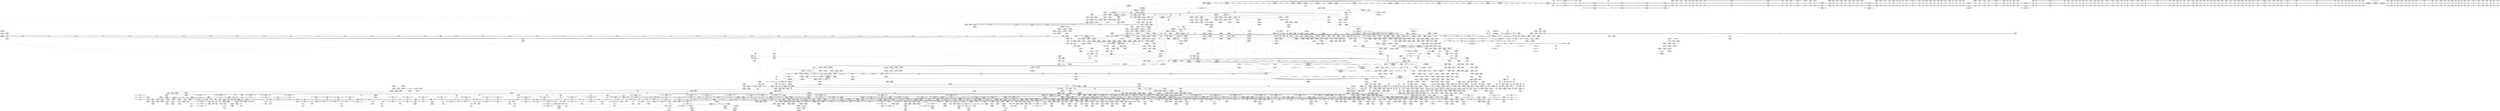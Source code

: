 digraph {
	CE0x6d19a00 [shape=record,shape=Mrecord,label="{CE0x6d19a00|0:_i8,_array:_GCRE_tomoyo_index2category_constant_39_x_i8_c_00_00_00_00_00_00_00_00_00_00_00_00_00_00_00_00_00_00_00_00_00_00_00_01_01_01_01_01_01_01_01_01_01_01_01_01_01_01_02_,_align_16:_elem_17::|security/tomoyo/util.c,983}"]
	CE0x38b83c0 [shape=record,shape=Mrecord,label="{CE0x38b83c0|24:_%struct.tomoyo_path_info*,_32:_i8,_33:_i8,_72:_i8,_:_SCMRE_26,27_}"]
	CE0x6e5b300 [shape=record,shape=Mrecord,label="{CE0x6e5b300|tomoyo_const_part_length:incdec.ptr19|security/tomoyo/util.c,643|*SummSink*}"]
	CE0x3b52ab0 [shape=record,shape=Mrecord,label="{CE0x3b52ab0|_ret_i32_%call,_!dbg_!38914|security/tomoyo/network.c,405}"]
	CE0x47c0950 [shape=record,shape=Mrecord,label="{CE0x47c0950|i8*_undef|*Constant*|*SummSink*}"]
	CE0x3b52fc0 [shape=record,shape=Mrecord,label="{CE0x3b52fc0|_ret_i32_%call,_!dbg_!38914|security/tomoyo/network.c,405|*SummSink*}"]
	CE0x455f3d0 [shape=record,shape=Mrecord,label="{CE0x455f3d0|_call_void_lock_release(%struct.lockdep_map*_%map,_i32_1,_i64_ptrtoint_(i8*_blockaddress(_rcu_lock_release21,_%__here)_to_i64))_#9,_!dbg_!38907|include/linux/rcupdate.h,423}"]
	CE0x6e11da0 [shape=record,shape=Mrecord,label="{CE0x6e11da0|i32_2|*Constant*}"]
	CE0x5492800 [shape=record,shape=Mrecord,label="{CE0x5492800|__llvm_gcov_indirect_counter_increment114:pred|*SummSource*}"]
	CE0x5855a20 [shape=record,shape=Mrecord,label="{CE0x5855a20|tomoyo_get_mode:cmp11|security/tomoyo/util.c,985}"]
	CE0x4581c50 [shape=record,shape=Mrecord,label="{CE0x4581c50|tomoyo_get_mode:tmp10|security/tomoyo/util.c,982|*SummSink*}"]
	CE0x3a16cd0 [shape=record,shape=Mrecord,label="{CE0x3a16cd0|tomoyo_get_mode:tmp13|security/tomoyo/util.c,982}"]
	CE0x5734460 [shape=record,shape=Mrecord,label="{CE0x5734460|_call_void_mcount()_#3|*SummSink*}"]
	CE0x4483e50 [shape=record,shape=Mrecord,label="{CE0x4483e50|tomoyo_const_part_length:conv|security/tomoyo/util.c,626}"]
	CE0x52ae060 [shape=record,shape=Mrecord,label="{CE0x52ae060|rcu_lock_acquire18:indirectgoto|*SummSink*}"]
	CE0x450c5d0 [shape=record,shape=Mrecord,label="{CE0x450c5d0|i32_2|*Constant*|*SummSink*}"]
	CE0x46b9630 [shape=record,shape=Mrecord,label="{CE0x46b9630|tomoyo_const_part_length:tmp47|security/tomoyo/util.c,646|*SummSource*}"]
	CE0x6ff5960 [shape=record,shape=Mrecord,label="{CE0x6ff5960|tomoyo_check_unix_address:tmp4|security/tomoyo/network.c,596|*SummSource*}"]
	CE0x579db80 [shape=record,shape=Mrecord,label="{CE0x579db80|tomoyo_check_unix_address:retval.0|*SummSource*}"]
	CE0x634a2d0 [shape=record,shape=Mrecord,label="{CE0x634a2d0|tomoyo_read_unlock19:tmp3}"]
	CE0x5421050 [shape=record,shape=Mrecord,label="{CE0x5421050|0:_i8,_array:_GCRE_tomoyo_index2category_constant_39_x_i8_c_00_00_00_00_00_00_00_00_00_00_00_00_00_00_00_00_00_00_00_00_00_00_00_01_01_01_01_01_01_01_01_01_01_01_01_01_01_01_02_,_align_16:_elem_3::|security/tomoyo/util.c,983}"]
	CE0x47b6200 [shape=record,shape=Mrecord,label="{CE0x47b6200|i32_1|*Constant*}"]
	CE0x4663e00 [shape=record,shape=Mrecord,label="{CE0x4663e00|tomoyo_fill_path_info:arrayidx|security/tomoyo/util.c,667}"]
	CE0x466b310 [shape=record,shape=Mrecord,label="{CE0x466b310|tomoyo_fill_path_info:tmp13|*LoadInst*|security/tomoyo/util.c,668|*SummSource*}"]
	CE0x38aae80 [shape=record,shape=Mrecord,label="{CE0x38aae80|tomoyo_unix_entry:call15|security/tomoyo/network.c,557|*SummSource*}"]
	CE0x54a3850 [shape=record,shape=Mrecord,label="{CE0x54a3850|i64**_getelementptr_inbounds_(_3_x_i64*_,_3_x_i64*_*___llvm_gcda_edge_table44,_i64_0,_i64_1)|*Constant*|*SummSource*}"]
	CE0x6e58300 [shape=record,shape=Mrecord,label="{CE0x6e58300|tomoyo_check_unix_address:tmp|*SummSource*}"]
	CE0x53451b0 [shape=record,shape=Mrecord,label="{CE0x53451b0|_call_void___llvm_gcov_indirect_counter_increment114(i32*___llvm_gcov_global_state_pred45,_i64**_getelementptr_inbounds_(_3_x_i64*_,_3_x_i64*_*___llvm_gcda_edge_table44,_i64_0,_i64_0)),_!dbg_!38954|security/tomoyo/util.c,649|*SummSource*}"]
	CE0x6e5ebc0 [shape=record,shape=Mrecord,label="{CE0x6e5ebc0|i64_1|*Constant*}"]
	CE0x6fd0a00 [shape=record,shape=Mrecord,label="{CE0x6fd0a00|tomoyo_const_part_length:tmp10|security/tomoyo/util.c,626}"]
	CE0x37ec3e0 [shape=record,shape=Mrecord,label="{CE0x37ec3e0|tomoyo_get_mode:tmp20|security/tomoyo/util.c,985|*SummSource*}"]
	CE0x53b47c0 [shape=record,shape=Mrecord,label="{CE0x53b47c0|tomoyo_read_unlock19:tmp1}"]
	CE0x4495760 [shape=record,shape=Mrecord,label="{CE0x4495760|24:_%struct.tomoyo_path_info*,_32:_i8,_33:_i8,_72:_i8,_:_SCMRE_33,34_}"]
	CE0x39094d0 [shape=record,shape=Mrecord,label="{CE0x39094d0|_ret_void,_!dbg_!38929|security/tomoyo/util.c,670|*SummSink*}"]
	CE0x46208c0 [shape=record,shape=Mrecord,label="{CE0x46208c0|tomoyo_const_part_length:if.then|*SummSource*}"]
	CE0x450c1f0 [shape=record,shape=Mrecord,label="{CE0x450c1f0|tomoyo_unix_entry:operation27|security/tomoyo/network.c,567|*SummSource*}"]
	CE0x3aa15c0 [shape=record,shape=Mrecord,label="{CE0x3aa15c0|tomoyo_unix_entry:tmp46|security/tomoyo/network.c,573|*SummSink*}"]
	CE0x4663f50 [shape=record,shape=Mrecord,label="{CE0x4663f50|tomoyo_fill_path_info:arrayidx|security/tomoyo/util.c,667|*SummSource*}"]
	CE0x38b7cd0 [shape=record,shape=Mrecord,label="{CE0x38b7cd0|24:_%struct.tomoyo_path_info*,_32:_i8,_33:_i8,_72:_i8,_:_SCMRE_24,25_}"]
	CE0x3b31d70 [shape=record,shape=Mrecord,label="{CE0x3b31d70|i64*_getelementptr_inbounds_(_22_x_i64_,_22_x_i64_*___llvm_gcov_ctr3840,_i64_0,_i64_21)|*Constant*|*SummSource*}"]
	CE0x4591530 [shape=record,shape=Mrecord,label="{CE0x4591530|tomoyo_get_mode:and|security/tomoyo/util.c,987|*SummSource*}"]
	CE0x4580440 [shape=record,shape=Mrecord,label="{CE0x4580440|tomoyo_unix_entry:unix_network26|security/tomoyo/network.c,567|*SummSink*}"]
	CE0x37e4f10 [shape=record,shape=Mrecord,label="{CE0x37e4f10|tomoyo_unix_entry:tmp1}"]
	CE0x5444d80 [shape=record,shape=Mrecord,label="{CE0x5444d80|tomoyo_get_mode:idxprom3|security/tomoyo/util.c,983|*SummSource*}"]
	CE0x6da6150 [shape=record,shape=Mrecord,label="{CE0x6da6150|tomoyo_unix_entry:tmp15|security/tomoyo/network.c,551|*SummSource*}"]
	CE0x545d1f0 [shape=record,shape=Mrecord,label="{CE0x545d1f0|i64*_getelementptr_inbounds_(_12_x_i64_,_12_x_i64_*___llvm_gcov_ctr31133,_i64_0,_i64_9)|*Constant*|*SummSink*}"]
	CE0x57c6160 [shape=record,shape=Mrecord,label="{CE0x57c6160|tomoyo_const_part_length:sw.bb9}"]
	CE0x56fd3e0 [shape=record,shape=Mrecord,label="{CE0x56fd3e0|tomoyo_const_part_length:if.end6|*SummSource*}"]
	CE0x55d7f40 [shape=record,shape=Mrecord,label="{CE0x55d7f40|rcu_lock_release21:tmp4|include/linux/rcupdate.h,423|*SummSource*}"]
	CE0x37dc480 [shape=record,shape=Mrecord,label="{CE0x37dc480|tomoyo_init_request_info:tmp7|security/tomoyo/util.c,1005}"]
	CE0x461a370 [shape=record,shape=Mrecord,label="{CE0x461a370|tomoyo_const_part_length:tmp27|security/tomoyo/util.c,641|*SummSink*}"]
	CE0x57d6a30 [shape=record,shape=Mrecord,label="{CE0x57d6a30|_call_void_mcount()_#3|*SummSource*}"]
	CE0x5878630 [shape=record,shape=Mrecord,label="{CE0x5878630|GLOBAL:get_current|*Constant*}"]
	CE0x3853c40 [shape=record,shape=Mrecord,label="{CE0x3853c40|tomoyo_unix_entry:tobool|security/tomoyo/network.c,548|*SummSource*}"]
	CE0x57fdcf0 [shape=record,shape=Mrecord,label="{CE0x57fdcf0|i64*_getelementptr_inbounds_(_31_x_i64_,_31_x_i64_*___llvm_gcov_ctr43150,_i64_0,_i64_9)|*Constant*|*SummSource*}"]
	CE0x45aa740 [shape=record,shape=Mrecord,label="{CE0x45aa740|tomoyo_check_unix_address:bb|*SummSource*}"]
	CE0x38b8110 [shape=record,shape=Mrecord,label="{CE0x38b8110|24:_%struct.tomoyo_path_info*,_32:_i8,_33:_i8,_72:_i8,_:_SCMRE_25,26_}"]
	CE0x6dd1d10 [shape=record,shape=Mrecord,label="{CE0x6dd1d10|tomoyo_get_mode:add|security/tomoyo/util.c,984}"]
	CE0x6e088c0 [shape=record,shape=Mrecord,label="{CE0x6e088c0|128:_i8*,_1208:_%struct.file*,_:_CMRE_144,152_|*MultipleSource*|security/tomoyo/common.h,1205|security/tomoyo/common.h,1205}"]
	CE0x5888100 [shape=record,shape=Mrecord,label="{CE0x5888100|srcu_read_unlock20:entry|*SummSink*}"]
	CE0x5430e10 [shape=record,shape=Mrecord,label="{CE0x5430e10|tomoyo_const_part_length:if.then17|*SummSource*}"]
	CE0x3a3b6c0 [shape=record,shape=Mrecord,label="{CE0x3a3b6c0|tomoyo_unix_entry:tmp42|security/tomoyo/network.c,572}"]
	CE0x6d7d670 [shape=record,shape=Mrecord,label="{CE0x6d7d670|0:_i8,_array:_GCRE_tomoyo_index2category_constant_39_x_i8_c_00_00_00_00_00_00_00_00_00_00_00_00_00_00_00_00_00_00_00_00_00_00_00_01_01_01_01_01_01_01_01_01_01_01_01_01_01_01_02_,_align_16:_elem_27::|security/tomoyo/util.c,983}"]
	CE0x7006b70 [shape=record,shape=Mrecord,label="{CE0x7006b70|i64*_getelementptr_inbounds_(_2_x_i64_,_2_x_i64_*___llvm_gcov_ctr4632,_i64_0,_i64_0)|*Constant*|*SummSink*}"]
	CE0x3b31b60 [shape=record,shape=Mrecord,label="{CE0x3b31b60|i64*_getelementptr_inbounds_(_22_x_i64_,_22_x_i64_*___llvm_gcov_ctr3840,_i64_0,_i64_21)|*Constant*}"]
	CE0x44c4970 [shape=record,shape=Mrecord,label="{CE0x44c4970|24:_%struct.tomoyo_path_info*,_32:_i8,_33:_i8,_72:_i8,_:_SCMRE_53,54_}"]
	CE0x6d273c0 [shape=record,shape=Mrecord,label="{CE0x6d273c0|128:_i8*,_1208:_%struct.file*,_:_CMRE_22,23_}"]
	CE0x6d23820 [shape=record,shape=Mrecord,label="{CE0x6d23820|128:_i8*,_1208:_%struct.file*,_:_CMRE_2,3_}"]
	CE0x54a2e50 [shape=record,shape=Mrecord,label="{CE0x54a2e50|tomoyo_const_part_length:tmp14|security/tomoyo/util.c,626|*SummSink*}"]
	CE0x45fd030 [shape=record,shape=Mrecord,label="{CE0x45fd030|i64*_getelementptr_inbounds_(_22_x_i64_,_22_x_i64_*___llvm_gcov_ctr3840,_i64_0,_i64_15)|*Constant*|*SummSource*}"]
	CE0x6dd2450 [shape=record,shape=Mrecord,label="{CE0x6dd2450|tomoyo_get_mode:config7|security/tomoyo/util.c,983|*SummSource*}"]
	CE0x450beb0 [shape=record,shape=Mrecord,label="{CE0x450beb0|_call_void_bitcast_(void_(%struct.tomoyo_request_info*,_i1_(%struct.tomoyo_request_info*,_%struct.tomoyo_acl_info*)*)*_tomoyo_check_acl_to_void_(%struct.tomoyo_request_info.524*,_i1_(%struct.tomoyo_request_info.524*,_%struct.tomoyo_acl_info*)*)*)(%struct.tomoyo_request_info.524*_%r,_i1_(%struct.tomoyo_request_info.524*,_%struct.tomoyo_acl_info*)*_tomoyo_check_unix_acl)_#9,_!dbg_!38963|security/tomoyo/network.c,570}"]
	CE0x581cdb0 [shape=record,shape=Mrecord,label="{CE0x581cdb0|_call_void_lock_acquire(%struct.lockdep_map*_%map,_i32_0,_i32_0,_i32_2,_i32_0,_%struct.lockdep_map*_null,_i64_ptrtoint_(i8*_blockaddress(_rcu_lock_acquire18,_%__here)_to_i64))_#9,_!dbg_!38907|include/linux/rcupdate.h,418|*SummSource*}"]
	CE0x45a3a80 [shape=record,shape=Mrecord,label="{CE0x45a3a80|tomoyo_domain:land.lhs.true2|*SummSink*}"]
	CE0x6d243e0 [shape=record,shape=Mrecord,label="{CE0x6d243e0|128:_i8*,_1208:_%struct.file*,_:_CMRE_16,20_|*MultipleSource*|security/tomoyo/common.h,1205|security/tomoyo/common.h,1205}"]
	CE0x55bc760 [shape=record,shape=Mrecord,label="{CE0x55bc760|i64_5|*Constant*|*SummSource*}"]
	CE0x6d51fb0 [shape=record,shape=Mrecord,label="{CE0x6d51fb0|GLOBAL:tomoyo_unix_entry|*Constant*}"]
	CE0x46361d0 [shape=record,shape=Mrecord,label="{CE0x46361d0|tomoyo_unix_entry:tmp9|security/tomoyo/network.c,548}"]
	CE0x6d27730 [shape=record,shape=Mrecord,label="{CE0x6d27730|128:_i8*,_1208:_%struct.file*,_:_CMRE_25,26_}"]
	CE0x5889230 [shape=record,shape=Mrecord,label="{CE0x5889230|tomoyo_check_unix_address:return}"]
	CE0x6eca210 [shape=record,shape=Mrecord,label="{CE0x6eca210|0:_i8*,_array:_GCRE_tomoyo_proto_keyword_constant_6_x_i8*_i8*_getelementptr_inbounds_(_2_x_i8_,_2_x_i8_*_.str22,_i32_0,_i32_0),_i8*_getelementptr_inbounds_(_7_x_i8_,_7_x_i8_*_.str123,_i32_0,_i32_0),_i8*_getelementptr_inbounds_(_6_x_i8_,_6_x_i8_*_.str224,_i32_0,_i32_0),_i8*_getelementptr_inbounds_(_4_x_i8_,_4_x_i8_*_.str325,_i32_0,_i32_0),_i8*_getelementptr_inbounds_(_2_x_i8_,_2_x_i8_*_.str22,_i32_0,_i32_0),_i8*_getelementptr_inbounds_(_10_x_i8_,_10_x_i8_*_.str426,_i32_0,_i32_0)_,_align_16:_elem_1::|security/tomoyo/network.c,367}"]
	CE0x5309fb0 [shape=record,shape=Mrecord,label="{CE0x5309fb0|i64_ptrtoint_(i8*_blockaddress(_rcu_lock_release21,_%__here)_to_i64)|*Constant*|*SummSink*}"]
	CE0x5752ff0 [shape=record,shape=Mrecord,label="{CE0x5752ff0|tomoyo_audit_unix_log:param3|security/tomoyo/network.c,407}"]
	CE0x38a6f30 [shape=record,shape=Mrecord,label="{CE0x38a6f30|__llvm_gcov_indirect_counter_increment114:exit|*SummSink*}"]
	CE0x5933a10 [shape=record,shape=Mrecord,label="{CE0x5933a10|tomoyo_get_mode:tmp19|security/tomoyo/util.c,985|*SummSink*}"]
	CE0x557f2e0 [shape=record,shape=Mrecord,label="{CE0x557f2e0|COLLAPSED:_GCMRE___llvm_gcov_ctr32134_internal_global_5_x_i64_zeroinitializer:_elem_0:default:}"]
	CE0x6fa8180 [shape=record,shape=Mrecord,label="{CE0x6fa8180|tomoyo_audit_net_log:tmp}"]
	CE0x4596830 [shape=record,shape=Mrecord,label="{CE0x4596830|24:_%struct.tomoyo_path_info*,_32:_i8,_33:_i8,_72:_i8,_:_SCMRE_62,63_}"]
	CE0x37ecf70 [shape=record,shape=Mrecord,label="{CE0x37ecf70|tomoyo_get_mode:tmp22|security/tomoyo/util.c,986|*SummSource*}"]
	CE0x53c43c0 [shape=record,shape=Mrecord,label="{CE0x53c43c0|tomoyo_get_mode:tmp27|security/tomoyo/util.c,988|*SummSink*}"]
	CE0x570e9a0 [shape=record,shape=Mrecord,label="{CE0x570e9a0|tomoyo_get_mode:tmp1|*SummSource*}"]
	CE0x4643160 [shape=record,shape=Mrecord,label="{CE0x4643160|tomoyo_const_part_length:tmp|*SummSink*}"]
	CE0x53c4290 [shape=record,shape=Mrecord,label="{CE0x53c4290|i64*_getelementptr_inbounds_(_12_x_i64_,_12_x_i64_*___llvm_gcov_ctr31133,_i64_0,_i64_11)|*Constant*|*SummSource*}"]
	CE0x38a6da0 [shape=record,shape=Mrecord,label="{CE0x38a6da0|__llvm_gcov_indirect_counter_increment114:exit|*SummSource*}"]
	CE0x542bd70 [shape=record,shape=Mrecord,label="{CE0x542bd70|tomoyo_unix_entry:unix05|security/tomoyo/network.c,551|*SummSink*}"]
	CE0x53f9d70 [shape=record,shape=Mrecord,label="{CE0x53f9d70|GLOBAL:tomoyo_get_mode|*Constant*}"]
	CE0x52af580 [shape=record,shape=Mrecord,label="{CE0x52af580|0:_i64*,_array:_GCR___llvm_gcda_edge_table44_internal_unnamed_addr_constant_3_x_i64*_i64*_getelementptr_inbounds_(_31_x_i64_,_31_x_i64_*___llvm_gcov_ctr43150,_i64_0,_i64_10),_i64*_getelementptr_inbounds_(_31_x_i64_,_31_x_i64_*___llvm_gcov_ctr43150,_i64_0,_i64_11),_i64*_getelementptr_inbounds_(_31_x_i64_,_31_x_i64_*___llvm_gcov_ctr43150,_i64_0,_i64_15)_:_elem_0::}"]
	CE0x387eed0 [shape=record,shape=Mrecord,label="{CE0x387eed0|tomoyo_check_unix_address:if.then|*SummSource*}"]
	CE0x47836a0 [shape=record,shape=Mrecord,label="{CE0x47836a0|i64*_null|*Constant*}"]
	CE0x55390b0 [shape=record,shape=Mrecord,label="{CE0x55390b0|tomoyo_init_request_info:tmp3|security/tomoyo/util.c,1004|*SummSink*}"]
	CE0x4610200 [shape=record,shape=Mrecord,label="{CE0x4610200|tomoyo_const_part_length:inc|security/tomoyo/util.c,628|*SummSource*}"]
	CE0x704faf0 [shape=record,shape=Mrecord,label="{CE0x704faf0|tomoyo_const_part_length:tmp30|security/tomoyo/util.c,641|*SummSource*}"]
	CE0x58fc8c0 [shape=record,shape=Mrecord,label="{CE0x58fc8c0|tomoyo_const_part_length:add29|security/tomoyo/util.c,646|*SummSource*}"]
	CE0x54aa010 [shape=record,shape=Mrecord,label="{CE0x54aa010|rcu_lock_acquire18:tmp1|*SummSink*}"]
	CE0x6e668a0 [shape=record,shape=Mrecord,label="{CE0x6e668a0|i64*_getelementptr_inbounds_(_6_x_i64_,_6_x_i64_*___llvm_gcov_ctr3747,_i64_0,_i64_3)|*Constant*}"]
	CE0x547f1c0 [shape=record,shape=Mrecord,label="{CE0x547f1c0|tomoyo_const_part_length:tmp53|security/tomoyo/util.c,652|*SummSink*}"]
	CE0x6e4dba0 [shape=record,shape=Mrecord,label="{CE0x6e4dba0|_call_void_rcu_lock_acquire18(%struct.lockdep_map*_%dep_map)_#9,_!dbg_!38906|include/linux/srcu.h,222|*SummSink*}"]
	CE0x5957b50 [shape=record,shape=Mrecord,label="{CE0x5957b50|tomoyo_unix_entry:tmp4|*LoadInst*|security/tomoyo/network.c,546}"]
	CE0x371cca0 [shape=record,shape=Mrecord,label="{CE0x371cca0|COLLAPSED:_GCMRE___llvm_gcov_ctr54147_internal_global_11_x_i64_zeroinitializer:_elem_0:default:}"]
	CE0x5787d90 [shape=record,shape=Mrecord,label="{CE0x5787d90|tomoyo_const_part_length:tmp29|security/tomoyo/util.c,641|*SummSource*}"]
	CE0x46920e0 [shape=record,shape=Mrecord,label="{CE0x46920e0|get_current:tmp3|*SummSource*}"]
	CE0x55d8da0 [shape=record,shape=Mrecord,label="{CE0x55d8da0|_call_void_mcount()_#3}"]
	CE0x39e6900 [shape=record,shape=Mrecord,label="{CE0x39e6900|tomoyo_audit_net_log:arrayidx2|security/tomoyo/network.c,368}"]
	CE0x6da6430 [shape=record,shape=Mrecord,label="{CE0x6da6430|tomoyo_unix_entry:conv6|security/tomoyo/network.c,551}"]
	CE0x47928e0 [shape=record,shape=Mrecord,label="{CE0x47928e0|i32_255|*Constant*|*SummSink*}"]
	CE0x470ec70 [shape=record,shape=Mrecord,label="{CE0x470ec70|tomoyo_fill_path_info:tmp8|security/tomoyo/util.c,667}"]
	CE0x55bce10 [shape=record,shape=Mrecord,label="{CE0x55bce10|tomoyo_unix_entry:tmp16|security/tomoyo/network.c,553|*SummSource*}"]
	CE0x4802b70 [shape=record,shape=Mrecord,label="{CE0x4802b70|i64*_getelementptr_inbounds_(_31_x_i64_,_31_x_i64_*___llvm_gcov_ctr43150,_i64_0,_i64_0)|*Constant*}"]
	CE0x46ba1e0 [shape=record,shape=Mrecord,label="{CE0x46ba1e0|i32_4|*Constant*}"]
	CE0x4484510 [shape=record,shape=Mrecord,label="{CE0x4484510|tomoyo_domain:tmp14|security/tomoyo/common.h,1205}"]
	CE0x6dd5c40 [shape=record,shape=Mrecord,label="{CE0x6dd5c40|i64_2|*Constant*|*SummSink*}"]
	CE0x4484430 [shape=record,shape=Mrecord,label="{CE0x4484430|i64*_getelementptr_inbounds_(_11_x_i64_,_11_x_i64_*___llvm_gcov_ctr54147,_i64_0,_i64_6)|*Constant*|*SummSink*}"]
	CE0x58446f0 [shape=record,shape=Mrecord,label="{CE0x58446f0|tomoyo_domain:tmp18|security/tomoyo/common.h,1205|*SummSource*}"]
	CE0x45a3040 [shape=record,shape=Mrecord,label="{CE0x45a3040|i32_255|*Constant*}"]
	CE0x53fa490 [shape=record,shape=Mrecord,label="{CE0x53fa490|tomoyo_get_mode:ns|Function::tomoyo_get_mode&Arg::ns::}"]
	CE0x59311a0 [shape=record,shape=Mrecord,label="{CE0x59311a0|srcu_read_lock17:tmp|*SummSink*}"]
	CE0x46eb9c0 [shape=record,shape=Mrecord,label="{CE0x46eb9c0|tomoyo_init_request_info:tmp13|*LoadInst*|security/tomoyo/util.c,1011|*SummSource*}"]
	CE0x6dcfe00 [shape=record,shape=Mrecord,label="{CE0x6dcfe00|tomoyo_check_unix_address:entry}"]
	CE0x55222b0 [shape=record,shape=Mrecord,label="{CE0x55222b0|tomoyo_read_lock16:tmp2|*SummSource*}"]
	CE0x3a7e2b0 [shape=record,shape=Mrecord,label="{CE0x3a7e2b0|tomoyo_unix_entry:tmp42|security/tomoyo/network.c,572|*SummSource*}"]
	CE0x5527580 [shape=record,shape=Mrecord,label="{CE0x5527580|tomoyo_init_request_info:tmp8|security/tomoyo/util.c,1005|*SummSource*}"]
	CE0x3a18f40 [shape=record,shape=Mrecord,label="{CE0x3a18f40|i32_0|*Constant*}"]
	CE0x6d5b760 [shape=record,shape=Mrecord,label="{CE0x6d5b760|i64**_getelementptr_inbounds_(_3_x_i64*_,_3_x_i64*_*___llvm_gcda_edge_table44,_i64_0,_i64_2)|*Constant*}"]
	CE0x5420450 [shape=record,shape=Mrecord,label="{CE0x5420450|tomoyo_get_mode:config|security/tomoyo/util.c,981|*SummSource*}"]
	CE0x49027c0 [shape=record,shape=Mrecord,label="{CE0x49027c0|rcu_lock_release21:tmp|*SummSource*}"]
	CE0x53ca110 [shape=record,shape=Mrecord,label="{CE0x53ca110|tomoyo_const_part_length:inc|security/tomoyo/util.c,628}"]
	CE0x55192d0 [shape=record,shape=Mrecord,label="{CE0x55192d0|GLOBAL:srcu_read_lock17|*Constant*}"]
	CE0x6ee37f0 [shape=record,shape=Mrecord,label="{CE0x6ee37f0|tomoyo_get_mode:arrayidx4|security/tomoyo/util.c,983|*SummSource*}"]
	CE0x5764a80 [shape=record,shape=Mrecord,label="{CE0x5764a80|tomoyo_audit_unix_log:unix_network4|security/tomoyo/network.c,407|*SummSource*}"]
	CE0x37e5ab0 [shape=record,shape=Mrecord,label="{CE0x37e5ab0|i64*_getelementptr_inbounds_(_6_x_i64_,_6_x_i64_*___llvm_gcov_ctr3747,_i64_0,_i64_5)|*Constant*}"]
	CE0x57fdd60 [shape=record,shape=Mrecord,label="{CE0x57fdd60|i64*_getelementptr_inbounds_(_31_x_i64_,_31_x_i64_*___llvm_gcov_ctr43150,_i64_0,_i64_9)|*Constant*|*SummSink*}"]
	CE0x4645190 [shape=record,shape=Mrecord,label="{CE0x4645190|tomoyo_fill_path_info:hash|security/tomoyo/util.c,669|*SummSink*}"]
	CE0x54ac200 [shape=record,shape=Mrecord,label="{CE0x54ac200|tomoyo_unix_entry:if.then13|*SummSink*}"]
	CE0x7006de0 [shape=record,shape=Mrecord,label="{CE0x7006de0|srcu_read_unlock20:tmp|*SummSource*}"]
	CE0x58b3650 [shape=record,shape=Mrecord,label="{CE0x58b3650|srcu_read_unlock20:idx|Function::srcu_read_unlock20&Arg::idx::|*SummSink*}"]
	CE0x54206d0 [shape=record,shape=Mrecord,label="{CE0x54206d0|tomoyo_get_mode:arrayidx|security/tomoyo/util.c,981}"]
	CE0x58d0e70 [shape=record,shape=Mrecord,label="{CE0x58d0e70|%struct.tomoyo_domain_info*_null|*Constant*|*SummSource*}"]
	CE0x6e37050 [shape=record,shape=Mrecord,label="{CE0x6e37050|tomoyo_check_unix_address:if.end|*SummSource*}"]
	CE0x53b2d60 [shape=record,shape=Mrecord,label="{CE0x53b2d60|tomoyo_audit_unix_log:param|security/tomoyo/network.c,405|*SummSource*}"]
	CE0x53fa2b0 [shape=record,shape=Mrecord,label="{CE0x53fa2b0|GLOBAL:tomoyo_get_mode|*Constant*|*SummSink*}"]
	CE0x4834650 [shape=record,shape=Mrecord,label="{CE0x4834650|srcu_read_lock17:call|include/linux/srcu.h,220}"]
	CE0x473ff70 [shape=record,shape=Mrecord,label="{CE0x473ff70|tomoyo_fill_path_info:frombool|security/tomoyo/util.c,667|*SummSource*}"]
	CE0x399d830 [shape=record,shape=Mrecord,label="{CE0x399d830|0:_i8,_array:_GCRE_tomoyo_index2category_constant_39_x_i8_c_00_00_00_00_00_00_00_00_00_00_00_00_00_00_00_00_00_00_00_00_00_00_00_01_01_01_01_01_01_01_01_01_01_01_01_01_01_01_02_,_align_16:_elem_10::|security/tomoyo/util.c,983}"]
	CE0x46d4ba0 [shape=record,shape=Mrecord,label="{CE0x46d4ba0|tomoyo_fill_path_info:tmp5|security/tomoyo/util.c,667}"]
	CE0x6ee9da0 [shape=record,shape=Mrecord,label="{CE0x6ee9da0|tomoyo_domain:if.end|*SummSource*}"]
	CE0x5776230 [shape=record,shape=Mrecord,label="{CE0x5776230|tomoyo_get_mode:default_config|security/tomoyo/util.c,986|*SummSink*}"]
	CE0x570ea10 [shape=record,shape=Mrecord,label="{CE0x570ea10|tomoyo_get_mode:tmp1|*SummSink*}"]
	CE0x6dddc00 [shape=record,shape=Mrecord,label="{CE0x6dddc00|tomoyo_check_unix_address:cmp|security/tomoyo/network.c,596|*SummSink*}"]
	CE0x54a3510 [shape=record,shape=Mrecord,label="{CE0x54a3510|_call_void___llvm_gcov_indirect_counter_increment114(i32*___llvm_gcov_global_state_pred45,_i64**_getelementptr_inbounds_(_3_x_i64*_,_3_x_i64*_*___llvm_gcda_edge_table44,_i64_0,_i64_1)),_!dbg_!38927|security/tomoyo/util.c,634|*SummSink*}"]
	CE0x58a9c60 [shape=record,shape=Mrecord,label="{CE0x58a9c60|tomoyo_get_mode:conv10|security/tomoyo/util.c,985}"]
	CE0x4591310 [shape=record,shape=Mrecord,label="{CE0x4591310|tomoyo_get_mode:conv15|security/tomoyo/util.c,987|*SummSink*}"]
	CE0x4557760 [shape=record,shape=Mrecord,label="{CE0x4557760|tomoyo_const_part_length:while.end}"]
	CE0x4580130 [shape=record,shape=Mrecord,label="{CE0x4580130|tomoyo_unix_entry:param25|security/tomoyo/network.c,567|*SummSink*}"]
	CE0x39f28d0 [shape=record,shape=Mrecord,label="{CE0x39f28d0|tomoyo_unix_entry:tmp3|*LoadInst*|security/tomoyo/network.c,546}"]
	CE0x5742230 [shape=record,shape=Mrecord,label="{CE0x5742230|tomoyo_audit_unix_log:operation|security/tomoyo/network.c,406}"]
	CE0x5697410 [shape=record,shape=Mrecord,label="{CE0x5697410|tomoyo_init_request_info:bb|*SummSource*}"]
	CE0x46daeb0 [shape=record,shape=Mrecord,label="{CE0x46daeb0|tomoyo_domain:land.lhs.true2}"]
	CE0x5855880 [shape=record,shape=Mrecord,label="{CE0x5855880|tomoyo_get_mode:conv10|security/tomoyo/util.c,985|*SummSink*}"]
	CE0x46b13b0 [shape=record,shape=Mrecord,label="{CE0x46b13b0|_call_void_rcu_lock_release21(%struct.lockdep_map*_%dep_map)_#9,_!dbg_!38905|include/linux/srcu.h,236|*SummSource*}"]
	CE0x44c3fb0 [shape=record,shape=Mrecord,label="{CE0x44c3fb0|24:_%struct.tomoyo_path_info*,_32:_i8,_33:_i8,_72:_i8,_:_SCMRE_47,48_}"]
	CE0x480b1a0 [shape=record,shape=Mrecord,label="{CE0x480b1a0|tomoyo_unix_entry:call31|security/tomoyo/network.c,571|*SummSource*}"]
	CE0x558c9f0 [shape=record,shape=Mrecord,label="{CE0x558c9f0|tomoyo_init_request_info:if.end|*SummSink*}"]
	CE0x3864600 [shape=record,shape=Mrecord,label="{CE0x3864600|tomoyo_const_part_length:if.then27|*SummSink*}"]
	CE0x4591bc0 [shape=record,shape=Mrecord,label="{CE0x4591bc0|tomoyo_get_mode:retval.0|*SummSink*}"]
	CE0x56ebfe0 [shape=record,shape=Mrecord,label="{CE0x56ebfe0|i32_8|*Constant*}"]
	CE0x3928fa0 [shape=record,shape=Mrecord,label="{CE0x3928fa0|i64*_getelementptr_inbounds_(_22_x_i64_,_22_x_i64_*___llvm_gcov_ctr3840,_i64_0,_i64_14)|*Constant*|*SummSink*}"]
	CE0x4792f20 [shape=record,shape=Mrecord,label="{CE0x4792f20|GLOBAL:__llvm_gcov_ctr54147|Global_var:__llvm_gcov_ctr54147|*SummSink*}"]
	CE0x6ed8d40 [shape=record,shape=Mrecord,label="{CE0x6ed8d40|tomoyo_get_mode:if.then13|*SummSource*}"]
	CE0x470ee50 [shape=record,shape=Mrecord,label="{CE0x470ee50|tomoyo_fill_path_info:tmp8|security/tomoyo/util.c,667|*SummSource*}"]
	CE0x53d5e80 [shape=record,shape=Mrecord,label="{CE0x53d5e80|tomoyo_audit_net_log:idxprom|security/tomoyo/network.c,367}"]
	CE0x5825de0 [shape=record,shape=Mrecord,label="{CE0x5825de0|tomoyo_const_part_length:tmp52|security/tomoyo/util.c,652|*SummSink*}"]
	CE0x5700030 [shape=record,shape=Mrecord,label="{CE0x5700030|tomoyo_const_part_length:tmp40|security/tomoyo/util.c,644}"]
	CE0x3a3ab70 [shape=record,shape=Mrecord,label="{CE0x3a3ab70|tomoyo_unix_entry:cmp32|security/tomoyo/network.c,572|*SummSink*}"]
	CE0x6dda710 [shape=record,shape=Mrecord,label="{CE0x6dda710|0:_i8,_array:_GCRE_tomoyo_index2category_constant_39_x_i8_c_00_00_00_00_00_00_00_00_00_00_00_00_00_00_00_00_00_00_00_00_00_00_00_01_01_01_01_01_01_01_01_01_01_01_01_01_01_01_02_,_align_16:_elem_14::|security/tomoyo/util.c,983}"]
	CE0x46b9a50 [shape=record,shape=Mrecord,label="{CE0x46b9a50|tomoyo_const_part_length:tmp47|security/tomoyo/util.c,646|*SummSink*}"]
	CE0x57cfab0 [shape=record,shape=Mrecord,label="{CE0x57cfab0|tomoyo_domain:tmp17|security/tomoyo/common.h,1205}"]
	CE0x480b470 [shape=record,shape=Mrecord,label="{CE0x480b470|GLOBAL:tomoyo_audit_unix_log|*Constant*|*SummSink*}"]
	CE0x53d6840 [shape=record,shape=Mrecord,label="{CE0x53d6840|tomoyo_get_mode:tmp4|security/tomoyo/util.c,978|*SummSource*}"]
	CE0x58784e0 [shape=record,shape=Mrecord,label="{CE0x58784e0|tomoyo_domain:call3|security/tomoyo/common.h,1205|*SummSink*}"]
	CE0x57c0230 [shape=record,shape=Mrecord,label="{CE0x57c0230|_ret_void|*SummSink*}"]
	CE0x5855a90 [shape=record,shape=Mrecord,label="{CE0x5855a90|tomoyo_get_mode:cmp11|security/tomoyo/util.c,985|*SummSource*}"]
	CE0x37fafd0 [shape=record,shape=Mrecord,label="{CE0x37fafd0|tomoyo_unix_entry:buf.0}"]
	CE0x58d3ae0 [shape=record,shape=Mrecord,label="{CE0x58d3ae0|tomoyo_domain:tmp21|security/tomoyo/common.h,1205}"]
	CE0x55e7f90 [shape=record,shape=Mrecord,label="{CE0x55e7f90|tomoyo_audit_net_log:tmp2}"]
	CE0x57d6f70 [shape=record,shape=Mrecord,label="{CE0x57d6f70|tomoyo_get_mode:arrayidx4|security/tomoyo/util.c,983}"]
	CE0x6d7d920 [shape=record,shape=Mrecord,label="{CE0x6d7d920|0:_i8,_array:_GCRE_tomoyo_index2category_constant_39_x_i8_c_00_00_00_00_00_00_00_00_00_00_00_00_00_00_00_00_00_00_00_00_00_00_00_01_01_01_01_01_01_01_01_01_01_01_01_01_01_01_02_,_align_16:_elem_28::|security/tomoyo/util.c,983}"]
	CE0x6ffdbb0 [shape=record,shape=Mrecord,label="{CE0x6ffdbb0|tomoyo_get_mode:tmp15|security/tomoyo/util.c,983|*SummSink*}"]
	CE0x398d190 [shape=record,shape=Mrecord,label="{CE0x398d190|tomoyo_domain:tmp2}"]
	CE0x450bfd0 [shape=record,shape=Mrecord,label="{CE0x450bfd0|tomoyo_unix_entry:unix_network29|security/tomoyo/network.c,568}"]
	CE0x54923b0 [shape=record,shape=Mrecord,label="{CE0x54923b0|tomoyo_const_part_length:conv8|security/tomoyo/util.c,632|*SummSource*}"]
	CE0x4484710 [shape=record,shape=Mrecord,label="{CE0x4484710|tomoyo_domain:tmp14|security/tomoyo/common.h,1205|*SummSink*}"]
	CE0x56ec190 [shape=record,shape=Mrecord,label="{CE0x56ec190|i64*_getelementptr_inbounds_(_22_x_i64_,_22_x_i64_*___llvm_gcov_ctr3840,_i64_0,_i64_0)|*Constant*}"]
	CE0x6d8d100 [shape=record,shape=Mrecord,label="{CE0x6d8d100|tomoyo_const_part_length:tmp31|security/tomoyo/util.c,641|*SummSource*}"]
	CE0x395c060 [shape=record,shape=Mrecord,label="{CE0x395c060|tomoyo_unix_entry:len.1|*SummSource*}"]
	CE0x589be80 [shape=record,shape=Mrecord,label="{CE0x589be80|get_current:entry|*SummSink*}"]
	CE0x39bca30 [shape=record,shape=Mrecord,label="{CE0x39bca30|tomoyo_audit_net_log:idxprom|security/tomoyo/network.c,367|*SummSink*}"]
	CE0x6df53f0 [shape=record,shape=Mrecord,label="{CE0x6df53f0|i32_9|*Constant*}"]
	CE0x6d19cb0 [shape=record,shape=Mrecord,label="{CE0x6d19cb0|0:_i8,_array:_GCRE_tomoyo_index2category_constant_39_x_i8_c_00_00_00_00_00_00_00_00_00_00_00_00_00_00_00_00_00_00_00_00_00_00_00_01_01_01_01_01_01_01_01_01_01_01_01_01_01_01_02_,_align_16:_elem_18::|security/tomoyo/util.c,983}"]
	CE0x5381740 [shape=record,shape=Mrecord,label="{CE0x5381740|i64*_getelementptr_inbounds_(_2_x_i64_,_2_x_i64_*___llvm_gcov_ctr4533,_i64_0,_i64_1)|*Constant*|*SummSource*}"]
	CE0x54a3350 [shape=record,shape=Mrecord,label="{CE0x54a3350|i8*_getelementptr_inbounds_(_21_x_i8_,_21_x_i8_*_.str9,_i32_0,_i32_0)|*Constant*|*SummSource*}"]
	CE0x3ae6f70 [shape=record,shape=Mrecord,label="{CE0x3ae6f70|tomoyo_unix_entry:tmp47|security/tomoyo/network.c,575|*SummSink*}"]
	CE0x635ec50 [shape=record,shape=Mrecord,label="{CE0x635ec50|i64*_getelementptr_inbounds_(_4_x_i64_,_4_x_i64_*___llvm_gcov_ctr4731,_i64_0,_i64_0)|*Constant*|*SummSink*}"]
	CE0x5420c70 [shape=record,shape=Mrecord,label="{CE0x5420c70|tomoyo_get_mode:arrayidx4|security/tomoyo/util.c,983|*SummSink*}"]
	CE0x6d4a070 [shape=record,shape=Mrecord,label="{CE0x6d4a070|128:_i8*,_1208:_%struct.file*,_:_CMRE_29,30_}"]
	CE0x45e70d0 [shape=record,shape=Mrecord,label="{CE0x45e70d0|tomoyo_read_unlock19:idx|Function::tomoyo_read_unlock19&Arg::idx::}"]
	CE0x5787780 [shape=record,shape=Mrecord,label="{CE0x5787780|i64_19|*Constant*|*SummSource*}"]
	CE0x5521d70 [shape=record,shape=Mrecord,label="{CE0x5521d70|i64*_getelementptr_inbounds_(_2_x_i64_,_2_x_i64_*___llvm_gcov_ctr3939,_i64_0,_i64_1)|*Constant*|*SummSource*}"]
	CE0x3928b90 [shape=record,shape=Mrecord,label="{CE0x3928b90|tomoyo_unix_entry:tmp35|security/tomoyo/network.c,561}"]
	CE0x6d90570 [shape=record,shape=Mrecord,label="{CE0x6d90570|tomoyo_const_part_length:tmp43|security/tomoyo/util.c,644|*SummSink*}"]
	CE0x6d23890 [shape=record,shape=Mrecord,label="{CE0x6d23890|128:_i8*,_1208:_%struct.file*,_:_CMRE_1,2_}"]
	CE0x6e00870 [shape=record,shape=Mrecord,label="{CE0x6e00870|128:_i8*,_1208:_%struct.file*,_:_CMRE_49,50_}"]
	CE0x6e3ce70 [shape=record,shape=Mrecord,label="{CE0x6e3ce70|0:_i8,_array:_GCR_tomoyo_unix2mac_internal_constant_6_x_4_x_i8_4_x_i8_zeroinitializer,_4_x_i8_c_1E_1F_00_,_4_x_i8_c_!_00_00_22_,_4_x_i8_zeroinitializer,_4_x_i8_zeroinitializer,_4_x_i8_c_#$%_00_,_align_16:_elem_1::|security/tomoyo/network.c,546}"]
	CE0x6ee6000 [shape=record,shape=Mrecord,label="{CE0x6ee6000|tomoyo_check_unix_address:tmp2|*LoadInst*|security/tomoyo/network.c,596|*SummSink*}"]
	CE0x545f010 [shape=record,shape=Mrecord,label="{CE0x545f010|tomoyo_audit_unix_log:tmp3}"]
	CE0x5844610 [shape=record,shape=Mrecord,label="{CE0x5844610|tomoyo_domain:tmp17|security/tomoyo/common.h,1205|*SummSink*}"]
	CE0x5444730 [shape=record,shape=Mrecord,label="{CE0x5444730|i32_49|*Constant*}"]
	CE0x47322f0 [shape=record,shape=Mrecord,label="{CE0x47322f0|_ret_i32_%retval.0,_!dbg_!38935|security/tomoyo/util.c,988|*SummSink*}"]
	CE0x46d4890 [shape=record,shape=Mrecord,label="{CE0x46d4890|tomoyo_fill_path_info:tmp4|security/tomoyo/util.c,667|*SummSource*}"]
	CE0x701d630 [shape=record,shape=Mrecord,label="{CE0x701d630|tomoyo_read_lock16:entry|*SummSource*}"]
	CE0x545fb50 [shape=record,shape=Mrecord,label="{CE0x545fb50|tomoyo_unix_entry:if.end|*SummSource*}"]
	CE0x3908fa0 [shape=record,shape=Mrecord,label="{CE0x3908fa0|tomoyo_fill_path_info:ptr|Function::tomoyo_fill_path_info&Arg::ptr::}"]
	CE0x5420fe0 [shape=record,shape=Mrecord,label="{CE0x5420fe0|0:_i8,_array:_GCRE_tomoyo_index2category_constant_39_x_i8_c_00_00_00_00_00_00_00_00_00_00_00_00_00_00_00_00_00_00_00_00_00_00_00_01_01_01_01_01_01_01_01_01_01_01_01_01_01_01_02_,_align_16:_elem_2::|security/tomoyo/util.c,983}"]
	CE0x4767370 [shape=record,shape=Mrecord,label="{CE0x4767370|i64_9|*Constant*}"]
	CE0x471ea50 [shape=record,shape=Mrecord,label="{CE0x471ea50|i8*_getelementptr_inbounds_(_25_x_i8_,_25_x_i8_*_.str12,_i32_0,_i32_0)|*Constant*|*SummSink*}"]
	CE0x45e6c30 [shape=record,shape=Mrecord,label="{CE0x45e6c30|tomoyo_read_unlock19:entry|*SummSource*}"]
	CE0x470e4a0 [shape=record,shape=Mrecord,label="{CE0x470e4a0|_call_void_mcount()_#3|*SummSource*}"]
	CE0x3b0d650 [shape=record,shape=Mrecord,label="{CE0x3b0d650|tomoyo_unix_entry:error.1}"]
	CE0x485d710 [shape=record,shape=Mrecord,label="{CE0x485d710|tomoyo_const_part_length:tmp2|security/tomoyo/util.c,624|*SummSource*}"]
	CE0x52af620 [shape=record,shape=Mrecord,label="{CE0x52af620|rcu_lock_acquire18:__here|*SummSource*}"]
	CE0x542b7d0 [shape=record,shape=Mrecord,label="{CE0x542b7d0|tomoyo_unix_entry:tmp14|security/tomoyo/network.c,550|*SummSink*}"]
	CE0x5734550 [shape=record,shape=Mrecord,label="{CE0x5734550|GLOBAL:srcu_read_unlock20|*Constant*}"]
	CE0x4901a90 [shape=record,shape=Mrecord,label="{CE0x4901a90|rcu_lock_release21:__here|*SummSource*}"]
	CE0x463c400 [shape=record,shape=Mrecord,label="{CE0x463c400|tomoyo_init_request_info:mode|security/tomoyo/util.c,1010|*SummSink*}"]
	CE0x44f3740 [shape=record,shape=Mrecord,label="{CE0x44f3740|tomoyo_fill_path_info:is_patterned|security/tomoyo/util.c,668|*SummSink*}"]
	CE0x39e6d00 [shape=record,shape=Mrecord,label="{CE0x39e6d00|tomoyo_const_part_length:bb|*SummSink*}"]
	CE0x485e2b0 [shape=record,shape=Mrecord,label="{CE0x485e2b0|i64_17|*Constant*}"]
	CE0x570f0d0 [shape=record,shape=Mrecord,label="{CE0x570f0d0|tomoyo_const_part_length:add|security/tomoyo/util.c,634|*SummSink*}"]
	CE0x465a990 [shape=record,shape=Mrecord,label="{CE0x465a990|tomoyo_const_part_length:conv20|security/tomoyo/util.c,644}"]
	CE0x589bf70 [shape=record,shape=Mrecord,label="{CE0x589bf70|_ret_%struct.task_struct*_%tmp4,_!dbg_!38905|./arch/x86/include/asm/current.h,14|*SummSource*}"]
	CE0x557f270 [shape=record,shape=Mrecord,label="{CE0x557f270|tomoyo_init_request_info:tmp}"]
	CE0x5427f30 [shape=record,shape=Mrecord,label="{CE0x5427f30|tomoyo_const_part_length:incdec.ptr7|security/tomoyo/util.c,631}"]
	CE0x4495de0 [shape=record,shape=Mrecord,label="{CE0x4495de0|24:_%struct.tomoyo_path_info*,_32:_i8,_33:_i8,_72:_i8,_:_SCMRE_37,38_}"]
	CE0x6341c80 [shape=record,shape=Mrecord,label="{CE0x6341c80|tomoyo_unix_entry:conv|security/tomoyo/network.c,548}"]
	CE0x53f9bf0 [shape=record,shape=Mrecord,label="{CE0x53f9bf0|tomoyo_init_request_info:call4|security/tomoyo/util.c,1010|*SummSink*}"]
	CE0x47c1000 [shape=record,shape=Mrecord,label="{CE0x47c1000|get_current:tmp1}"]
	CE0x450f180 [shape=record,shape=Mrecord,label="{CE0x450f180|tomoyo_check_unix_address:addr|Function::tomoyo_check_unix_address&Arg::addr::|*SummSink*}"]
	CE0x534e9e0 [shape=record,shape=Mrecord,label="{CE0x534e9e0|tomoyo_init_request_info:mode5|security/tomoyo/util.c,1011|*SummSink*}"]
	CE0x3915ce0 [shape=record,shape=Mrecord,label="{CE0x3915ce0|GLOBAL:kfree|*Constant*}"]
	CE0x70652e0 [shape=record,shape=Mrecord,label="{CE0x70652e0|GLOBAL:__llvm_gcov_ctr31133|Global_var:__llvm_gcov_ctr31133|*SummSource*}"]
	CE0x46437a0 [shape=record,shape=Mrecord,label="{CE0x46437a0|tomoyo_const_part_length:tmp25|security/tomoyo/util.c,641|*SummSource*}"]
	CE0x555b930 [shape=record,shape=Mrecord,label="{CE0x555b930|COLLAPSED:_GCMRE___llvm_gcov_ctr4038_internal_global_2_x_i64_zeroinitializer:_elem_0:default:}"]
	CE0x4740030 [shape=record,shape=Mrecord,label="{CE0x4740030|tomoyo_fill_path_info:frombool|security/tomoyo/util.c,667|*SummSink*}"]
	CE0x3aee7c0 [shape=record,shape=Mrecord,label="{CE0x3aee7c0|i64*_getelementptr_inbounds_(_22_x_i64_,_22_x_i64_*___llvm_gcov_ctr3840,_i64_0,_i64_7)|*Constant*|*SummSink*}"]
	CE0x4610610 [shape=record,shape=Mrecord,label="{CE0x4610610|tomoyo_domain:tmp12|security/tomoyo/common.h,1205}"]
	CE0x382fdf0 [shape=record,shape=Mrecord,label="{CE0x382fdf0|tomoyo_const_part_length:tmp39|security/tomoyo/util.c,644}"]
	CE0x453f9f0 [shape=record,shape=Mrecord,label="{CE0x453f9f0|i32_47|*Constant*|*SummSink*}"]
	CE0x5715b70 [shape=record,shape=Mrecord,label="{CE0x5715b70|tomoyo_unix_entry:tmp21|security/tomoyo/network.c,554|*SummSink*}"]
	CE0x635d670 [shape=record,shape=Mrecord,label="{CE0x635d670|COLLAPSED:_GCMRE___llvm_gcov_ctr53148_internal_global_2_x_i64_zeroinitializer:_elem_0:default:}"]
	CE0x584f330 [shape=record,shape=Mrecord,label="{CE0x584f330|0:_i8,_array:_GCRE_tomoyo_index2category_constant_39_x_i8_c_00_00_00_00_00_00_00_00_00_00_00_00_00_00_00_00_00_00_00_00_00_00_00_01_01_01_01_01_01_01_01_01_01_01_01_01_01_01_02_,_align_16:_elem_26::|security/tomoyo/util.c,983}"]
	CE0x6e12200 [shape=record,shape=Mrecord,label="{CE0x6e12200|tomoyo_const_part_length:while.body|*SummSource*}"]
	CE0x70068c0 [shape=record,shape=Mrecord,label="{CE0x70068c0|tomoyo_const_part_length:tobool|security/tomoyo/util.c,624|*SummSource*}"]
	CE0x5392730 [shape=record,shape=Mrecord,label="{CE0x5392730|__llvm_gcov_indirect_counter_increment114:counters|Function::__llvm_gcov_indirect_counter_increment114&Arg::counters::}"]
	CE0x6dc44e0 [shape=record,shape=Mrecord,label="{CE0x6dc44e0|0:_i8,_array:_GCRE_tomoyo_index2category_constant_39_x_i8_c_00_00_00_00_00_00_00_00_00_00_00_00_00_00_00_00_00_00_00_00_00_00_00_01_01_01_01_01_01_01_01_01_01_01_01_01_01_01_02_,_align_16:_elem_33::|security/tomoyo/util.c,983}"]
	CE0x3a194d0 [shape=record,shape=Mrecord,label="{CE0x3a194d0|i64_5|*Constant*}"]
	CE0x3887110 [shape=record,shape=Mrecord,label="{CE0x3887110|tomoyo_unix_entry:tmp31|security/tomoyo/network.c,560}"]
	CE0x54ba1c0 [shape=record,shape=Mrecord,label="{CE0x54ba1c0|tomoyo_const_part_length:filename|Function::tomoyo_const_part_length&Arg::filename::|*SummSink*}"]
	CE0x46e4ee0 [shape=record,shape=Mrecord,label="{CE0x46e4ee0|0:_i8,_array:_GCR_tomoyo_unix2mac_internal_constant_6_x_4_x_i8_4_x_i8_zeroinitializer,_4_x_i8_c_1E_1F_00_,_4_x_i8_c_!_00_00_22_,_4_x_i8_zeroinitializer,_4_x_i8_zeroinitializer,_4_x_i8_c_#$%_00_,_align_16:_elem_5::|security/tomoyo/network.c,546}"]
	CE0x5527a30 [shape=record,shape=Mrecord,label="{CE0x5527a30|tomoyo_const_part_length:tmp15|security/tomoyo/util.c,627|*SummSource*}"]
	CE0x6fa5b90 [shape=record,shape=Mrecord,label="{CE0x6fa5b90|tomoyo_unix_entry:operation|security/tomoyo/network.c,546}"]
	CE0x44c42f0 [shape=record,shape=Mrecord,label="{CE0x44c42f0|24:_%struct.tomoyo_path_info*,_32:_i8,_33:_i8,_72:_i8,_:_SCMRE_49,50_}"]
	CE0x5508f10 [shape=record,shape=Mrecord,label="{CE0x5508f10|i64*_getelementptr_inbounds_(_31_x_i64_,_31_x_i64_*___llvm_gcov_ctr43150,_i64_0,_i64_28)|*Constant*}"]
	CE0x4802870 [shape=record,shape=Mrecord,label="{CE0x4802870|__llvm_gcov_indirect_counter_increment114:pred}"]
	CE0x6e57c20 [shape=record,shape=Mrecord,label="{CE0x6e57c20|tomoyo_check_unix_address:arraydecay|security/tomoyo/network.c,598}"]
	CE0x6ee3290 [shape=record,shape=Mrecord,label="{CE0x6ee3290|GLOBAL:__srcu_read_unlock|*Constant*|*SummSource*}"]
	CE0x4620280 [shape=record,shape=Mrecord,label="{CE0x4620280|tomoyo_const_part_length:cmp3|security/tomoyo/util.c,627|*SummSink*}"]
	CE0x47c0cf0 [shape=record,shape=Mrecord,label="{CE0x47c0cf0|get_current:bb}"]
	CE0x455f440 [shape=record,shape=Mrecord,label="{CE0x455f440|rcu_lock_release21:tmp5|include/linux/rcupdate.h,423}"]
	CE0x57c6aa0 [shape=record,shape=Mrecord,label="{CE0x57c6aa0|tomoyo_const_part_length:cmp15|security/tomoyo/util.c,641|*SummSource*}"]
	CE0x382fca0 [shape=record,shape=Mrecord,label="{CE0x382fca0|tomoyo_const_part_length:tmp38|security/tomoyo/util.c,644|*SummSink*}"]
	CE0x5776660 [shape=record,shape=Mrecord,label="{CE0x5776660|tomoyo_get_mode:tmp24|security/tomoyo/util.c,986|*SummSink*}"]
	CE0x584f060 [shape=record,shape=Mrecord,label="{CE0x584f060|srcu_read_unlock20:tmp2}"]
	CE0x37fb300 [shape=record,shape=Mrecord,label="{CE0x37fb300|i32_9|*Constant*}"]
	CE0x3888c60 [shape=record,shape=Mrecord,label="{CE0x3888c60|tomoyo_unix_entry:tmp33|security/tomoyo/network.c,560|*SummSource*}"]
	CE0x5787b30 [shape=record,shape=Mrecord,label="{CE0x5787b30|i64_20|*Constant*|*SummSource*}"]
	CE0x6dc07a0 [shape=record,shape=Mrecord,label="{CE0x6dc07a0|0:_i8,_array:_GCRE_tomoyo_index2category_constant_39_x_i8_c_00_00_00_00_00_00_00_00_00_00_00_00_00_00_00_00_00_00_00_00_00_00_00_01_01_01_01_01_01_01_01_01_01_01_01_01_01_01_02_,_align_16:_elem_36::|security/tomoyo/util.c,983}"]
	CE0x45fd280 [shape=record,shape=Mrecord,label="{CE0x45fd280|tomoyo_unix_entry:tmp40|security/tomoyo/network.c,570|*SummSink*}"]
	CE0x57b0a80 [shape=record,shape=Mrecord,label="{CE0x57b0a80|i8*_getelementptr_inbounds_(_5_x_i8_,_5_x_i8_*_.str8,_i32_0,_i32_0)|*Constant*|*SummSink*}"]
	CE0x6d90700 [shape=record,shape=Mrecord,label="{CE0x6d90700|tomoyo_const_part_length:tmp44|security/tomoyo/util.c,645}"]
	CE0x5494760 [shape=record,shape=Mrecord,label="{CE0x5494760|tomoyo_unix_entry:if.then13}"]
	CE0x7054810 [shape=record,shape=Mrecord,label="{CE0x7054810|tomoyo_const_part_length:if.end18|*SummSink*}"]
	CE0x6ffd240 [shape=record,shape=Mrecord,label="{CE0x6ffd240|VOIDTB_TE:_CE_0,2048_|*MultipleSource*|security/tomoyo/util.c,1010|Function::tomoyo_get_mode&Arg::ns::}"]
	CE0x39225f0 [shape=record,shape=Mrecord,label="{CE0x39225f0|tomoyo_domain:bb|*SummSource*}"]
	CE0x6d6b1c0 [shape=record,shape=Mrecord,label="{CE0x6d6b1c0|_call_void_mcount()_#3}"]
	CE0x39aba20 [shape=record,shape=Mrecord,label="{CE0x39aba20|i64*_getelementptr_inbounds_(_31_x_i64_,_31_x_i64_*___llvm_gcov_ctr43150,_i64_0,_i64_21)|*Constant*|*SummSource*}"]
	CE0x473f6c0 [shape=record,shape=Mrecord,label="{CE0x473f6c0|tomoyo_fill_path_info:is_dir|security/tomoyo/util.c,667}"]
	CE0x45c8e00 [shape=record,shape=Mrecord,label="{CE0x45c8e00|tomoyo_unix_entry:tmp|*SummSource*}"]
	CE0x465c8a0 [shape=record,shape=Mrecord,label="{CE0x465c8a0|tomoyo_domain:tmp4|security/tomoyo/common.h,1205|*SummSink*}"]
	CE0x6e11760 [shape=record,shape=Mrecord,label="{CE0x6e11760|tomoyo_const_part_length:tmp18|security/tomoyo/util.c,627}"]
	CE0x3921fb0 [shape=record,shape=Mrecord,label="{CE0x3921fb0|tomoyo_domain:tmp2|*SummSource*}"]
	CE0x4692260 [shape=record,shape=Mrecord,label="{CE0x4692260|tomoyo_const_part_length:tmp21|security/tomoyo/util.c,631|*SummSink*}"]
	CE0x6d18110 [shape=record,shape=Mrecord,label="{CE0x6d18110|rcu_lock_acquire18:map|Function::rcu_lock_acquire18&Arg::map::}"]
	CE0x398dad0 [shape=record,shape=Mrecord,label="{CE0x398dad0|tomoyo_domain:tmp10|security/tomoyo/common.h,1205|*SummSource*}"]
	CE0x3b32090 [shape=record,shape=Mrecord,label="{CE0x3b32090|_call_void_tomoyo_read_unlock19(i32_%call)_#9,_!dbg_!38974|security/tomoyo/network.c,577}"]
	CE0x58d17c0 [shape=record,shape=Mrecord,label="{CE0x58d17c0|i64_3|*Constant*}"]
	CE0x6e009b0 [shape=record,shape=Mrecord,label="{CE0x6e009b0|128:_i8*,_1208:_%struct.file*,_:_CMRE_50,51_}"]
	CE0x6e00af0 [shape=record,shape=Mrecord,label="{CE0x6e00af0|128:_i8*,_1208:_%struct.file*,_:_CMRE_51,52_}"]
	CE0x6e34080 [shape=record,shape=Mrecord,label="{CE0x6e34080|tomoyo_domain:tmp22|security/tomoyo/common.h,1205|*SummSource*}"]
	CE0x39abbe0 [shape=record,shape=Mrecord,label="{CE0x39abbe0|tomoyo_const_part_length:tmp34|security/tomoyo/util.c,642}"]
	CE0x47ee7d0 [shape=record,shape=Mrecord,label="{CE0x47ee7d0|i64*_getelementptr_inbounds_(_22_x_i64_,_22_x_i64_*___llvm_gcov_ctr3840,_i64_0,_i64_15)|*Constant*}"]
	CE0x6e62c40 [shape=record,shape=Mrecord,label="{CE0x6e62c40|i64*_getelementptr_inbounds_(_12_x_i64_,_12_x_i64_*___llvm_gcov_ctr31133,_i64_0,_i64_3)|*Constant*|*SummSource*}"]
	CE0x4608e00 [shape=record,shape=Mrecord,label="{CE0x4608e00|tomoyo_read_unlock19:tmp1|*SummSink*}"]
	CE0x44c47d0 [shape=record,shape=Mrecord,label="{CE0x44c47d0|24:_%struct.tomoyo_path_info*,_32:_i8,_33:_i8,_72:_i8,_:_SCMRE_52,53_}"]
	CE0x3904850 [shape=record,shape=Mrecord,label="{CE0x3904850|tomoyo_unix_entry:tmp28|security/tomoyo/network.c,557|*SummSource*}"]
	CE0x6e3ba70 [shape=record,shape=Mrecord,label="{CE0x6e3ba70|tomoyo_const_part_length:while.body|*SummSink*}"]
	"CONST[source:0(mediator),value:0(static)][purpose:{operation}][SnkIdx:2]"
	CE0x6d6b050 [shape=record,shape=Mrecord,label="{CE0x6d6b050|tomoyo_unix_entry:r|security/tomoyo/network.c, 544}"]
	CE0x56548b0 [shape=record,shape=Mrecord,label="{CE0x56548b0|i32_4|*Constant*}"]
	CE0x4596990 [shape=record,shape=Mrecord,label="{CE0x4596990|24:_%struct.tomoyo_path_info*,_32:_i8,_33:_i8,_72:_i8,_:_SCMRE_63,64_}"]
	CE0x5844680 [shape=record,shape=Mrecord,label="{CE0x5844680|tomoyo_domain:tmp18|security/tomoyo/common.h,1205}"]
	CE0x46d52b0 [shape=record,shape=Mrecord,label="{CE0x46d52b0|tomoyo_unix_entry:tmp5|security/tomoyo/network.c,546}"]
	CE0x39097d0 [shape=record,shape=Mrecord,label="{CE0x39097d0|i32_5|*Constant*|*SummSink*}"]
	CE0x57310e0 [shape=record,shape=Mrecord,label="{CE0x57310e0|tomoyo_audit_net_log:family|Function::tomoyo_audit_net_log&Arg::family::|*SummSource*}"]
	CE0x6e060e0 [shape=record,shape=Mrecord,label="{CE0x6e060e0|tomoyo_get_mode:mode.1|*SummSink*}"]
	CE0x5710c70 [shape=record,shape=Mrecord,label="{CE0x5710c70|tomoyo_audit_unix_log:protocol|security/tomoyo/network.c,405|*SummSink*}"]
	CE0x4663c80 [shape=record,shape=Mrecord,label="{CE0x4663c80|tomoyo_fill_path_info:idxprom|security/tomoyo/util.c,667|*SummSource*}"]
	CE0x49026e0 [shape=record,shape=Mrecord,label="{CE0x49026e0|rcu_lock_release21:tmp}"]
	CE0x3909760 [shape=record,shape=Mrecord,label="{CE0x3909760|i32_5|*Constant*|*SummSource*}"]
	CE0x395bfc0 [shape=record,shape=Mrecord,label="{CE0x395bfc0|tomoyo_unix_entry:len.1}"]
	CE0x5468f80 [shape=record,shape=Mrecord,label="{CE0x5468f80|tomoyo_const_part_length:tmp28|security/tomoyo/util.c,641|*SummSink*}"]
	CE0x4718fd0 [shape=record,shape=Mrecord,label="{CE0x4718fd0|tomoyo_unix_entry:tmp13|security/tomoyo/network.c,548|*SummSource*}"]
	CE0x5835840 [shape=record,shape=Mrecord,label="{CE0x5835840|tomoyo_unix_entry:addr21|security/tomoyo/network.c, 561|*SummSink*}"]
	CE0x5733e80 [shape=record,shape=Mrecord,label="{CE0x5733e80|tomoyo_audit_unix_log:tmp4|security/tomoyo/network.c,405|*SummSink*}"]
	CE0x39e65b0 [shape=record,shape=Mrecord,label="{CE0x39e65b0|tomoyo_const_part_length:tmp5|security/tomoyo/util.c,624}"]
	CE0x6355f20 [shape=record,shape=Mrecord,label="{CE0x6355f20|i32_48|*Constant*|*SummSource*}"]
	CE0x6dd42f0 [shape=record,shape=Mrecord,label="{CE0x6dd42f0|0:_i8,_1:_i8,_32:_i8*,_40:_i32,_:_CMR_40,44_|*MultipleSource*|Function::tomoyo_check_unix_address&Arg::address::|security/tomoyo/network.c,594}"]
	CE0x635cf70 [shape=record,shape=Mrecord,label="{CE0x635cf70|__llvm_gcov_indirect_counter_increment114:tmp3|*SummSink*}"]
	CE0x3ae7450 [shape=record,shape=Mrecord,label="{CE0x3ae7450|tomoyo_unix_entry:tmp48|security/tomoyo/network.c,575|*SummSource*}"]
	CE0x6dcfff0 [shape=record,shape=Mrecord,label="{CE0x6dcfff0|tomoyo_check_unix_address:tmp11|security/tomoyo/network.c,598|*SummSink*}"]
	CE0x485df70 [shape=record,shape=Mrecord,label="{CE0x485df70|i64_18|*Constant*|*SummSource*}"]
	CE0x37d7040 [shape=record,shape=Mrecord,label="{CE0x37d7040|_call_void_tomoyo_read_unlock19(i32_%call)_#9,_!dbg_!38974|security/tomoyo/network.c,577|*SummSource*}"]
	CE0x46091a0 [shape=record,shape=Mrecord,label="{CE0x46091a0|tomoyo_fill_path_info:sub|security/tomoyo/util.c,667}"]
	CE0x4767030 [shape=record,shape=Mrecord,label="{CE0x4767030|i64_8|*Constant*|*SummSource*}"]
	CE0x5787ac0 [shape=record,shape=Mrecord,label="{CE0x5787ac0|i64_20|*Constant*}"]
	CE0x6eb1290 [shape=record,shape=Mrecord,label="{CE0x6eb1290|rcu_lock_release21:map|Function::rcu_lock_release21&Arg::map::|*SummSource*}"]
	CE0x398d3d0 [shape=record,shape=Mrecord,label="{CE0x398d3d0|tomoyo_get_mode:tmp6|security/tomoyo/util.c,978|*SummSource*}"]
	CE0x45a5160 [shape=record,shape=Mrecord,label="{CE0x45a5160|i64_4|*Constant*}"]
	CE0x54302c0 [shape=record,shape=Mrecord,label="{CE0x54302c0|srcu_read_unlock20:tmp1}"]
	CE0x3992a10 [shape=record,shape=Mrecord,label="{CE0x3992a10|tomoyo_const_part_length:tmp23|security/tomoyo/util.c,634}"]
	CE0x4591ee0 [shape=record,shape=Mrecord,label="{CE0x4591ee0|i64*_getelementptr_inbounds_(_12_x_i64_,_12_x_i64_*___llvm_gcov_ctr31133,_i64_0,_i64_11)|*Constant*}"]
	CE0x54b2d20 [shape=record,shape=Mrecord,label="{CE0x54b2d20|_ret_%struct.tomoyo_domain_info*_%tmp23,_!dbg_!38929|security/tomoyo/common.h,1205|*SummSink*}"]
	CE0x3af3c90 [shape=record,shape=Mrecord,label="{CE0x3af3c90|i64*_getelementptr_inbounds_(_22_x_i64_,_22_x_i64_*___llvm_gcov_ctr3840,_i64_0,_i64_20)|*Constant*}"]
	CE0x589c4a0 [shape=record,shape=Mrecord,label="{CE0x589c4a0|i32_78|*Constant*|*SummSource*}"]
	CE0x579dd10 [shape=record,shape=Mrecord,label="{CE0x579dd10|tomoyo_check_unix_address:retval.0|*SummSink*}"]
	CE0x6fa5b20 [shape=record,shape=Mrecord,label="{CE0x6fa5b20|i32_0|*Constant*}"]
	CE0x6e57ac0 [shape=record,shape=Mrecord,label="{CE0x6e57ac0|tomoyo_check_unix_address:sun_path|security/tomoyo/network.c,598|*SummSink*}"]
	CE0x3888d70 [shape=record,shape=Mrecord,label="{CE0x3888d70|tomoyo_unix_entry:tmp33|security/tomoyo/network.c,560|*SummSink*}"]
	CE0x6d7ba60 [shape=record,shape=Mrecord,label="{CE0x6d7ba60|0:_i8,_array:_GCRE_tomoyo_index2category_constant_39_x_i8_c_00_00_00_00_00_00_00_00_00_00_00_00_00_00_00_00_00_00_00_00_00_00_00_01_01_01_01_01_01_01_01_01_01_01_01_01_01_01_02_,_align_16:_elem_22::|security/tomoyo/util.c,983}"]
	CE0x5930be0 [shape=record,shape=Mrecord,label="{CE0x5930be0|tomoyo_get_mode:config|security/tomoyo/util.c,981|*SummSink*}"]
	CE0x45e7520 [shape=record,shape=Mrecord,label="{CE0x45e7520|_ret_void,_!dbg_!38904|security/tomoyo/common.h,1110}"]
	CE0x3928a80 [shape=record,shape=Mrecord,label="{CE0x3928a80|i64*_getelementptr_inbounds_(_22_x_i64_,_22_x_i64_*___llvm_gcov_ctr3840,_i64_0,_i64_14)|*Constant*}"]
	CE0x6f7daf0 [shape=record,shape=Mrecord,label="{CE0x6f7daf0|i32_1|*Constant*|*SummSource*}"]
	CE0x6e33ea0 [shape=record,shape=Mrecord,label="{CE0x6e33ea0|tomoyo_domain:tmp22|security/tomoyo/common.h,1205}"]
	CE0x58698e0 [shape=record,shape=Mrecord,label="{CE0x58698e0|i64*_getelementptr_inbounds_(_11_x_i64_,_11_x_i64_*___llvm_gcov_ctr54147,_i64_0,_i64_10)|*Constant*|*SummSink*}"]
	CE0x57c6520 [shape=record,shape=Mrecord,label="{CE0x57c6520|i64*_getelementptr_inbounds_(_2_x_i64_,_2_x_i64_*___llvm_gcov_ctr53148,_i64_0,_i64_0)|*Constant*|*SummSink*}"]
	CE0x4732450 [shape=record,shape=Mrecord,label="{CE0x4732450|tomoyo_init_request_info:conv|security/tomoyo/util.c,1010|*SummSource*}"]
	CE0x57027c0 [shape=record,shape=Mrecord,label="{CE0x57027c0|tomoyo_fill_path_info:tmp9|security/tomoyo/util.c,667|*SummSource*}"]
	CE0x38639e0 [shape=record,shape=Mrecord,label="{CE0x38639e0|0:_i8*,_array:_GCRE_tomoyo_proto_keyword_constant_6_x_i8*_i8*_getelementptr_inbounds_(_2_x_i8_,_2_x_i8_*_.str22,_i32_0,_i32_0),_i8*_getelementptr_inbounds_(_7_x_i8_,_7_x_i8_*_.str123,_i32_0,_i32_0),_i8*_getelementptr_inbounds_(_6_x_i8_,_6_x_i8_*_.str224,_i32_0,_i32_0),_i8*_getelementptr_inbounds_(_4_x_i8_,_4_x_i8_*_.str325,_i32_0,_i32_0),_i8*_getelementptr_inbounds_(_2_x_i8_,_2_x_i8_*_.str22,_i32_0,_i32_0),_i8*_getelementptr_inbounds_(_10_x_i8_,_10_x_i8_*_.str426,_i32_0,_i32_0)_,_align_16:_elem_3::|security/tomoyo/network.c,367}"]
	CE0x4582030 [shape=record,shape=Mrecord,label="{CE0x4582030|tomoyo_domain:tmp|*SummSource*}"]
	CE0x387e860 [shape=record,shape=Mrecord,label="{CE0x387e860|tomoyo_init_request_info:entry|*SummSink*}"]
	CE0x70505a0 [shape=record,shape=Mrecord,label="{CE0x70505a0|tomoyo_const_part_length:lor.lhs.false|*SummSink*}"]
	CE0x5458640 [shape=record,shape=Mrecord,label="{CE0x5458640|tomoyo_unix_entry:if.then10|*SummSource*}"]
	CE0x3af33e0 [shape=record,shape=Mrecord,label="{CE0x3af33e0|i32_-12|*Constant*|*SummSink*}"]
	CE0x6eb1040 [shape=record,shape=Mrecord,label="{CE0x6eb1040|_call_void___srcu_read_unlock(%struct.srcu_struct*_%sp,_i32_%idx)_#9,_!dbg_!38906|include/linux/srcu.h,237}"]
	CE0x39ab5e0 [shape=record,shape=Mrecord,label="{CE0x39ab5e0|i64*_getelementptr_inbounds_(_31_x_i64_,_31_x_i64_*___llvm_gcov_ctr43150,_i64_0,_i64_21)|*Constant*}"]
	CE0x701d7c0 [shape=record,shape=Mrecord,label="{CE0x701d7c0|COLLAPSED:_GCMRE___llvm_gcov_ctr3939_internal_global_2_x_i64_zeroinitializer:_elem_0:default:}"]
	CE0x54941b0 [shape=record,shape=Mrecord,label="{CE0x54941b0|_ret_i32_%retval.0,_!dbg_!38957|security/tomoyo/util.c,652|*SummSink*}"]
	CE0x39221d0 [shape=record,shape=Mrecord,label="{CE0x39221d0|__llvm_gcov_indirect_counter_increment114:tmp}"]
	CE0x454d0b0 [shape=record,shape=Mrecord,label="{CE0x454d0b0|tomoyo_init_request_info:tmp5|security/tomoyo/util.c,1004}"]
	CE0x37dc4f0 [shape=record,shape=Mrecord,label="{CE0x37dc4f0|tomoyo_init_request_info:tmp7|security/tomoyo/util.c,1005|*SummSource*}"]
	CE0x3983f90 [shape=record,shape=Mrecord,label="{CE0x3983f90|tomoyo_unix_entry:conv6|security/tomoyo/network.c,551|*SummSink*}"]
	CE0x6d51cd0 [shape=record,shape=Mrecord,label="{CE0x6d51cd0|tomoyo_check_unix_address:call|security/tomoyo/network.c,600}"]
	CE0x6e182f0 [shape=record,shape=Mrecord,label="{CE0x6e182f0|i32_2|*Constant*}"]
	CE0x6dd4080 [shape=record,shape=Mrecord,label="{CE0x6dd4080|i64*_getelementptr_inbounds_(_6_x_i64_,_6_x_i64_*___llvm_gcov_ctr3747,_i64_0,_i64_0)|*Constant*|*SummSink*}"]
	CE0x54abab0 [shape=record,shape=Mrecord,label="{CE0x54abab0|tomoyo_init_request_info:tobool|security/tomoyo/util.c,1004|*SummSource*}"]
	CE0x5521f40 [shape=record,shape=Mrecord,label="{CE0x5521f40|i64*_getelementptr_inbounds_(_2_x_i64_,_2_x_i64_*___llvm_gcov_ctr3939,_i64_0,_i64_1)|*Constant*|*SummSink*}"]
	CE0x44844a0 [shape=record,shape=Mrecord,label="{CE0x44844a0|tomoyo_domain:tmp13|security/tomoyo/common.h,1205|*SummSink*}"]
	CE0x6eb14f0 [shape=record,shape=Mrecord,label="{CE0x6eb14f0|tomoyo_const_part_length:tmp18|security/tomoyo/util.c,627|*SummSource*}"]
	CE0x5689a70 [shape=record,shape=Mrecord,label="{CE0x5689a70|COLLAPSED:_GCMRE___llvm_gcov_ctr4335_internal_global_2_x_i64_zeroinitializer:_elem_0:default:}"]
	CE0x6ddac70 [shape=record,shape=Mrecord,label="{CE0x6ddac70|0:_i8,_array:_GCRE_tomoyo_index2category_constant_39_x_i8_c_00_00_00_00_00_00_00_00_00_00_00_00_00_00_00_00_00_00_00_00_00_00_00_01_01_01_01_01_01_01_01_01_01_01_01_01_01_01_02_,_align_16:_elem_16::|security/tomoyo/util.c,983}"]
	CE0x4792b60 [shape=record,shape=Mrecord,label="{CE0x4792b60|tomoyo_get_mode:cmp|security/tomoyo/util.c,982}"]
	CE0x3a343a0 [shape=record,shape=Mrecord,label="{CE0x3a343a0|tomoyo_domain:tmp6|security/tomoyo/common.h,1205|*SummSource*}"]
	CE0x70659c0 [shape=record,shape=Mrecord,label="{CE0x70659c0|tomoyo_audit_net_log:tmp3|*SummSource*}"]
	CE0x6eca340 [shape=record,shape=Mrecord,label="{CE0x6eca340|0:_i8*,_array:_GCRE_tomoyo_proto_keyword_constant_6_x_i8*_i8*_getelementptr_inbounds_(_2_x_i8_,_2_x_i8_*_.str22,_i32_0,_i32_0),_i8*_getelementptr_inbounds_(_7_x_i8_,_7_x_i8_*_.str123,_i32_0,_i32_0),_i8*_getelementptr_inbounds_(_6_x_i8_,_6_x_i8_*_.str224,_i32_0,_i32_0),_i8*_getelementptr_inbounds_(_4_x_i8_,_4_x_i8_*_.str325,_i32_0,_i32_0),_i8*_getelementptr_inbounds_(_2_x_i8_,_2_x_i8_*_.str22,_i32_0,_i32_0),_i8*_getelementptr_inbounds_(_10_x_i8_,_10_x_i8_*_.str426,_i32_0,_i32_0)_,_align_16:_elem_2::|security/tomoyo/network.c,367}"]
	CE0x37dc9e0 [shape=record,shape=Mrecord,label="{CE0x37dc9e0|GLOBAL:tomoyo_read_unlock19|*Constant*|*SummSource*}"]
	CE0x5844530 [shape=record,shape=Mrecord,label="{CE0x5844530|i64*_getelementptr_inbounds_(_11_x_i64_,_11_x_i64_*___llvm_gcov_ctr54147,_i64_0,_i64_9)|*Constant*|*SummSource*}"]
	CE0x6dbf5d0 [shape=record,shape=Mrecord,label="{CE0x6dbf5d0|tomoyo_unix_entry:tmp2|security/tomoyo/network.c,544|*SummSink*}"]
	CE0x5835970 [shape=record,shape=Mrecord,label="{CE0x5835970|_call_void_mcount()_#3|*SummSource*}"]
	CE0x4620030 [shape=record,shape=Mrecord,label="{CE0x4620030|i32_92|*Constant*|*SummSource*}"]
	CE0x58fc980 [shape=record,shape=Mrecord,label="{CE0x58fc980|tomoyo_const_part_length:add29|security/tomoyo/util.c,646|*SummSink*}"]
	CE0x56ffb60 [shape=record,shape=Mrecord,label="{CE0x56ffb60|i64_25|*Constant*|*SummSource*}"]
	CE0x52aecb0 [shape=record,shape=Mrecord,label="{CE0x52aecb0|rcu_lock_acquire18:tmp6|*SummSource*}"]
	CE0x54a5550 [shape=record,shape=Mrecord,label="{CE0x54a5550|tomoyo_unix_entry:if.then13|*SummSource*}"]
	CE0x3a16e70 [shape=record,shape=Mrecord,label="{CE0x3a16e70|tomoyo_domain:do.body|*SummSource*}"]
	CE0x5493c30 [shape=record,shape=Mrecord,label="{CE0x5493c30|i64_80|*Constant*}"]
	CE0x56fd8a0 [shape=record,shape=Mrecord,label="{CE0x56fd8a0|tomoyo_audit_net_log:arrayidx|security/tomoyo/network.c,367}"]
	CE0x5869b40 [shape=record,shape=Mrecord,label="{CE0x5869b40|tomoyo_domain:tmp20|security/tomoyo/common.h,1205|*SummSource*}"]
	CE0x5869950 [shape=record,shape=Mrecord,label="{CE0x5869950|tomoyo_domain:tmp19|security/tomoyo/common.h,1205|*SummSink*}"]
	CE0x4663ac0 [shape=record,shape=Mrecord,label="{CE0x4663ac0|tomoyo_audit_unix_log:tmp|*SummSink*}"]
	CE0x473fb90 [shape=record,shape=Mrecord,label="{CE0x473fb90|tomoyo_fill_path_info:frombool|security/tomoyo/util.c,667}"]
	CE0x6cf63a0 [shape=record,shape=Mrecord,label="{CE0x6cf63a0|tomoyo_unix_entry:tmp22|security/tomoyo/network.c,556}"]
	CE0x6e12110 [shape=record,shape=Mrecord,label="{CE0x6e12110|tomoyo_const_part_length:while.body}"]
	CE0x38b8790 [shape=record,shape=Mrecord,label="{CE0x38b8790|24:_%struct.tomoyo_path_info*,_32:_i8,_33:_i8,_72:_i8,_:_SCMRE_29,30_}"]
	CE0x570efd0 [shape=record,shape=Mrecord,label="{CE0x570efd0|tomoyo_const_part_length:len.0}"]
	CE0x6e4dd70 [shape=record,shape=Mrecord,label="{CE0x6e4dd70|GLOBAL:rcu_lock_acquire18|*Constant*}"]
	CE0x53dd720 [shape=record,shape=Mrecord,label="{CE0x53dd720|tomoyo_check_unix_address:bb|*SummSink*}"]
	CE0x56971c0 [shape=record,shape=Mrecord,label="{CE0x56971c0|tomoyo_fill_path_info:const_len|security/tomoyo/util.c,666|*SummSink*}"]
	CE0x45242b0 [shape=record,shape=Mrecord,label="{CE0x45242b0|tomoyo_unix_entry:operation24|security/tomoyo/network.c,567|*SummSink*}"]
	CE0x5566370 [shape=record,shape=Mrecord,label="{CE0x5566370|tomoyo_unix_entry:tobool12|security/tomoyo/network.c,556}"]
	CE0x6dd44a0 [shape=record,shape=Mrecord,label="{CE0x6dd44a0|tomoyo_check_unix_address:tmp5|security/tomoyo/network.c,596|*SummSink*}"]
	CE0x58783d0 [shape=record,shape=Mrecord,label="{CE0x58783d0|tomoyo_domain:call3|security/tomoyo/common.h,1205|*SummSource*}"]
	CE0x54687f0 [shape=record,shape=Mrecord,label="{CE0x54687f0|tomoyo_const_part_length:tmp19|security/tomoyo/util.c,628|*SummSource*}"]
	CE0x4792a30 [shape=record,shape=Mrecord,label="{CE0x4792a30|tomoyo_get_mode:cmp|security/tomoyo/util.c,982|*SummSource*}"]
	CE0x54b2a40 [shape=record,shape=Mrecord,label="{CE0x54b2a40|tomoyo_get_mode:tmp11|security/tomoyo/util.c,982|*SummSink*}"]
	CE0x53b5150 [shape=record,shape=Mrecord,label="{CE0x53b5150|tomoyo_fill_path_info:land.end}"]
	CE0x5887e90 [shape=record,shape=Mrecord,label="{CE0x5887e90|_call_void_srcu_read_unlock20(%struct.srcu_struct*_tomoyo_ss,_i32_%idx)_#9,_!dbg_!38903|security/tomoyo/common.h,1109|*SummSource*}"]
	CE0x6d23da0 [shape=record,shape=Mrecord,label="{CE0x6d23da0|128:_i8*,_1208:_%struct.file*,_:_CMRE_4,5_}"]
	CE0x6e08140 [shape=record,shape=Mrecord,label="{CE0x6e08140|128:_i8*,_1208:_%struct.file*,_:_CMRE_112,120_|*MultipleSource*|security/tomoyo/common.h,1205|security/tomoyo/common.h,1205}"]
	CE0x39041f0 [shape=record,shape=Mrecord,label="{CE0x39041f0|i64*_getelementptr_inbounds_(_22_x_i64_,_22_x_i64_*___llvm_gcov_ctr3840,_i64_0,_i64_10)|*Constant*|*SummSource*}"]
	CE0x460e3e0 [shape=record,shape=Mrecord,label="{CE0x460e3e0|tomoyo_get_mode:tmp26|security/tomoyo/util.c,987|*SummSink*}"]
	CE0x3b72f00 [shape=record,shape=Mrecord,label="{CE0x3b72f00|tomoyo_check_unix_address:addr_len|Function::tomoyo_check_unix_address&Arg::addr_len::|*SummSink*}"]
	CE0x59460d0 [shape=record,shape=Mrecord,label="{CE0x59460d0|i64*_getelementptr_inbounds_(_2_x_i64_,_2_x_i64_*___llvm_gcov_ctr4038,_i64_0,_i64_1)|*Constant*}"]
	CE0x5770e90 [shape=record,shape=Mrecord,label="{CE0x5770e90|tomoyo_audit_unix_log:name|security/tomoyo/network.c,407|*SummSink*}"]
	CE0x3992180 [shape=record,shape=Mrecord,label="{CE0x3992180|i8*_null|*Constant*}"]
	CE0x4483ec0 [shape=record,shape=Mrecord,label="{CE0x4483ec0|tomoyo_const_part_length:tmp10|security/tomoyo/util.c,626|*SummSink*}"]
	CE0x53814b0 [shape=record,shape=Mrecord,label="{CE0x53814b0|GLOBAL:__llvm_gcov_ctr28130|Global_var:__llvm_gcov_ctr28130}"]
	CE0x395c860 [shape=record,shape=Mrecord,label="{CE0x395c860|COLLAPSED:_CRE:_elem_0:default:}"]
	CE0x4653d10 [shape=record,shape=Mrecord,label="{CE0x4653d10|tomoyo_const_part_length:tmp3|security/tomoyo/util.c,624|*SummSource*}"]
	CE0x6e3b4c0 [shape=record,shape=Mrecord,label="{CE0x6e3b4c0|tomoyo_const_part_length:conv8|security/tomoyo/util.c,632}"]
	CE0x57cf060 [shape=record,shape=Mrecord,label="{CE0x57cf060|i32_1205|*Constant*|*SummSink*}"]
	CE0x5527710 [shape=record,shape=Mrecord,label="{CE0x5527710|i64_8|*Constant*}"]
	CE0x635e370 [shape=record,shape=Mrecord,label="{CE0x635e370|i64*_getelementptr_inbounds_(_4_x_i64_,_4_x_i64_*___llvm_gcov_ctr4731,_i64_0,_i64_2)|*Constant*|*SummSource*}"]
	CE0x3b315c0 [shape=record,shape=Mrecord,label="{CE0x3b315c0|tomoyo_unix_entry:error.1|*SummSink*}"]
	CE0x38538a0 [shape=record,shape=Mrecord,label="{CE0x38538a0|tomoyo_fill_path_info:name1|security/tomoyo/util.c,663|*SummSink*}"]
	CE0x55660a0 [shape=record,shape=Mrecord,label="{CE0x55660a0|i8_0|*Constant*|*SummSource*}"]
	CE0x5697690 [shape=record,shape=Mrecord,label="{CE0x5697690|tomoyo_init_request_info:if.end|*SummSource*}"]
	CE0x47c0170 [shape=record,shape=Mrecord,label="{CE0x47c0170|rcu_lock_acquire18:tmp6|*SummSink*}"]
	CE0x545f8b0 [shape=record,shape=Mrecord,label="{CE0x545f8b0|tomoyo_fill_path_info:call|security/tomoyo/util.c,664|*SummSink*}"]
	CE0x471e3e0 [shape=record,shape=Mrecord,label="{CE0x471e3e0|_call_void_lockdep_rcu_suspicious(i8*_getelementptr_inbounds_(_25_x_i8_,_25_x_i8_*_.str12,_i32_0,_i32_0),_i32_1205,_i8*_getelementptr_inbounds_(_45_x_i8_,_45_x_i8_*_.str13,_i32_0,_i32_0))_#9,_!dbg_!38917|security/tomoyo/common.h,1205|*SummSink*}"]
	CE0x3915de0 [shape=record,shape=Mrecord,label="{CE0x3915de0|tomoyo_unix_entry:tmp46|security/tomoyo/network.c,573}"]
	CE0x37ec7a0 [shape=record,shape=Mrecord,label="{CE0x37ec7a0|tomoyo_get_mode:tmp21|security/tomoyo/util.c,985|*SummSource*}"]
	CE0x5381b50 [shape=record,shape=Mrecord,label="{CE0x5381b50|tomoyo_fill_path_info:bb}"]
	"CONST[source:0(mediator),value:0(static)][purpose:{operation}][SnkIdx:3]"
	CE0x5628860 [shape=record,shape=Mrecord,label="{CE0x5628860|tomoyo_unix_entry:do.cond|*SummSource*}"]
	CE0x45a4f00 [shape=record,shape=Mrecord,label="{CE0x45a4f00|tomoyo_get_mode:conv|security/tomoyo/util.c,982|*SummSource*}"]
	CE0x4902240 [shape=record,shape=Mrecord,label="{CE0x4902240|i64*_getelementptr_inbounds_(_4_x_i64_,_4_x_i64_*___llvm_gcov_ctr4731,_i64_0,_i64_0)|*Constant*|*SummSource*}"]
	CE0x4636510 [shape=record,shape=Mrecord,label="{CE0x4636510|i64*_getelementptr_inbounds_(_22_x_i64_,_22_x_i64_*___llvm_gcov_ctr3840,_i64_0,_i64_11)|*Constant*|*SummSource*}"]
	CE0x57af690 [shape=record,shape=Mrecord,label="{CE0x57af690|tomoyo_const_part_length:if.then5|*SummSource*}"]
	CE0x6fd0c40 [shape=record,shape=Mrecord,label="{CE0x6fd0c40|i64*_getelementptr_inbounds_(_12_x_i64_,_12_x_i64_*___llvm_gcov_ctr31133,_i64_0,_i64_0)|*Constant*|*SummSource*}"]
	CE0x46d4f60 [shape=record,shape=Mrecord,label="{CE0x46d4f60|tomoyo_unix_entry:arrayidx2|security/tomoyo/network.c,546|*SummSink*}"]
	CE0x47833b0 [shape=record,shape=Mrecord,label="{CE0x47833b0|__llvm_gcov_indirect_counter_increment114:tmp2|*SummSource*}"]
	CE0x6d767c0 [shape=record,shape=Mrecord,label="{CE0x6d767c0|tomoyo_check_unix_address:addr|Function::tomoyo_check_unix_address&Arg::addr::}"]
	CE0x465c5e0 [shape=record,shape=Mrecord,label="{CE0x465c5e0|tomoyo_domain:tmp4|security/tomoyo/common.h,1205}"]
	CE0x63499c0 [shape=record,shape=Mrecord,label="{CE0x63499c0|tomoyo_domain:tmp}"]
	CE0x4749aa0 [shape=record,shape=Mrecord,label="{CE0x4749aa0|i64*_getelementptr_inbounds_(_2_x_i64_,_2_x_i64_*___llvm_gcov_ctr4335,_i64_0,_i64_1)|*Constant*|*SummSink*}"]
	CE0x6da5ea0 [shape=record,shape=Mrecord,label="{CE0x6da5ea0|tomoyo_unix_entry:tmp15|security/tomoyo/network.c,551}"]
	CE0x451b7f0 [shape=record,shape=Mrecord,label="{CE0x451b7f0|tomoyo_unix_entry:tmp37|*LoadInst*|security/tomoyo/network.c,566|*SummSink*}"]
	CE0x558cf40 [shape=record,shape=Mrecord,label="{CE0x558cf40|GLOBAL:__llvm_gcov_ctr28130|Global_var:__llvm_gcov_ctr28130|*SummSink*}"]
	CE0x5508ea0 [shape=record,shape=Mrecord,label="{CE0x5508ea0|i64**_getelementptr_inbounds_(_3_x_i64*_,_3_x_i64*_*___llvm_gcda_edge_table44,_i64_0,_i64_0)|*Constant*|*SummSink*}"]
	CE0x5566110 [shape=record,shape=Mrecord,label="{CE0x5566110|i8_0|*Constant*|*SummSink*}"]
	CE0x39ade00 [shape=record,shape=Mrecord,label="{CE0x39ade00|tomoyo_unix_entry:bb|*SummSink*}"]
	CE0x6dd5bd0 [shape=record,shape=Mrecord,label="{CE0x6dd5bd0|i64_2|*Constant*|*SummSource*}"]
	CE0x6da4a00 [shape=record,shape=Mrecord,label="{CE0x6da4a00|_call_void_mcount()_#3|*SummSource*}"]
	CE0x471e750 [shape=record,shape=Mrecord,label="{CE0x471e750|i8*_getelementptr_inbounds_(_25_x_i8_,_25_x_i8_*_.str12,_i32_0,_i32_0)|*Constant*}"]
	CE0x4653ed0 [shape=record,shape=Mrecord,label="{CE0x4653ed0|tomoyo_const_part_length:tmp3|security/tomoyo/util.c,624|*SummSink*}"]
	CE0x5350fd0 [shape=record,shape=Mrecord,label="{CE0x5350fd0|tomoyo_fill_path_info:cmp8|security/tomoyo/util.c,668}"]
	CE0x6f87a50 [shape=record,shape=Mrecord,label="{CE0x6f87a50|GLOBAL:tomoyo_profile|*Constant*|*SummSource*}"]
	CE0x6d90280 [shape=record,shape=Mrecord,label="{CE0x6d90280|tomoyo_const_part_length:tmp43|security/tomoyo/util.c,644}"]
	CE0x589c3c0 [shape=record,shape=Mrecord,label="{CE0x589c3c0|i32_78|*Constant*}"]
	CE0x450bb70 [shape=record,shape=Mrecord,label="{CE0x450bb70|tomoyo_unix_entry:param28|security/tomoyo/network.c,568}"]
	CE0x59338b0 [shape=record,shape=Mrecord,label="{CE0x59338b0|tomoyo_get_mode:tmp19|security/tomoyo/util.c,985|*SummSource*}"]
	CE0x6dd5d50 [shape=record,shape=Mrecord,label="{CE0x6dd5d50|tomoyo_check_unix_address:tmp3|security/tomoyo/network.c,596}"]
	CE0x450f070 [shape=record,shape=Mrecord,label="{CE0x450f070|tomoyo_check_unix_address:addr|Function::tomoyo_check_unix_address&Arg::addr::|*SummSource*}"]
	CE0x6fa5880 [shape=record,shape=Mrecord,label="{CE0x6fa5880|tomoyo_unix_entry:tmp2|security/tomoyo/network.c,544}"]
	CE0x5697080 [shape=record,shape=Mrecord,label="{CE0x5697080|tomoyo_fill_path_info:const_len|security/tomoyo/util.c,666}"]
	CE0x6355e00 [shape=record,shape=Mrecord,label="{CE0x6355e00|i32_48|*Constant*}"]
	CE0x4523c70 [shape=record,shape=Mrecord,label="{CE0x4523c70|tomoyo_unix_entry:protocol23|security/tomoyo/network.c,566|*SummSink*}"]
	CE0x45a2ef0 [shape=record,shape=Mrecord,label="{CE0x45a2ef0|tomoyo_get_mode:conv|security/tomoyo/util.c,982|*SummSink*}"]
	CE0x56ffc20 [shape=record,shape=Mrecord,label="{CE0x56ffc20|i64_25|*Constant*|*SummSink*}"]
	CE0x5931210 [shape=record,shape=Mrecord,label="{CE0x5931210|i64_1|*Constant*}"]
	CE0x6dd41e0 [shape=record,shape=Mrecord,label="{CE0x6dd41e0|0:_i8,_1:_i8,_32:_i8*,_40:_i32,_:_CMR_32,40_|*MultipleSource*|Function::tomoyo_check_unix_address&Arg::address::|security/tomoyo/network.c,594}"]
	CE0x6d27100 [shape=record,shape=Mrecord,label="{CE0x6d27100|128:_i8*,_1208:_%struct.file*,_:_CMRE_21,22_}"]
	CE0x4581db0 [shape=record,shape=Mrecord,label="{CE0x4581db0|tomoyo_get_mode:tmp11|security/tomoyo/util.c,982}"]
	CE0x4655f60 [shape=record,shape=Mrecord,label="{CE0x4655f60|tomoyo_fill_path_info:tmp5|security/tomoyo/util.c,667|*SummSink*}"]
	CE0x47ec280 [shape=record,shape=Mrecord,label="{CE0x47ec280|_call_void_bitcast_(void_(%struct.tomoyo_request_info*,_i1_(%struct.tomoyo_request_info*,_%struct.tomoyo_acl_info*)*)*_tomoyo_check_acl_to_void_(%struct.tomoyo_request_info.524*,_i1_(%struct.tomoyo_request_info.524*,_%struct.tomoyo_acl_info*)*)*)(%struct.tomoyo_request_info.524*_%r,_i1_(%struct.tomoyo_request_info.524*,_%struct.tomoyo_acl_info*)*_tomoyo_check_unix_acl)_#9,_!dbg_!38963|security/tomoyo/network.c,570|*SummSink*}"]
	CE0x6d5b7d0 [shape=record,shape=Mrecord,label="{CE0x6d5b7d0|i64**_getelementptr_inbounds_(_3_x_i64*_,_3_x_i64*_*___llvm_gcda_edge_table44,_i64_0,_i64_2)|*Constant*|*SummSource*}"]
	CE0x56975f0 [shape=record,shape=Mrecord,label="{CE0x56975f0|tomoyo_init_request_info:if.end}"]
	CE0x54abf10 [shape=record,shape=Mrecord,label="{CE0x54abf10|tomoyo_fill_path_info:conv|security/tomoyo/util.c,664|*SummSource*}"]
	CE0x53b4cd0 [shape=record,shape=Mrecord,label="{CE0x53b4cd0|tomoyo_audit_unix_log:tmp3|*SummSink*}"]
	CE0x5430950 [shape=record,shape=Mrecord,label="{CE0x5430950|tomoyo_const_part_length:tmp21|security/tomoyo/util.c,631}"]
	CE0x4783910 [shape=record,shape=Mrecord,label="{CE0x4783910|GLOBAL:current_task|Global_var:current_task|*SummSource*}"]
	CE0x6d51eb0 [shape=record,shape=Mrecord,label="{CE0x6d51eb0|tomoyo_check_unix_address:call|security/tomoyo/network.c,600|*SummSink*}"]
	CE0x3a19410 [shape=record,shape=Mrecord,label="{CE0x3a19410|tomoyo_const_part_length:cmp|security/tomoyo/util.c,626|*SummSink*}"]
	CE0x6d7de80 [shape=record,shape=Mrecord,label="{CE0x6d7de80|0:_i8,_array:_GCRE_tomoyo_index2category_constant_39_x_i8_c_00_00_00_00_00_00_00_00_00_00_00_00_00_00_00_00_00_00_00_00_00_00_00_01_01_01_01_01_01_01_01_01_01_01_01_01_01_01_02_,_align_16:_elem_30::|security/tomoyo/util.c,983}"]
	CE0x3af3d80 [shape=record,shape=Mrecord,label="{CE0x3af3d80|tomoyo_unix_entry:tmp49|security/tomoyo/network.c,576}"]
	CE0x5765340 [shape=record,shape=Mrecord,label="{CE0x5765340|tomoyo_audit_unix_log:tmp6|security/tomoyo/network.c,407|*SummSource*}"]
	CE0x6e185b0 [shape=record,shape=Mrecord,label="{CE0x6e185b0|tomoyo_const_part_length:incdec.ptr10|security/tomoyo/util.c,640}"]
	CE0x3a7ec80 [shape=record,shape=Mrecord,label="{CE0x3a7ec80|tomoyo_unix_entry:tmp44|security/tomoyo/network.c,572|*SummSink*}"]
	CE0x6e118b0 [shape=record,shape=Mrecord,label="{CE0x6e118b0|_call_void_mcount()_#3|*SummSink*}"]
	CE0x546f9f0 [shape=record,shape=Mrecord,label="{CE0x546f9f0|tomoyo_const_part_length:sw.bb|*SummSink*}"]
	CE0x4518160 [shape=record,shape=Mrecord,label="{CE0x4518160|tomoyo_unix_entry:unix_network26|security/tomoyo/network.c,567}"]
	CE0x6d52ef0 [shape=record,shape=Mrecord,label="{CE0x6d52ef0|128:_i8*,_1208:_%struct.file*,_:_CMRE_38,39_}"]
	CE0x450df00 [shape=record,shape=Mrecord,label="{CE0x450df00|24:_%struct.tomoyo_path_info*,_32:_i8,_33:_i8,_72:_i8,_:_SCMRE_76,77_|*MultipleSource*|security/tomoyo/network.c,544|security/tomoyo/network.c, 544|Function::tomoyo_init_request_info&Arg::r::|security/tomoyo/network.c,565}"]
	CE0x5527930 [shape=record,shape=Mrecord,label="{CE0x5527930|tomoyo_const_part_length:tmp15|security/tomoyo/util.c,627|*SummSink*}"]
	CE0x567e300 [shape=record,shape=Mrecord,label="{CE0x567e300|tomoyo_const_part_length:tmp49|security/tomoyo/util.c,649|*SummSource*}"]
	CE0x47c1280 [shape=record,shape=Mrecord,label="{CE0x47c1280|i64_1|*Constant*}"]
	CE0x45238c0 [shape=record,shape=Mrecord,label="{CE0x45238c0|tomoyo_unix_entry:protocol23|security/tomoyo/network.c,566|*SummSource*}"]
	CE0x45a52c0 [shape=record,shape=Mrecord,label="{CE0x45a52c0|tomoyo_domain:tmp9|security/tomoyo/common.h,1205}"]
	CE0x56ec090 [shape=record,shape=Mrecord,label="{CE0x56ec090|tomoyo_init_request_info:tmp11|security/tomoyo/util.c,1007|*SummSource*}"]
	CE0x3963fa0 [shape=record,shape=Mrecord,label="{CE0x3963fa0|tomoyo_const_part_length:tmp16|security/tomoyo/util.c,627|*SummSink*}"]
	CE0x6e01440 [shape=record,shape=Mrecord,label="{CE0x6e01440|128:_i8*,_1208:_%struct.file*,_:_CMRE_88,89_|*MultipleSource*|security/tomoyo/common.h,1205|security/tomoyo/common.h,1205}"]
	CE0x4518980 [shape=record,shape=Mrecord,label="{CE0x4518980|tomoyo_unix_entry:protocol22|security/tomoyo/network.c,566}"]
	CE0x6d76360 [shape=record,shape=Mrecord,label="{CE0x6d76360|tomoyo_check_unix_address:tmp10|security/tomoyo/network.c,598|*SummSink*}"]
	CE0x5521910 [shape=record,shape=Mrecord,label="{CE0x5521910|tomoyo_read_lock16:tmp1|*SummSource*}"]
	CE0x6e4c280 [shape=record,shape=Mrecord,label="{CE0x6e4c280|i32_55|*Constant*}"]
	CE0x5835b20 [shape=record,shape=Mrecord,label="{CE0x5835b20|GLOBAL:tomoyo_read_lock16|*Constant*}"]
	CE0x6ff50a0 [shape=record,shape=Mrecord,label="{CE0x6ff50a0|tomoyo_unix_entry:tmp29}"]
	CE0x39e6840 [shape=record,shape=Mrecord,label="{CE0x39e6840|tomoyo_const_part_length:tmp5|security/tomoyo/util.c,624|*SummSink*}"]
	CE0x6e66cb0 [shape=record,shape=Mrecord,label="{CE0x6e66cb0|tomoyo_init_request_info:tmp9|security/tomoyo/util.c,1006|*SummSink*}"]
	CE0x57b0da0 [shape=record,shape=Mrecord,label="{CE0x57b0da0|tomoyo_audit_net_log:family|Function::tomoyo_audit_net_log&Arg::family::}"]
	CE0x463bb70 [shape=record,shape=Mrecord,label="{CE0x463bb70|tomoyo_audit_unix_log:tmp2|*SummSource*}"]
	CE0x4580550 [shape=record,shape=Mrecord,label="{CE0x4580550|i32_2|*Constant*}"]
	CE0x6e36e60 [shape=record,shape=Mrecord,label="{CE0x6e36e60|tomoyo_unix_entry:entry|*SummSource*}"]
	CE0x46ebb80 [shape=record,shape=Mrecord,label="{CE0x46ebb80|tomoyo_init_request_info:tmp13|*LoadInst*|security/tomoyo/util.c,1011|*SummSink*}"]
	CE0x463bb00 [shape=record,shape=Mrecord,label="{CE0x463bb00|tomoyo_audit_unix_log:tmp2}"]
	CE0x449b5b0 [shape=record,shape=Mrecord,label="{CE0x449b5b0|24:_%struct.tomoyo_path_info*,_32:_i8,_33:_i8,_72:_i8,_:_SCMRE_45,46_}"]
	CE0x535e3f0 [shape=record,shape=Mrecord,label="{CE0x535e3f0|tomoyo_read_lock16:bb|*SummSource*}"]
	CE0x5469300 [shape=record,shape=Mrecord,label="{CE0x5469300|tomoyo_const_part_length:conv14|security/tomoyo/util.c,641|*SummSink*}"]
	CE0x7054390 [shape=record,shape=Mrecord,label="{CE0x7054390|i64*_getelementptr_inbounds_(_4_x_i64_,_4_x_i64_*___llvm_gcov_ctr4731,_i64_0,_i64_1)|*Constant*}"]
	CE0x583ea20 [shape=record,shape=Mrecord,label="{CE0x583ea20|tomoyo_get_mode:idxprom|security/tomoyo/util.c,981|*SummSource*}"]
	CE0x5702c70 [shape=record,shape=Mrecord,label="{CE0x5702c70|i64*_getelementptr_inbounds_(_5_x_i64_,_5_x_i64_*___llvm_gcov_ctr32134,_i64_0,_i64_4)|*Constant*}"]
	CE0x5430f40 [shape=record,shape=Mrecord,label="{CE0x5430f40|tomoyo_const_part_length:if.then17|*SummSink*}"]
	CE0x45c84d0 [shape=record,shape=Mrecord,label="{CE0x45c84d0|tomoyo_unix_entry:call|security/tomoyo/network.c,543|*SummSink*}"]
	CE0x6d178f0 [shape=record,shape=Mrecord,label="{CE0x6d178f0|GLOBAL:rcu_lock_acquire18|*Constant*|*SummSink*}"]
	CE0x545f500 [shape=record,shape=Mrecord,label="{CE0x545f500|i32_8|*Constant*}"]
	CE0x5350e70 [shape=record,shape=Mrecord,label="{CE0x5350e70|tomoyo_fill_path_info:conv7|security/tomoyo/util.c,668|*SummSink*}"]
	CE0x3a16b80 [shape=record,shape=Mrecord,label="{CE0x3a16b80|tomoyo_get_mode:tmp12|security/tomoyo/util.c,982|*SummSink*}"]
	CE0x3864250 [shape=record,shape=Mrecord,label="{CE0x3864250|tomoyo_audit_net_log:idxprom1|security/tomoyo/network.c,368}"]
	CE0x6e2e440 [shape=record,shape=Mrecord,label="{CE0x6e2e440|_ret_i32_%retval.0,_!dbg_!38923|security/tomoyo/network.c,601|*SummSource*}"]
	CE0x5493ca0 [shape=record,shape=Mrecord,label="{CE0x5493ca0|i64_80|*Constant*|*SummSource*}"]
	CE0x5733cc0 [shape=record,shape=Mrecord,label="{CE0x5733cc0|tomoyo_audit_unix_log:tmp4|security/tomoyo/network.c,405|*SummSource*}"]
	CE0x3a7e880 [shape=record,shape=Mrecord,label="{CE0x3a7e880|tomoyo_unix_entry:tmp43|security/tomoyo/network.c,572|*SummSink*}"]
	CE0x46ffef0 [shape=record,shape=Mrecord,label="{CE0x46ffef0|tomoyo_audit_net_log:address|Function::tomoyo_audit_net_log&Arg::address::|*SummSink*}"]
	CE0x4719c10 [shape=record,shape=Mrecord,label="{CE0x4719c10|i32_3|*Constant*|*SummSource*}"]
	CE0x4663cf0 [shape=record,shape=Mrecord,label="{CE0x4663cf0|tomoyo_fill_path_info:idxprom|security/tomoyo/util.c,667|*SummSink*}"]
	CE0x57c1720 [shape=record,shape=Mrecord,label="{CE0x57c1720|__llvm_gcov_indirect_counter_increment114:bb|*SummSink*}"]
	CE0x54a54e0 [shape=record,shape=Mrecord,label="{CE0x54a54e0|i64*_getelementptr_inbounds_(_5_x_i64_,_5_x_i64_*___llvm_gcov_ctr28130,_i64_0,_i64_3)|*Constant*}"]
	CE0x485e1b0 [shape=record,shape=Mrecord,label="{CE0x485e1b0|tomoyo_const_part_length:tmp26|security/tomoyo/util.c,641}"]
	CE0x6da47f0 [shape=record,shape=Mrecord,label="{CE0x6da47f0|GLOBAL:__llvm_gcov_ctr3747|Global_var:__llvm_gcov_ctr3747}"]
	CE0x5878bc0 [shape=record,shape=Mrecord,label="{CE0x5878bc0|get_current:entry}"]
	CE0x555bc10 [shape=record,shape=Mrecord,label="{CE0x555bc10|tomoyo_init_request_info:tmp4|security/tomoyo/util.c,1004}"]
	CE0x5788440 [shape=record,shape=Mrecord,label="{CE0x5788440|tomoyo_const_part_length:lor.lhs.false23}"]
	CE0x7056d90 [shape=record,shape=Mrecord,label="{CE0x7056d90|tomoyo_domain:tmp7|security/tomoyo/common.h,1205|*SummSink*}"]
	CE0x6ddd850 [shape=record,shape=Mrecord,label="{CE0x6ddd850|tomoyo_check_unix_address:unix0|security/tomoyo/network.c,594|*SummSource*}"]
	CE0x5430800 [shape=record,shape=Mrecord,label="{CE0x5430800|0:_i32,_:_GCMR___llvm_gcov_global_state_pred45_internal_unnamed_addr_global_i32_-1:_elem_0:default:}"]
	CE0x3a18e40 [shape=record,shape=Mrecord,label="{CE0x3a18e40|tomoyo_get_mode:tmp2|security/tomoyo/util.c,978|*SummSource*}"]
	CE0x57c83c0 [shape=record,shape=Mrecord,label="{CE0x57c83c0|GLOBAL:lockdep_rcu_suspicious|*Constant*|*SummSink*}"]
	"CONST[source:1(input),value:2(dynamic)][purpose:{operation}][SrcIdx:6]"
	CE0x3b52ce0 [shape=record,shape=Mrecord,label="{CE0x3b52ce0|tomoyo_audit_unix_log:r|Function::tomoyo_audit_unix_log&Arg::r::|*SummSource*}"]
	CE0x6d9f2e0 [shape=record,shape=Mrecord,label="{CE0x6d9f2e0|GLOBAL:tomoyo_policy_loaded|Global_var:tomoyo_policy_loaded|*SummSource*}"]
	CE0x6fb2970 [shape=record,shape=Mrecord,label="{CE0x6fb2970|i32_1|*Constant*}"]
	CE0x4767a30 [shape=record,shape=Mrecord,label="{CE0x4767a30|tomoyo_unix_entry:tmp24|security/tomoyo/network.c,556}"]
	CE0x5654720 [shape=record,shape=Mrecord,label="{CE0x5654720|tomoyo_init_request_info:domain1|security/tomoyo/util.c,1006}"]
	CE0x554cce0 [shape=record,shape=Mrecord,label="{CE0x554cce0|i64_0|*Constant*}"]
	CE0x46306d0 [shape=record,shape=Mrecord,label="{CE0x46306d0|i64*_getelementptr_inbounds_(_31_x_i64_,_31_x_i64_*___llvm_gcov_ctr43150,_i64_0,_i64_27)|*Constant*|*SummSink*}"]
	CE0x3a344b0 [shape=record,shape=Mrecord,label="{CE0x3a344b0|tomoyo_domain:tmp6|security/tomoyo/common.h,1205|*SummSink*}"]
	CE0x45821a0 [shape=record,shape=Mrecord,label="{CE0x45821a0|tomoyo_domain:tmp|*SummSink*}"]
	CE0x39b52b0 [shape=record,shape=Mrecord,label="{CE0x39b52b0|tomoyo_unix_entry:tmp7|security/tomoyo/network.c,548|*SummSource*}"]
	CE0x58445a0 [shape=record,shape=Mrecord,label="{CE0x58445a0|i64*_getelementptr_inbounds_(_11_x_i64_,_11_x_i64_*___llvm_gcov_ctr54147,_i64_0,_i64_9)|*Constant*|*SummSink*}"]
	CE0x371cad0 [shape=record,shape=Mrecord,label="{CE0x371cad0|tomoyo_const_part_length:if.then27}"]
	CE0x57b0710 [shape=record,shape=Mrecord,label="{CE0x57b0710|tomoyo_audit_net_log:r|Function::tomoyo_audit_net_log&Arg::r::|*SummSource*}"]
	CE0x6dc0a90 [shape=record,shape=Mrecord,label="{CE0x6dc0a90|0:_i8,_array:_GCRE_tomoyo_index2category_constant_39_x_i8_c_00_00_00_00_00_00_00_00_00_00_00_00_00_00_00_00_00_00_00_00_00_00_00_01_01_01_01_01_01_01_01_01_01_01_01_01_01_01_02_,_align_16:_elem_37::|security/tomoyo/util.c,983}"]
	CE0x57fdc50 [shape=record,shape=Mrecord,label="{CE0x57fdc50|rcu_lock_release21:entry|*SummSink*}"]
	CE0x58ed240 [shape=record,shape=Mrecord,label="{CE0x58ed240|__llvm_gcov_indirect_counter_increment114:tmp3|*SummSource*}"]
	CE0x4495420 [shape=record,shape=Mrecord,label="{CE0x4495420|24:_%struct.tomoyo_path_info*,_32:_i8,_33:_i8,_72:_i8,_:_SCMRE_31,32_}"]
	CE0x5538f40 [shape=record,shape=Mrecord,label="{CE0x5538f40|tomoyo_init_request_info:tmp3|security/tomoyo/util.c,1004|*SummSource*}"]
	CE0x56b9eb0 [shape=record,shape=Mrecord,label="{CE0x56b9eb0|tomoyo_init_request_info:ns|security/tomoyo/util.c,1010|*SummSink*}"]
	CE0x54ab910 [shape=record,shape=Mrecord,label="{CE0x54ab910|tomoyo_audit_unix_log:unix_network|security/tomoyo/network.c,405}"]
	CE0x4557850 [shape=record,shape=Mrecord,label="{CE0x4557850|tomoyo_const_part_length:while.end|*SummSource*}"]
	CE0x583eff0 [shape=record,shape=Mrecord,label="{CE0x583eff0|i32_50|*Constant*|*SummSink*}"]
	CE0x58ed6c0 [shape=record,shape=Mrecord,label="{CE0x58ed6c0|__llvm_gcov_indirect_counter_increment114:tmp5|*SummSink*}"]
	CE0x53c9d70 [shape=record,shape=Mrecord,label="{CE0x53c9d70|tomoyo_domain:tmp5|security/tomoyo/common.h,1205|*SummSink*}"]
	CE0x6dc4790 [shape=record,shape=Mrecord,label="{CE0x6dc4790|0:_i8,_array:_GCRE_tomoyo_index2category_constant_39_x_i8_c_00_00_00_00_00_00_00_00_00_00_00_00_00_00_00_00_00_00_00_00_00_00_00_01_01_01_01_01_01_01_01_01_01_01_01_01_01_01_02_,_align_16:_elem_34::|security/tomoyo/util.c,983}"]
	CE0x54442f0 [shape=record,shape=Mrecord,label="{CE0x54442f0|VOIDTB_TE:_CE_2096,2272_|*MultipleSource*|security/tomoyo/util.c,1010|Function::tomoyo_get_mode&Arg::ns::}"]
	CE0x54aa110 [shape=record,shape=Mrecord,label="{CE0x54aa110|i64*_getelementptr_inbounds_(_4_x_i64_,_4_x_i64_*___llvm_gcov_ctr4137,_i64_0,_i64_1)|*Constant*|*SummSource*}"]
	CE0x449b270 [shape=record,shape=Mrecord,label="{CE0x449b270|24:_%struct.tomoyo_path_info*,_32:_i8,_33:_i8,_72:_i8,_:_SCMRE_43,44_}"]
	CE0x45a4be0 [shape=record,shape=Mrecord,label="{CE0x45a4be0|rcu_lock_acquire18:tmp3}"]
	CE0x5878a10 [shape=record,shape=Mrecord,label="{CE0x5878a10|GLOBAL:get_current|*Constant*|*SummSink*}"]
	CE0x3992b00 [shape=record,shape=Mrecord,label="{CE0x3992b00|tomoyo_const_part_length:tmp23|security/tomoyo/util.c,634|*SummSource*}"]
	CE0x4594c30 [shape=record,shape=Mrecord,label="{CE0x4594c30|tomoyo_const_part_length:tmp45|security/tomoyo/util.c,645|*SummSink*}"]
	CE0x57af0b0 [shape=record,shape=Mrecord,label="{CE0x57af0b0|rcu_lock_acquire18:tmp5|include/linux/rcupdate.h,418|*SummSink*}"]
	CE0x5336da0 [shape=record,shape=Mrecord,label="{CE0x5336da0|i64_1|*Constant*}"]
	CE0x70578d0 [shape=record,shape=Mrecord,label="{CE0x70578d0|i64_5|*Constant*}"]
	CE0x45a3550 [shape=record,shape=Mrecord,label="{CE0x45a3550|i64_1|*Constant*}"]
	CE0x6ed3100 [shape=record,shape=Mrecord,label="{CE0x6ed3100|rcu_lock_acquire18:bb|*SummSink*}"]
	CE0x6d30d00 [shape=record,shape=Mrecord,label="{CE0x6d30d00|tomoyo_check_unix_address:tmp1|*SummSource*}"]
	CE0x471e1d0 [shape=record,shape=Mrecord,label="{CE0x471e1d0|tomoyo_get_mode:tobool|security/tomoyo/util.c,978|*SummSource*}"]
	CE0x5882de0 [shape=record,shape=Mrecord,label="{CE0x5882de0|tomoyo_unix_entry:tmp25|security/tomoyo/network.c,556}"]
	CE0x461fdc0 [shape=record,shape=Mrecord,label="{CE0x461fdc0|0:_i8*,_array:_GCRE_tomoyo_socket_keyword_external_constant_4_x_i8*_:_elem_1::|security/tomoyo/network.c,368}"]
	CE0x6e06540 [shape=record,shape=Mrecord,label="{CE0x6e06540|tomoyo_get_mode:tmp25|security/tomoyo/util.c,987|*SummSource*}"]
	CE0x397e1f0 [shape=record,shape=Mrecord,label="{CE0x397e1f0|__llvm_gcov_indirect_counter_increment114:entry|*SummSource*}"]
	CE0x6dbfe20 [shape=record,shape=Mrecord,label="{CE0x6dbfe20|_ret_i32_%call,_!dbg_!38902|security/tomoyo/common.h,1097}"]
	CE0x70283c0 [shape=record,shape=Mrecord,label="{CE0x70283c0|tomoyo_domain:tmp16|security/tomoyo/common.h,1205|*SummSource*}"]
	CE0x47eddc0 [shape=record,shape=Mrecord,label="{CE0x47eddc0|tomoyo_unix_entry:unix_network29|security/tomoyo/network.c,568|*SummSink*}"]
	CE0x5500390 [shape=record,shape=Mrecord,label="{CE0x5500390|i64*_getelementptr_inbounds_(_4_x_i64_,_4_x_i64_*___llvm_gcov_ctr4137,_i64_0,_i64_0)|*Constant*|*SummSink*}"]
	CE0x3837e50 [shape=record,shape=Mrecord,label="{CE0x3837e50|i64*_getelementptr_inbounds_(_31_x_i64_,_31_x_i64_*___llvm_gcov_ctr43150,_i64_0,_i64_16)|*Constant*}"]
	CE0x6ec9f70 [shape=record,shape=Mrecord,label="{CE0x6ec9f70|i64*_getelementptr_inbounds_(_31_x_i64_,_31_x_i64_*___llvm_gcov_ctr43150,_i64_0,_i64_4)|*Constant*}"]
	CE0x58ed850 [shape=record,shape=Mrecord,label="{CE0x58ed850|rcu_lock_release21:indirectgoto}"]
	CE0x5697330 [shape=record,shape=Mrecord,label="{CE0x5697330|tomoyo_init_request_info:if.then|*SummSink*}"]
	CE0x45943e0 [shape=record,shape=Mrecord,label="{CE0x45943e0|i64*_getelementptr_inbounds_(_31_x_i64_,_31_x_i64_*___llvm_gcov_ctr43150,_i64_0,_i64_26)|*Constant*|*SummSource*}"]
	CE0x6e55050 [shape=record,shape=Mrecord,label="{CE0x6e55050|i64*_getelementptr_inbounds_(_12_x_i64_,_12_x_i64_*___llvm_gcov_ctr31133,_i64_0,_i64_6)|*Constant*|*SummSource*}"]
	CE0x4644fd0 [shape=record,shape=Mrecord,label="{CE0x4644fd0|tomoyo_fill_path_info:hash|security/tomoyo/util.c,669}"]
	CE0x5444a10 [shape=record,shape=Mrecord,label="{CE0x5444a10|i32_51|*Constant*|*SummSource*}"]
	CE0x6e545e0 [shape=record,shape=Mrecord,label="{CE0x6e545e0|tomoyo_get_mode:tmp7|security/tomoyo/util.c,979|*SummSource*}"]
	CE0x56cac80 [shape=record,shape=Mrecord,label="{CE0x56cac80|i64_22|*Constant*}"]
	CE0x5391f60 [shape=record,shape=Mrecord,label="{CE0x5391f60|i32_(%struct.tomoyo_request_info.524*,_i8*,_...)*_bitcast_(i32_(%struct.tomoyo_request_info*,_i8*,_...)*_tomoyo_supervisor_to_i32_(%struct.tomoyo_request_info.524*,_i8*,_...)*)|*Constant*}"]
	CE0x6e07d80 [shape=record,shape=Mrecord,label="{CE0x6e07d80|128:_i8*,_1208:_%struct.file*,_:_CMRE_96,104_|*MultipleSource*|security/tomoyo/common.h,1205|security/tomoyo/common.h,1205}"]
	CE0x4691d90 [shape=record,shape=Mrecord,label="{CE0x4691d90|i64*_getelementptr_inbounds_(_2_x_i64_,_2_x_i64_*___llvm_gcov_ctr53148,_i64_0,_i64_1)|*Constant*}"]
	CE0x396c0d0 [shape=record,shape=Mrecord,label="{CE0x396c0d0|_call_void_mcount()_#3|*SummSource*}"]
	CE0x5777bb0 [shape=record,shape=Mrecord,label="{CE0x5777bb0|tomoyo_audit_unix_log:call|security/tomoyo/network.c,405}"]
	CE0x5835bf0 [shape=record,shape=Mrecord,label="{CE0x5835bf0|tomoyo_get_mode:tmp4|security/tomoyo/util.c,978}"]
	CE0x5715fe0 [shape=record,shape=Mrecord,label="{CE0x5715fe0|tomoyo_unix_entry:arrayidx11|security/tomoyo/network.c,556|*SummSink*}"]
	CE0x3841f40 [shape=record,shape=Mrecord,label="{CE0x3841f40|_call_void_tomoyo_fill_path_info(%struct.tomoyo_path_info*_%addr21)_#9,_!dbg_!38945|security/tomoyo/network.c,564|*SummSink*}"]
	CE0x46636c0 [shape=record,shape=Mrecord,label="{CE0x46636c0|tomoyo_fill_path_info:land.rhs|*SummSink*}"]
	CE0x534e890 [shape=record,shape=Mrecord,label="{CE0x534e890|tomoyo_init_request_info:mode5|security/tomoyo/util.c,1011|*SummSource*}"]
	CE0x581d3e0 [shape=record,shape=Mrecord,label="{CE0x581d3e0|i64_1|*Constant*}"]
	CE0x530ad30 [shape=record,shape=Mrecord,label="{CE0x530ad30|GLOBAL:lock_release|*Constant*|*SummSource*}"]
	CE0x56c3320 [shape=record,shape=Mrecord,label="{CE0x56c3320|_ret_i32_%retval.0,_!dbg_!38935|security/tomoyo/util.c,988}"]
	CE0x57d6ad0 [shape=record,shape=Mrecord,label="{CE0x57d6ad0|_call_void_mcount()_#3|*SummSink*}"]
	CE0x5781910 [shape=record,shape=Mrecord,label="{CE0x5781910|tomoyo_const_part_length:tmp34|security/tomoyo/util.c,642|*SummSink*}"]
	CE0x6dd2370 [shape=record,shape=Mrecord,label="{CE0x6dd2370|tomoyo_get_mode:idxprom6|security/tomoyo/util.c,983|*SummSink*}"]
	CE0x6fd0d70 [shape=record,shape=Mrecord,label="{CE0x6fd0d70|tomoyo_get_mode:tmp|*SummSource*}"]
	CE0x6ff5aa0 [shape=record,shape=Mrecord,label="{CE0x6ff5aa0|tomoyo_check_unix_address:tmp6|security/tomoyo/network.c,596|*SummSource*}"]
	CE0x6e3c900 [shape=record,shape=Mrecord,label="{CE0x6e3c900|GLOBAL:tomoyo_unix2mac|Global_var:tomoyo_unix2mac|*SummSource*}"]
	CE0x395bdf0 [shape=record,shape=Mrecord,label="{CE0x395bdf0|i32_9|*Constant*|*SummSink*}"]
	CE0x6d51e40 [shape=record,shape=Mrecord,label="{CE0x6d51e40|tomoyo_check_unix_address:call|security/tomoyo/network.c,600|*SummSource*}"]
	CE0x57fe100 [shape=record,shape=Mrecord,label="{CE0x57fe100|_ret_void,_!dbg_!38908|include/linux/rcupdate.h,424|*SummSink*}"]
	CE0x46922d0 [shape=record,shape=Mrecord,label="{CE0x46922d0|tomoyo_const_part_length:tmp21|security/tomoyo/util.c,631|*SummSource*}"]
	CE0x527e360 [shape=record,shape=Mrecord,label="{CE0x527e360|tomoyo_init_request_info:r|Function::tomoyo_init_request_info&Arg::r::|*SummSink*}"]
	CE0x63498c0 [shape=record,shape=Mrecord,label="{CE0x63498c0|tomoyo_domain:if.then|*SummSink*}"]
	CE0x57704e0 [shape=record,shape=Mrecord,label="{CE0x57704e0|tomoyo_audit_unix_log:tmp6|security/tomoyo/network.c,407|*SummSink*}"]
	CE0x44d9850 [shape=record,shape=Mrecord,label="{CE0x44d9850|24:_%struct.tomoyo_path_info*,_32:_i8,_33:_i8,_72:_i8,_:_SCMRE_60,61_}"]
	CE0x6fd0af0 [shape=record,shape=Mrecord,label="{CE0x6fd0af0|tomoyo_const_part_length:tmp10|security/tomoyo/util.c,626|*SummSource*}"]
	CE0x3921a90 [shape=record,shape=Mrecord,label="{CE0x3921a90|tomoyo_const_part_length:tmp11|security/tomoyo/util.c,626}"]
	CE0x47be960 [shape=record,shape=Mrecord,label="{CE0x47be960|GLOBAL:tomoyo_unix2mac|Global_var:tomoyo_unix2mac}"]
	CE0x54447d0 [shape=record,shape=Mrecord,label="{CE0x54447d0|i32_49|*Constant*|*SummSource*}"]
	CE0x4749ff0 [shape=record,shape=Mrecord,label="{CE0x4749ff0|tomoyo_fill_path_info:tmp}"]
	CE0x6da09f0 [shape=record,shape=Mrecord,label="{CE0x6da09f0|tomoyo_get_mode:if.then2}"]
	CE0x46541d0 [shape=record,shape=Mrecord,label="{CE0x46541d0|srcu_read_unlock20:dep_map|include/linux/srcu.h,236}"]
	CE0x6349760 [shape=record,shape=Mrecord,label="{CE0x6349760|tomoyo_const_part_length:while.cond}"]
	CE0x5734340 [shape=record,shape=Mrecord,label="{CE0x5734340|_call_void_mcount()_#3|*SummSource*}"]
	CE0x579e090 [shape=record,shape=Mrecord,label="{CE0x579e090|i64*_getelementptr_inbounds_(_6_x_i64_,_6_x_i64_*___llvm_gcov_ctr3747,_i64_0,_i64_5)|*Constant*|*SummSink*}"]
	CE0x53d8440 [shape=record,shape=Mrecord,label="{CE0x53d8440|tomoyo_fill_path_info:tmp12|security/tomoyo/util.c,667}"]
	CE0x5778280 [shape=record,shape=Mrecord,label="{CE0x5778280|GLOBAL:tomoyo_audit_net_log|*Constant*|*SummSink*}"]
	CE0x6e58630 [shape=record,shape=Mrecord,label="{CE0x6e58630|_call_void_mcount()_#3}"]
	CE0x6dddb90 [shape=record,shape=Mrecord,label="{CE0x6dddb90|tomoyo_check_unix_address:cmp|security/tomoyo/network.c,596|*SummSource*}"]
	CE0x4793210 [shape=record,shape=Mrecord,label="{CE0x4793210|i64*_getelementptr_inbounds_(_2_x_i64_,_2_x_i64_*___llvm_gcov_ctr4632,_i64_0,_i64_1)|*Constant*|*SummSource*}"]
	CE0x57bfdb0 [shape=record,shape=Mrecord,label="{CE0x57bfdb0|_ret_void,_!dbg_!38908|include/linux/rcupdate.h,424|*SummSource*}"]
	CE0x45fd580 [shape=record,shape=Mrecord,label="{CE0x45fd580|tomoyo_unix_entry:tmp40|security/tomoyo/network.c,570}"]
	CE0x6dd4b70 [shape=record,shape=Mrecord,label="{CE0x6dd4b70|i32_3|*Constant*}"]
	CE0x453b8d0 [shape=record,shape=Mrecord,label="{CE0x453b8d0|tomoyo_unix_entry:addr21|security/tomoyo/network.c, 561|*SummSource*}"]
	CE0x5775db0 [shape=record,shape=Mrecord,label="{CE0x5775db0|i32_5|*Constant*}"]
	CE0x39849a0 [shape=record,shape=Mrecord,label="{CE0x39849a0|tomoyo_unix_entry:conv7|security/tomoyo/network.c,551|*SummSink*}"]
	CE0x6e01260 [shape=record,shape=Mrecord,label="{CE0x6e01260|128:_i8*,_1208:_%struct.file*,_:_CMRE_80,88_|*MultipleSource*|security/tomoyo/common.h,1205|security/tomoyo/common.h,1205}"]
	CE0x56ba440 [shape=record,shape=Mrecord,label="{CE0x56ba440|tomoyo_init_request_info:profile3|security/tomoyo/util.c,1008}"]
	CE0x45914c0 [shape=record,shape=Mrecord,label="{CE0x45914c0|tomoyo_get_mode:and|security/tomoyo/util.c,987}"]
	CE0x579e280 [shape=record,shape=Mrecord,label="{CE0x579e280|tomoyo_check_unix_address:tmp12|security/tomoyo/network.c,601}"]
	CE0x5522320 [shape=record,shape=Mrecord,label="{CE0x5522320|tomoyo_read_lock16:tmp2|*SummSink*}"]
	CE0x6da4780 [shape=record,shape=Mrecord,label="{CE0x6da4780|tomoyo_check_unix_address:tmp3|security/tomoyo/network.c,596|*SummSink*}"]
	CE0x6e57ff0 [shape=record,shape=Mrecord,label="{CE0x6e57ff0|tomoyo_check_unix_address:arraydecay|security/tomoyo/network.c,598|*SummSink*}"]
	CE0x57b1040 [shape=record,shape=Mrecord,label="{CE0x57b1040|tomoyo_audit_net_log:operation|Function::tomoyo_audit_net_log&Arg::operation::|*SummSink*}"]
	CE0x5458460 [shape=record,shape=Mrecord,label="{CE0x5458460|tomoyo_init_request_info:tmp2|security/tomoyo/util.c,1003|*SummSource*}"]
	CE0x57d6e20 [shape=record,shape=Mrecord,label="{CE0x57d6e20|0:_i8,_array:_GCRE_tomoyo_index2category_constant_39_x_i8_c_00_00_00_00_00_00_00_00_00_00_00_00_00_00_00_00_00_00_00_00_00_00_00_01_01_01_01_01_01_01_01_01_01_01_01_01_01_01_02_,_align_16:_elem_0::|security/tomoyo/util.c,983}"]
	CE0x4644d20 [shape=record,shape=Mrecord,label="{CE0x4644d20|GLOBAL:full_name_hash|*Constant*|*SummSource*}"]
	CE0x55669e0 [shape=record,shape=Mrecord,label="{CE0x55669e0|tomoyo_unix_entry:tobool12|security/tomoyo/network.c,556|*SummSink*}"]
	CE0x39bc8b0 [shape=record,shape=Mrecord,label="{CE0x39bc8b0|tomoyo_domain:call|security/tomoyo/common.h,1205|*SummSink*}"]
	CE0x3994150 [shape=record,shape=Mrecord,label="{CE0x3994150|i8*_null|*Constant*|*SummSink*}"]
	CE0x567df90 [shape=record,shape=Mrecord,label="{CE0x567df90|tomoyo_const_part_length:tmp48|security/tomoyo/util.c,649|*SummSink*}"]
	CE0x5485420 [shape=record,shape=Mrecord,label="{CE0x5485420|_ret_i32_%conv6,_!dbg_!38926|security/tomoyo/util.c,1011|*SummSink*}"]
	CE0x57982f0 [shape=record,shape=Mrecord,label="{CE0x57982f0|tomoyo_const_part_length:tmp51|security/tomoyo/util.c,651|*SummSink*}"]
	CE0x46b1e20 [shape=record,shape=Mrecord,label="{CE0x46b1e20|tomoyo_const_part_length:if.then|*SummSink*}"]
	CE0x45aa620 [shape=record,shape=Mrecord,label="{CE0x45aa620|tomoyo_unix_entry:tmp13|security/tomoyo/network.c,548}"]
	CE0x55274c0 [shape=record,shape=Mrecord,label="{CE0x55274c0|tomoyo_init_request_info:tmp8|security/tomoyo/util.c,1005}"]
	CE0x45d62d0 [shape=record,shape=Mrecord,label="{CE0x45d62d0|VOIDTB_TE:_CE_6368,6376_|*MultipleSource*|security/tomoyo/util.c,1010|Function::tomoyo_get_mode&Arg::ns::}"]
	CE0x381cfa0 [shape=record,shape=Mrecord,label="{CE0x381cfa0|i64*_getelementptr_inbounds_(_22_x_i64_,_22_x_i64_*___llvm_gcov_ctr3840,_i64_0,_i64_11)|*Constant*}"]
	CE0x398d680 [shape=record,shape=Mrecord,label="{CE0x398d680|tomoyo_get_mode:tmp7|security/tomoyo/util.c,979}"]
	CE0x546f8e0 [shape=record,shape=Mrecord,label="{CE0x546f8e0|tomoyo_const_part_length:sw.bb|*SummSource*}"]
	CE0x54a3200 [shape=record,shape=Mrecord,label="{CE0x54a3200|i8*_getelementptr_inbounds_(_21_x_i8_,_21_x_i8_*_.str9,_i32_0,_i32_0)|*Constant*}"]
	CE0x460ec60 [shape=record,shape=Mrecord,label="{CE0x460ec60|tomoyo_get_mode:conv15|security/tomoyo/util.c,987|*SummSource*}"]
	CE0x3a16a20 [shape=record,shape=Mrecord,label="{CE0x3a16a20|tomoyo_get_mode:tmp12|security/tomoyo/util.c,982|*SummSource*}"]
	CE0x398aca0 [shape=record,shape=Mrecord,label="{CE0x398aca0|tomoyo_unix_entry:name|security/tomoyo/network.c,563|*SummSource*}"]
	CE0x54ba100 [shape=record,shape=Mrecord,label="{CE0x54ba100|tomoyo_const_part_length:filename|Function::tomoyo_const_part_length&Arg::filename::|*SummSource*}"]
	CE0x6d904b0 [shape=record,shape=Mrecord,label="{CE0x6d904b0|tomoyo_const_part_length:tmp43|security/tomoyo/util.c,644|*SummSource*}"]
	CE0x3928520 [shape=record,shape=Mrecord,label="{CE0x3928520|tomoyo_unix_entry:tmp34|security/tomoyo/network.c,560|*SummSource*}"]
	CE0x44d9370 [shape=record,shape=Mrecord,label="{CE0x44d9370|24:_%struct.tomoyo_path_info*,_32:_i8,_33:_i8,_72:_i8,_:_SCMRE_57,58_}"]
	CE0x58fcf00 [shape=record,shape=Mrecord,label="{CE0x58fcf00|_call_void_lockdep_rcu_suspicious(i8*_getelementptr_inbounds_(_25_x_i8_,_25_x_i8_*_.str12,_i32_0,_i32_0),_i32_1205,_i8*_getelementptr_inbounds_(_45_x_i8_,_45_x_i8_*_.str13,_i32_0,_i32_0))_#9,_!dbg_!38917|security/tomoyo/common.h,1205}"]
	CE0x45e72e0 [shape=record,shape=Mrecord,label="{CE0x45e72e0|tomoyo_read_unlock19:idx|Function::tomoyo_read_unlock19&Arg::idx::|*SummSink*}"]
	CE0x58d1830 [shape=record,shape=Mrecord,label="{CE0x58d1830|i64_3|*Constant*|*SummSource*}"]
	CE0x5458020 [shape=record,shape=Mrecord,label="{CE0x5458020|tomoyo_fill_path_info:conv3|security/tomoyo/util.c,666|*SummSource*}"]
	CE0x535ea80 [shape=record,shape=Mrecord,label="{CE0x535ea80|i64*_getelementptr_inbounds_(_2_x_i64_,_2_x_i64_*___llvm_gcov_ctr3939,_i64_0,_i64_0)|*Constant*|*SummSink*}"]
	CE0x45024b0 [shape=record,shape=Mrecord,label="{CE0x45024b0|tomoyo_audit_net_log:bb}"]
	CE0x54209c0 [shape=record,shape=Mrecord,label="{CE0x54209c0|tomoyo_const_part_length:incdec.ptr19|security/tomoyo/util.c,643}"]
	CE0x3a19790 [shape=record,shape=Mrecord,label="{CE0x3a19790|tomoyo_domain:do.body|*SummSink*}"]
	CE0x382fbe0 [shape=record,shape=Mrecord,label="{CE0x382fbe0|tomoyo_const_part_length:tmp38|security/tomoyo/util.c,644|*SummSource*}"]
	CE0x5411c00 [shape=record,shape=Mrecord,label="{CE0x5411c00|tomoyo_audit_net_log:arrayidx|security/tomoyo/network.c,367|*SummSource*}"]
	CE0x5655350 [shape=record,shape=Mrecord,label="{CE0x5655350|tomoyo_unix_entry:if.end36|*SummSink*}"]
	CE0x5946800 [shape=record,shape=Mrecord,label="{CE0x5946800|srcu_read_lock17:tmp2|*SummSource*}"]
	CE0x3a16300 [shape=record,shape=Mrecord,label="{CE0x3a16300|tomoyo_const_part_length:tmp13|security/tomoyo/util.c,626|*SummSink*}"]
	CE0x52aeee0 [shape=record,shape=Mrecord,label="{CE0x52aeee0|i64*_getelementptr_inbounds_(_4_x_i64_,_4_x_i64_*___llvm_gcov_ctr4137,_i64_0,_i64_3)|*Constant*}"]
	CE0x455ee00 [shape=record,shape=Mrecord,label="{CE0x455ee00|i32_92|*Constant*}"]
	CE0x451b860 [shape=record,shape=Mrecord,label="{CE0x451b860|tomoyo_unix_entry:unix_network|security/tomoyo/network.c,566}"]
	CE0x567ddc0 [shape=record,shape=Mrecord,label="{CE0x567ddc0|i64*_getelementptr_inbounds_(_31_x_i64_,_31_x_i64_*___llvm_gcov_ctr43150,_i64_0,_i64_28)|*Constant*|*SummSource*}"]
	CE0x635dbc0 [shape=record,shape=Mrecord,label="{CE0x635dbc0|get_current:tmp4|./arch/x86/include/asm/current.h,14|*SummSource*}"]
	CE0x6da4090 [shape=record,shape=Mrecord,label="{CE0x6da4090|tomoyo_check_unix_address:if.end|*SummSink*}"]
	CE0x556bbf0 [shape=record,shape=Mrecord,label="{CE0x556bbf0|tomoyo_domain:tmp3|*SummSink*}"]
	CE0x589bda0 [shape=record,shape=Mrecord,label="{CE0x589bda0|get_current:entry|*SummSource*}"]
	CE0x581d580 [shape=record,shape=Mrecord,label="{CE0x581d580|i64*_getelementptr_inbounds_(_4_x_i64_,_4_x_i64_*___llvm_gcov_ctr4731,_i64_0,_i64_1)|*Constant*|*SummSource*}"]
	CE0x4902090 [shape=record,shape=Mrecord,label="{CE0x4902090|rcu_lock_release21:bb|*SummSink*}"]
	CE0x4654040 [shape=record,shape=Mrecord,label="{CE0x4654040|i32_9|*Constant*}"]
	CE0x6dd4900 [shape=record,shape=Mrecord,label="{CE0x6dd4900|tomoyo_check_unix_address:tmp2|*LoadInst*|security/tomoyo/network.c,596}"]
	CE0x5946350 [shape=record,shape=Mrecord,label="{CE0x5946350|i64*_getelementptr_inbounds_(_2_x_i64_,_2_x_i64_*___llvm_gcov_ctr4038,_i64_0,_i64_1)|*Constant*|*SummSource*}"]
	CE0x56c3730 [shape=record,shape=Mrecord,label="{CE0x56c3730|tomoyo_get_mode:profile|Function::tomoyo_get_mode&Arg::profile::|*SummSink*}"]
	CE0x39156f0 [shape=record,shape=Mrecord,label="{CE0x39156f0|tomoyo_unix_entry:tmp45|security/tomoyo/network.c,573}"]
	CE0x6e36d60 [shape=record,shape=Mrecord,label="{CE0x6e36d60|tomoyo_unix_entry:entry}"]
	CE0x56941e0 [shape=record,shape=Mrecord,label="{CE0x56941e0|tomoyo_unix_entry:do.end|*SummSource*}"]
	CE0x4517d20 [shape=record,shape=Mrecord,label="{CE0x4517d20|i8_6|*Constant*|*SummSink*}"]
	CE0x56935b0 [shape=record,shape=Mrecord,label="{CE0x56935b0|tomoyo_get_mode:profile|Function::tomoyo_get_mode&Arg::profile::|*SummSource*}"]
	CE0x5518d90 [shape=record,shape=Mrecord,label="{CE0x5518d90|tomoyo_read_lock16:tmp3|*SummSource*}"]
	CE0x558ce30 [shape=record,shape=Mrecord,label="{CE0x558ce30|GLOBAL:__llvm_gcov_ctr28130|Global_var:__llvm_gcov_ctr28130|*SummSource*}"]
	CE0x47494a0 [shape=record,shape=Mrecord,label="{CE0x47494a0|tomoyo_fill_path_info:tobool|security/tomoyo/util.c,667}"]
	CE0x3841fb0 [shape=record,shape=Mrecord,label="{CE0x3841fb0|_call_void_tomoyo_fill_path_info(%struct.tomoyo_path_info*_%addr21)_#9,_!dbg_!38945|security/tomoyo/network.c,564|*SummSource*}"]
	CE0x635d1c0 [shape=record,shape=Mrecord,label="{CE0x635d1c0|__llvm_gcov_indirect_counter_increment114:tmp3}"]
	CE0x6d538f0 [shape=record,shape=Mrecord,label="{CE0x6d538f0|128:_i8*,_1208:_%struct.file*,_:_CMRE_46,47_}"]
	CE0x6de2d90 [shape=record,shape=Mrecord,label="{CE0x6de2d90|tomoyo_get_mode:mode.0|*SummSource*}"]
	CE0x3aa1bc0 [shape=record,shape=Mrecord,label="{CE0x3aa1bc0|GLOBAL:kfree|*Constant*|*SummSource*}"]
	CE0x3a14750 [shape=record,shape=Mrecord,label="{CE0x3a14750|tomoyo_domain:tmp8|security/tomoyo/common.h,1205|*SummSink*}"]
	CE0x5945f20 [shape=record,shape=Mrecord,label="{CE0x5945f20|srcu_read_lock17:tmp1|*SummSource*}"]
	CE0x535acd0 [shape=record,shape=Mrecord,label="{CE0x535acd0|_call_void_mcount()_#3|*SummSink*}"]
	CE0x38c94e0 [shape=record,shape=Mrecord,label="{CE0x38c94e0|tomoyo_const_part_length:tmp8|security/tomoyo/util.c,626|*SummSink*}"]
	CE0x7006d00 [shape=record,shape=Mrecord,label="{CE0x7006d00|srcu_read_unlock20:tmp}"]
	CE0x6e061a0 [shape=record,shape=Mrecord,label="{CE0x6e061a0|tomoyo_get_mode:tmp25|security/tomoyo/util.c,987}"]
	CE0x5688030 [shape=record,shape=Mrecord,label="{CE0x5688030|tomoyo_unix_entry:do.body|*SummSink*}"]
	CE0x58699c0 [shape=record,shape=Mrecord,label="{CE0x58699c0|tomoyo_domain:tmp20|security/tomoyo/common.h,1205}"]
	CE0x5500580 [shape=record,shape=Mrecord,label="{CE0x5500580|i64*_getelementptr_inbounds_(_4_x_i64_,_4_x_i64_*___llvm_gcov_ctr4137,_i64_0,_i64_0)|*Constant*}"]
	CE0x57c87e0 [shape=record,shape=Mrecord,label="{CE0x57c87e0|i32_1205|*Constant*|*SummSource*}"]
	CE0x485d580 [shape=record,shape=Mrecord,label="{CE0x485d580|tomoyo_const_part_length:tmp2|security/tomoyo/util.c,624}"]
	CE0x5825d00 [shape=record,shape=Mrecord,label="{CE0x5825d00|i64*_getelementptr_inbounds_(_31_x_i64_,_31_x_i64_*___llvm_gcov_ctr43150,_i64_0,_i64_30)|*Constant*|*SummSource*}"]
	CE0x5427fc0 [shape=record,shape=Mrecord,label="{CE0x5427fc0|tomoyo_get_mode:if.end14}"]
	CE0x583e750 [shape=record,shape=Mrecord,label="{CE0x583e750|tomoyo_const_part_length:tmp9|security/tomoyo/util.c,626}"]
	CE0x387ebe0 [shape=record,shape=Mrecord,label="{CE0x387ebe0|tomoyo_init_request_info:r|Function::tomoyo_init_request_info&Arg::r::}"]
	CE0x56ba500 [shape=record,shape=Mrecord,label="{CE0x56ba500|tomoyo_init_request_info:profile3|security/tomoyo/util.c,1008|*SummSink*}"]
	CE0x6dd20c0 [shape=record,shape=Mrecord,label="{CE0x6dd20c0|tomoyo_get_mode:idxprom6|security/tomoyo/util.c,983}"]
	CE0x540c920 [shape=record,shape=Mrecord,label="{CE0x540c920|tomoyo_unix_entry:land.lhs.true|*SummSink*}"]
	CE0x5776510 [shape=record,shape=Mrecord,label="{CE0x5776510|tomoyo_get_mode:tmp24|security/tomoyo/util.c,986|*SummSource*}"]
	CE0x6d6ff20 [shape=record,shape=Mrecord,label="{CE0x6d6ff20|i64_0|*Constant*}"]
	CE0x47c0e70 [shape=record,shape=Mrecord,label="{CE0x47c0e70|get_current:bb|*SummSink*}"]
	CE0x39e6150 [shape=record,shape=Mrecord,label="{CE0x39e6150|GLOBAL:tomoyo_socket_keyword|Global_var:tomoyo_socket_keyword|*SummSink*}"]
	CE0x6e92780 [shape=record,shape=Mrecord,label="{CE0x6e92780|tomoyo_const_part_length:if.end28|*SummSource*}"]
	CE0x6d9f760 [shape=record,shape=Mrecord,label="{CE0x6d9f760|tomoyo_get_mode:return|*SummSource*}"]
	CE0x37e55b0 [shape=record,shape=Mrecord,label="{CE0x37e55b0|tomoyo_unix_entry:address|Function::tomoyo_unix_entry&Arg::address::|*SummSource*}"]
	CE0x46d5430 [shape=record,shape=Mrecord,label="{CE0x46d5430|tomoyo_unix_entry:tmp5|security/tomoyo/network.c,546|*SummSink*}"]
	CE0x7068bf0 [shape=record,shape=Mrecord,label="{CE0x7068bf0|tomoyo_init_request_info:index|Function::tomoyo_init_request_info&Arg::index::|*SummSink*}"]
	CE0x5933390 [shape=record,shape=Mrecord,label="{CE0x5933390|i64_7|*Constant*|*SummSink*}"]
	CE0x6d9f3c0 [shape=record,shape=Mrecord,label="{CE0x6d9f3c0|tomoyo_audit_net_log:tmp1|*SummSource*}"]
	CE0x6e91bc0 [shape=record,shape=Mrecord,label="{CE0x6e91bc0|rcu_lock_acquire18:tmp|*SummSource*}"]
	CE0x570eed0 [shape=record,shape=Mrecord,label="{CE0x570eed0|tomoyo_const_part_length:add|security/tomoyo/util.c,634|*SummSource*}"]
	CE0x398d530 [shape=record,shape=Mrecord,label="{CE0x398d530|tomoyo_get_mode:tmp6|security/tomoyo/util.c,978|*SummSink*}"]
	CE0x54a49b0 [shape=record,shape=Mrecord,label="{CE0x54a49b0|tomoyo_get_mode:tmp8|security/tomoyo/util.c,979}"]
	CE0x3853830 [shape=record,shape=Mrecord,label="{CE0x3853830|tomoyo_fill_path_info:name1|security/tomoyo/util.c,663|*SummSource*}"]
	CE0x6eb1c20 [shape=record,shape=Mrecord,label="{CE0x6eb1c20|tomoyo_const_part_length:if.end18}"]
	CE0x53fa3b0 [shape=record,shape=Mrecord,label="{CE0x53fa3b0|tomoyo_get_mode:entry|*SummSource*}"]
	CE0x635cda0 [shape=record,shape=Mrecord,label="{CE0x635cda0|i64*_null|*Constant*|*SummSource*}"]
	CE0x5770d80 [shape=record,shape=Mrecord,label="{CE0x5770d80|tomoyo_audit_unix_log:name|security/tomoyo/network.c,407|*SummSource*}"]
	CE0x5731150 [shape=record,shape=Mrecord,label="{CE0x5731150|tomoyo_audit_net_log:family|Function::tomoyo_audit_net_log&Arg::family::|*SummSink*}"]
	CE0x6dc4230 [shape=record,shape=Mrecord,label="{CE0x6dc4230|0:_i8,_array:_GCRE_tomoyo_index2category_constant_39_x_i8_c_00_00_00_00_00_00_00_00_00_00_00_00_00_00_00_00_00_00_00_00_00_00_00_01_01_01_01_01_01_01_01_01_01_01_01_01_01_01_02_,_align_16:_elem_32::|security/tomoyo/util.c,983}"]
	CE0x54e0d80 [shape=record,shape=Mrecord,label="{CE0x54e0d80|i8*_getelementptr_inbounds_(_21_x_i8_,_21_x_i8_*_.str9,_i32_0,_i32_0)|*Constant*|*SummSink*}"]
	CE0x3b0d7d0 [shape=record,shape=Mrecord,label="{CE0x3b0d7d0|tomoyo_unix_entry:tmp50|security/tomoyo/network.c,576}"]
	CE0x6cff0d0 [shape=record,shape=Mrecord,label="{CE0x6cff0d0|rcu_lock_release21:indirectgoto|*SummSink*}"]
	CE0x46dac50 [shape=record,shape=Mrecord,label="{CE0x46dac50|GLOBAL:tomoyo_proto_keyword|Global_var:tomoyo_proto_keyword|*SummSink*}"]
	CE0x3b0d460 [shape=record,shape=Mrecord,label="{CE0x3b0d460|tomoyo_unix_entry:tmp49|security/tomoyo/network.c,576|*SummSource*}"]
	CE0x5888840 [shape=record,shape=Mrecord,label="{CE0x5888840|srcu_read_unlock20:sp|Function::srcu_read_unlock20&Arg::sp::|*SummSource*}"]
	CE0x4732010 [shape=record,shape=Mrecord,label="{CE0x4732010|tomoyo_get_mode:index|Function::tomoyo_get_mode&Arg::index::}"]
	CE0x37ec540 [shape=record,shape=Mrecord,label="{CE0x37ec540|tomoyo_get_mode:tmp20|security/tomoyo/util.c,985|*SummSink*}"]
	CE0x3a16240 [shape=record,shape=Mrecord,label="{CE0x3a16240|tomoyo_const_part_length:tmp13|security/tomoyo/util.c,626|*SummSource*}"]
	CE0x6e4c6c0 [shape=record,shape=Mrecord,label="{CE0x6e4c6c0|i32_55|*Constant*|*SummSink*}"]
	CE0x4767120 [shape=record,shape=Mrecord,label="{CE0x4767120|i64_8|*Constant*|*SummSink*}"]
	CE0x38641e0 [shape=record,shape=Mrecord,label="{CE0x38641e0|0:_i8*,_array:_GCRE_tomoyo_proto_keyword_constant_6_x_i8*_i8*_getelementptr_inbounds_(_2_x_i8_,_2_x_i8_*_.str22,_i32_0,_i32_0),_i8*_getelementptr_inbounds_(_7_x_i8_,_7_x_i8_*_.str123,_i32_0,_i32_0),_i8*_getelementptr_inbounds_(_6_x_i8_,_6_x_i8_*_.str224,_i32_0,_i32_0),_i8*_getelementptr_inbounds_(_4_x_i8_,_4_x_i8_*_.str325,_i32_0,_i32_0),_i8*_getelementptr_inbounds_(_2_x_i8_,_2_x_i8_*_.str22,_i32_0,_i32_0),_i8*_getelementptr_inbounds_(_10_x_i8_,_10_x_i8_*_.str426,_i32_0,_i32_0)_,_align_16:_elem_5::|security/tomoyo/network.c,367}"]
	CE0x6d18210 [shape=record,shape=Mrecord,label="{CE0x6d18210|rcu_lock_acquire18:map|Function::rcu_lock_acquire18&Arg::map::|*SummSource*}"]
	CE0x545fa10 [shape=record,shape=Mrecord,label="{CE0x545fa10|tomoyo_fill_path_info:conv|security/tomoyo/util.c,664}"]
	CE0x6e14520 [shape=record,shape=Mrecord,label="{CE0x6e14520|tomoyo_check_unix_address:tmp1}"]
	CE0x5458110 [shape=record,shape=Mrecord,label="{CE0x5458110|tomoyo_fill_path_info:conv3|security/tomoyo/util.c,666|*SummSink*}"]
	CE0x5741aa0 [shape=record,shape=Mrecord,label="{CE0x5741aa0|tomoyo_audit_unix_log:param1|security/tomoyo/network.c,406|*SummSource*}"]
	CE0x5836310 [shape=record,shape=Mrecord,label="{CE0x5836310|tomoyo_unix_entry:protocol|security/tomoyo/network.c,546}"]
	CE0x5878900 [shape=record,shape=Mrecord,label="{CE0x5878900|GLOBAL:get_current|*Constant*|*SummSource*}"]
	CE0x46da780 [shape=record,shape=Mrecord,label="{CE0x46da780|tomoyo_domain:tmp8|security/tomoyo/common.h,1205|*SummSource*}"]
	CE0x39f29d0 [shape=record,shape=Mrecord,label="{CE0x39f29d0|tomoyo_unix_entry:operation|security/tomoyo/network.c,546|*SummSink*}"]
	CE0x6fa56e0 [shape=record,shape=Mrecord,label="{CE0x6fa56e0|tomoyo_check_unix_address:tmp4|security/tomoyo/network.c,596|*SummSink*}"]
	CE0x3886ee0 [shape=record,shape=Mrecord,label="{CE0x3886ee0|i64_12|*Constant*|*SummSource*}"]
	CE0x6fb29e0 [shape=record,shape=Mrecord,label="{CE0x6fb29e0|tomoyo_check_unix_address:conv|security/tomoyo/network.c,596|*SummSink*}"]
	CE0x3990780 [shape=record,shape=Mrecord,label="{CE0x3990780|GLOBAL:tomoyo_fill_path_info|*Constant*|*SummSource*}"]
	CE0x55968e0 [shape=record,shape=Mrecord,label="{CE0x55968e0|GLOBAL:srcu_read_lock17|*Constant*|*SummSource*}"]
	CE0x548ab30 [shape=record,shape=Mrecord,label="{CE0x548ab30|_call_void_mcount()_#3|*SummSource*}"]
	CE0x53b28e0 [shape=record,shape=Mrecord,label="{CE0x53b28e0|_call_void_mcount()_#3|*SummSink*}"]
	CE0x45806a0 [shape=record,shape=Mrecord,label="{CE0x45806a0|i32_2|*Constant*|*SummSource*}"]
	CE0x54ab9e0 [shape=record,shape=Mrecord,label="{CE0x54ab9e0|tomoyo_init_request_info:tobool|security/tomoyo/util.c,1004}"]
	CE0x6e33cc0 [shape=record,shape=Mrecord,label="{CE0x6e33cc0|128:_i8*,_1208:_%struct.file*,_:_CMRE_168,176_|*MultipleSource*|security/tomoyo/common.h,1205|security/tomoyo/common.h,1205}"]
	CE0x6e2e600 [shape=record,shape=Mrecord,label="{CE0x6e2e600|_ret_i32_%retval.0,_!dbg_!38923|security/tomoyo/network.c,601|*SummSink*}"]
	CE0x530ada0 [shape=record,shape=Mrecord,label="{CE0x530ada0|i64_ptrtoint_(i8*_blockaddress(_rcu_lock_release21,_%__here)_to_i64)|*Constant*|*SummSource*}"]
	CE0x6dbfd00 [shape=record,shape=Mrecord,label="{CE0x6dbfd00|tomoyo_read_lock16:entry|*SummSink*}"]
	CE0x57d6790 [shape=record,shape=Mrecord,label="{CE0x57d6790|srcu_read_unlock20:tmp3|*SummSource*}"]
	CE0x530a5f0 [shape=record,shape=Mrecord,label="{CE0x530a5f0|i64*_getelementptr_inbounds_(_4_x_i64_,_4_x_i64_*___llvm_gcov_ctr4731,_i64_0,_i64_3)|*Constant*|*SummSink*}"]
	CE0x37fb190 [shape=record,shape=Mrecord,label="{CE0x37fb190|tomoyo_unix_entry:buf.0|*SummSource*}"]
	CE0x39e64a0 [shape=record,shape=Mrecord,label="{CE0x39e64a0|tomoyo_const_part_length:tmp4|security/tomoyo/util.c,624|*SummSink*}"]
	CE0x471e9a0 [shape=record,shape=Mrecord,label="{CE0x471e9a0|i8*_getelementptr_inbounds_(_25_x_i8_,_25_x_i8_*_.str12,_i32_0,_i32_0)|*Constant*|*SummSource*}"]
	CE0x6d4aa70 [shape=record,shape=Mrecord,label="{CE0x6d4aa70|128:_i8*,_1208:_%struct.file*,_:_CMRE_37,38_}"]
	CE0x6e58520 [shape=record,shape=Mrecord,label="{CE0x6e58520|0:_i32,_:_GIM___llvm_gcov_global_state_pred15_internal_unnamed_addr_global_i32_-1_0,2_|*MultipleSource*|Function::tomoyo_check_unix_address&Arg::addr::|security/tomoyo/network.c,596}"]
	CE0x581da00 [shape=record,shape=Mrecord,label="{CE0x581da00|tomoyo_const_part_length:if.then17}"]
	CE0x4608ff0 [shape=record,shape=Mrecord,label="{CE0x4608ff0|i64*_getelementptr_inbounds_(_2_x_i64_,_2_x_i64_*___llvm_gcov_ctr4533,_i64_0,_i64_1)|*Constant*}"]
	CE0x5888270 [shape=record,shape=Mrecord,label="{CE0x5888270|srcu_read_unlock20:entry|*SummSource*}"]
	CE0x38c9470 [shape=record,shape=Mrecord,label="{CE0x38c9470|i64*_getelementptr_inbounds_(_31_x_i64_,_31_x_i64_*___llvm_gcov_ctr43150,_i64_0,_i64_4)|*Constant*|*SummSink*}"]
	CE0x46d4a50 [shape=record,shape=Mrecord,label="{CE0x46d4a50|tomoyo_fill_path_info:tmp4|security/tomoyo/util.c,667|*SummSink*}"]
	CE0x589c5e0 [shape=record,shape=Mrecord,label="{CE0x589c5e0|tomoyo_domain:cred|security/tomoyo/common.h,1205}"]
	CE0x37dc330 [shape=record,shape=Mrecord,label="{CE0x37dc330|i64*_getelementptr_inbounds_(_2_x_i64_,_2_x_i64_*___llvm_gcov_ctr4335,_i64_0,_i64_1)|*Constant*}"]
	CE0x5702910 [shape=record,shape=Mrecord,label="{CE0x5702910|tomoyo_fill_path_info:tmp9|security/tomoyo/util.c,667|*SummSink*}"]
	CE0x3af3370 [shape=record,shape=Mrecord,label="{CE0x3af3370|i32_-12|*Constant*|*SummSource*}"]
	CE0x4767620 [shape=record,shape=Mrecord,label="{CE0x4767620|tomoyo_unix_entry:tmp23|security/tomoyo/network.c,556}"]
	CE0x3854470 [shape=record,shape=Mrecord,label="{CE0x3854470|GLOBAL:__llvm_gcov_ctr3840|Global_var:__llvm_gcov_ctr3840|*SummSource*}"]
	CE0x470e7a0 [shape=record,shape=Mrecord,label="{CE0x470e7a0|tomoyo_read_unlock19:tmp|*SummSource*}"]
	CE0x5702370 [shape=record,shape=Mrecord,label="{CE0x5702370|tomoyo_fill_path_info:arrayidx|security/tomoyo/util.c,667|*SummSink*}"]
	CE0x46eb950 [shape=record,shape=Mrecord,label="{CE0x46eb950|tomoyo_init_request_info:tmp13|*LoadInst*|security/tomoyo/util.c,1011}"]
	CE0x3a50b20 [shape=record,shape=Mrecord,label="{CE0x3a50b20|_call_void_mcount()_#3|*SummSink*}"]
	CE0x57bfa70 [shape=record,shape=Mrecord,label="{CE0x57bfa70|tomoyo_const_part_length:tmp16|security/tomoyo/util.c,627|*SummSource*}"]
	CE0x55e8000 [shape=record,shape=Mrecord,label="{CE0x55e8000|tomoyo_audit_net_log:tmp2|*SummSource*}"]
	CE0x47b6910 [shape=record,shape=Mrecord,label="{CE0x47b6910|i64_ptrtoint_(i8*_blockaddress(_rcu_lock_release21,_%__here)_to_i64)|*Constant*}"]
	CE0x55e81c0 [shape=record,shape=Mrecord,label="{CE0x55e81c0|tomoyo_audit_net_log:tmp3}"]
	CE0x3a16dd0 [shape=record,shape=Mrecord,label="{CE0x3a16dd0|tomoyo_domain:do.body}"]
	CE0x555bef0 [shape=record,shape=Mrecord,label="{CE0x555bef0|tomoyo_unix_entry:if.else}"]
	CE0x46cc1d0 [shape=record,shape=Mrecord,label="{CE0x46cc1d0|tomoyo_fill_path_info:cmp|security/tomoyo/util.c,667}"]
	CE0x453bd60 [shape=record,shape=Mrecord,label="{CE0x453bd60|tomoyo_domain:entry}"]
	CE0x5531fe0 [shape=record,shape=Mrecord,label="{CE0x5531fe0|tomoyo_fill_path_info:call2|security/tomoyo/util.c,666|*SummSink*}"]
	CE0x56b9240 [shape=record,shape=Mrecord,label="{CE0x56b9240|tomoyo_check_unix_address:address|Function::tomoyo_check_unix_address&Arg::address::}"]
	CE0x4802eb0 [shape=record,shape=Mrecord,label="{CE0x4802eb0|i64*_getelementptr_inbounds_(_2_x_i64_,_2_x_i64_*___llvm_gcov_ctr53148,_i64_0,_i64_1)|*Constant*|*SummSource*}"]
	CE0x6e00c30 [shape=record,shape=Mrecord,label="{CE0x6e00c30|128:_i8*,_1208:_%struct.file*,_:_CMRE_52,56_|*MultipleSource*|security/tomoyo/common.h,1205|security/tomoyo/common.h,1205}"]
	CE0x5825630 [shape=record,shape=Mrecord,label="{CE0x5825630|tomoyo_const_part_length:tmp52|security/tomoyo/util.c,652}"]
	CE0x534eef0 [shape=record,shape=Mrecord,label="{CE0x534eef0|tomoyo_domain:tobool|security/tomoyo/common.h,1205|*SummSink*}"]
	CE0x54a30a0 [shape=record,shape=Mrecord,label="{CE0x54a30a0|i32_(%struct.tomoyo_request_info.524*,_i8*,_...)*_bitcast_(i32_(%struct.tomoyo_request_info*,_i8*,_...)*_tomoyo_supervisor_to_i32_(%struct.tomoyo_request_info.524*,_i8*,_...)*)|*Constant*|*SummSink*}"]
	CE0x4517f90 [shape=record,shape=Mrecord,label="{CE0x4517f90|tomoyo_unix_entry:operation27|security/tomoyo/network.c,567}"]
	CE0x4767bb0 [shape=record,shape=Mrecord,label="{CE0x4767bb0|tomoyo_unix_entry:tmp24|security/tomoyo/network.c,556|*SummSink*}"]
	CE0x4518910 [shape=record,shape=Mrecord,label="{CE0x4518910|tomoyo_unix_entry:protocol22|security/tomoyo/network.c,566|*SummSink*}"]
	CE0x44f4050 [shape=record,shape=Mrecord,label="{CE0x44f4050|tomoyo_fill_path_info:call11|security/tomoyo/util.c,669|*SummSource*}"]
	CE0x38b8570 [shape=record,shape=Mrecord,label="{CE0x38b8570|24:_%struct.tomoyo_path_info*,_32:_i8,_33:_i8,_72:_i8,_:_SCMRE_27,28_}"]
	CE0x396c320 [shape=record,shape=Mrecord,label="{CE0x396c320|GLOBAL:__llvm_gcov_indirect_counter_increment114|*Constant*}"]
	CE0x5825bc0 [shape=record,shape=Mrecord,label="{CE0x5825bc0|tomoyo_const_part_length:tmp52|security/tomoyo/util.c,652|*SummSource*}"]
	CE0x4636960 [shape=record,shape=Mrecord,label="{CE0x4636960|tomoyo_unix_entry:tmp30|*SummSink*}"]
	CE0x5734910 [shape=record,shape=Mrecord,label="{CE0x5734910|_call_void_srcu_read_unlock20(%struct.srcu_struct*_tomoyo_ss,_i32_%idx)_#9,_!dbg_!38903|security/tomoyo/common.h,1109}"]
	CE0x5930c50 [shape=record,shape=Mrecord,label="{CE0x5930c50|tomoyo_get_mode:tmp9|security/tomoyo/util.c,981}"]
	CE0x6ed6f70 [shape=record,shape=Mrecord,label="{CE0x6ed6f70|tomoyo_check_unix_address:if.end}"]
	CE0x3928f30 [shape=record,shape=Mrecord,label="{CE0x3928f30|i64*_getelementptr_inbounds_(_22_x_i64_,_22_x_i64_*___llvm_gcov_ctr3840,_i64_0,_i64_14)|*Constant*|*SummSource*}"]
	CE0x6dd6600 [shape=record,shape=Mrecord,label="{CE0x6dd6600|tomoyo_check_unix_address:addr_len|Function::tomoyo_check_unix_address&Arg::addr_len::}"]
	CE0x3a3ac50 [shape=record,shape=Mrecord,label="{CE0x3a3ac50|i64_16|*Constant*|*SummSink*}"]
	CE0x4609570 [shape=record,shape=Mrecord,label="{CE0x4609570|tomoyo_fill_path_info:sub|security/tomoyo/util.c,667|*SummSource*}"]
	CE0x3aa1960 [shape=record,shape=Mrecord,label="{CE0x3aa1960|_call_void_kfree(i8*_%call18)_#9,_!dbg_!38969|security/tomoyo/network.c,573|*SummSource*}"]
	CE0x560f580 [shape=record,shape=Mrecord,label="{CE0x560f580|rcu_lock_acquire18:tmp2}"]
	CE0x6f88100 [shape=record,shape=Mrecord,label="{CE0x6f88100|tomoyo_get_mode:if.end14|*SummSource*}"]
	CE0x545d260 [shape=record,shape=Mrecord,label="{CE0x545d260|tomoyo_get_mode:tmp22|security/tomoyo/util.c,986|*SummSink*}"]
	CE0x6e91b50 [shape=record,shape=Mrecord,label="{CE0x6e91b50|COLLAPSED:_GCMRE___llvm_gcov_ctr4137_internal_global_4_x_i64_zeroinitializer:_elem_0:default:}"]
	CE0x45a5510 [shape=record,shape=Mrecord,label="{CE0x45a5510|tomoyo_domain:tmp9|security/tomoyo/common.h,1205|*SummSource*}"]
	CE0x54b3100 [shape=record,shape=Mrecord,label="{CE0x54b3100|tomoyo_unix_entry:if.else34}"]
	CE0x6e920f0 [shape=record,shape=Mrecord,label="{CE0x6e920f0|tomoyo_const_part_length:return}"]
	CE0x4620850 [shape=record,shape=Mrecord,label="{CE0x4620850|tomoyo_const_part_length:if.then}"]
	CE0x5933470 [shape=record,shape=Mrecord,label="{CE0x5933470|tomoyo_get_mode:tmp18|security/tomoyo/util.c,985|*SummSource*}"]
	CE0x53c9b60 [shape=record,shape=Mrecord,label="{CE0x53c9b60|_call_void_mcount()_#3|*SummSink*}"]
	CE0x453bc10 [shape=record,shape=Mrecord,label="{CE0x453bc10|GLOBAL:tomoyo_domain|*Constant*|*SummSink*}"]
	CE0x39ab730 [shape=record,shape=Mrecord,label="{CE0x39ab730|tomoyo_const_part_length:tmp33|security/tomoyo/util.c,642|*SummSource*}"]
	CE0x3877d30 [shape=record,shape=Mrecord,label="{CE0x3877d30|rcu_lock_release21:bb|*SummSource*}"]
	CE0x4502f20 [shape=record,shape=Mrecord,label="{CE0x4502f20|i64_ptrtoint_(i8*_blockaddress(_rcu_lock_acquire18,_%__here)_to_i64)|*Constant*|*SummSource*}"]
	CE0x450e460 [shape=record,shape=Mrecord,label="{CE0x450e460|i8_6|*Constant*}"]
	CE0x3a3ad60 [shape=record,shape=Mrecord,label="{CE0x3a3ad60|tomoyo_unix_entry:tmp41|security/tomoyo/network.c,572|*SummSink*}"]
	CE0x3af3890 [shape=record,shape=Mrecord,label="{CE0x3af3890|tomoyo_unix_entry:error.0|*SummSource*}"]
	CE0x46daaf0 [shape=record,shape=Mrecord,label="{CE0x46daaf0|GLOBAL:tomoyo_proto_keyword|Global_var:tomoyo_proto_keyword|*SummSource*}"]
	CE0x39042d0 [shape=record,shape=Mrecord,label="{CE0x39042d0|tomoyo_unix_entry:tmp27|security/tomoyo/network.c,557|*SummSource*}"]
	CE0x56fff20 [shape=record,shape=Mrecord,label="{CE0x56fff20|i64_24|*Constant*|*SummSource*}"]
	CE0x6d6aa80 [shape=record,shape=Mrecord,label="{CE0x6d6aa80|tomoyo_check_unix_address:retval.0}"]
	CE0x5700150 [shape=record,shape=Mrecord,label="{CE0x5700150|tomoyo_const_part_length:tmp40|security/tomoyo/util.c,644|*SummSource*}"]
	CE0x371d150 [shape=record,shape=Mrecord,label="{CE0x371d150|i64*_getelementptr_inbounds_(_5_x_i64_,_5_x_i64_*___llvm_gcov_ctr28130,_i64_0,_i64_3)|*Constant*|*SummSource*}"]
	CE0x55d8d00 [shape=record,shape=Mrecord,label="{CE0x55d8d00|get_current:tmp3|*SummSink*}"]
	CE0x545f5c0 [shape=record,shape=Mrecord,label="{CE0x545f5c0|i32_8|*Constant*|*SummSource*}"]
	CE0x4749600 [shape=record,shape=Mrecord,label="{CE0x4749600|tomoyo_fill_path_info:tobool|security/tomoyo/util.c,667|*SummSource*}"]
	CE0x535e1d0 [shape=record,shape=Mrecord,label="{CE0x535e1d0|tomoyo_unix_entry:tmp53|security/tomoyo/network.c,579|*SummSink*}"]
	CE0x461a2b0 [shape=record,shape=Mrecord,label="{CE0x461a2b0|tomoyo_const_part_length:tmp27|security/tomoyo/util.c,641|*SummSource*}"]
	CE0x57c1660 [shape=record,shape=Mrecord,label="{CE0x57c1660|__llvm_gcov_indirect_counter_increment114:bb|*SummSource*}"]
	CE0x3886b30 [shape=record,shape=Mrecord,label="{CE0x3886b30|i64_13|*Constant*|*SummSink*}"]
	CE0x6ed6df0 [shape=record,shape=Mrecord,label="{CE0x6ed6df0|0:_i8,_1:_i8,_32:_i8*,_40:_i32,_:_CMR_1,2_|*MultipleSource*|Function::tomoyo_check_unix_address&Arg::address::|security/tomoyo/network.c,594}"]
	CE0x6dd4aa0 [shape=record,shape=Mrecord,label="{CE0x6dd4aa0|tomoyo_check_unix_address:sa_family|security/tomoyo/network.c,596|*SummSink*}"]
	CE0x6d9f800 [shape=record,shape=Mrecord,label="{CE0x6d9f800|tomoyo_get_mode:return|*SummSink*}"]
	CE0x46300b0 [shape=record,shape=Mrecord,label="{CE0x46300b0|tomoyo_const_part_length:tmp46|security/tomoyo/util.c,646}"]
	CE0x57cf5c0 [shape=record,shape=Mrecord,label="{CE0x57cf5c0|i8*_getelementptr_inbounds_(_45_x_i8_,_45_x_i8_*_.str13,_i32_0,_i32_0)|*Constant*}"]
	CE0x545d180 [shape=record,shape=Mrecord,label="{CE0x545d180|i64*_getelementptr_inbounds_(_12_x_i64_,_12_x_i64_*___llvm_gcov_ctr31133,_i64_0,_i64_9)|*Constant*|*SummSource*}"]
	CE0x46200f0 [shape=record,shape=Mrecord,label="{CE0x46200f0|i32_92|*Constant*|*SummSink*}"]
	CE0x3815130 [shape=record,shape=Mrecord,label="{CE0x3815130|tomoyo_const_part_length:tmp28|security/tomoyo/util.c,641|*SummSource*}"]
	CE0x38a6970 [shape=record,shape=Mrecord,label="{CE0x38a6970|tomoyo_const_part_length:tmp12|security/tomoyo/util.c,626|*SummSink*}"]
	CE0x46cc5c0 [shape=record,shape=Mrecord,label="{CE0x46cc5c0|i1_false|*Constant*|*SummSink*}"]
	CE0x6e086e0 [shape=record,shape=Mrecord,label="{CE0x6e086e0|128:_i8*,_1208:_%struct.file*,_:_CMRE_136,144_|*MultipleSource*|security/tomoyo/common.h,1205|security/tomoyo/common.h,1205}"]
	CE0x4591cd0 [shape=record,shape=Mrecord,label="{CE0x4591cd0|tomoyo_get_mode:tmp27|security/tomoyo/util.c,988}"]
	CE0x53dd1c0 [shape=record,shape=Mrecord,label="{CE0x53dd1c0|i32_(%struct.tomoyo_request_info.524*,_%struct.tomoyo_domain_info*,_i8)*_bitcast_(i32_(%struct.tomoyo_request_info*,_%struct.tomoyo_domain_info*,_i8)*_tomoyo_init_request_info_to_i32_(%struct.tomoyo_request_info.524*,_%struct.tomoyo_domain_info*,_i8)*)|*Constant*|*SummSource*}"]
	CE0x465aac0 [shape=record,shape=Mrecord,label="{CE0x465aac0|tomoyo_const_part_length:conv20|security/tomoyo/util.c,644|*SummSink*}"]
	CE0x57bfb60 [shape=record,shape=Mrecord,label="{CE0x57bfb60|rcu_lock_release21:map|Function::rcu_lock_release21&Arg::map::|*SummSink*}"]
	CE0x57760d0 [shape=record,shape=Mrecord,label="{CE0x57760d0|tomoyo_get_mode:tmp24|security/tomoyo/util.c,986}"]
	CE0x54945b0 [shape=record,shape=Mrecord,label="{CE0x54945b0|i64*_getelementptr_inbounds_(_5_x_i64_,_5_x_i64_*___llvm_gcov_ctr32134,_i64_0,_i64_3)|*Constant*|*SummSink*}"]
	CE0x53d8250 [shape=record,shape=Mrecord,label="{CE0x53d8250|tomoyo_fill_path_info:tmp11|security/tomoyo/util.c,667|*SummSink*}"]
	CE0x5654d40 [shape=record,shape=Mrecord,label="{CE0x5654d40|i32_4|*Constant*|*SummSource*}"]
	CE0x5519750 [shape=record,shape=Mrecord,label="{CE0x5519750|tomoyo_unix_entry:if.end35}"]
	CE0x56cb0b0 [shape=record,shape=Mrecord,label="{CE0x56cb0b0|i64_23|*Constant*|*SummSource*}"]
	CE0x5939410 [shape=record,shape=Mrecord,label="{CE0x5939410|rcu_lock_release21:tmp|*SummSink*}"]
	CE0x6d4a7f0 [shape=record,shape=Mrecord,label="{CE0x6d4a7f0|128:_i8*,_1208:_%struct.file*,_:_CMRE_35,36_}"]
	CE0x6e5bd20 [shape=record,shape=Mrecord,label="{CE0x6e5bd20|tomoyo_get_mode:tmp15|security/tomoyo/util.c,983}"]
	CE0x451b9e0 [shape=record,shape=Mrecord,label="{CE0x451b9e0|tomoyo_unix_entry:param|security/tomoyo/network.c,566}"]
	CE0x70281e0 [shape=record,shape=Mrecord,label="{CE0x70281e0|i64*_getelementptr_inbounds_(_11_x_i64_,_11_x_i64_*___llvm_gcov_ctr54147,_i64_0,_i64_8)|*Constant*|*SummSink*}"]
	CE0x56c3080 [shape=record,shape=Mrecord,label="{CE0x56c3080|tomoyo_init_request_info:type|security/tomoyo/util.c,1009}"]
	CE0x4644de0 [shape=record,shape=Mrecord,label="{CE0x4644de0|GLOBAL:full_name_hash|*Constant*|*SummSink*}"]
	CE0x44f4210 [shape=record,shape=Mrecord,label="{CE0x44f4210|tomoyo_fill_path_info:call11|security/tomoyo/util.c,669|*SummSink*}"]
	CE0x480b400 [shape=record,shape=Mrecord,label="{CE0x480b400|GLOBAL:tomoyo_audit_unix_log|*Constant*|*SummSource*}"]
	CE0x6cfead0 [shape=record,shape=Mrecord,label="{CE0x6cfead0|__llvm_gcov_indirect_counter_increment114:tmp6}"]
	CE0x6da1340 [shape=record,shape=Mrecord,label="{CE0x6da1340|0:_i8,_array:_GCRE_tomoyo_index2category_constant_39_x_i8_c_00_00_00_00_00_00_00_00_00_00_00_00_00_00_00_00_00_00_00_00_00_00_00_01_01_01_01_01_01_01_01_01_01_01_01_01_01_01_02_,_align_16:_elem_31::|security/tomoyo/util.c,983}"]
	CE0x6d9efc0 [shape=record,shape=Mrecord,label="{CE0x6d9efc0|GLOBAL:tomoyo_policy_loaded|Global_var:tomoyo_policy_loaded}"]
	CE0x6e06410 [shape=record,shape=Mrecord,label="{CE0x6e06410|i64*_getelementptr_inbounds_(_12_x_i64_,_12_x_i64_*___llvm_gcov_ctr31133,_i64_0,_i64_10)|*Constant*}"]
	CE0x5492500 [shape=record,shape=Mrecord,label="{CE0x5492500|tomoyo_const_part_length:conv8|security/tomoyo/util.c,632|*SummSink*}"]
	CE0x485d810 [shape=record,shape=Mrecord,label="{CE0x485d810|i64_0|*Constant*}"]
	CE0x530a830 [shape=record,shape=Mrecord,label="{CE0x530a830|rcu_lock_release21:tmp6|*SummSource*}"]
	CE0x535b010 [shape=record,shape=Mrecord,label="{CE0x535b010|tomoyo_fill_path_info:tmp|*SummSink*}"]
	CE0x635d030 [shape=record,shape=Mrecord,label="{CE0x635d030|i64_1|*Constant*}"]
	CE0x4523660 [shape=record,shape=Mrecord,label="{CE0x4523660|tomoyo_unix_entry:unix_network|security/tomoyo/network.c,566|*SummSink*}"]
	CE0x5702fa0 [shape=record,shape=Mrecord,label="{CE0x5702fa0|tomoyo_unix_entry:do.body}"]
	CE0x6d17ea0 [shape=record,shape=Mrecord,label="{CE0x6d17ea0|rcu_lock_acquire18:entry|*SummSink*}"]
	CE0x701d830 [shape=record,shape=Mrecord,label="{CE0x701d830|tomoyo_read_lock16:tmp|*SummSource*}"]
	CE0x6d7c270 [shape=record,shape=Mrecord,label="{CE0x6d7c270|0:_i8,_array:_GCRE_tomoyo_index2category_constant_39_x_i8_c_00_00_00_00_00_00_00_00_00_00_00_00_00_00_00_00_00_00_00_00_00_00_00_01_01_01_01_01_01_01_01_01_01_01_01_01_01_01_02_,_align_16:_elem_25::|security/tomoyo/util.c,983}"]
	CE0x5775e20 [shape=record,shape=Mrecord,label="{CE0x5775e20|tomoyo_get_mode:default_config|security/tomoyo/util.c,986}"]
	CE0x46301e0 [shape=record,shape=Mrecord,label="{CE0x46301e0|i64*_getelementptr_inbounds_(_31_x_i64_,_31_x_i64_*___llvm_gcov_ctr43150,_i64_0,_i64_27)|*Constant*}"]
	CE0x48349b0 [shape=record,shape=Mrecord,label="{CE0x48349b0|srcu_read_lock17:call|include/linux/srcu.h,220|*SummSink*}"]
	CE0x6d53670 [shape=record,shape=Mrecord,label="{CE0x6d53670|128:_i8*,_1208:_%struct.file*,_:_CMRE_44,45_}"]
	CE0x7057710 [shape=record,shape=Mrecord,label="{CE0x7057710|tomoyo_domain:tobool1|security/tomoyo/common.h,1205|*SummSource*}"]
	CE0x6e00d70 [shape=record,shape=Mrecord,label="{CE0x6e00d70|128:_i8*,_1208:_%struct.file*,_:_CMRE_56,64_|*MultipleSource*|security/tomoyo/common.h,1205|security/tomoyo/common.h,1205}"]
	CE0x44d96b0 [shape=record,shape=Mrecord,label="{CE0x44d96b0|24:_%struct.tomoyo_path_info*,_32:_i8,_33:_i8,_72:_i8,_:_SCMRE_59,60_}"]
	CE0x5392480 [shape=record,shape=Mrecord,label="{CE0x5392480|__llvm_gcov_indirect_counter_increment114:predecessor|Function::__llvm_gcov_indirect_counter_increment114&Arg::predecessor::|*SummSource*}"]
	CE0x6d24160 [shape=record,shape=Mrecord,label="{CE0x6d24160|128:_i8*,_1208:_%struct.file*,_:_CMRE_7,8_}"]
	CE0x57b07d0 [shape=record,shape=Mrecord,label="{CE0x57b07d0|tomoyo_audit_net_log:r|Function::tomoyo_audit_net_log&Arg::r::|*SummSink*}"]
	CE0x591b140 [shape=record,shape=Mrecord,label="{CE0x591b140|rcu_lock_release21:tmp2|*SummSource*}"]
	CE0x7064f70 [shape=record,shape=Mrecord,label="{CE0x7064f70|GLOBAL:__llvm_gcov_ctr31133|Global_var:__llvm_gcov_ctr31133}"]
	CE0x567df20 [shape=record,shape=Mrecord,label="{CE0x567df20|i64*_getelementptr_inbounds_(_31_x_i64_,_31_x_i64_*___llvm_gcov_ctr43150,_i64_0,_i64_28)|*Constant*|*SummSink*}"]
	CE0x6eb15b0 [shape=record,shape=Mrecord,label="{CE0x6eb15b0|tomoyo_const_part_length:tmp18|security/tomoyo/util.c,627|*SummSink*}"]
	CE0x55389d0 [shape=record,shape=Mrecord,label="{CE0x55389d0|tomoyo_fill_path_info:tmp2|*LoadInst*|security/tomoyo/util.c,663}"]
	CE0x5509000 [shape=record,shape=Mrecord,label="{CE0x5509000|tomoyo_const_part_length:tmp48|security/tomoyo/util.c,649|*SummSource*}"]
	CE0x45c55e0 [shape=record,shape=Mrecord,label="{CE0x45c55e0|tomoyo_fill_path_info:land.end|*SummSource*}"]
	CE0x38886a0 [shape=record,shape=Mrecord,label="{CE0x38886a0|tomoyo_unix_entry:tmp32|security/tomoyo/network.c,560}"]
	CE0x5411b00 [shape=record,shape=Mrecord,label="{CE0x5411b00|tomoyo_audit_net_log:arrayidx|security/tomoyo/network.c,367|*SummSink*}"]
	CE0x5715a20 [shape=record,shape=Mrecord,label="{CE0x5715a20|tomoyo_unix_entry:tmp21|security/tomoyo/network.c,554|*SummSource*}"]
	CE0x6e3cba0 [shape=record,shape=Mrecord,label="{CE0x6e3cba0|tomoyo_unix_entry:arrayidx|security/tomoyo/network.c,546|*SummSource*}"]
	CE0x46ba250 [shape=record,shape=Mrecord,label="{CE0x46ba250|_call_void___llvm_gcov_indirect_counter_increment114(i32*___llvm_gcov_global_state_pred45,_i64**_getelementptr_inbounds_(_3_x_i64*_,_3_x_i64*_*___llvm_gcda_edge_table44,_i64_0,_i64_0)),_!dbg_!38954|security/tomoyo/util.c,649}"]
	CE0x46d5370 [shape=record,shape=Mrecord,label="{CE0x46d5370|tomoyo_unix_entry:tmp5|security/tomoyo/network.c,546|*SummSource*}"]
	CE0x46ff5b0 [shape=record,shape=Mrecord,label="{CE0x46ff5b0|tomoyo_audit_unix_log:bb|*SummSource*}"]
	CE0x56cacf0 [shape=record,shape=Mrecord,label="{CE0x56cacf0|i64_22|*Constant*|*SummSource*}"]
	CE0x453f550 [shape=record,shape=Mrecord,label="{CE0x453f550|tomoyo_fill_path_info:conv4|security/tomoyo/util.c,667|*SummSink*}"]
	CE0x6341f00 [shape=record,shape=Mrecord,label="{CE0x6341f00|i64_2|*Constant*}"]
	CE0x5518f20 [shape=record,shape=Mrecord,label="{CE0x5518f20|_call_void_mcount()_#3}"]
	CE0x4503220 [shape=record,shape=Mrecord,label="{CE0x4503220|i32_0|*Constant*}"]
	CE0x449b0d0 [shape=record,shape=Mrecord,label="{CE0x449b0d0|24:_%struct.tomoyo_path_info*,_32:_i8,_33:_i8,_72:_i8,_:_SCMRE_42,43_}"]
	CE0x542b530 [shape=record,shape=Mrecord,label="{CE0x542b530|tomoyo_unix_entry:tmp14|security/tomoyo/network.c,550}"]
	CE0x6e5bb30 [shape=record,shape=Mrecord,label="{CE0x6e5bb30|tomoyo_get_mode:tmp14|security/tomoyo/util.c,983|*SummSink*}"]
	CE0x58a9970 [shape=record,shape=Mrecord,label="{CE0x58a9970|tomoyo_get_mode:mode.0|*SummSink*}"]
	CE0x45c81f0 [shape=record,shape=Mrecord,label="{CE0x45c81f0|tomoyo_unix_entry:call|security/tomoyo/network.c,543}"]
	CE0x6d23b40 [shape=record,shape=Mrecord,label="{CE0x6d23b40|128:_i8*,_1208:_%struct.file*,_:_CMRE_3,4_}"]
	CE0x5538a40 [shape=record,shape=Mrecord,label="{CE0x5538a40|tomoyo_fill_path_info:tmp2|*LoadInst*|security/tomoyo/util.c,663|*SummSource*}"]
	CE0x6d6b120 [shape=record,shape=Mrecord,label="{CE0x6d6b120|tomoyo_unix_entry:r|security/tomoyo/network.c, 544|*SummSource*}"]
	CE0x6e66740 [shape=record,shape=Mrecord,label="{CE0x6e66740|tomoyo_check_unix_address:tmp6|security/tomoyo/network.c,596|*SummSink*}"]
	CE0x4889ba0 [shape=record,shape=Mrecord,label="{CE0x4889ba0|i64*_getelementptr_inbounds_(_2_x_i64_,_2_x_i64_*___llvm_gcov_ctr4038,_i64_0,_i64_0)|*Constant*}"]
	CE0x634a790 [shape=record,shape=Mrecord,label="{CE0x634a790|tomoyo_fill_path_info:tmp7|security/tomoyo/util.c,667}"]
	CE0x4619ff0 [shape=record,shape=Mrecord,label="{CE0x4619ff0|tomoyo_const_part_length:tmp27|security/tomoyo/util.c,641}"]
	CE0x3888870 [shape=record,shape=Mrecord,label="{CE0x3888870|tomoyo_unix_entry:tmp32|security/tomoyo/network.c,560|*SummSink*}"]
	CE0x5741990 [shape=record,shape=Mrecord,label="{CE0x5741990|tomoyo_audit_unix_log:param1|security/tomoyo/network.c,406}"]
	CE0x466aca0 [shape=record,shape=Mrecord,label="{CE0x466aca0|tomoyo_fill_path_info:const_len6|security/tomoyo/util.c,668|*SummSource*}"]
	CE0x58d3c40 [shape=record,shape=Mrecord,label="{CE0x58d3c40|tomoyo_domain:tmp21|security/tomoyo/common.h,1205|*SummSource*}"]
	CE0x57975e0 [shape=record,shape=Mrecord,label="{CE0x57975e0|tomoyo_const_part_length:tmp50|security/tomoyo/util.c,651}"]
	CE0x6e52f40 [shape=record,shape=Mrecord,label="{CE0x6e52f40|tomoyo_const_part_length:tmp22|security/tomoyo/util.c,634}"]
	CE0x4732a40 [shape=record,shape=Mrecord,label="{CE0x4732a40|tomoyo_init_request_info:conv|security/tomoyo/util.c,1010}"]
	CE0x55bf150 [shape=record,shape=Mrecord,label="{CE0x55bf150|_ret_i32_%call,_!dbg_!38907|include/linux/srcu.h,223|*SummSource*}"]
	CE0x463c120 [shape=record,shape=Mrecord,label="{CE0x463c120|tomoyo_init_request_info:mode|security/tomoyo/util.c,1010}"]
	CE0x53c4350 [shape=record,shape=Mrecord,label="{CE0x53c4350|i64*_getelementptr_inbounds_(_12_x_i64_,_12_x_i64_*___llvm_gcov_ctr31133,_i64_0,_i64_11)|*Constant*|*SummSink*}"]
	CE0x5444c20 [shape=record,shape=Mrecord,label="{CE0x5444c20|tomoyo_get_mode:idxprom3|security/tomoyo/util.c,983}"]
	CE0x55e8070 [shape=record,shape=Mrecord,label="{CE0x55e8070|tomoyo_audit_net_log:tmp2|*SummSink*}"]
	CE0x58b3c60 [shape=record,shape=Mrecord,label="{CE0x58b3c60|srcu_read_lock17:bb|*SummSink*}"]
	CE0x6e11610 [shape=record,shape=Mrecord,label="{CE0x6e11610|tomoyo_const_part_length:tmp17|security/tomoyo/util.c,627|*SummSink*}"]
	CE0x56cb040 [shape=record,shape=Mrecord,label="{CE0x56cb040|i64_23|*Constant*}"]
	CE0x6e84ed0 [shape=record,shape=Mrecord,label="{CE0x6e84ed0|i64*_getelementptr_inbounds_(_6_x_i64_,_6_x_i64_*___llvm_gcov_ctr3747,_i64_0,_i64_0)|*Constant*|*SummSource*}"]
	CE0x465c830 [shape=record,shape=Mrecord,label="{CE0x465c830|tomoyo_domain:tmp4|security/tomoyo/common.h,1205|*SummSource*}"]
	CE0x55391f0 [shape=record,shape=Mrecord,label="{CE0x55391f0|tomoyo_unix_entry:if.then|*SummSource*}"]
	CE0x6d239f0 [shape=record,shape=Mrecord,label="{CE0x6d239f0|tomoyo_domain:tmp23|security/tomoyo/common.h,1205}"]
	CE0x6e06770 [shape=record,shape=Mrecord,label="{CE0x6e06770|i64*_getelementptr_inbounds_(_12_x_i64_,_12_x_i64_*___llvm_gcov_ctr31133,_i64_0,_i64_10)|*Constant*|*SummSink*}"]
	CE0x6e62d20 [shape=record,shape=Mrecord,label="{CE0x6e62d20|tomoyo_get_mode:tmp7|security/tomoyo/util.c,979|*SummSink*}"]
	CE0x6e547b0 [shape=record,shape=Mrecord,label="{CE0x6e547b0|tomoyo_const_part_length:tmp11|security/tomoyo/util.c,626|*SummSink*}"]
	CE0x45a4970 [shape=record,shape=Mrecord,label="{CE0x45a4970|rcu_lock_acquire18:tmp2|*SummSink*}"]
	CE0x6dd6000 [shape=record,shape=Mrecord,label="{CE0x6dd6000|tomoyo_check_unix_address:addr_len3|security/tomoyo/network.c,599}"]
	CE0x39a6170 [shape=record,shape=Mrecord,label="{CE0x39a6170|tomoyo_unix_entry:tmp18|security/tomoyo/network.c,553}"]
	CE0x56fff90 [shape=record,shape=Mrecord,label="{CE0x56fff90|i64_24|*Constant*|*SummSink*}"]
	CE0x451bef0 [shape=record,shape=Mrecord,label="{CE0x451bef0|tomoyo_unix_entry:unix_network|security/tomoyo/network.c,566|*SummSource*}"]
	CE0x58d37c0 [shape=record,shape=Mrecord,label="{CE0x58d37c0|tomoyo_domain:cred|security/tomoyo/common.h,1205|*SummSink*}"]
	CE0x46450d0 [shape=record,shape=Mrecord,label="{CE0x46450d0|tomoyo_fill_path_info:hash|security/tomoyo/util.c,669|*SummSource*}"]
	CE0x6e3cc10 [shape=record,shape=Mrecord,label="{CE0x6e3cc10|tomoyo_unix_entry:arrayidx|security/tomoyo/network.c,546|*SummSink*}"]
	CE0x47be490 [shape=record,shape=Mrecord,label="{CE0x47be490|tomoyo_unix_entry:idxprom1|security/tomoyo/network.c,546|*SummSource*}"]
	CE0x461fd50 [shape=record,shape=Mrecord,label="{CE0x461fd50|0:_i8*,_array:_GCRE_tomoyo_socket_keyword_external_constant_4_x_i8*_:_elem_0::|security/tomoyo/network.c,368}"]
	CE0x557f350 [shape=record,shape=Mrecord,label="{CE0x557f350|tomoyo_init_request_info:tmp|*SummSource*}"]
	CE0x3ae6e70 [shape=record,shape=Mrecord,label="{CE0x3ae6e70|tomoyo_unix_entry:tmp47|security/tomoyo/network.c,575|*SummSource*}"]
	CE0x53c9c70 [shape=record,shape=Mrecord,label="{CE0x53c9c70|tomoyo_domain:tmp6|security/tomoyo/common.h,1205}"]
	CE0x471e0c0 [shape=record,shape=Mrecord,label="{CE0x471e0c0|tomoyo_get_mode:tobool|security/tomoyo/util.c,978}"]
	CE0x398a6a0 [shape=record,shape=Mrecord,label="{CE0x398a6a0|tomoyo_unix_entry:tmp36|security/tomoyo/network.c,561|*SummSource*}"]
	CE0x581d760 [shape=record,shape=Mrecord,label="{CE0x581d760|i64*_getelementptr_inbounds_(_4_x_i64_,_4_x_i64_*___llvm_gcov_ctr4731,_i64_0,_i64_1)|*Constant*|*SummSink*}"]
	CE0x4581950 [shape=record,shape=Mrecord,label="{CE0x4581950|i64*_getelementptr_inbounds_(_11_x_i64_,_11_x_i64_*___llvm_gcov_ctr54147,_i64_0,_i64_8)|*Constant*}"]
	CE0x453c310 [shape=record,shape=Mrecord,label="{CE0x453c310|tomoyo_unix_entry:if.end17|*SummSink*}"]
	CE0x6e2dfd0 [shape=record,shape=Mrecord,label="{CE0x6e2dfd0|tomoyo_check_unix_address:tmp13|security/tomoyo/network.c,601|*SummSource*}"]
	CE0x58447e0 [shape=record,shape=Mrecord,label="{CE0x58447e0|tomoyo_domain:tmp18|security/tomoyo/common.h,1205|*SummSink*}"]
	CE0x54ba4c0 [shape=record,shape=Mrecord,label="{CE0x54ba4c0|tomoyo_unix_entry:if.else34|*SummSource*}"]
	CE0x45fd130 [shape=record,shape=Mrecord,label="{CE0x45fd130|tomoyo_unix_entry:tmp40|security/tomoyo/network.c,570|*SummSource*}"]
	CE0x53b4dc0 [shape=record,shape=Mrecord,label="{CE0x53b4dc0|_call_void_mcount()_#3}"]
	CE0x58a93e0 [shape=record,shape=Mrecord,label="{CE0x58a93e0|i32_39|*Constant*}"]
	CE0x6e14920 [shape=record,shape=Mrecord,label="{CE0x6e14920|i32_0|*Constant*}"]
	CE0x6e2e3d0 [shape=record,shape=Mrecord,label="{CE0x6e2e3d0|_ret_i32_%retval.0,_!dbg_!38923|security/tomoyo/network.c,601}"]
	CE0x46105a0 [shape=record,shape=Mrecord,label="{CE0x46105a0|tomoyo_const_part_length:add|security/tomoyo/util.c,634}"]
	CE0x6e23290 [shape=record,shape=Mrecord,label="{CE0x6e23290|tomoyo_check_unix_address:tmp7|security/tomoyo/network.c,597}"]
	CE0x37e5510 [shape=record,shape=Mrecord,label="{CE0x37e5510|tomoyo_unix_entry:address|Function::tomoyo_unix_entry&Arg::address::}"]
	CE0x53c7870 [shape=record,shape=Mrecord,label="{CE0x53c7870|tomoyo_const_part_length:cmp25|security/tomoyo/util.c,644|*SummSink*}"]
	CE0x530a460 [shape=record,shape=Mrecord,label="{CE0x530a460|i64*_getelementptr_inbounds_(_4_x_i64_,_4_x_i64_*___llvm_gcov_ctr4731,_i64_0,_i64_3)|*Constant*|*SummSource*}"]
	CE0x5777fc0 [shape=record,shape=Mrecord,label="{CE0x5777fc0|GLOBAL:tomoyo_audit_net_log|*Constant*}"]
	CE0x4581fc0 [shape=record,shape=Mrecord,label="{CE0x4581fc0|i64*_getelementptr_inbounds_(_11_x_i64_,_11_x_i64_*___llvm_gcov_ctr54147,_i64_0,_i64_0)|*Constant*|*SummSink*}"]
	CE0x6e4dcb0 [shape=record,shape=Mrecord,label="{CE0x6e4dcb0|GLOBAL:rcu_lock_acquire18|*Constant*|*SummSource*}"]
	CE0x70048a0 [shape=record,shape=Mrecord,label="{CE0x70048a0|i64*_getelementptr_inbounds_(_6_x_i64_,_6_x_i64_*___llvm_gcov_ctr3747,_i64_0,_i64_4)|*Constant*|*SummSource*}"]
	CE0x46564c0 [shape=record,shape=Mrecord,label="{CE0x46564c0|tomoyo_fill_path_info:land.end|*SummSink*}"]
	CE0x56940e0 [shape=record,shape=Mrecord,label="{CE0x56940e0|tomoyo_init_request_info:call4|security/tomoyo/util.c,1010|*SummSource*}"]
	CE0x6dd23e0 [shape=record,shape=Mrecord,label="{CE0x6dd23e0|tomoyo_get_mode:config7|security/tomoyo/util.c,983}"]
	CE0x53d79e0 [shape=record,shape=Mrecord,label="{CE0x53d79e0|tomoyo_fill_path_info:tmp10|*SummSource*}"]
	CE0x6d26d80 [shape=record,shape=Mrecord,label="{CE0x6d26d80|128:_i8*,_1208:_%struct.file*,_:_CMRE_20,21_}"]
	CE0x48341a0 [shape=record,shape=Mrecord,label="{CE0x48341a0|srcu_read_lock17:tmp3|*SummSink*}"]
	CE0x4749750 [shape=record,shape=Mrecord,label="{CE0x4749750|tomoyo_fill_path_info:tobool|security/tomoyo/util.c,667|*SummSink*}"]
	CE0x634a420 [shape=record,shape=Mrecord,label="{CE0x634a420|i64*_getelementptr_inbounds_(_5_x_i64_,_5_x_i64_*___llvm_gcov_ctr28130,_i64_0,_i64_3)|*Constant*|*SummSink*}"]
	CE0x3a19350 [shape=record,shape=Mrecord,label="{CE0x3a19350|tomoyo_const_part_length:cmp|security/tomoyo/util.c,626|*SummSource*}"]
	CE0x38151f0 [shape=record,shape=Mrecord,label="{CE0x38151f0|tomoyo_const_part_length:conv14|security/tomoyo/util.c,641}"]
	CE0x6da0d20 [shape=record,shape=Mrecord,label="{CE0x6da0d20|tomoyo_get_mode:if.end|*SummSource*}"]
	CE0x6dd63e0 [shape=record,shape=Mrecord,label="{CE0x6dd63e0|tomoyo_check_unix_address:addr_len3|security/tomoyo/network.c,599|*SummSink*}"]
	CE0x450bdb0 [shape=record,shape=Mrecord,label="{CE0x450bdb0|tomoyo_unix_entry:tmp39|security/tomoyo/network.c,570|*SummSink*}"]
	CE0x5797bb0 [shape=record,shape=Mrecord,label="{CE0x5797bb0|tomoyo_const_part_length:tmp50|security/tomoyo/util.c,651|*SummSink*}"]
	CE0x3a50c10 [shape=record,shape=Mrecord,label="{CE0x3a50c10|i64*_getelementptr_inbounds_(_4_x_i64_,_4_x_i64_*___llvm_gcov_ctr4137,_i64_0,_i64_2)|*Constant*}"]
	CE0x38a7430 [shape=record,shape=Mrecord,label="{CE0x38a7430|tomoyo_const_part_length:incdec.ptr10|security/tomoyo/util.c,640|*SummSink*}"]
	CE0x53c7740 [shape=record,shape=Mrecord,label="{CE0x53c7740|tomoyo_const_part_length:cmp25|security/tomoyo/util.c,644|*SummSource*}"]
	CE0x540c1c0 [shape=record,shape=Mrecord,label="{CE0x540c1c0|tomoyo_init_request_info:call|security/tomoyo/util.c,1005|*SummSink*}"]
	CE0x463bda0 [shape=record,shape=Mrecord,label="{CE0x463bda0|i32_9|*Constant*}"]
	CE0x47190e0 [shape=record,shape=Mrecord,label="{CE0x47190e0|tomoyo_unix_entry:tmp13|security/tomoyo/network.c,548|*SummSink*}"]
	CE0x53c45b0 [shape=record,shape=Mrecord,label="{CE0x53c45b0|tomoyo_get_mode:tmp28|security/tomoyo/util.c,988}"]
	CE0x39049a0 [shape=record,shape=Mrecord,label="{CE0x39049a0|tomoyo_unix_entry:tmp28|security/tomoyo/network.c,557|*SummSink*}"]
	CE0x4663440 [shape=record,shape=Mrecord,label="{CE0x4663440|tomoyo_fill_path_info:land.rhs}"]
	CE0x6fa7fc0 [shape=record,shape=Mrecord,label="{CE0x6fa7fc0|i64*_getelementptr_inbounds_(_2_x_i64_,_2_x_i64_*___llvm_gcov_ctr4434,_i64_0,_i64_0)|*Constant*|*SummSink*}"]
	CE0x4783510 [shape=record,shape=Mrecord,label="{CE0x4783510|__llvm_gcov_indirect_counter_increment114:tmp2|*SummSink*}"]
	CE0x38aaf90 [shape=record,shape=Mrecord,label="{CE0x38aaf90|tomoyo_unix_entry:call15|security/tomoyo/network.c,557|*SummSink*}"]
	CE0x5887cf0 [shape=record,shape=Mrecord,label="{CE0x5887cf0|GLOBAL:srcu_read_unlock20|*Constant*|*SummSource*}"]
	CE0x382f6d0 [shape=record,shape=Mrecord,label="{CE0x382f6d0|tomoyo_const_part_length:tmp37|security/tomoyo/util.c,644|*SummSource*}"]
	CE0x453f440 [shape=record,shape=Mrecord,label="{CE0x453f440|tomoyo_fill_path_info:conv4|security/tomoyo/util.c,667|*SummSource*}"]
	CE0x6e4e2b0 [shape=record,shape=Mrecord,label="{CE0x6e4e2b0|tomoyo_domain:if.end}"]
	CE0x6e0fdb0 [shape=record,shape=Mrecord,label="{CE0x6e0fdb0|0:_i8,_1:_i8,_32:_i8*,_40:_i32,_:_CMR_24,25_|*MultipleSource*|Function::tomoyo_check_unix_address&Arg::address::|security/tomoyo/network.c,594}"]
	CE0x6da0930 [shape=record,shape=Mrecord,label="{CE0x6da0930|tomoyo_domain:tmp23|security/tomoyo/common.h,1205|*SummSink*}"]
	CE0x465aea0 [shape=record,shape=Mrecord,label="{CE0x465aea0|tomoyo_const_part_length:cmp21|security/tomoyo/util.c,644}"]
	CE0x53d7f30 [shape=record,shape=Mrecord,label="{CE0x53d7f30|i64*_getelementptr_inbounds_(_5_x_i64_,_5_x_i64_*___llvm_gcov_ctr28130,_i64_0,_i64_4)|*Constant*|*SummSink*}"]
	CE0x6f87480 [shape=record,shape=Mrecord,label="{CE0x6f87480|tomoyo_audit_net_log:tmp|*SummSource*}"]
	CE0x57af7c0 [shape=record,shape=Mrecord,label="{CE0x57af7c0|tomoyo_const_part_length:if.then5|*SummSink*}"]
	CE0x6dd6250 [shape=record,shape=Mrecord,label="{CE0x6dd6250|tomoyo_check_unix_address:addr_len3|security/tomoyo/network.c,599|*SummSource*}"]
	CE0x6dd1b20 [shape=record,shape=Mrecord,label="{CE0x6dd1b20|tomoyo_get_mode:tmp16|security/tomoyo/util.c,983|*SummSink*}"]
	CE0x6d53170 [shape=record,shape=Mrecord,label="{CE0x6d53170|128:_i8*,_1208:_%struct.file*,_:_CMRE_40,41_}"]
	CE0x45d5cc0 [shape=record,shape=Mrecord,label="{CE0x45d5cc0|tomoyo_const_part_length:incdec.ptr|security/tomoyo/util.c,626}"]
	CE0x5946250 [shape=record,shape=Mrecord,label="{CE0x5946250|srcu_read_lock17:tmp1|*SummSink*}"]
	CE0x57783d0 [shape=record,shape=Mrecord,label="{CE0x57783d0|tomoyo_audit_net_log:entry}"]
	CE0x481fbe0 [shape=record,shape=Mrecord,label="{CE0x481fbe0|tomoyo_unix_entry:arrayidx2|security/tomoyo/network.c,546|*SummSource*}"]
	CE0x6d533f0 [shape=record,shape=Mrecord,label="{CE0x6d533f0|128:_i8*,_1208:_%struct.file*,_:_CMRE_42,43_}"]
	CE0x545d970 [shape=record,shape=Mrecord,label="{CE0x545d970|tomoyo_get_mode:tmp23|security/tomoyo/util.c,986|*SummSink*}"]
	CE0x58fcca0 [shape=record,shape=Mrecord,label="{CE0x58fcca0|i8_1|*Constant*|*SummSource*}"]
	CE0x591fad0 [shape=record,shape=Mrecord,label="{CE0x591fad0|rcu_lock_release21:tmp7|*SummSource*}"]
	CE0x6e3d310 [shape=record,shape=Mrecord,label="{CE0x6e3d310|tomoyo_read_lock16:tmp1}"]
	CE0x6fa5c50 [shape=record,shape=Mrecord,label="{CE0x6fa5c50|tomoyo_check_unix_address:return|*SummSource*}"]
	CE0x46cc550 [shape=record,shape=Mrecord,label="{CE0x46cc550|i1_false|*Constant*|*SummSource*}"]
	CE0x39bc810 [shape=record,shape=Mrecord,label="{CE0x39bc810|tomoyo_domain:call|security/tomoyo/common.h,1205|*SummSource*}"]
	CE0x3b52da0 [shape=record,shape=Mrecord,label="{CE0x3b52da0|tomoyo_audit_unix_log:r|Function::tomoyo_audit_unix_log&Arg::r::|*SummSink*}"]
	CE0x6e4d870 [shape=record,shape=Mrecord,label="{CE0x6e4d870|srcu_read_lock17:dep_map|include/linux/srcu.h,222|*SummSink*}"]
	CE0x6da4860 [shape=record,shape=Mrecord,label="{CE0x6da4860|GLOBAL:__llvm_gcov_ctr3747|Global_var:__llvm_gcov_ctr3747|*SummSource*}"]
	CE0x5538c60 [shape=record,shape=Mrecord,label="{CE0x5538c60|tomoyo_fill_path_info:call|security/tomoyo/util.c,664}"]
	CE0x6341cf0 [shape=record,shape=Mrecord,label="{CE0x6341cf0|tomoyo_unix_entry:conv|security/tomoyo/network.c,548|*SummSource*}"]
	CE0x3837250 [shape=record,shape=Mrecord,label="{CE0x3837250|get_current:tmp1|*SummSink*}"]
	CE0x5566530 [shape=record,shape=Mrecord,label="{CE0x5566530|tomoyo_unix_entry:tobool12|security/tomoyo/network.c,556|*SummSource*}"]
	CE0x44d9510 [shape=record,shape=Mrecord,label="{CE0x44d9510|24:_%struct.tomoyo_path_info*,_32:_i8,_33:_i8,_72:_i8,_:_SCMRE_58,59_}"]
	CE0x6fa86f0 [shape=record,shape=Mrecord,label="{CE0x6fa86f0|0:_i8,_array:_GCRE_tomoyo_index2category_constant_39_x_i8_c_00_00_00_00_00_00_00_00_00_00_00_00_00_00_00_00_00_00_00_00_00_00_00_01_01_01_01_01_01_01_01_01_01_01_01_01_01_01_02_,_align_16:_elem_21::|security/tomoyo/util.c,983}"]
	CE0x3af3640 [shape=record,shape=Mrecord,label="{CE0x3af3640|tomoyo_unix_entry:error.0}"]
	CE0x6ffd170 [shape=record,shape=Mrecord,label="{CE0x6ffd170|COLLAPSED:_CRE:_elem_0:default:}"]
	CE0x3915b00 [shape=record,shape=Mrecord,label="{CE0x3915b00|i64*_getelementptr_inbounds_(_22_x_i64_,_22_x_i64_*___llvm_gcov_ctr3840,_i64_0,_i64_18)|*Constant*|*SummSink*}"]
	CE0x395c6d0 [shape=record,shape=Mrecord,label="{CE0x395c6d0|GLOBAL:tomoyo_encode2|*Constant*|*SummSink*}"]
	CE0x6e54d60 [shape=record,shape=Mrecord,label="{CE0x6e54d60|i64*_getelementptr_inbounds_(_12_x_i64_,_12_x_i64_*___llvm_gcov_ctr31133,_i64_0,_i64_6)|*Constant*}"]
	CE0x47c0640 [shape=record,shape=Mrecord,label="{CE0x47c0640|rcu_lock_acquire18:tmp7|*SummSink*}"]
	CE0x4749890 [shape=record,shape=Mrecord,label="{CE0x4749890|i64*_getelementptr_inbounds_(_2_x_i64_,_2_x_i64_*___llvm_gcov_ctr4335,_i64_0,_i64_1)|*Constant*|*SummSource*}"]
	CE0x38aa8f0 [shape=record,shape=Mrecord,label="{CE0x38aa8f0|tomoyo_unix_entry:conv14|security/tomoyo/network.c,557|*SummSource*}"]
	CE0x39a4b90 [shape=record,shape=Mrecord,label="{CE0x39a4b90|GLOBAL:tomoyo_socket_keyword|Global_var:tomoyo_socket_keyword|*SummSource*}"]
	CE0x57bffe0 [shape=record,shape=Mrecord,label="{CE0x57bffe0|__llvm_gcov_indirect_counter_increment114:counters|Function::__llvm_gcov_indirect_counter_increment114&Arg::counters::|*SummSink*}"]
	CE0x381c470 [shape=record,shape=Mrecord,label="{CE0x381c470|tomoyo_unix_entry:conv16|security/tomoyo/network.c,557}"]
	CE0x542b920 [shape=record,shape=Mrecord,label="{CE0x542b920|tomoyo_unix_entry:addr_len|security/tomoyo/network.c,551}"]
	CE0x6da62a0 [shape=record,shape=Mrecord,label="{CE0x6da62a0|tomoyo_unix_entry:tmp15|security/tomoyo/network.c,551|*SummSink*}"]
	CE0x45e76c0 [shape=record,shape=Mrecord,label="{CE0x45e76c0|_ret_void,_!dbg_!38904|security/tomoyo/common.h,1110|*SummSink*}"]
	CE0x6e08320 [shape=record,shape=Mrecord,label="{CE0x6e08320|128:_i8*,_1208:_%struct.file*,_:_CMRE_120,128_|*MultipleSource*|security/tomoyo/common.h,1205|security/tomoyo/common.h,1205}"]
	CE0x4484080 [shape=record,shape=Mrecord,label="{CE0x4484080|tomoyo_const_part_length:conv|security/tomoyo/util.c,626|*SummSource*}"]
	CE0x6e14b00 [shape=record,shape=Mrecord,label="{CE0x6e14b00|tomoyo_check_unix_address:entry|*SummSource*}"]
	CE0x450e1b0 [shape=record,shape=Mrecord,label="{CE0x450e1b0|24:_%struct.tomoyo_path_info*,_32:_i8,_33:_i8,_72:_i8,_:_SCMRE_77,78_|*MultipleSource*|security/tomoyo/network.c,544|security/tomoyo/network.c, 544|Function::tomoyo_init_request_info&Arg::r::|security/tomoyo/network.c,565}"]
	CE0x5689cc0 [shape=record,shape=Mrecord,label="{CE0x5689cc0|tomoyo_init_request_info:tmp1|*SummSource*}"]
	CE0x6dd0150 [shape=record,shape=Mrecord,label="{CE0x6dd0150|tomoyo_check_unix_address:sun_path|security/tomoyo/network.c,598}"]
	CE0x6d8d4e0 [shape=record,shape=Mrecord,label="{CE0x6d8d4e0|tomoyo_const_part_length:tmp32|security/tomoyo/util.c,641|*SummSource*}"]
	CE0x6e33900 [shape=record,shape=Mrecord,label="{CE0x6e33900|128:_i8*,_1208:_%struct.file*,_:_CMRE_152,160_|*MultipleSource*|security/tomoyo/common.h,1205|security/tomoyo/common.h,1205}"]
	CE0x397d600 [shape=record,shape=Mrecord,label="{CE0x397d600|tomoyo_const_part_length:tmp6|security/tomoyo/util.c,625}"]
	CE0x6d5af30 [shape=record,shape=Mrecord,label="{CE0x6d5af30|i32_0|*Constant*}"]
	CE0x5350d40 [shape=record,shape=Mrecord,label="{CE0x5350d40|tomoyo_fill_path_info:conv7|security/tomoyo/util.c,668|*SummSource*}"]
	CE0x6ed8220 [shape=record,shape=Mrecord,label="{CE0x6ed8220|VOIDTB_TE:_CE_6384,6388_|*MultipleSource*|security/tomoyo/util.c,1010|Function::tomoyo_get_mode&Arg::ns::}"]
	CE0x56edd60 [shape=record,shape=Mrecord,label="{CE0x56edd60|COLLAPSED:_GCMRE___llvm_gcov_ctr3840_internal_global_22_x_i64_zeroinitializer:_elem_0:default:}"]
	CE0x476a660 [shape=record,shape=Mrecord,label="{CE0x476a660|tomoyo_domain:land.lhs.true2|*SummSource*}"]
	CE0x535e110 [shape=record,shape=Mrecord,label="{CE0x535e110|tomoyo_unix_entry:tmp53|security/tomoyo/network.c,579|*SummSource*}"]
	CE0x579df60 [shape=record,shape=Mrecord,label="{CE0x579df60|i64*_getelementptr_inbounds_(_6_x_i64_,_6_x_i64_*___llvm_gcov_ctr3747,_i64_0,_i64_5)|*Constant*|*SummSource*}"]
	CE0x382f920 [shape=record,shape=Mrecord,label="{CE0x382f920|tomoyo_const_part_length:tmp38|security/tomoyo/util.c,644}"]
	CE0x59579a0 [shape=record,shape=Mrecord,label="{CE0x59579a0|tomoyo_unix_entry:protocol|security/tomoyo/network.c,546|*SummSource*}"]
	CE0x52b5980 [shape=record,shape=Mrecord,label="{CE0x52b5980|i64*_getelementptr_inbounds_(_6_x_i64_,_6_x_i64_*___llvm_gcov_ctr3747,_i64_0,_i64_0)|*Constant*}"]
	CE0x5693740 [shape=record,shape=Mrecord,label="{CE0x5693740|tomoyo_get_mode:profile|Function::tomoyo_get_mode&Arg::profile::}"]
	CE0x5485520 [shape=record,shape=Mrecord,label="{CE0x5485520|tomoyo_unix_entry:cmp|security/tomoyo/network.c,549|*SummSink*}"]
	CE0x54aa280 [shape=record,shape=Mrecord,label="{CE0x54aa280|tomoyo_const_part_length:if.then5}"]
	CE0x4495280 [shape=record,shape=Mrecord,label="{CE0x4495280|24:_%struct.tomoyo_path_info*,_32:_i8,_33:_i8,_72:_i8,_:_SCMRE_30,31_}"]
	CE0x6e526b0 [shape=record,shape=Mrecord,label="{CE0x6e526b0|GLOBAL:__llvm_gcov_global_state_pred45|Global_var:__llvm_gcov_global_state_pred45}"]
	CE0x5710dd0 [shape=record,shape=Mrecord,label="{CE0x5710dd0|tomoyo_audit_unix_log:tmp4|security/tomoyo/network.c,405}"]
	CE0x57c6b40 [shape=record,shape=Mrecord,label="{CE0x57c6b40|tomoyo_const_part_length:cmp15|security/tomoyo/util.c,641|*SummSink*}"]
	CE0x3aeded0 [shape=record,shape=Mrecord,label="{CE0x3aeded0|tomoyo_unix_entry:tmp19|security/tomoyo/network.c,553|*SummSink*}"]
	CE0x6d7bd10 [shape=record,shape=Mrecord,label="{CE0x6d7bd10|0:_i8,_array:_GCRE_tomoyo_index2category_constant_39_x_i8_c_00_00_00_00_00_00_00_00_00_00_00_00_00_00_00_00_00_00_00_00_00_00_00_01_01_01_01_01_01_01_01_01_01_01_01_01_01_01_02_,_align_16:_elem_23::|security/tomoyo/util.c,983}"]
	CE0x5700700 [shape=record,shape=Mrecord,label="{CE0x5700700|tomoyo_const_part_length:tmp41|security/tomoyo/util.c,644|*SummSink*}"]
	CE0x47b6370 [shape=record,shape=Mrecord,label="{CE0x47b6370|GLOBAL:lock_release|*Constant*}"]
	CE0x55bcba0 [shape=record,shape=Mrecord,label="{CE0x55bcba0|i64_6|*Constant*|*SummSink*}"]
	CE0x546edb0 [shape=record,shape=Mrecord,label="{CE0x546edb0|VOIDTB_TE_array:_GCE_.str9_private_unnamed_addr_constant_21_x_i8_c_network_%s_%s_%s_%s_0A_00_,_align_1:_elem_0:default:}"]
	CE0x5430a00 [shape=record,shape=Mrecord,label="{CE0x5430a00|i64*_getelementptr_inbounds_(_4_x_i64_,_4_x_i64_*___llvm_gcov_ctr4137,_i64_0,_i64_2)|*Constant*|*SummSink*}"]
	CE0x3a16770 [shape=record,shape=Mrecord,label="{CE0x3a16770|_call_void_mcount()_#3|*SummSink*}"]
	CE0x39a6bb0 [shape=record,shape=Mrecord,label="{CE0x39a6bb0|tomoyo_unix_entry:bb|*SummSource*}"]
	CE0x58a9670 [shape=record,shape=Mrecord,label="{CE0x58a9670|i32_39|*Constant*|*SummSink*}"]
	CE0x3b0d3f0 [shape=record,shape=Mrecord,label="{CE0x3b0d3f0|i64*_getelementptr_inbounds_(_22_x_i64_,_22_x_i64_*___llvm_gcov_ctr3840,_i64_0,_i64_20)|*Constant*|*SummSink*}"]
	CE0x58b3580 [shape=record,shape=Mrecord,label="{CE0x58b3580|srcu_read_unlock20:idx|Function::srcu_read_unlock20&Arg::idx::|*SummSource*}"]
	CE0x57d6cc0 [shape=record,shape=Mrecord,label="{CE0x57d6cc0|GLOBAL:tomoyo_index2category|Global_var:tomoyo_index2category|*SummSink*}"]
	CE0x39bc9c0 [shape=record,shape=Mrecord,label="{CE0x39bc9c0|tomoyo_audit_net_log:idxprom|security/tomoyo/network.c,367|*SummSource*}"]
	CE0x701de80 [shape=record,shape=Mrecord,label="{CE0x701de80|tomoyo_unix_entry:idxprom|security/tomoyo/network.c,546|*SummSink*}"]
	CE0x5492c60 [shape=record,shape=Mrecord,label="{CE0x5492c60|tomoyo_const_part_length:lor.lhs.false}"]
	CE0x534e7d0 [shape=record,shape=Mrecord,label="{CE0x534e7d0|tomoyo_init_request_info:mode5|security/tomoyo/util.c,1011}"]
	CE0x4619e60 [shape=record,shape=Mrecord,label="{CE0x4619e60|tomoyo_const_part_length:tmp26|security/tomoyo/util.c,641|*SummSink*}"]
	CE0x45aa1d0 [shape=record,shape=Mrecord,label="{CE0x45aa1d0|tomoyo_unix_entry:tmp12|security/tomoyo/network.c,548}"]
	CE0x567e7f0 [shape=record,shape=Mrecord,label="{CE0x567e7f0|tomoyo_const_part_length:tmp49|security/tomoyo/util.c,649|*SummSink*}"]
	CE0x701d410 [shape=record,shape=Mrecord,label="{CE0x701d410|GLOBAL:tomoyo_read_lock16|*Constant*|*SummSink*}"]
	CE0x7068b80 [shape=record,shape=Mrecord,label="{CE0x7068b80|tomoyo_init_request_info:index|Function::tomoyo_init_request_info&Arg::index::|*SummSource*}"]
	CE0x5777e70 [shape=record,shape=Mrecord,label="{CE0x5777e70|tomoyo_audit_unix_log:call|security/tomoyo/network.c,405|*SummSink*}"]
	CE0x4654640 [shape=record,shape=Mrecord,label="{CE0x4654640|tomoyo_const_part_length:cmp12|security/tomoyo/util.c,641}"]
	CE0x3990880 [shape=record,shape=Mrecord,label="{CE0x3990880|GLOBAL:tomoyo_fill_path_info|*Constant*|*SummSink*}"]
	CE0x54586e0 [shape=record,shape=Mrecord,label="{CE0x54586e0|tomoyo_unix_entry:if.then10|*SummSink*}"]
	CE0x6ffd740 [shape=record,shape=Mrecord,label="{CE0x6ffd740|__llvm_gcov_indirect_counter_increment114:tmp2}"]
	CE0x3a3b280 [shape=record,shape=Mrecord,label="{CE0x3a3b280|tomoyo_unix_entry:tmp41|security/tomoyo/network.c,572}"]
	CE0x38066d0 [shape=record,shape=Mrecord,label="{CE0x38066d0|24:_%struct.tomoyo_path_info*,_32:_i8,_33:_i8,_72:_i8,_:_SCMRE_8,16_|*MultipleSource*|security/tomoyo/network.c,544|security/tomoyo/network.c, 544|Function::tomoyo_init_request_info&Arg::r::|security/tomoyo/network.c,565}"]
	CE0x460ea90 [shape=record,shape=Mrecord,label="{CE0x460ea90|i32_3|*Constant*}"]
	CE0x4557a30 [shape=record,shape=Mrecord,label="{CE0x4557a30|rcu_lock_release21:tmp3}"]
	CE0x3a7e9d0 [shape=record,shape=Mrecord,label="{CE0x3a7e9d0|tomoyo_unix_entry:tmp44|security/tomoyo/network.c,572}"]
	CE0x3904440 [shape=record,shape=Mrecord,label="{CE0x3904440|GLOBAL:strnlen|*Constant*}"]
	CE0x5930ef0 [shape=record,shape=Mrecord,label="{CE0x5930ef0|i32_6|*Constant*|*SummSource*}"]
	CE0x3837ec0 [shape=record,shape=Mrecord,label="{CE0x3837ec0|tomoyo_const_part_length:tmp22|security/tomoyo/util.c,634|*SummSource*}"]
	CE0x566f680 [shape=record,shape=Mrecord,label="{CE0x566f680|tomoyo_init_request_info:profile2|security/tomoyo/util.c,1007}"]
	CE0x540c100 [shape=record,shape=Mrecord,label="{CE0x540c100|tomoyo_init_request_info:call|security/tomoyo/util.c,1005|*SummSource*}"]
	CE0x4644aa0 [shape=record,shape=Mrecord,label="{CE0x4644aa0|GLOBAL:full_name_hash|*Constant*}"]
	CE0x3964940 [shape=record,shape=Mrecord,label="{CE0x3964940|tomoyo_const_part_length:tmp23|security/tomoyo/util.c,634|*SummSink*}"]
	CE0x3877c40 [shape=record,shape=Mrecord,label="{CE0x3877c40|rcu_lock_release21:bb}"]
	CE0x3841c20 [shape=record,shape=Mrecord,label="{CE0x3841c20|0:_i8*,_:_SCMRE_15,16_|*MultipleSource*|security/tomoyo/network.c, 561|security/tomoyo/network.c,563}"]
	CE0x53dcce0 [shape=record,shape=Mrecord,label="{CE0x53dcce0|tomoyo_unix_entry:call3|security/tomoyo/network.c,548}"]
	CE0x566faf0 [shape=record,shape=Mrecord,label="{CE0x566faf0|tomoyo_unix_entry:do.body|*SummSource*}"]
	CE0x5493fa0 [shape=record,shape=Mrecord,label="{CE0x5493fa0|_ret_i32_%retval.0,_!dbg_!38957|security/tomoyo/util.c,652}"]
	CE0x449ad90 [shape=record,shape=Mrecord,label="{CE0x449ad90|24:_%struct.tomoyo_path_info*,_32:_i8,_33:_i8,_72:_i8,_:_SCMRE_40,41_}"]
	CE0x5527f30 [shape=record,shape=Mrecord,label="{CE0x5527f30|tomoyo_unix_entry:if.end35|*SummSink*}"]
	CE0x4636000 [shape=record,shape=Mrecord,label="{CE0x4636000|tomoyo_unix_entry:tmp8|security/tomoyo/network.c,548}"]
	CE0x4518680 [shape=record,shape=Mrecord,label="{CE0x4518680|tomoyo_unix_entry:param25|security/tomoyo/network.c,567}"]
	CE0x37e58e0 [shape=record,shape=Mrecord,label="{CE0x37e58e0|_ret_i32_%error.1,_!dbg_!38975|security/tomoyo/network.c,579|*SummSource*}"]
	CE0x5493e10 [shape=record,shape=Mrecord,label="{CE0x5493e10|%struct.tomoyo_domain_info*_null|*Constant*}"]
	CE0x54a35b0 [shape=record,shape=Mrecord,label="{CE0x54a35b0|__llvm_gcov_indirect_counter_increment114:predecessor|Function::__llvm_gcov_indirect_counter_increment114&Arg::predecessor::}"]
	CE0x398adf0 [shape=record,shape=Mrecord,label="{CE0x398adf0|tomoyo_unix_entry:name|security/tomoyo/network.c,563|*SummSink*}"]
	CE0x6e66c40 [shape=record,shape=Mrecord,label="{CE0x6e66c40|tomoyo_init_request_info:tmp9|security/tomoyo/util.c,1006}"]
	CE0x6ed8110 [shape=record,shape=Mrecord,label="{CE0x6ed8110|VOIDTB_TE:_CE_6376,6384_|*MultipleSource*|security/tomoyo/util.c,1010|Function::tomoyo_get_mode&Arg::ns::}"]
	CE0x46367e0 [shape=record,shape=Mrecord,label="{CE0x46367e0|tomoyo_unix_entry:tmp30|*SummSource*}"]
	CE0x46b1ee0 [shape=record,shape=Mrecord,label="{CE0x46b1ee0|tomoyo_const_part_length:sw.bb}"]
	CE0x46e57d0 [shape=record,shape=Mrecord,label="{CE0x46e57d0|_call_void_mcount()_#3}"]
	CE0x557f580 [shape=record,shape=Mrecord,label="{CE0x557f580|GLOBAL:tomoyo_const_part_length|*Constant*|*SummSource*}"]
	CE0x4654240 [shape=record,shape=Mrecord,label="{CE0x4654240|_call_void_rcu_lock_release21(%struct.lockdep_map*_%dep_map)_#9,_!dbg_!38905|include/linux/srcu.h,236}"]
	CE0x7065630 [shape=record,shape=Mrecord,label="{CE0x7065630|tomoyo_domain:tmp8|security/tomoyo/common.h,1205}"]
	CE0x6ff59d0 [shape=record,shape=Mrecord,label="{CE0x6ff59d0|tomoyo_check_unix_address:tmp4|security/tomoyo/network.c,596}"]
	CE0x6e4d6f0 [shape=record,shape=Mrecord,label="{CE0x6e4d6f0|srcu_read_lock17:dep_map|include/linux/srcu.h,222}"]
	CE0x545f6f0 [shape=record,shape=Mrecord,label="{CE0x545f6f0|tomoyo_fill_path_info:call|security/tomoyo/util.c,664|*SummSource*}"]
	CE0x3a16450 [shape=record,shape=Mrecord,label="{CE0x3a16450|tomoyo_const_part_length:tmp14|security/tomoyo/util.c,626}"]
	CE0x5730830 [shape=record,shape=Mrecord,label="{CE0x5730830|tomoyo_audit_net_log:protocol|Function::tomoyo_audit_net_log&Arg::protocol::}"]
	CE0x453b770 [shape=record,shape=Mrecord,label="{CE0x453b770|tomoyo_unix_entry:addr21|security/tomoyo/network.c, 561}"]
	CE0x6ed8be0 [shape=record,shape=Mrecord,label="{CE0x6ed8be0|i64_1|*Constant*}"]
	CE0x4610880 [shape=record,shape=Mrecord,label="{CE0x4610880|tomoyo_domain:tmp12|security/tomoyo/common.h,1205|*SummSink*}"]
	CE0x6e22fd0 [shape=record,shape=Mrecord,label="{CE0x6e22fd0|i64*_getelementptr_inbounds_(_6_x_i64_,_6_x_i64_*___llvm_gcov_ctr3747,_i64_0,_i64_3)|*Constant*|*SummSource*}"]
	CE0x38ab3a0 [shape=record,shape=Mrecord,label="{CE0x38ab3a0|tomoyo_unix_entry:len.0}"]
	CE0x6e3d2a0 [shape=record,shape=Mrecord,label="{CE0x6e3d2a0|i64_1|*Constant*}"]
	CE0x53dd470 [shape=record,shape=Mrecord,label="{CE0x53dd470|i32_(%struct.tomoyo_request_info.524*,_%struct.tomoyo_domain_info*,_i8)*_bitcast_(i32_(%struct.tomoyo_request_info*,_%struct.tomoyo_domain_info*,_i8)*_tomoyo_init_request_info_to_i32_(%struct.tomoyo_request_info.524*,_%struct.tomoyo_domain_info*,_i8)*)|*Constant*|*SummSink*}"]
	CE0x453c270 [shape=record,shape=Mrecord,label="{CE0x453c270|tomoyo_unix_entry:if.end17|*SummSource*}"]
	CE0x39a4e90 [shape=record,shape=Mrecord,label="{CE0x39a4e90|tomoyo_const_part_length:bb|*SummSource*}"]
	CE0x54a4ab0 [shape=record,shape=Mrecord,label="{CE0x54a4ab0|tomoyo_get_mode:tmp8|security/tomoyo/util.c,979|*SummSource*}"]
	CE0x399dae0 [shape=record,shape=Mrecord,label="{CE0x399dae0|0:_i8,_array:_GCRE_tomoyo_index2category_constant_39_x_i8_c_00_00_00_00_00_00_00_00_00_00_00_00_00_00_00_00_00_00_00_00_00_00_00_01_01_01_01_01_01_01_01_01_01_01_01_01_01_01_02_,_align_16:_elem_11::|security/tomoyo/util.c,983}"]
	CE0x568a180 [shape=record,shape=Mrecord,label="{CE0x568a180|tomoyo_unix_entry:do.end}"]
	CE0x3ae4b10 [shape=record,shape=Mrecord,label="{CE0x3ae4b10|tomoyo_unix_entry:tmp47|security/tomoyo/network.c,575}"]
	CE0x5787c70 [shape=record,shape=Mrecord,label="{CE0x5787c70|tomoyo_const_part_length:tmp29|security/tomoyo/util.c,641}"]
	CE0x4596cd0 [shape=record,shape=Mrecord,label="{CE0x4596cd0|24:_%struct.tomoyo_path_info*,_32:_i8,_33:_i8,_72:_i8,_:_SCMRE_72,73_|*MultipleSource*|security/tomoyo/network.c,544|security/tomoyo/network.c, 544|Function::tomoyo_init_request_info&Arg::r::|security/tomoyo/network.c,565}"]
	CE0x7054720 [shape=record,shape=Mrecord,label="{CE0x7054720|tomoyo_const_part_length:if.end18|*SummSource*}"]
	CE0x70689e0 [shape=record,shape=Mrecord,label="{CE0x70689e0|tomoyo_init_request_info:index|Function::tomoyo_init_request_info&Arg::index::}"]
	CE0x589c430 [shape=record,shape=Mrecord,label="{CE0x589c430|i32_78|*Constant*|*SummSink*}"]
	CE0x45971a0 [shape=record,shape=Mrecord,label="{CE0x45971a0|24:_%struct.tomoyo_path_info*,_32:_i8,_33:_i8,_72:_i8,_:_SCMRE_74,75_|*MultipleSource*|security/tomoyo/network.c,544|security/tomoyo/network.c, 544|Function::tomoyo_init_request_info&Arg::r::|security/tomoyo/network.c,565}"]
	CE0x44f3da0 [shape=record,shape=Mrecord,label="{CE0x44f3da0|tomoyo_fill_path_info:frombool10|security/tomoyo/util.c,668|*SummSink*}"]
	CE0x6ec9e40 [shape=record,shape=Mrecord,label="{CE0x6ec9e40|tomoyo_const_part_length:tmp8|security/tomoyo/util.c,626}"]
	CE0x53c7290 [shape=record,shape=Mrecord,label="{CE0x53c7290|tomoyo_const_part_length:conv24|security/tomoyo/util.c,644|*SummSink*}"]
	CE0x3888710 [shape=record,shape=Mrecord,label="{CE0x3888710|tomoyo_unix_entry:tmp32|security/tomoyo/network.c,560|*SummSource*}"]
	CE0x6da07c0 [shape=record,shape=Mrecord,label="{CE0x6da07c0|tomoyo_get_mode:if.then|*SummSink*}"]
	CE0x53923d0 [shape=record,shape=Mrecord,label="{CE0x53923d0|__llvm_gcov_indirect_counter_increment114:entry|*SummSink*}"]
	CE0x548b650 [shape=record,shape=Mrecord,label="{CE0x548b650|tomoyo_unix_entry:if.end|*SummSink*}"]
	CE0x6fd0fe0 [shape=record,shape=Mrecord,label="{CE0x6fd0fe0|tomoyo_get_mode:tmp1}"]
	CE0x6e66610 [shape=record,shape=Mrecord,label="{CE0x6e66610|tomoyo_check_unix_address:tmp6|security/tomoyo/network.c,596}"]
	CE0x45182d0 [shape=record,shape=Mrecord,label="{CE0x45182d0|tomoyo_unix_entry:protocol22|security/tomoyo/network.c,566|*SummSource*}"]
	CE0x44f3be0 [shape=record,shape=Mrecord,label="{CE0x44f3be0|tomoyo_fill_path_info:frombool10|security/tomoyo/util.c,668|*SummSource*}"]
	CE0x58a9260 [shape=record,shape=Mrecord,label="{CE0x58a9260|tomoyo_get_mode:conv5|security/tomoyo/util.c,983|*SummSource*}"]
	CE0x46ffa40 [shape=record,shape=Mrecord,label="{CE0x46ffa40|tomoyo_audit_unix_log:unix_network|security/tomoyo/network.c,405|*SummSink*}"]
	CE0x3814f30 [shape=record,shape=Mrecord,label="{CE0x3814f30|tomoyo_const_part_length:tmp28|security/tomoyo/util.c,641}"]
	CE0x6e3d1a0 [shape=record,shape=Mrecord,label="{CE0x6e3d1a0|tomoyo_read_lock16:tmp|*SummSink*}"]
	CE0x39abb00 [shape=record,shape=Mrecord,label="{CE0x39abb00|tomoyo_const_part_length:tmp33|security/tomoyo/util.c,642|*SummSink*}"]
	CE0x55bc8e0 [shape=record,shape=Mrecord,label="{CE0x55bc8e0|tomoyo_unix_entry:tmp16|security/tomoyo/network.c,553|*SummSink*}"]
	CE0x5888170 [shape=record,shape=Mrecord,label="{CE0x5888170|srcu_read_unlock20:entry}"]
	CE0x55bc540 [shape=record,shape=Mrecord,label="{CE0x55bc540|tomoyo_unix_entry:cmp8|security/tomoyo/network.c,553|*SummSink*}"]
	CE0x6fd0d00 [shape=record,shape=Mrecord,label="{CE0x6fd0d00|i64*_getelementptr_inbounds_(_12_x_i64_,_12_x_i64_*___llvm_gcov_ctr31133,_i64_0,_i64_0)|*Constant*|*SummSink*}"]
	CE0x701d3a0 [shape=record,shape=Mrecord,label="{CE0x701d3a0|GLOBAL:tomoyo_read_lock16|*Constant*|*SummSource*}"]
	CE0x6e4d800 [shape=record,shape=Mrecord,label="{CE0x6e4d800|_call_void_rcu_lock_acquire18(%struct.lockdep_map*_%dep_map)_#9,_!dbg_!38906|include/linux/srcu.h,222}"]
	CE0x5427a30 [shape=record,shape=Mrecord,label="{CE0x5427a30|0:_i8,_array:_GCRE_tomoyo_index2category_constant_39_x_i8_c_00_00_00_00_00_00_00_00_00_00_00_00_00_00_00_00_00_00_00_00_00_00_00_01_01_01_01_01_01_01_01_01_01_01_01_01_01_01_02_,_align_16:_elem_9::|security/tomoyo/util.c,983}"]
	CE0x554c720 [shape=record,shape=Mrecord,label="{CE0x554c720|i64*_getelementptr_inbounds_(_2_x_i64_,_2_x_i64_*___llvm_gcov_ctr4335,_i64_0,_i64_0)|*Constant*}"]
	CE0x535e290 [shape=record,shape=Mrecord,label="{CE0x535e290|tomoyo_read_lock16:bb}"]
	CE0x3909360 [shape=record,shape=Mrecord,label="{CE0x3909360|_ret_void,_!dbg_!38929|security/tomoyo/util.c,670}"]
	CE0x545f170 [shape=record,shape=Mrecord,label="{CE0x545f170|tomoyo_audit_unix_log:tmp3|*SummSource*}"]
	CE0x53c9a40 [shape=record,shape=Mrecord,label="{CE0x53c9a40|_call_void_mcount()_#3|*SummSource*}"]
	CE0x3aeddc0 [shape=record,shape=Mrecord,label="{CE0x3aeddc0|tomoyo_unix_entry:tmp19|security/tomoyo/network.c,553|*SummSource*}"]
	CE0x4502730 [shape=record,shape=Mrecord,label="{CE0x4502730|i64*_getelementptr_inbounds_(_2_x_i64_,_2_x_i64_*___llvm_gcov_ctr4434,_i64_0,_i64_0)|*Constant*}"]
	CE0x583ebb0 [shape=record,shape=Mrecord,label="{CE0x583ebb0|tomoyo_get_mode:idxprom|security/tomoyo/util.c,981|*SummSink*}"]
	CE0x54853b0 [shape=record,shape=Mrecord,label="{CE0x54853b0|_ret_i32_%conv6,_!dbg_!38926|security/tomoyo/util.c,1011|*SummSource*}"]
	CE0x3990b40 [shape=record,shape=Mrecord,label="{CE0x3990b40|tomoyo_fill_path_info:entry|*SummSink*}"]
	CE0x57fe3f0 [shape=record,shape=Mrecord,label="{CE0x57fe3f0|_call_void___srcu_read_unlock(%struct.srcu_struct*_%sp,_i32_%idx)_#9,_!dbg_!38906|include/linux/srcu.h,237|*SummSink*}"]
	CE0x6fb2900 [shape=record,shape=Mrecord,label="{CE0x6fb2900|tomoyo_check_unix_address:conv|security/tomoyo/network.c,596|*SummSource*}"]
	CE0x589c650 [shape=record,shape=Mrecord,label="{CE0x589c650|COLLAPSED:_GCRE_current_task_external_global_%struct.task_struct*:_elem_0::|security/tomoyo/common.h,1205}"]
	CE0x39ade70 [shape=record,shape=Mrecord,label="{CE0x39ade70|tomoyo_unix_entry:if.end17}"]
	CE0x54b9890 [shape=record,shape=Mrecord,label="{CE0x54b9890|tomoyo_init_request_info:tmp|*SummSink*}"]
	CE0x6e4c1b0 [shape=record,shape=Mrecord,label="{CE0x6e4c1b0|srcu_read_unlock20:bb}"]
	CE0x6e10370 [shape=record,shape=Mrecord,label="{CE0x6e10370|i32_1|*Constant*|*SummSink*}"]
	CE0x546f650 [shape=record,shape=Mrecord,label="{CE0x546f650|tomoyo_audit_net_log:call|security/tomoyo/network.c,366|*SummSink*}"]
	CE0x4719710 [shape=record,shape=Mrecord,label="{CE0x4719710|tomoyo_unix_entry:unix0|security/tomoyo/network.c,550}"]
	CE0x6d92ac0 [shape=record,shape=Mrecord,label="{CE0x6d92ac0|tomoyo_domain:security|security/tomoyo/common.h,1205|*SummSink*}"]
	CE0x451bc10 [shape=record,shape=Mrecord,label="{CE0x451bc10|tomoyo_unix_entry:param|security/tomoyo/network.c,566|*SummSink*}"]
	CE0x5752d20 [shape=record,shape=Mrecord,label="{CE0x5752d20|tomoyo_audit_unix_log:tmp5|security/tomoyo/network.c,406|*SummSink*}"]
	CE0x47c08b0 [shape=record,shape=Mrecord,label="{CE0x47c08b0|i8*_undef|*Constant*|*SummSource*}"]
	CE0x6eca1a0 [shape=record,shape=Mrecord,label="{CE0x6eca1a0|0:_i8*,_array:_GCRE_tomoyo_proto_keyword_constant_6_x_i8*_i8*_getelementptr_inbounds_(_2_x_i8_,_2_x_i8_*_.str22,_i32_0,_i32_0),_i8*_getelementptr_inbounds_(_7_x_i8_,_7_x_i8_*_.str123,_i32_0,_i32_0),_i8*_getelementptr_inbounds_(_6_x_i8_,_6_x_i8_*_.str224,_i32_0,_i32_0),_i8*_getelementptr_inbounds_(_4_x_i8_,_4_x_i8_*_.str325,_i32_0,_i32_0),_i8*_getelementptr_inbounds_(_2_x_i8_,_2_x_i8_*_.str22,_i32_0,_i32_0),_i8*_getelementptr_inbounds_(_10_x_i8_,_10_x_i8_*_.str426,_i32_0,_i32_0)_,_align_16:_elem_0::|security/tomoyo/network.c,367}"]
	CE0x39091b0 [shape=record,shape=Mrecord,label="{CE0x39091b0|tomoyo_fill_path_info:ptr|Function::tomoyo_fill_path_info&Arg::ptr::|*SummSink*}"]
	CE0x7056ee0 [shape=record,shape=Mrecord,label="{CE0x7056ee0|GLOBAL:tomoyo_domain.__warned|Global_var:tomoyo_domain.__warned|*SummSource*}"]
	CE0x5640190 [shape=record,shape=Mrecord,label="{CE0x5640190|i32_2|*Constant*}"]
	CE0x53b2bc0 [shape=record,shape=Mrecord,label="{CE0x53b2bc0|tomoyo_fill_path_info:name1|security/tomoyo/util.c,663}"]
	CE0x58d3d90 [shape=record,shape=Mrecord,label="{CE0x58d3d90|i32_22|*Constant*}"]
	CE0x70282c0 [shape=record,shape=Mrecord,label="{CE0x70282c0|tomoyo_domain:tmp16|security/tomoyo/common.h,1205}"]
	CE0x47eded0 [shape=record,shape=Mrecord,label="{CE0x47eded0|tomoyo_unix_entry:address30|security/tomoyo/network.c,568}"]
	CE0x451bab0 [shape=record,shape=Mrecord,label="{CE0x451bab0|tomoyo_unix_entry:param|security/tomoyo/network.c,566|*SummSource*}"]
	CE0x5508e30 [shape=record,shape=Mrecord,label="{CE0x5508e30|i64**_getelementptr_inbounds_(_3_x_i64*_,_3_x_i64*_*___llvm_gcda_edge_table44,_i64_0,_i64_0)|*Constant*|*SummSource*}"]
	CE0x5457db0 [shape=record,shape=Mrecord,label="{CE0x5457db0|_ret_%struct.tomoyo_domain_info*_%tmp23,_!dbg_!38929|security/tomoyo/common.h,1205|*SummSource*}"]
	CE0x7057780 [shape=record,shape=Mrecord,label="{CE0x7057780|tomoyo_domain:tobool1|security/tomoyo/common.h,1205|*SummSink*}"]
	CE0x52af290 [shape=record,shape=Mrecord,label="{CE0x52af290|i32_-1|*Constant*|*SummSink*}"]
	CE0x45a9ce0 [shape=record,shape=Mrecord,label="{CE0x45a9ce0|tomoyo_unix_entry:tmp10|security/tomoyo/network.c,548|*SummSource*}"]
	CE0x3830020 [shape=record,shape=Mrecord,label="{CE0x3830020|tomoyo_const_part_length:tmp39|security/tomoyo/util.c,644|*SummSource*}"]
	CE0x57cfbf0 [shape=record,shape=Mrecord,label="{CE0x57cfbf0|i64*_getelementptr_inbounds_(_11_x_i64_,_11_x_i64_*___llvm_gcov_ctr54147,_i64_0,_i64_9)|*Constant*}"]
	CE0x6e62920 [shape=record,shape=Mrecord,label="{CE0x6e62920|rcu_lock_acquire18:indirectgoto|*SummSource*}"]
	CE0x4902750 [shape=record,shape=Mrecord,label="{CE0x4902750|COLLAPSED:_GCMRE___llvm_gcov_ctr4731_internal_global_4_x_i64_zeroinitializer:_elem_0:default:}"]
	CE0x6e5b460 [shape=record,shape=Mrecord,label="{CE0x6e5b460|tomoyo_const_part_length:filename.addr.0}"]
	CE0x52aed20 [shape=record,shape=Mrecord,label="{CE0x52aed20|rcu_lock_acquire18:tmp6}"]
	CE0x56ba7d0 [shape=record,shape=Mrecord,label="{CE0x56ba7d0|tomoyo_unix_entry:tmp}"]
	CE0x545d4d0 [shape=record,shape=Mrecord,label="{CE0x545d4d0|tomoyo_get_mode:tmp23|security/tomoyo/util.c,986|*SummSource*}"]
	CE0x5764d50 [shape=record,shape=Mrecord,label="{CE0x5764d50|tomoyo_audit_unix_log:address|security/tomoyo/network.c,407}"]
	CE0x4802e40 [shape=record,shape=Mrecord,label="{CE0x4802e40|get_current:tmp3}"]
	CE0x463bef0 [shape=record,shape=Mrecord,label="{CE0x463bef0|tomoyo_init_request_info:conv|security/tomoyo/util.c,1010|*SummSink*}"]
	CE0x470e6c0 [shape=record,shape=Mrecord,label="{CE0x470e6c0|tomoyo_read_unlock19:tmp}"]
	CE0x57c15f0 [shape=record,shape=Mrecord,label="{CE0x57c15f0|__llvm_gcov_indirect_counter_increment114:bb}"]
	CE0x6fb3270 [shape=record,shape=Mrecord,label="{CE0x6fb3270|tomoyo_check_unix_address:tmp8|security/tomoyo/network.c,597|*SummSink*}"]
	CE0x48342d0 [shape=record,shape=Mrecord,label="{CE0x48342d0|_call_void_mcount()_#3}"]
	CE0x3a348e0 [shape=record,shape=Mrecord,label="{CE0x3a348e0|tomoyo_get_mode:tmp3|security/tomoyo/util.c,978}"]
	CE0x5654f00 [shape=record,shape=Mrecord,label="{CE0x5654f00|i32_4|*Constant*|*SummSink*}"]
	CE0x37ec900 [shape=record,shape=Mrecord,label="{CE0x37ec900|tomoyo_get_mode:tmp21|security/tomoyo/util.c,985|*SummSink*}"]
	CE0x6e14600 [shape=record,shape=Mrecord,label="{CE0x6e14600|tomoyo_check_unix_address:entry|*SummSink*}"]
	CE0x3853f60 [shape=record,shape=Mrecord,label="{CE0x3853f60|tomoyo_unix_entry:tmp6|security/tomoyo/network.c,548}"]
	CE0x701d570 [shape=record,shape=Mrecord,label="{CE0x701d570|tomoyo_read_lock16:entry}"]
	CE0x3b31e30 [shape=record,shape=Mrecord,label="{CE0x3b31e30|i64*_getelementptr_inbounds_(_22_x_i64_,_22_x_i64_*___llvm_gcov_ctr3840,_i64_0,_i64_21)|*Constant*|*SummSink*}"]
	CE0x54e1800 [shape=record,shape=Mrecord,label="{CE0x54e1800|tomoyo_const_part_length:conv11|security/tomoyo/util.c,641|*SummSource*}"]
	CE0x38aab50 [shape=record,shape=Mrecord,label="{CE0x38aab50|tomoyo_unix_entry:call15|security/tomoyo/network.c,557}"]
	CE0x45e71f0 [shape=record,shape=Mrecord,label="{CE0x45e71f0|tomoyo_read_unlock19:idx|Function::tomoyo_read_unlock19&Arg::idx::|*SummSource*}"]
	CE0x53b2cf0 [shape=record,shape=Mrecord,label="{CE0x53b2cf0|tomoyo_audit_unix_log:param|security/tomoyo/network.c,405}"]
	CE0x54b2b90 [shape=record,shape=Mrecord,label="{CE0x54b2b90|tomoyo_get_mode:tmp12|security/tomoyo/util.c,982}"]
	CE0x5427780 [shape=record,shape=Mrecord,label="{CE0x5427780|0:_i8,_array:_GCRE_tomoyo_index2category_constant_39_x_i8_c_00_00_00_00_00_00_00_00_00_00_00_00_00_00_00_00_00_00_00_00_00_00_00_01_01_01_01_01_01_01_01_01_01_01_01_01_01_01_02_,_align_16:_elem_8::|security/tomoyo/util.c,983}"]
	CE0x6355ff0 [shape=record,shape=Mrecord,label="{CE0x6355ff0|i32_48|*Constant*|*SummSink*}"]
	CE0x5351370 [shape=record,shape=Mrecord,label="{CE0x5351370|tomoyo_fill_path_info:is_patterned|security/tomoyo/util.c,668|*SummSource*}"]
	CE0x554c790 [shape=record,shape=Mrecord,label="{CE0x554c790|i64*_getelementptr_inbounds_(_2_x_i64_,_2_x_i64_*___llvm_gcov_ctr4335,_i64_0,_i64_0)|*Constant*|*SummSource*}"]
	CE0x46365f0 [shape=record,shape=Mrecord,label="{CE0x46365f0|tomoyo_unix_entry:tmp29|*SummSink*}"]
	CE0x557f900 [shape=record,shape=Mrecord,label="{CE0x557f900|tomoyo_init_request_info:tmp5|security/tomoyo/util.c,1004|*SummSink*}"]
	CE0x46b1a10 [shape=record,shape=Mrecord,label="{CE0x46b1a10|rcu_lock_release21:entry}"]
	CE0x465b160 [shape=record,shape=Mrecord,label="{CE0x465b160|tomoyo_const_part_length:cmp21|security/tomoyo/util.c,644|*SummSink*}"]
	CE0x39b4de0 [shape=record,shape=Mrecord,label="{CE0x39b4de0|i32_(%struct.tomoyo_request_info.524*,_%struct.tomoyo_domain_info*,_i8)*_bitcast_(i32_(%struct.tomoyo_request_info*,_%struct.tomoyo_domain_info*,_i8)*_tomoyo_init_request_info_to_i32_(%struct.tomoyo_request_info.524*,_%struct.tomoyo_domain_info*,_i8)*)|*Constant*}"]
	CE0x56cb1c0 [shape=record,shape=Mrecord,label="{CE0x56cb1c0|tomoyo_const_part_length:tmp36|security/tomoyo/util.c,644}"]
	CE0x6ed83e0 [shape=record,shape=Mrecord,label="{CE0x6ed83e0|VOIDTB_TE:_CE_6392,6400_|*MultipleSource*|security/tomoyo/util.c,1010|Function::tomoyo_get_mode&Arg::ns::}"]
	CE0x70654e0 [shape=record,shape=Mrecord,label="{CE0x70654e0|GLOBAL:tomoyo_domain.__warned|Global_var:tomoyo_domain.__warned|*SummSink*}"]
	CE0x5697530 [shape=record,shape=Mrecord,label="{CE0x5697530|tomoyo_init_request_info:bb|*SummSink*}"]
	CE0x485d880 [shape=record,shape=Mrecord,label="{CE0x485d880|tomoyo_const_part_length:tmp2|security/tomoyo/util.c,624|*SummSink*}"]
	CE0x6d279b0 [shape=record,shape=Mrecord,label="{CE0x6d279b0|128:_i8*,_1208:_%struct.file*,_:_CMRE_27,28_}"]
	CE0x556b910 [shape=record,shape=Mrecord,label="{CE0x556b910|i64*_getelementptr_inbounds_(_11_x_i64_,_11_x_i64_*___llvm_gcov_ctr54147,_i64_0,_i64_1)|*Constant*|*SummSink*}"]
	CE0x5457aa0 [shape=record,shape=Mrecord,label="{CE0x5457aa0|tomoyo_domain:entry|*SummSource*}"]
	CE0x6da0bd0 [shape=record,shape=Mrecord,label="{CE0x6da0bd0|tomoyo_get_mode:if.then2|*SummSink*}"]
	CE0x6e54eb0 [shape=record,shape=Mrecord,label="{CE0x6e54eb0|tomoyo_get_mode:tmp14|security/tomoyo/util.c,983|*SummSource*}"]
	CE0x563fed0 [shape=record,shape=Mrecord,label="{CE0x563fed0|tomoyo_init_request_info:tmp10|security/tomoyo/util.c,1006|*SummSink*}"]
	CE0x46cc060 [shape=record,shape=Mrecord,label="{CE0x46cc060|tomoyo_fill_path_info:cmp|security/tomoyo/util.c,667|*SummSink*}"]
	CE0x6d537b0 [shape=record,shape=Mrecord,label="{CE0x6d537b0|128:_i8*,_1208:_%struct.file*,_:_CMRE_45,46_}"]
	CE0x45aa4d0 [shape=record,shape=Mrecord,label="{CE0x45aa4d0|tomoyo_unix_entry:tmp12|security/tomoyo/network.c,548|*SummSink*}"]
	CE0x46cc2a0 [shape=record,shape=Mrecord,label="{CE0x46cc2a0|tomoyo_fill_path_info:cmp|security/tomoyo/util.c,667|*SummSource*}"]
	CE0x563fd80 [shape=record,shape=Mrecord,label="{CE0x563fd80|tomoyo_init_request_info:tmp10|security/tomoyo/util.c,1006|*SummSource*}"]
	CE0x53c6e80 [shape=record,shape=Mrecord,label="{CE0x53c6e80|tomoyo_const_part_length:conv24|security/tomoyo/util.c,644}"]
	CE0x6ddda00 [shape=record,shape=Mrecord,label="{CE0x6ddda00|i32_0|*Constant*|*SummSource*}"]
	CE0x5777950 [shape=record,shape=Mrecord,label="{CE0x5777950|tomoyo_audit_unix_log:tmp7|security/tomoyo/network.c,407|*SummSource*}"]
	CE0x535df80 [shape=record,shape=Mrecord,label="{CE0x535df80|tomoyo_unix_entry:tmp53|security/tomoyo/network.c,579}"]
	CE0x7068700 [shape=record,shape=Mrecord,label="{CE0x7068700|tomoyo_init_request_info:domain|Function::tomoyo_init_request_info&Arg::domain::|*SummSource*}"]
	CE0x5752780 [shape=record,shape=Mrecord,label="{CE0x5752780|tomoyo_audit_unix_log:operation|security/tomoyo/network.c,406|*SummSink*}"]
	CE0x4610100 [shape=record,shape=Mrecord,label="{CE0x4610100|tomoyo_domain:tmp5|security/tomoyo/common.h,1205|*SummSource*}"]
	CE0x3964130 [shape=record,shape=Mrecord,label="{CE0x3964130|tomoyo_const_part_length:tmp17|security/tomoyo/util.c,627}"]
	CE0x563f7c0 [shape=record,shape=Mrecord,label="{CE0x563f7c0|tomoyo_init_request_info:tmp9|security/tomoyo/util.c,1006|*SummSource*}"]
	CE0x55bc3f0 [shape=record,shape=Mrecord,label="{CE0x55bc3f0|tomoyo_unix_entry:cmp8|security/tomoyo/network.c,553|*SummSource*}"]
	CE0x46da230 [shape=record,shape=Mrecord,label="{CE0x46da230|tomoyo_get_mode:cmp|security/tomoyo/util.c,982|*SummSink*}"]
	CE0x45241a0 [shape=record,shape=Mrecord,label="{CE0x45241a0|tomoyo_unix_entry:operation24|security/tomoyo/network.c,567|*SummSource*}"]
	CE0x57d6c50 [shape=record,shape=Mrecord,label="{CE0x57d6c50|GLOBAL:tomoyo_index2category|Global_var:tomoyo_index2category|*SummSource*}"]
	CE0x3984850 [shape=record,shape=Mrecord,label="{CE0x3984850|tomoyo_unix_entry:conv7|security/tomoyo/network.c,551|*SummSource*}"]
	CE0x3a347b0 [shape=record,shape=Mrecord,label="{CE0x3a347b0|tomoyo_get_mode:tobool|security/tomoyo/util.c,978|*SummSink*}"]
	CE0x46da500 [shape=record,shape=Mrecord,label="{CE0x46da500|tomoyo_get_mode:tmp10|security/tomoyo/util.c,982}"]
	CE0x52adfc0 [shape=record,shape=Mrecord,label="{CE0x52adfc0|rcu_lock_acquire18:indirectgoto}"]
	CE0x6e06ad0 [shape=record,shape=Mrecord,label="{CE0x6e06ad0|tomoyo_get_mode:tmp26|security/tomoyo/util.c,987|*SummSource*}"]
	CE0x4502de0 [shape=record,shape=Mrecord,label="{CE0x4502de0|i64_ptrtoint_(i8*_blockaddress(_rcu_lock_acquire18,_%__here)_to_i64)|*Constant*}"]
	CE0x6e4d8e0 [shape=record,shape=Mrecord,label="{CE0x6e4d8e0|srcu_read_lock17:dep_map|include/linux/srcu.h,222|*SummSource*}"]
	CE0x57aef60 [shape=record,shape=Mrecord,label="{CE0x57aef60|rcu_lock_acquire18:tmp5|include/linux/rcupdate.h,418|*SummSource*}"]
	CE0x535ac60 [shape=record,shape=Mrecord,label="{CE0x535ac60|_call_void_mcount()_#3|*SummSource*}"]
	CE0x463c210 [shape=record,shape=Mrecord,label="{CE0x463c210|tomoyo_init_request_info:mode|security/tomoyo/util.c,1010|*SummSource*}"]
	CE0x53dd580 [shape=record,shape=Mrecord,label="{CE0x53dd580|tomoyo_init_request_info:entry}"]
	CE0x6e928b0 [shape=record,shape=Mrecord,label="{CE0x6e928b0|tomoyo_const_part_length:if.end28|*SummSink*}"]
	CE0x46542b0 [shape=record,shape=Mrecord,label="{CE0x46542b0|srcu_read_unlock20:dep_map|include/linux/srcu.h,236|*SummSink*}"]
	CE0x6e91d80 [shape=record,shape=Mrecord,label="{CE0x6e91d80|rcu_lock_acquire18:tmp1}"]
	CE0x548b060 [shape=record,shape=Mrecord,label="{CE0x548b060|tomoyo_read_unlock19:tmp3|*SummSink*}"]
	CE0x538a000 [shape=record,shape=Mrecord,label="{CE0x538a000|0:_i8,_:_GCMR_tomoyo_domain.__warned_internal_global_i8_0,_section_.data.unlikely_,_align_1:_elem_0:default:}"]
	CE0x6dd4a30 [shape=record,shape=Mrecord,label="{CE0x6dd4a30|tomoyo_check_unix_address:tmp2|*LoadInst*|security/tomoyo/network.c,596|*SummSource*}"]
	CE0x4619bc0 [shape=record,shape=Mrecord,label="{CE0x4619bc0|%struct.task_struct*_(%struct.task_struct**)*_asm_movq_%gs:$_1:P_,$0_,_r,im,_dirflag_,_fpsr_,_flags_}"]
	CE0x58d16c0 [shape=record,shape=Mrecord,label="{CE0x58d16c0|i32_3|*Constant*}"]
	CE0x3b31c00 [shape=record,shape=Mrecord,label="{CE0x3b31c00|tomoyo_unix_entry:tmp51|security/tomoyo/network.c,577}"]
	CE0x6e11e90 [shape=record,shape=Mrecord,label="{CE0x6e11e90|%struct.lockdep_map*_null|*Constant*}"]
	CE0x37fb370 [shape=record,shape=Mrecord,label="{CE0x37fb370|i32_9|*Constant*|*SummSource*}"]
	CE0x6e58290 [shape=record,shape=Mrecord,label="{CE0x6e58290|COLLAPSED:_GCMRE___llvm_gcov_ctr3747_internal_global_6_x_i64_zeroinitializer:_elem_0:default:}"]
	CE0x37e4ea0 [shape=record,shape=Mrecord,label="{CE0x37e4ea0|tomoyo_unix_entry:tmp1|*SummSource*}"]
	CE0x6da4280 [shape=record,shape=Mrecord,label="{CE0x6da4280|tomoyo_check_unix_address:address|Function::tomoyo_check_unix_address&Arg::address::|*SummSource*}"]
	CE0x54a5280 [shape=record,shape=Mrecord,label="{CE0x54a5280|tomoyo_fill_path_info:tmp6|security/tomoyo/util.c,667|*SummSource*}"]
	CE0x5765210 [shape=record,shape=Mrecord,label="{CE0x5765210|tomoyo_audit_unix_log:tmp6|security/tomoyo/network.c,407}"]
	CE0x3aa18f0 [shape=record,shape=Mrecord,label="{CE0x3aa18f0|_call_void_kfree(i8*_%call18)_#9,_!dbg_!38969|security/tomoyo/network.c,573}"]
	CE0x57c6a30 [shape=record,shape=Mrecord,label="{CE0x57c6a30|tomoyo_const_part_length:cmp15|security/tomoyo/util.c,641}"]
	CE0x37d6810 [shape=record,shape=Mrecord,label="{CE0x37d6810|tomoyo_unix_entry:tmp52|security/tomoyo/network.c,577|*SummSource*}"]
	CE0x5825370 [shape=record,shape=Mrecord,label="{CE0x5825370|tomoyo_const_part_length:retval.0}"]
	CE0x4767450 [shape=record,shape=Mrecord,label="{CE0x4767450|i64_9|*Constant*|*SummSink*}"]
	CE0x6d532b0 [shape=record,shape=Mrecord,label="{CE0x6d532b0|128:_i8*,_1208:_%struct.file*,_:_CMRE_41,42_}"]
	CE0x45a9f70 [shape=record,shape=Mrecord,label="{CE0x45a9f70|tomoyo_unix_entry:tmp11|security/tomoyo/network.c,548|*SummSource*}"]
	CE0x4502cb0 [shape=record,shape=Mrecord,label="{CE0x4502cb0|%struct.lockdep_map*_null|*Constant*|*SummSink*}"]
	CE0x37ee960 [shape=record,shape=Mrecord,label="{CE0x37ee960|rcu_lock_release21:tmp5|include/linux/rcupdate.h,423|*SummSource*}"]
	CE0x6d4a930 [shape=record,shape=Mrecord,label="{CE0x6d4a930|128:_i8*,_1208:_%struct.file*,_:_CMRE_36,37_}"]
	CE0x396bd60 [shape=record,shape=Mrecord,label="{CE0x396bd60|rcu_lock_acquire18:tmp3|*SummSource*}"]
	CE0x6eca560 [shape=record,shape=Mrecord,label="{CE0x6eca560|tomoyo_get_mode:if.end|*SummSink*}"]
	CE0x6d23ee0 [shape=record,shape=Mrecord,label="{CE0x6d23ee0|128:_i8*,_1208:_%struct.file*,_:_CMRE_5,6_}"]
	CE0x39e10c0 [shape=record,shape=Mrecord,label="{CE0x39e10c0|tomoyo_const_part_length:tmp35|security/tomoyo/util.c,643}"]
	CE0x55191a0 [shape=record,shape=Mrecord,label="{CE0x55191a0|_call_void_mcount()_#3|*SummSink*}"]
	CE0x6eca450 [shape=record,shape=Mrecord,label="{CE0x6eca450|tomoyo_audit_net_log:tmp4|security/tomoyo/network.c,367|*SummSink*}"]
	CE0x545f2c0 [shape=record,shape=Mrecord,label="{CE0x545f2c0|i8_0|*Constant*}"]
	CE0x6d19f60 [shape=record,shape=Mrecord,label="{CE0x6d19f60|0:_i8,_array:_GCRE_tomoyo_index2category_constant_39_x_i8_c_00_00_00_00_00_00_00_00_00_00_00_00_00_00_00_00_00_00_00_00_00_00_00_01_01_01_01_01_01_01_01_01_01_01_01_01_01_01_02_,_align_16:_elem_19::|security/tomoyo/util.c,983}"]
	CE0x6e84e20 [shape=record,shape=Mrecord,label="{CE0x6e84e20|i64_0|*Constant*|*SummSource*}"]
	CE0x5485090 [shape=record,shape=Mrecord,label="{CE0x5485090|_ret_i32_%conv6,_!dbg_!38926|security/tomoyo/util.c,1011}"]
	CE0x556b3d0 [shape=record,shape=Mrecord,label="{CE0x556b3d0|tomoyo_fill_path_info:tmp3|security/tomoyo/util.c,667|*SummSource*}"]
	CE0x39f2600 [shape=record,shape=Mrecord,label="{CE0x39f2600|tomoyo_init_request_info:call|security/tomoyo/util.c,1005}"]
	CE0x6d27500 [shape=record,shape=Mrecord,label="{CE0x6d27500|128:_i8*,_1208:_%struct.file*,_:_CMRE_23,24_}"]
	CE0x555b700 [shape=record,shape=Mrecord,label="{CE0x555b700|i64*_getelementptr_inbounds_(_2_x_i64_,_2_x_i64_*___llvm_gcov_ctr4038,_i64_0,_i64_0)|*Constant*|*SummSink*}"]
	CE0x58d1170 [shape=record,shape=Mrecord,label="{CE0x58d1170|tomoyo_unix_entry:cmp|security/tomoyo/network.c,549|*SummSource*}"]
	CE0x6caddf0 [shape=record,shape=Mrecord,label="{CE0x6caddf0|i64*_getelementptr_inbounds_(_2_x_i64_,_2_x_i64_*___llvm_gcov_ctr4434,_i64_0,_i64_0)|*Constant*|*SummSource*}"]
	CE0x38869f0 [shape=record,shape=Mrecord,label="{CE0x38869f0|i64_13|*Constant*|*SummSource*}"]
	CE0x546f540 [shape=record,shape=Mrecord,label="{CE0x546f540|tomoyo_audit_net_log:call|security/tomoyo/network.c,366|*SummSource*}"]
	CE0x6e17a80 [shape=record,shape=Mrecord,label="{CE0x6e17a80|tomoyo_const_part_length:tobool|security/tomoyo/util.c,624|*SummSink*}"]
	CE0x5500450 [shape=record,shape=Mrecord,label="{CE0x5500450|rcu_lock_acquire18:tmp}"]
	CE0x37dc5c0 [shape=record,shape=Mrecord,label="{CE0x37dc5c0|tomoyo_init_request_info:tobool|security/tomoyo/util.c,1004|*SummSink*}"]
	CE0x5888660 [shape=record,shape=Mrecord,label="{CE0x5888660|srcu_read_unlock20:sp|Function::srcu_read_unlock20&Arg::sp::}"]
	CE0x6da0870 [shape=record,shape=Mrecord,label="{CE0x6da0870|tomoyo_domain:tmp23|security/tomoyo/common.h,1205|*SummSource*}"]
	CE0x6ee5f20 [shape=record,shape=Mrecord,label="{CE0x6ee5f20|tomoyo_check_unix_address:conv|security/tomoyo/network.c,596}"]
	CE0x54ac120 [shape=record,shape=Mrecord,label="{CE0x54ac120|tomoyo_fill_path_info:call2|security/tomoyo/util.c,666}"]
	CE0x6e11a00 [shape=record,shape=Mrecord,label="{CE0x6e11a00|i64*_getelementptr_inbounds_(_4_x_i64_,_4_x_i64_*___llvm_gcov_ctr4731,_i64_0,_i64_2)|*Constant*}"]
	CE0x3993f10 [shape=record,shape=Mrecord,label="{CE0x3993f10|i64_13|*Constant*}"]
	CE0x6e230a0 [shape=record,shape=Mrecord,label="{CE0x6e230a0|i64*_getelementptr_inbounds_(_6_x_i64_,_6_x_i64_*___llvm_gcov_ctr3747,_i64_0,_i64_3)|*Constant*|*SummSink*}"]
	CE0x465d010 [shape=record,shape=Mrecord,label="{CE0x465d010|i64*_getelementptr_inbounds_(_11_x_i64_,_11_x_i64_*___llvm_gcov_ctr54147,_i64_0,_i64_6)|*Constant*}"]
	CE0x54117a0 [shape=record,shape=Mrecord,label="{CE0x54117a0|tomoyo_get_mode:call|security/tomoyo/util.c,980|*SummSource*}"]
	CE0x570f450 [shape=record,shape=Mrecord,label="{CE0x570f450|tomoyo_get_mode:tmp14|security/tomoyo/util.c,983}"]
	CE0x4594620 [shape=record,shape=Mrecord,label="{CE0x4594620|tomoyo_const_part_length:tmp45|security/tomoyo/util.c,645}"]
	CE0x540c310 [shape=record,shape=Mrecord,label="{CE0x540c310|GLOBAL:tomoyo_domain|*Constant*}"]
	CE0x398d2c0 [shape=record,shape=Mrecord,label="{CE0x398d2c0|tomoyo_domain:tmp1|*SummSink*}"]
	CE0x6d52020 [shape=record,shape=Mrecord,label="{CE0x6d52020|GLOBAL:tomoyo_unix_entry|*Constant*|*SummSink*}"]
	CE0x4802c70 [shape=record,shape=Mrecord,label="{CE0x4802c70|COLLAPSED:_GCMRE___llvm_gcov_ctr43150_internal_global_31_x_i64_zeroinitializer:_elem_0:default:}"]
	CE0x5566220 [shape=record,shape=Mrecord,label="{CE0x5566220|i64_8|*Constant*}"]
	CE0x6e07f60 [shape=record,shape=Mrecord,label="{CE0x6e07f60|128:_i8*,_1208:_%struct.file*,_:_CMRE_104,112_|*MultipleSource*|security/tomoyo/common.h,1205|security/tomoyo/common.h,1205}"]
	CE0x58d13f0 [shape=record,shape=Mrecord,label="{CE0x58d13f0|i64_4|*Constant*}"]
	CE0x6e11fd0 [shape=record,shape=Mrecord,label="{CE0x6e11fd0|i64*_getelementptr_inbounds_(_4_x_i64_,_4_x_i64_*___llvm_gcov_ctr4137,_i64_0,_i64_3)|*Constant*|*SummSource*}"]
	CE0x39b51b0 [shape=record,shape=Mrecord,label="{CE0x39b51b0|tomoyo_unix_entry:tmp7|security/tomoyo/network.c,548|*SummSink*}"]
	CE0x7065aa0 [shape=record,shape=Mrecord,label="{CE0x7065aa0|tomoyo_audit_net_log:tmp3|*SummSink*}"]
	CE0x39a4600 [shape=record,shape=Mrecord,label="{CE0x39a4600|tomoyo_const_part_length:tmp4|security/tomoyo/util.c,624}"]
	CE0x6e066b0 [shape=record,shape=Mrecord,label="{CE0x6e066b0|i64*_getelementptr_inbounds_(_12_x_i64_,_12_x_i64_*___llvm_gcov_ctr31133,_i64_0,_i64_10)|*Constant*|*SummSource*}"]
	CE0x5933400 [shape=record,shape=Mrecord,label="{CE0x5933400|tomoyo_get_mode:tmp18|security/tomoyo/util.c,985}"]
	CE0x5597260 [shape=record,shape=Mrecord,label="{CE0x5597260|tomoyo_unix_entry:if.then20|*SummSource*}"]
	CE0x4642f80 [shape=record,shape=Mrecord,label="{CE0x4642f80|i64*_getelementptr_inbounds_(_31_x_i64_,_31_x_i64_*___llvm_gcov_ctr43150,_i64_0,_i64_0)|*Constant*|*SummSink*}"]
	CE0x6ed8b70 [shape=record,shape=Mrecord,label="{CE0x6ed8b70|tomoyo_audit_net_log:tmp|*SummSink*}"]
	CE0x56cb120 [shape=record,shape=Mrecord,label="{CE0x56cb120|i64_23|*Constant*|*SummSink*}"]
	CE0x37dc6f0 [shape=record,shape=Mrecord,label="{CE0x37dc6f0|i64_2|*Constant*}"]
	CE0x5492650 [shape=record,shape=Mrecord,label="{CE0x5492650|i32_50|*Constant*}"]
	CE0x591b1b0 [shape=record,shape=Mrecord,label="{CE0x591b1b0|rcu_lock_release21:tmp2|*SummSink*}"]
	CE0x53b4750 [shape=record,shape=Mrecord,label="{CE0x53b4750|tomoyo_read_unlock19:tmp|*SummSink*}"]
	CE0x6d9f600 [shape=record,shape=Mrecord,label="{CE0x6d9f600|i64*_getelementptr_inbounds_(_2_x_i64_,_2_x_i64_*___llvm_gcov_ctr4434,_i64_0,_i64_1)|*Constant*}"]
	CE0x6d6b590 [shape=record,shape=Mrecord,label="{CE0x6d6b590|i32_0|*Constant*|*SummSink*}"]
	CE0x3964390 [shape=record,shape=Mrecord,label="{CE0x3964390|GLOBAL:__srcu_read_unlock|*Constant*}"]
	CE0x570f1a0 [shape=record,shape=Mrecord,label="{CE0x570f1a0|tomoyo_get_mode:tmp13|security/tomoyo/util.c,982|*SummSource*}"]
	CE0x449aa50 [shape=record,shape=Mrecord,label="{CE0x449aa50|24:_%struct.tomoyo_path_info*,_32:_i8,_33:_i8,_72:_i8,_:_SCMRE_38,39_}"]
	"CONST[source:2(external),value:2(dynamic)][purpose:{subject}][SrcIdx:7]"
	CE0x3929080 [shape=record,shape=Mrecord,label="{CE0x3929080|tomoyo_unix_entry:tmp35|security/tomoyo/network.c,561|*SummSink*}"]
	CE0x3a168a0 [shape=record,shape=Mrecord,label="{CE0x3a168a0|tomoyo_domain:call|security/tomoyo/common.h,1205}"]
	CE0x4767aa0 [shape=record,shape=Mrecord,label="{CE0x4767aa0|tomoyo_unix_entry:tmp24|security/tomoyo/network.c,556|*SummSource*}"]
	CE0x47ee020 [shape=record,shape=Mrecord,label="{CE0x47ee020|tomoyo_unix_entry:address30|security/tomoyo/network.c,568|*SummSource*}"]
	CE0x5493d70 [shape=record,shape=Mrecord,label="{CE0x5493d70|i64_80|*Constant*|*SummSink*}"]
	CE0x5655060 [shape=record,shape=Mrecord,label="{CE0x5655060|tomoyo_init_request_info:profile2|security/tomoyo/util.c,1007|*SummSink*}"]
	CE0x3b52f50 [shape=record,shape=Mrecord,label="{CE0x3b52f50|_ret_i32_%call,_!dbg_!38914|security/tomoyo/network.c,405|*SummSource*}"]
	CE0x5778170 [shape=record,shape=Mrecord,label="{CE0x5778170|GLOBAL:tomoyo_audit_net_log|*Constant*|*SummSource*}"]
	CE0x6e5bac0 [shape=record,shape=Mrecord,label="{CE0x6e5bac0|i64*_getelementptr_inbounds_(_12_x_i64_,_12_x_i64_*___llvm_gcov_ctr31133,_i64_0,_i64_6)|*Constant*|*SummSink*}"]
	CE0x57fdb60 [shape=record,shape=Mrecord,label="{CE0x57fdb60|rcu_lock_release21:entry|*SummSource*}"]
	CE0x5492a70 [shape=record,shape=Mrecord,label="{CE0x5492a70|i32_-1|*Constant*|*SummSource*}"]
	CE0x6dc4a40 [shape=record,shape=Mrecord,label="{CE0x6dc4a40|0:_i8,_array:_GCRE_tomoyo_index2category_constant_39_x_i8_c_00_00_00_00_00_00_00_00_00_00_00_00_00_00_00_00_00_00_00_00_00_00_00_01_01_01_01_01_01_01_01_01_01_01_01_01_01_01_02_,_align_16:_elem_35::|security/tomoyo/util.c,983}"]
	CE0x5391d50 [shape=record,shape=Mrecord,label="{CE0x5391d50|i64*_getelementptr_inbounds_(_31_x_i64_,_31_x_i64_*___llvm_gcov_ctr43150,_i64_0,_i64_3)|*Constant*|*SummSink*}"]
	CE0x47c05a0 [shape=record,shape=Mrecord,label="{CE0x47c05a0|rcu_lock_acquire18:tmp7|*SummSource*}"]
	CE0x4802d60 [shape=record,shape=Mrecord,label="{CE0x4802d60|get_current:tmp2|*SummSource*}"]
	CE0x53d7aa0 [shape=record,shape=Mrecord,label="{CE0x53d7aa0|tomoyo_fill_path_info:tmp10|*SummSink*}"]
	CE0x4663570 [shape=record,shape=Mrecord,label="{CE0x4663570|tomoyo_fill_path_info:land.rhs|*SummSource*}"]
	CE0x6e5bea0 [shape=record,shape=Mrecord,label="{CE0x6e5bea0|tomoyo_get_mode:tmp15|security/tomoyo/util.c,983|*SummSource*}"]
	CE0x5527780 [shape=record,shape=Mrecord,label="{CE0x5527780|i64_7|*Constant*}"]
	CE0x5742090 [shape=record,shape=Mrecord,label="{CE0x5742090|tomoyo_audit_unix_log:unix_network2|security/tomoyo/network.c,406|*SummSink*}"]
	CE0x4619640 [shape=record,shape=Mrecord,label="{CE0x4619640|i64*_getelementptr_inbounds_(_2_x_i64_,_2_x_i64_*___llvm_gcov_ctr53148,_i64_0,_i64_0)|*Constant*|*SummSource*}"]
	CE0x395c400 [shape=record,shape=Mrecord,label="{CE0x395c400|tomoyo_unix_entry:call18|security/tomoyo/network.c,559|*SummSource*}"]
	CE0x6d5aad0 [shape=record,shape=Mrecord,label="{CE0x6d5aad0|GLOBAL:__llvm_gcov_global_state_pred45|Global_var:__llvm_gcov_global_state_pred45|*SummSink*}"]
	CE0x557fbf0 [shape=record,shape=Mrecord,label="{CE0x557fbf0|tomoyo_init_request_info:tmp6|security/tomoyo/util.c,1004|*SummSource*}"]
	CE0x3888ec0 [shape=record,shape=Mrecord,label="{CE0x3888ec0|tomoyo_unix_entry:tmp34|security/tomoyo/network.c,560}"]
	CE0x396b9b0 [shape=record,shape=Mrecord,label="{CE0x396b9b0|tomoyo_const_part_length:tmp1|*SummSource*}"]
	CE0x548b150 [shape=record,shape=Mrecord,label="{CE0x548b150|_call_void_mcount()_#3}"]
	CE0x5933320 [shape=record,shape=Mrecord,label="{CE0x5933320|tomoyo_get_mode:tmp19|security/tomoyo/util.c,985}"]
	CE0x45a9b10 [shape=record,shape=Mrecord,label="{CE0x45a9b10|tomoyo_unix_entry:tmp10|security/tomoyo/network.c,548|*SummSink*}"]
	CE0x555bd70 [shape=record,shape=Mrecord,label="{CE0x555bd70|tomoyo_init_request_info:tmp4|security/tomoyo/util.c,1004|*SummSource*}"]
	CE0x6d177f0 [shape=record,shape=Mrecord,label="{CE0x6d177f0|rcu_lock_acquire18:entry|*SummSource*}"]
	CE0x6ffd5f0 [shape=record,shape=Mrecord,label="{CE0x6ffd5f0|__llvm_gcov_indirect_counter_increment114:tmp1|*SummSink*}"]
	CE0x5519100 [shape=record,shape=Mrecord,label="{CE0x5519100|_call_void_mcount()_#3|*SummSource*}"]
	CE0x39219d0 [shape=record,shape=Mrecord,label="{CE0x39219d0|i64_6|*Constant*}"]
	CE0x451b6b0 [shape=record,shape=Mrecord,label="{CE0x451b6b0|tomoyo_unix_entry:tmp37|*LoadInst*|security/tomoyo/network.c,566}"]
	CE0x39905b0 [shape=record,shape=Mrecord,label="{CE0x39905b0|tomoyo_fill_path_info:entry}"]
	CE0x3909100 [shape=record,shape=Mrecord,label="{CE0x3909100|tomoyo_fill_path_info:ptr|Function::tomoyo_fill_path_info&Arg::ptr::|*SummSource*}"]
	CE0x45c4ea0 [shape=record,shape=Mrecord,label="{CE0x45c4ea0|tomoyo_fill_path_info:tmp1|*SummSink*}"]
	CE0x4630740 [shape=record,shape=Mrecord,label="{CE0x4630740|tomoyo_const_part_length:tmp46|security/tomoyo/util.c,646|*SummSink*}"]
	CE0x6d766c0 [shape=record,shape=Mrecord,label="{CE0x6d766c0|0:_i8,_1:_i8,_32:_i8*,_40:_i32,_:_CMR_8,10_|*MultipleSource*|Function::tomoyo_check_unix_address&Arg::address::|security/tomoyo/network.c,594}"]
	CE0x6349610 [shape=record,shape=Mrecord,label="{CE0x6349610|tomoyo_const_part_length:sw.epilog|*SummSink*}"]
	CE0x546f3a0 [shape=record,shape=Mrecord,label="{CE0x546f3a0|tomoyo_const_part_length:tmp3|security/tomoyo/util.c,624}"]
	CE0x6d53030 [shape=record,shape=Mrecord,label="{CE0x6d53030|128:_i8*,_1208:_%struct.file*,_:_CMRE_39,40_}"]
	CE0x57531c0 [shape=record,shape=Mrecord,label="{CE0x57531c0|tomoyo_audit_unix_log:param3|security/tomoyo/network.c,407|*SummSink*}"]
	CE0x6e63290 [shape=record,shape=Mrecord,label="{CE0x6e63290|tomoyo_get_mode:if.end}"]
	CE0x5508b50 [shape=record,shape=Mrecord,label="{CE0x5508b50|i64**_getelementptr_inbounds_(_3_x_i64*_,_3_x_i64*_*___llvm_gcda_edge_table44,_i64_0,_i64_0)|*Constant*}"]
	CE0x53d78e0 [shape=record,shape=Mrecord,label="{CE0x53d78e0|tomoyo_fill_path_info:tmp10}"]
	CE0x6da4a70 [shape=record,shape=Mrecord,label="{CE0x6da4a70|_call_void_mcount()_#3|*SummSink*}"]
	CE0x47195c0 [shape=record,shape=Mrecord,label="{CE0x47195c0|tomoyo_unix_entry:unix0|security/tomoyo/network.c,550|*SummSource*}"]
	CE0x58360b0 [shape=record,shape=Mrecord,label="{CE0x58360b0|tomoyo_unix_entry:tmp3|*LoadInst*|security/tomoyo/network.c,546|*SummSource*}"]
	CE0x57c2010 [shape=record,shape=Mrecord,label="{CE0x57c2010|tomoyo_get_mode:if.end9|*SummSource*}"]
	CE0x4902150 [shape=record,shape=Mrecord,label="{CE0x4902150|i64*_getelementptr_inbounds_(_4_x_i64_,_4_x_i64_*___llvm_gcov_ctr4731,_i64_0,_i64_0)|*Constant*}"]
	CE0x37e52b0 [shape=record,shape=Mrecord,label="{CE0x37e52b0|GLOBAL:tomoyo_unix_entry|*Constant*|*SummSource*}"]
	CE0x45aa3c0 [shape=record,shape=Mrecord,label="{CE0x45aa3c0|tomoyo_unix_entry:tmp12|security/tomoyo/network.c,548|*SummSource*}"]
	CE0x5689690 [shape=record,shape=Mrecord,label="{CE0x5689690|tomoyo_init_request_info:if.then}"]
	CE0x6d4a430 [shape=record,shape=Mrecord,label="{CE0x6d4a430|128:_i8*,_1208:_%struct.file*,_:_CMRE_32,33_}"]
	CE0x3990a80 [shape=record,shape=Mrecord,label="{CE0x3990a80|tomoyo_fill_path_info:entry|*SummSource*}"]
	CE0x6349ff0 [shape=record,shape=Mrecord,label="{CE0x6349ff0|tomoyo_read_unlock19:tmp2|*SummSource*}"]
	CE0x5825d70 [shape=record,shape=Mrecord,label="{CE0x5825d70|i64*_getelementptr_inbounds_(_31_x_i64_,_31_x_i64_*___llvm_gcov_ctr43150,_i64_0,_i64_30)|*Constant*|*SummSink*}"]
	CE0x5518c30 [shape=record,shape=Mrecord,label="{CE0x5518c30|tomoyo_read_lock16:tmp3}"]
	CE0x57d6850 [shape=record,shape=Mrecord,label="{CE0x57d6850|_call_void_mcount()_#3}"]
	CE0x4636110 [shape=record,shape=Mrecord,label="{CE0x4636110|tomoyo_unix_entry:tmp8|security/tomoyo/network.c,548|*SummSink*}"]
	CE0x4483b40 [shape=record,shape=Mrecord,label="{CE0x4483b40|tomoyo_get_mode:tmp5|security/tomoyo/util.c,978|*SummSource*}"]
	CE0x6ee9820 [shape=record,shape=Mrecord,label="{CE0x6ee9820|tomoyo_domain:if.then}"]
	CE0x527e420 [shape=record,shape=Mrecord,label="{CE0x527e420|%struct.tomoyo_domain_info*_null|*Constant*}"]
	CE0x4793060 [shape=record,shape=Mrecord,label="{CE0x4793060|srcu_read_unlock20:tmp1|*SummSink*}"]
	CE0x6e239b0 [shape=record,shape=Mrecord,label="{CE0x6e239b0|tomoyo_check_unix_address:if.then|*SummSink*}"]
	CE0x3837980 [shape=record,shape=Mrecord,label="{CE0x3837980|_call_void_mcount()_#3|*SummSink*}"]
	CE0x55197f0 [shape=record,shape=Mrecord,label="{CE0x55197f0|tomoyo_unix_entry:if.end35|*SummSource*}"]
	CE0x557fd10 [shape=record,shape=Mrecord,label="{CE0x557fd10|tomoyo_unix_entry:if.else|*SummSink*}"]
	CE0x58d0fd0 [shape=record,shape=Mrecord,label="{CE0x58d0fd0|%struct.tomoyo_domain_info*_null|*Constant*|*SummSink*}"]
	CE0x3b31f10 [shape=record,shape=Mrecord,label="{CE0x3b31f10|tomoyo_unix_entry:tmp51|security/tomoyo/network.c,577|*SummSink*}"]
	CE0x449abf0 [shape=record,shape=Mrecord,label="{CE0x449abf0|24:_%struct.tomoyo_path_info*,_32:_i8,_33:_i8,_72:_i8,_:_SCMRE_39,40_}"]
	CE0x556b9f0 [shape=record,shape=Mrecord,label="{CE0x556b9f0|tomoyo_domain:tmp3}"]
	CE0x5689ae0 [shape=record,shape=Mrecord,label="{CE0x5689ae0|tomoyo_audit_unix_log:tmp|*SummSource*}"]
	CE0x5730a10 [shape=record,shape=Mrecord,label="{CE0x5730a10|_ret_i32_%call,_!dbg_!38910|security/tomoyo/network.c,366|*SummSink*}"]
	CE0x44f3f00 [shape=record,shape=Mrecord,label="{CE0x44f3f00|tomoyo_fill_path_info:call11|security/tomoyo/util.c,669}"]
	CE0x3ae7160 [shape=record,shape=Mrecord,label="{CE0x3ae7160|tomoyo_unix_entry:tmp48|security/tomoyo/network.c,575}"]
	CE0x3a34950 [shape=record,shape=Mrecord,label="{CE0x3a34950|tomoyo_get_mode:tmp3|security/tomoyo/util.c,978|*SummSource*}"]
	CE0x58a9d00 [shape=record,shape=Mrecord,label="{CE0x58a9d00|tomoyo_get_mode:conv10|security/tomoyo/util.c,985|*SummSource*}"]
	CE0x5444bb0 [shape=record,shape=Mrecord,label="{CE0x5444bb0|GLOBAL:tomoyo_index2category|Global_var:tomoyo_index2category}"]
	CE0x5687810 [shape=record,shape=Mrecord,label="{CE0x5687810|40:_%struct.tomoyo_policy_namespace*,_48:_i8,_:_GCRE_tomoyo_kernel_domain_external_global_%struct.tomoyo_domain_info_40,48_|*MultipleSource*|security/tomoyo/util.c,1005|security/tomoyo/util.c,1007|Function::tomoyo_init_request_info&Arg::domain::}"]
	CE0x6dde210 [shape=record,shape=Mrecord,label="{CE0x6dde210|tomoyo_check_unix_address:tmp8|security/tomoyo/network.c,597}"]
	CE0x6e34260 [shape=record,shape=Mrecord,label="{CE0x6e34260|tomoyo_domain:tmp22|security/tomoyo/common.h,1205|*SummSink*}"]
	CE0x6e52720 [shape=record,shape=Mrecord,label="{CE0x6e52720|GLOBAL:__llvm_gcov_global_state_pred45|Global_var:__llvm_gcov_global_state_pred45|*SummSource*}"]
	CE0x635e510 [shape=record,shape=Mrecord,label="{CE0x635e510|i64*_getelementptr_inbounds_(_4_x_i64_,_4_x_i64_*___llvm_gcov_ctr4731,_i64_0,_i64_2)|*Constant*|*SummSink*}"]
	CE0x7028540 [shape=record,shape=Mrecord,label="{CE0x7028540|tomoyo_domain:tmp16|security/tomoyo/common.h,1205|*SummSink*}"]
	CE0x5381bc0 [shape=record,shape=Mrecord,label="{CE0x5381bc0|tomoyo_fill_path_info:bb|*SummSource*}"]
	"CONST[source:1(input),value:2(dynamic)][purpose:{object}][SrcIdx:4]"
	CE0x5596870 [shape=record,shape=Mrecord,label="{CE0x5596870|GLOBAL:srcu_read_lock17|*Constant*|*SummSink*}"]
	CE0x56caf40 [shape=record,shape=Mrecord,label="{CE0x56caf40|tomoyo_const_part_length:tmp37|security/tomoyo/util.c,644}"]
	CE0x3ae4810 [shape=record,shape=Mrecord,label="{CE0x3ae4810|GLOBAL:kfree|*Constant*|*SummSink*}"]
	CE0x3a34df0 [shape=record,shape=Mrecord,label="{CE0x3a34df0|tomoyo_domain:tmp11|security/tomoyo/common.h,1205|*SummSource*}"]
	CE0x46e5140 [shape=record,shape=Mrecord,label="{CE0x46e5140|tomoyo_unix_entry:arrayidx2|security/tomoyo/network.c,546}"]
	CE0x3992930 [shape=record,shape=Mrecord,label="{CE0x3992930|tomoyo_const_part_length:tmp22|security/tomoyo/util.c,634|*SummSink*}"]
	CE0x53c71d0 [shape=record,shape=Mrecord,label="{CE0x53c71d0|tomoyo_const_part_length:conv24|security/tomoyo/util.c,644|*SummSource*}"]
	CE0x39093d0 [shape=record,shape=Mrecord,label="{CE0x39093d0|_ret_void,_!dbg_!38929|security/tomoyo/util.c,670|*SummSource*}"]
	CE0x6d6f5b0 [shape=record,shape=Mrecord,label="{CE0x6d6f5b0|i64_1|*Constant*|*SummSource*}"]
	CE0x3b73590 [shape=record,shape=Mrecord,label="{CE0x3b73590|tomoyo_check_unix_address:unix0|security/tomoyo/network.c,594|*SummSink*}"]
	CE0x3af3940 [shape=record,shape=Mrecord,label="{CE0x3af3940|tomoyo_unix_entry:error.0|*SummSink*}"]
	CE0x57c1c80 [shape=record,shape=Mrecord,label="{CE0x57c1c80|tomoyo_const_part_length:tmp7|security/tomoyo/util.c,625}"]
	CE0x6cfedc0 [shape=record,shape=Mrecord,label="{CE0x6cfedc0|__llvm_gcov_indirect_counter_increment114:tmp6|*SummSource*}"]
	CE0x6e4bba0 [shape=record,shape=Mrecord,label="{CE0x6e4bba0|_call_void_mcount()_#3}"]
	CE0x6d8d730 [shape=record,shape=Mrecord,label="{CE0x6d8d730|tomoyo_const_part_length:tmp33|security/tomoyo/util.c,642}"]
	CE0x3921ec0 [shape=record,shape=Mrecord,label="{CE0x3921ec0|i64*_getelementptr_inbounds_(_11_x_i64_,_11_x_i64_*___llvm_gcov_ctr54147,_i64_0,_i64_1)|*Constant*}"]
	CE0x396bef0 [shape=record,shape=Mrecord,label="{CE0x396bef0|_call_void_mcount()_#3}"]
	CE0x56b9f20 [shape=record,shape=Mrecord,label="{CE0x56b9f20|tomoyo_get_mode:ns|Function::tomoyo_get_mode&Arg::ns::|*SummSink*}"]
	CE0x5392050 [shape=record,shape=Mrecord,label="{CE0x5392050|tomoyo_audit_net_log:tmp5|security/tomoyo/network.c,368}"]
	CE0x398dbe0 [shape=record,shape=Mrecord,label="{CE0x398dbe0|tomoyo_domain:tmp10|security/tomoyo/common.h,1205|*SummSink*}"]
	CE0x46cc720 [shape=record,shape=Mrecord,label="{CE0x46cc720|i64*_getelementptr_inbounds_(_5_x_i64_,_5_x_i64_*___llvm_gcov_ctr28130,_i64_0,_i64_4)|*Constant*}"]
	CE0x6fa8580 [shape=record,shape=Mrecord,label="{CE0x6fa8580|0:_i8,_array:_GCRE_tomoyo_index2category_constant_39_x_i8_c_00_00_00_00_00_00_00_00_00_00_00_00_00_00_00_00_00_00_00_00_00_00_00_01_01_01_01_01_01_01_01_01_01_01_01_01_01_01_02_,_align_16:_elem_4::|security/tomoyo/util.c,983}"]
	CE0x6d275f0 [shape=record,shape=Mrecord,label="{CE0x6d275f0|128:_i8*,_1208:_%struct.file*,_:_CMRE_24,25_}"]
	CE0x45947a0 [shape=record,shape=Mrecord,label="{CE0x45947a0|tomoyo_const_part_length:tmp45|security/tomoyo/util.c,645|*SummSource*}"]
	CE0x5527830 [shape=record,shape=Mrecord,label="{CE0x5527830|tomoyo_const_part_length:tmp15|security/tomoyo/util.c,627}"]
	CE0x5351220 [shape=record,shape=Mrecord,label="{CE0x5351220|tomoyo_fill_path_info:cmp8|security/tomoyo/util.c,668|*SummSink*}"]
	CE0x6e5ec70 [shape=record,shape=Mrecord,label="{CE0x6e5ec70|tomoyo_check_unix_address:tmp1|*SummSink*}"]
	CE0x57978a0 [shape=record,shape=Mrecord,label="{CE0x57978a0|tomoyo_const_part_length:tmp50|security/tomoyo/util.c,651|*SummSource*}"]
	CE0x45c5490 [shape=record,shape=Mrecord,label="{CE0x45c5490|i64*_getelementptr_inbounds_(_2_x_i64_,_2_x_i64_*___llvm_gcov_ctr4533,_i64_0,_i64_0)|*Constant*|*SummSink*}"]
	CE0x54448a0 [shape=record,shape=Mrecord,label="{CE0x54448a0|i32_49|*Constant*|*SummSink*}"]
	CE0x6d90070 [shape=record,shape=Mrecord,label="{CE0x6d90070|tomoyo_const_part_length:tmp42|security/tomoyo/util.c,644|*SummSource*}"]
	CE0x57bfd40 [shape=record,shape=Mrecord,label="{CE0x57bfd40|_ret_void,_!dbg_!38908|include/linux/rcupdate.h,424}"]
	CE0x5930e80 [shape=record,shape=Mrecord,label="{CE0x5930e80|i32_6|*Constant*}"]
	CE0x5883970 [shape=record,shape=Mrecord,label="{CE0x5883970|i64*_getelementptr_inbounds_(_22_x_i64_,_22_x_i64_*___llvm_gcov_ctr3840,_i64_0,_i64_10)|*Constant*}"]
	CE0x6e18360 [shape=record,shape=Mrecord,label="{CE0x6e18360|_call_void___llvm_gcov_indirect_counter_increment114(i32*___llvm_gcov_global_state_pred45,_i64**_getelementptr_inbounds_(_3_x_i64*_,_3_x_i64*_*___llvm_gcda_edge_table44,_i64_0,_i64_2)),_!dbg_!38930|security/tomoyo/util.c,640}"]
	CE0x57c6930 [shape=record,shape=Mrecord,label="{CE0x57c6930|i64_19|*Constant*}"]
	CE0x47ec210 [shape=record,shape=Mrecord,label="{CE0x47ec210|_call_void_bitcast_(void_(%struct.tomoyo_request_info*,_i1_(%struct.tomoyo_request_info*,_%struct.tomoyo_acl_info*)*)*_tomoyo_check_acl_to_void_(%struct.tomoyo_request_info.524*,_i1_(%struct.tomoyo_request_info.524*,_%struct.tomoyo_acl_info*)*)*)(%struct.tomoyo_request_info.524*_%r,_i1_(%struct.tomoyo_request_info.524*,_%struct.tomoyo_acl_info*)*_tomoyo_check_unix_acl)_#9,_!dbg_!38963|security/tomoyo/network.c,570|*SummSource*}"]
	CE0x398ab20 [shape=record,shape=Mrecord,label="{CE0x398ab20|0:_i8*,_:_SCMRE_0,8_|*MultipleSource*|security/tomoyo/network.c, 561|security/tomoyo/network.c,563}"]
	CE0x4591690 [shape=record,shape=Mrecord,label="{CE0x4591690|tomoyo_get_mode:retval.0}"]
	CE0x55bf2a0 [shape=record,shape=Mrecord,label="{CE0x55bf2a0|_ret_i32_%call,_!dbg_!38907|include/linux/srcu.h,223|*SummSink*}"]
	CE0x56ffeb0 [shape=record,shape=Mrecord,label="{CE0x56ffeb0|i64_24|*Constant*}"]
	CE0x44c3e50 [shape=record,shape=Mrecord,label="{CE0x44c3e50|24:_%struct.tomoyo_path_info*,_32:_i8,_33:_i8,_72:_i8,_:_SCMRE_46,47_}"]
	CE0x5741b60 [shape=record,shape=Mrecord,label="{CE0x5741b60|tomoyo_audit_unix_log:param1|security/tomoyo/network.c,406|*SummSink*}"]
	CE0x6d4a6b0 [shape=record,shape=Mrecord,label="{CE0x6d4a6b0|128:_i8*,_1208:_%struct.file*,_:_CMRE_34,35_}"]
	CE0x55d8a50 [shape=record,shape=Mrecord,label="{CE0x55d8a50|rcu_lock_release21:tmp1|*SummSource*}"]
	CE0x381c5a0 [shape=record,shape=Mrecord,label="{CE0x381c5a0|tomoyo_unix_entry:conv16|security/tomoyo/network.c,557|*SummSource*}"]
	CE0x53dcf60 [shape=record,shape=Mrecord,label="{CE0x53dcf60|tomoyo_unix_entry:call3|security/tomoyo/network.c,548|*SummSource*}"]
	CE0x56403f0 [shape=record,shape=Mrecord,label="{CE0x56403f0|tomoyo_unix_entry:if.end36}"]
	CE0x3b73600 [shape=record,shape=Mrecord,label="{CE0x3b73600|tomoyo_check_unix_address:unix0|security/tomoyo/network.c,594}"]
	CE0x6da0ac0 [shape=record,shape=Mrecord,label="{CE0x6da0ac0|tomoyo_get_mode:if.then2|*SummSource*}"]
	CE0x57fddd0 [shape=record,shape=Mrecord,label="{CE0x57fddd0|tomoyo_const_part_length:tmp19|security/tomoyo/util.c,628|*SummSink*}"]
	CE0x5411a50 [shape=record,shape=Mrecord,label="{CE0x5411a50|GLOBAL:tomoyo_profile|*Constant*}"]
	CE0x6e922e0 [shape=record,shape=Mrecord,label="{CE0x6e922e0|tomoyo_const_part_length:return|*SummSink*}"]
	CE0x54a9990 [shape=record,shape=Mrecord,label="{CE0x54a9990|rcu_lock_acquire18:tmp5|include/linux/rcupdate.h,418}"]
	CE0x46da570 [shape=record,shape=Mrecord,label="{CE0x46da570|tomoyo_get_mode:tmp10|security/tomoyo/util.c,982|*SummSource*}"]
	CE0x4783a20 [shape=record,shape=Mrecord,label="{CE0x4783a20|GLOBAL:current_task|Global_var:current_task|*SummSink*}"]
	CE0x57fe030 [shape=record,shape=Mrecord,label="{CE0x57fe030|tomoyo_const_part_length:tmp20|security/tomoyo/util.c,628|*SummSource*}"]
	CE0x6fb3110 [shape=record,shape=Mrecord,label="{CE0x6fb3110|tomoyo_check_unix_address:tmp8|security/tomoyo/network.c,597|*SummSource*}"]
	CE0x5522540 [shape=record,shape=Mrecord,label="{CE0x5522540|tomoyo_unix_entry:if.else34|*SummSink*}"]
	CE0x5689d30 [shape=record,shape=Mrecord,label="{CE0x5689d30|tomoyo_init_request_info:tmp1|*SummSink*}"]
	CE0x6d18300 [shape=record,shape=Mrecord,label="{CE0x6d18300|rcu_lock_acquire18:map|Function::rcu_lock_acquire18&Arg::map::|*SummSink*}"]
	CE0x6ffd370 [shape=record,shape=Mrecord,label="{CE0x6ffd370|VOIDTB_TE:_CE_2048,2096_|*MultipleSource*|security/tomoyo/util.c,1010|Function::tomoyo_get_mode&Arg::ns::}"]
	CE0x3b0d4d0 [shape=record,shape=Mrecord,label="{CE0x3b0d4d0|tomoyo_unix_entry:tmp49|security/tomoyo/network.c,576|*SummSink*}"]
	CE0x554d1c0 [shape=record,shape=Mrecord,label="{CE0x554d1c0|tomoyo_unix_entry:if.then|*SummSink*}"]
	CE0x44d99f0 [shape=record,shape=Mrecord,label="{CE0x44d99f0|24:_%struct.tomoyo_path_info*,_32:_i8,_33:_i8,_72:_i8,_:_SCMRE_61,62_}"]
	CE0x55001e0 [shape=record,shape=Mrecord,label="{CE0x55001e0|i64*_getelementptr_inbounds_(_4_x_i64_,_4_x_i64_*___llvm_gcov_ctr4137,_i64_0,_i64_0)|*Constant*|*SummSource*}"]
	CE0x4803200 [shape=record,shape=Mrecord,label="{CE0x4803200|tomoyo_const_part_length:if.end28}"]
	CE0x5430c50 [shape=record,shape=Mrecord,label="{CE0x5430c50|rcu_lock_acquire18:tmp4|include/linux/rcupdate.h,418}"]
	CE0x4495c40 [shape=record,shape=Mrecord,label="{CE0x4495c40|24:_%struct.tomoyo_path_info*,_32:_i8,_33:_i8,_72:_i8,_:_SCMRE_36,37_}"]
	CE0x55bf420 [shape=record,shape=Mrecord,label="{CE0x55bf420|tomoyo_init_request_info:if.then|*SummSource*}"]
	CE0x4495900 [shape=record,shape=Mrecord,label="{CE0x4495900|24:_%struct.tomoyo_path_info*,_32:_i8,_33:_i8,_72:_i8,_:_SCMRE_34,35_}"]
	CE0x5715e60 [shape=record,shape=Mrecord,label="{CE0x5715e60|tomoyo_unix_entry:arrayidx11|security/tomoyo/network.c,556}"]
	CE0x55d89e0 [shape=record,shape=Mrecord,label="{CE0x55d89e0|rcu_lock_release21:tmp1}"]
	CE0x6cf6500 [shape=record,shape=Mrecord,label="{CE0x6cf6500|tomoyo_unix_entry:tmp22|security/tomoyo/network.c,556|*SummSource*}"]
	CE0x6dc0ff0 [shape=record,shape=Mrecord,label="{CE0x6dc0ff0|tomoyo_get_mode:tmp16|security/tomoyo/util.c,983}"]
	CE0x59330c0 [shape=record,shape=Mrecord,label="{CE0x59330c0|i64_7|*Constant*}"]
	CE0x45e6ca0 [shape=record,shape=Mrecord,label="{CE0x45e6ca0|tomoyo_read_unlock19:entry}"]
	CE0x4619df0 [shape=record,shape=Mrecord,label="{CE0x4619df0|i32_-1|*Constant*}"]
	CE0x55bcd70 [shape=record,shape=Mrecord,label="{CE0x55bcd70|tomoyo_unix_entry:tmp16|security/tomoyo/network.c,553}"]
	CE0x535b310 [shape=record,shape=Mrecord,label="{CE0x535b310|tomoyo_init_request_info:conv6|security/tomoyo/util.c,1011|*SummSink*}"]
	CE0x4630660 [shape=record,shape=Mrecord,label="{CE0x4630660|i64*_getelementptr_inbounds_(_31_x_i64_,_31_x_i64_*___llvm_gcov_ctr43150,_i64_0,_i64_27)|*Constant*|*SummSource*}"]
	CE0x4769d60 [shape=record,shape=Mrecord,label="{CE0x4769d60|i64*_getelementptr_inbounds_(_2_x_i64_,_2_x_i64_*___llvm_gcov_ctr4434,_i64_0,_i64_1)|*Constant*|*SummSink*}"]
	CE0x57fda60 [shape=record,shape=Mrecord,label="{CE0x57fda60|GLOBAL:rcu_lock_release21|*Constant*|*SummSink*}"]
	CE0x6e01030 [shape=record,shape=Mrecord,label="{CE0x6e01030|128:_i8*,_1208:_%struct.file*,_:_CMRE_72,80_|*MultipleSource*|security/tomoyo/common.h,1205|security/tomoyo/common.h,1205}"]
	CE0x5307640 [shape=record,shape=Mrecord,label="{CE0x5307640|tomoyo_const_part_length:sw.epilog}"]
	CE0x54b9900 [shape=record,shape=Mrecord,label="{CE0x54b9900|tomoyo_init_request_info:tmp1}"]
	CE0x47673e0 [shape=record,shape=Mrecord,label="{CE0x47673e0|i64_9|*Constant*|*SummSource*}"]
	CE0x3a7e410 [shape=record,shape=Mrecord,label="{CE0x3a7e410|tomoyo_unix_entry:tmp42|security/tomoyo/network.c,572|*SummSink*}"]
	CE0x6dd45d0 [shape=record,shape=Mrecord,label="{CE0x6dd45d0|tomoyo_check_unix_address:tmp5|security/tomoyo/network.c,596|*SummSource*}"]
	CE0x58fc590 [shape=record,shape=Mrecord,label="{CE0x58fc590|srcu_read_lock17:bb|*SummSource*}"]
	CE0x3ae6e00 [shape=record,shape=Mrecord,label="{CE0x3ae6e00|i64*_getelementptr_inbounds_(_22_x_i64_,_22_x_i64_*___llvm_gcov_ctr3840,_i64_0,_i64_19)|*Constant*|*SummSink*}"]
	CE0x6ee5f90 [shape=record,shape=Mrecord,label="{CE0x6ee5f90|0:_i32,_:_GIM___llvm_gcov_global_state_pred15_internal_unnamed_addr_global_i32_-1_2,16_|*MultipleSource*|Function::tomoyo_check_unix_address&Arg::addr::|security/tomoyo/network.c,596}"]
	CE0x395c530 [shape=record,shape=Mrecord,label="{CE0x395c530|tomoyo_unix_entry:call18|security/tomoyo/network.c,559|*SummSink*}"]
	CE0x6d27870 [shape=record,shape=Mrecord,label="{CE0x6d27870|128:_i8*,_1208:_%struct.file*,_:_CMRE_26,27_}"]
	CE0x57104f0 [shape=record,shape=Mrecord,label="{CE0x57104f0|tomoyo_audit_net_log:protocol|Function::tomoyo_audit_net_log&Arg::protocol::|*SummSource*}"]
	CE0x6ee2ee0 [shape=record,shape=Mrecord,label="{CE0x6ee2ee0|i64*_getelementptr_inbounds_(_12_x_i64_,_12_x_i64_*___llvm_gcov_ctr31133,_i64_0,_i64_0)|*Constant*}"]
	CE0x3b68200 [shape=record,shape=Mrecord,label="{CE0x3b68200|i64_16|*Constant*}"]
	CE0x530d4a0 [shape=record,shape=Mrecord,label="{CE0x530d4a0|tomoyo_read_lock16:tmp}"]
	CE0x57d65b0 [shape=record,shape=Mrecord,label="{CE0x57d65b0|tomoyo_get_mode:idxprom|security/tomoyo/util.c,981}"]
	CE0x530abb0 [shape=record,shape=Mrecord,label="{CE0x530abb0|rcu_lock_release21:tmp7}"]
	CE0x3a19290 [shape=record,shape=Mrecord,label="{CE0x3a19290|tomoyo_domain:tobool|security/tomoyo/common.h,1205}"]
	CE0x44955c0 [shape=record,shape=Mrecord,label="{CE0x44955c0|24:_%struct.tomoyo_path_info*,_32:_i8,_33:_i8,_72:_i8,_:_SCMRE_32,33_}"]
	CE0x37dbeb0 [shape=record,shape=Mrecord,label="{CE0x37dbeb0|GLOBAL:tomoyo_read_unlock19|*Constant*}"]
	CE0x38a74a0 [shape=record,shape=Mrecord,label="{CE0x38a74a0|tomoyo_const_part_length:tmp24|security/tomoyo/util.c,640}"]
	CE0x534eb70 [shape=record,shape=Mrecord,label="{CE0x534eb70|tomoyo_fill_path_info:const_len|security/tomoyo/util.c,666|*SummSource*}"]
	CE0x39928c0 [shape=record,shape=Mrecord,label="{CE0x39928c0|i64*_getelementptr_inbounds_(_31_x_i64_,_31_x_i64_*___llvm_gcov_ctr43150,_i64_0,_i64_16)|*Constant*|*SummSink*}"]
	CE0x53d8170 [shape=record,shape=Mrecord,label="{CE0x53d8170|tomoyo_fill_path_info:tmp11|security/tomoyo/util.c,667}"]
	CE0x39b5060 [shape=record,shape=Mrecord,label="{CE0x39b5060|tomoyo_unix_entry:tmp7|security/tomoyo/network.c,548}"]
	CE0x54943a0 [shape=record,shape=Mrecord,label="{CE0x54943a0|i64*_getelementptr_inbounds_(_5_x_i64_,_5_x_i64_*___llvm_gcov_ctr32134,_i64_0,_i64_3)|*Constant*|*SummSource*}"]
	CE0x3992850 [shape=record,shape=Mrecord,label="{CE0x3992850|i64*_getelementptr_inbounds_(_31_x_i64_,_31_x_i64_*___llvm_gcov_ctr43150,_i64_0,_i64_16)|*Constant*|*SummSource*}"]
	CE0x5430cc0 [shape=record,shape=Mrecord,label="{CE0x5430cc0|rcu_lock_acquire18:tmp4|include/linux/rcupdate.h,418|*SummSource*}"]
	CE0x5787830 [shape=record,shape=Mrecord,label="{CE0x5787830|i64_19|*Constant*|*SummSink*}"]
	CE0x530a8a0 [shape=record,shape=Mrecord,label="{CE0x530a8a0|rcu_lock_release21:tmp6|*SummSink*}"]
	CE0x5778600 [shape=record,shape=Mrecord,label="{CE0x5778600|i8*_getelementptr_inbounds_(_5_x_i8_,_5_x_i8_*_.str8,_i32_0,_i32_0)|*Constant*}"]
	CE0x58b37a0 [shape=record,shape=Mrecord,label="{CE0x58b37a0|_ret_void,_!dbg_!38907|include/linux/srcu.h,238}"]
	CE0x558d1e0 [shape=record,shape=Mrecord,label="{CE0x558d1e0|tomoyo_unix_entry:if.then20}"]
	CE0x3ae75a0 [shape=record,shape=Mrecord,label="{CE0x3ae75a0|tomoyo_unix_entry:tmp48|security/tomoyo/network.c,575|*SummSink*}"]
	CE0x5933b60 [shape=record,shape=Mrecord,label="{CE0x5933b60|tomoyo_get_mode:tmp20|security/tomoyo/util.c,985}"]
	CE0x471df60 [shape=record,shape=Mrecord,label="{CE0x471df60|tomoyo_get_mode:tmp2|security/tomoyo/util.c,978|*SummSink*}"]
	CE0x3a3b010 [shape=record,shape=Mrecord,label="{CE0x3a3b010|i64_17|*Constant*|*SummSource*}"]
	CE0x4767270 [shape=record,shape=Mrecord,label="{CE0x4767270|tomoyo_unix_entry:tmp23|security/tomoyo/network.c,556|*SummSink*}"]
	CE0x4484610 [shape=record,shape=Mrecord,label="{CE0x4484610|tomoyo_domain:tmp14|security/tomoyo/common.h,1205|*SummSource*}"]
	CE0x5494140 [shape=record,shape=Mrecord,label="{CE0x5494140|_ret_i32_%retval.0,_!dbg_!38957|security/tomoyo/util.c,652|*SummSource*}"]
	CE0x6d8fdc0 [shape=record,shape=Mrecord,label="{CE0x6d8fdc0|tomoyo_const_part_length:tmp42|security/tomoyo/util.c,644}"]
	CE0x58a97c0 [shape=record,shape=Mrecord,label="{CE0x58a97c0|tomoyo_get_mode:add|security/tomoyo/util.c,984|*SummSink*}"]
	CE0x476a1a0 [shape=record,shape=Mrecord,label="{CE0x476a1a0|tomoyo_get_mode:tmp9|security/tomoyo/util.c,981|*SummSink*}"]
	CE0x6d176e0 [shape=record,shape=Mrecord,label="{CE0x6d176e0|get_current:tmp|*SummSink*}"]
	CE0x4620530 [shape=record,shape=Mrecord,label="{CE0x4620530|0:_i8*,_array:_GCRE_tomoyo_socket_keyword_external_constant_4_x_i8*_:_elem_3::|security/tomoyo/network.c,368}"]
	CE0x3904260 [shape=record,shape=Mrecord,label="{CE0x3904260|i64*_getelementptr_inbounds_(_22_x_i64_,_22_x_i64_*___llvm_gcov_ctr3840,_i64_0,_i64_10)|*Constant*|*SummSink*}"]
	CE0x454d4c0 [shape=record,shape=Mrecord,label="{CE0x454d4c0|tomoyo_unix_entry:land.lhs.true}"]
	CE0x4635f90 [shape=record,shape=Mrecord,label="{CE0x4635f90|tomoyo_unix_entry:tmp8|security/tomoyo/network.c,548|*SummSource*}"]
	CE0x45c4e30 [shape=record,shape=Mrecord,label="{CE0x45c4e30|tomoyo_fill_path_info:tmp1|*SummSource*}"]
	CE0x473f930 [shape=record,shape=Mrecord,label="{CE0x473f930|tomoyo_fill_path_info:is_dir|security/tomoyo/util.c,667|*SummSource*}"]
	CE0x5764bb0 [shape=record,shape=Mrecord,label="{CE0x5764bb0|tomoyo_audit_unix_log:unix_network4|security/tomoyo/network.c,407|*SummSink*}"]
	CE0x5420f70 [shape=record,shape=Mrecord,label="{CE0x5420f70|0:_i8,_array:_GCRE_tomoyo_index2category_constant_39_x_i8_c_00_00_00_00_00_00_00_00_00_00_00_00_00_00_00_00_00_00_00_00_00_00_00_01_01_01_01_01_01_01_01_01_01_01_01_01_01_01_02_,_align_16:_elem_1::|security/tomoyo/util.c,983}"]
	CE0x47838a0 [shape=record,shape=Mrecord,label="{CE0x47838a0|GLOBAL:current_task|Global_var:current_task}"]
	CE0x6dcff80 [shape=record,shape=Mrecord,label="{CE0x6dcff80|tomoyo_check_unix_address:tmp11|security/tomoyo/network.c,598|*SummSource*}"]
	CE0x534f350 [shape=record,shape=Mrecord,label="{CE0x534f350|i64*_getelementptr_inbounds_(_5_x_i64_,_5_x_i64_*___llvm_gcov_ctr28130,_i64_0,_i64_0)|*Constant*|*SummSource*}"]
	CE0x6dd1d80 [shape=record,shape=Mrecord,label="{CE0x6dd1d80|tomoyo_get_mode:add|security/tomoyo/util.c,984|*SummSource*}"]
	CE0x47c1070 [shape=record,shape=Mrecord,label="{CE0x47c1070|get_current:tmp1|*SummSource*}"]
	CE0x6d760a0 [shape=record,shape=Mrecord,label="{CE0x6d760a0|tomoyo_check_unix_address:tmp10|security/tomoyo/network.c,598}"]
	CE0x6d92c90 [shape=record,shape=Mrecord,label="{CE0x6d92c90|tomoyo_domain:security|security/tomoyo/common.h,1205}"]
	CE0x6dc3fc0 [shape=record,shape=Mrecord,label="{CE0x6dc3fc0|tomoyo_get_mode:conv5|security/tomoyo/util.c,983}"]
	CE0x5539040 [shape=record,shape=Mrecord,label="{CE0x5539040|GLOBAL:__llvm_gcov_ctr32134|Global_var:__llvm_gcov_ctr32134}"]
	CE0x5597010 [shape=record,shape=Mrecord,label="{CE0x5597010|GLOBAL:tomoyo_ss|Global_var:tomoyo_ss|*SummSource*}"]
	"CONST[source:1(input),value:2(dynamic)][purpose:{object}][SrcIdx:2]"
	CE0x548ac30 [shape=record,shape=Mrecord,label="{CE0x548ac30|_call_void_mcount()_#3|*SummSink*}"]
	CE0x39a49c0 [shape=record,shape=Mrecord,label="{CE0x39a49c0|tomoyo_audit_net_log:idxprom1|security/tomoyo/network.c,368|*SummSink*}"]
	CE0x3886f80 [shape=record,shape=Mrecord,label="{CE0x3886f80|tomoyo_unix_entry:tmp31|security/tomoyo/network.c,560|*SummSink*}"]
	CE0x6de29c0 [shape=record,shape=Mrecord,label="{CE0x6de29c0|tomoyo_get_mode:tmp17|security/tomoyo/util.c,983|*SummSource*}"]
	CE0x39b4c90 [shape=record,shape=Mrecord,label="{CE0x39b4c90|i64_0|*Constant*}"]
	CE0x4645770 [shape=record,shape=Mrecord,label="{CE0x4645770|tomoyo_audit_unix_log:bb}"]
	CE0x45d6530 [shape=record,shape=Mrecord,label="{CE0x45d6530|srcu_read_unlock20:tmp3}"]
	CE0x6e5b560 [shape=record,shape=Mrecord,label="{CE0x6e5b560|tomoyo_const_part_length:filename.addr.0|*SummSource*}"]
	CE0x563fcc0 [shape=record,shape=Mrecord,label="{CE0x563fcc0|tomoyo_init_request_info:tmp10|security/tomoyo/util.c,1006}"]
	CE0x5457c00 [shape=record,shape=Mrecord,label="{CE0x5457c00|_ret_%struct.tomoyo_domain_info*_%tmp23,_!dbg_!38929|security/tomoyo/common.h,1205}"]
	CE0x6d53530 [shape=record,shape=Mrecord,label="{CE0x6d53530|128:_i8*,_1208:_%struct.file*,_:_CMRE_43,44_}"]
	CE0x7028020 [shape=record,shape=Mrecord,label="{CE0x7028020|tomoyo_get_mode:bb}"]
	CE0x58b3450 [shape=record,shape=Mrecord,label="{CE0x58b3450|srcu_read_unlock20:idx|Function::srcu_read_unlock20&Arg::idx::}"]
	CE0x39840e0 [shape=record,shape=Mrecord,label="{CE0x39840e0|tomoyo_unix_entry:sub|security/tomoyo/network.c,551|*SummSource*}"]
	CE0x38ab0e0 [shape=record,shape=Mrecord,label="{CE0x38ab0e0|GLOBAL:strnlen|*Constant*|*SummSource*}"]
	CE0x460ffa0 [shape=record,shape=Mrecord,label="{CE0x460ffa0|tomoyo_domain:tmp5|security/tomoyo/common.h,1205}"]
	CE0x6f87d00 [shape=record,shape=Mrecord,label="{CE0x6f87d00|tomoyo_const_part_length:filename.addr.0|*SummSink*}"]
	CE0x635ce10 [shape=record,shape=Mrecord,label="{CE0x635ce10|i64*_null|*Constant*|*SummSink*}"]
	CE0x53fa160 [shape=record,shape=Mrecord,label="{CE0x53fa160|GLOBAL:tomoyo_get_mode|*Constant*|*SummSource*}"]
	CE0x5628220 [shape=record,shape=Mrecord,label="{CE0x5628220|tomoyo_init_request_info:tmp11|security/tomoyo/util.c,1007|*SummSink*}"]
	CE0x38300e0 [shape=record,shape=Mrecord,label="{CE0x38300e0|tomoyo_const_part_length:tmp39|security/tomoyo/util.c,644|*SummSink*}"]
	CE0x53fa030 [shape=record,shape=Mrecord,label="{CE0x53fa030|tomoyo_get_mode:entry}"]
	CE0x45a4db0 [shape=record,shape=Mrecord,label="{CE0x45a4db0|tomoyo_get_mode:conv|security/tomoyo/util.c,982}"]
	CE0x455f8f0 [shape=record,shape=Mrecord,label="{CE0x455f8f0|tomoyo_const_part_length:tmp24|security/tomoyo/util.c,640|*SummSink*}"]
	CE0x39a6390 [shape=record,shape=Mrecord,label="{CE0x39a6390|tomoyo_unix_entry:tmp18|security/tomoyo/network.c,553|*SummSource*}"]
	CE0x57fe510 [shape=record,shape=Mrecord,label="{CE0x57fe510|tomoyo_const_part_length:lor.lhs.false23|*SummSource*}"]
	CE0x55bef30 [shape=record,shape=Mrecord,label="{CE0x55bef30|_ret_i32_%call,_!dbg_!38907|include/linux/srcu.h,223}"]
	CE0x38544e0 [shape=record,shape=Mrecord,label="{CE0x38544e0|GLOBAL:__llvm_gcov_ctr3840|Global_var:__llvm_gcov_ctr3840|*SummSink*}"]
	CE0x3878040 [shape=record,shape=Mrecord,label="{CE0x3878040|__llvm_gcov_indirect_counter_increment114:exit}"]
	CE0x4655e50 [shape=record,shape=Mrecord,label="{CE0x4655e50|tomoyo_fill_path_info:tmp5|security/tomoyo/util.c,667|*SummSource*}"]
	CE0x3984300 [shape=record,shape=Mrecord,label="{CE0x3984300|tomoyo_unix_entry:sub|security/tomoyo/network.c,551|*SummSink*}"]
	CE0x5640490 [shape=record,shape=Mrecord,label="{CE0x5640490|tomoyo_unix_entry:if.end36|*SummSource*}"]
	CE0x46ebcd0 [shape=record,shape=Mrecord,label="{CE0x46ebcd0|tomoyo_init_request_info:conv6|security/tomoyo/util.c,1011}"]
	CE0x4581830 [shape=record,shape=Mrecord,label="{CE0x4581830|tomoyo_domain:tmp15|security/tomoyo/common.h,1205}"]
	CE0x46b1710 [shape=record,shape=Mrecord,label="{CE0x46b1710|tomoyo_const_part_length:cmp3|security/tomoyo/util.c,627|*SummSource*}"]
	CE0x45803d0 [shape=record,shape=Mrecord,label="{CE0x45803d0|tomoyo_unix_entry:unix_network26|security/tomoyo/network.c,567|*SummSource*}"]
	CE0x5844b60 [shape=record,shape=Mrecord,label="{CE0x5844b60|tomoyo_domain:tmp19|security/tomoyo/common.h,1205}"]
	CE0x7065380 [shape=record,shape=Mrecord,label="{CE0x7065380|GLOBAL:tomoyo_domain.__warned|Global_var:tomoyo_domain.__warned}"]
	CE0x5596660 [shape=record,shape=Mrecord,label="{CE0x5596660|tomoyo_read_lock16:call|security/tomoyo/common.h,1097|*SummSource*}"]
	CE0x4834130 [shape=record,shape=Mrecord,label="{CE0x4834130|srcu_read_lock17:tmp3|*SummSource*}"]
	CE0x3b0d330 [shape=record,shape=Mrecord,label="{CE0x3b0d330|i64*_getelementptr_inbounds_(_22_x_i64_,_22_x_i64_*___llvm_gcov_ctr3840,_i64_0,_i64_20)|*Constant*|*SummSource*}"]
	CE0x58d1570 [shape=record,shape=Mrecord,label="{CE0x58d1570|i64_4|*Constant*|*SummSink*}"]
	CE0x6e3caa0 [shape=record,shape=Mrecord,label="{CE0x6e3caa0|GLOBAL:tomoyo_unix2mac|Global_var:tomoyo_unix2mac|*SummSink*}"]
	CE0x47c0db0 [shape=record,shape=Mrecord,label="{CE0x47c0db0|get_current:bb|*SummSource*}"]
	CE0x57528e0 [shape=record,shape=Mrecord,label="{CE0x57528e0|tomoyo_audit_unix_log:tmp5|security/tomoyo/network.c,406}"]
	CE0x57fe5c0 [shape=record,shape=Mrecord,label="{CE0x57fe5c0|tomoyo_const_part_length:lor.lhs.false23|*SummSink*}"]
	CE0x4901900 [shape=record,shape=Mrecord,label="{CE0x4901900|rcu_lock_release21:__here}"]
	CE0x6e36ed0 [shape=record,shape=Mrecord,label="{CE0x6e36ed0|tomoyo_unix_entry:entry|*SummSink*}"]
	CE0x55bc7d0 [shape=record,shape=Mrecord,label="{CE0x55bc7d0|i64_5|*Constant*|*SummSink*}"]
	CE0x581ce20 [shape=record,shape=Mrecord,label="{CE0x581ce20|_call_void_lock_acquire(%struct.lockdep_map*_%map,_i32_0,_i32_0,_i32_2,_i32_0,_%struct.lockdep_map*_null,_i64_ptrtoint_(i8*_blockaddress(_rcu_lock_acquire18,_%__here)_to_i64))_#9,_!dbg_!38907|include/linux/rcupdate.h,418|*SummSink*}"]
	CE0x534f210 [shape=record,shape=Mrecord,label="{CE0x534f210|i64_3|*Constant*}"]
	CE0x57cf630 [shape=record,shape=Mrecord,label="{CE0x57cf630|i8*_getelementptr_inbounds_(_45_x_i8_,_45_x_i8_*_.str13,_i32_0,_i32_0)|*Constant*|*SummSource*}"]
	CE0x45a9f00 [shape=record,shape=Mrecord,label="{CE0x45a9f00|tomoyo_unix_entry:tmp11|security/tomoyo/network.c,548}"]
	CE0x584f0d0 [shape=record,shape=Mrecord,label="{CE0x584f0d0|srcu_read_unlock20:tmp2|*SummSource*}"]
	CE0x57881f0 [shape=record,shape=Mrecord,label="{CE0x57881f0|i64*_getelementptr_inbounds_(_2_x_i64_,_2_x_i64_*___llvm_gcov_ctr4632,_i64_0,_i64_0)|*Constant*|*SummSource*}"]
	CE0x5521c70 [shape=record,shape=Mrecord,label="{CE0x5521c70|tomoyo_read_lock16:tmp1|*SummSink*}"]
	CE0x4643730 [shape=record,shape=Mrecord,label="{CE0x4643730|tomoyo_const_part_length:tmp25|security/tomoyo/util.c,641}"]
	CE0x4769a30 [shape=record,shape=Mrecord,label="{CE0x4769a30|tomoyo_audit_net_log:tmp1|*SummSink*}"]
	CE0x45d6690 [shape=record,shape=Mrecord,label="{CE0x45d6690|srcu_read_unlock20:tmp3|*SummSink*}"]
	CE0x474a060 [shape=record,shape=Mrecord,label="{CE0x474a060|COLLAPSED:_GCMRE___llvm_gcov_ctr28130_internal_global_5_x_i64_zeroinitializer:_elem_0:default:}"]
	CE0x5752ad0 [shape=record,shape=Mrecord,label="{CE0x5752ad0|tomoyo_audit_unix_log:tmp5|security/tomoyo/network.c,406|*SummSource*}"]
	CE0x547eb10 [shape=record,shape=Mrecord,label="{CE0x547eb10|tomoyo_const_part_length:tmp53|security/tomoyo/util.c,652}"]
	CE0x47b6740 [shape=record,shape=Mrecord,label="{CE0x47b6740|GLOBAL:lock_release|*Constant*|*SummSink*}"]
	CE0x57bf750 [shape=record,shape=Mrecord,label="{CE0x57bf750|tomoyo_const_part_length:tmp16|security/tomoyo/util.c,627}"]
	CE0x558d090 [shape=record,shape=Mrecord,label="{CE0x558d090|tomoyo_fill_path_info:tmp4|security/tomoyo/util.c,667}"]
	CE0x4502520 [shape=record,shape=Mrecord,label="{CE0x4502520|tomoyo_audit_net_log:bb|*SummSource*}"]
	CE0x56c2cf0 [shape=record,shape=Mrecord,label="{CE0x56c2cf0|i32_10|*Constant*}"]
	CE0x38889c0 [shape=record,shape=Mrecord,label="{CE0x38889c0|tomoyo_unix_entry:tmp33|security/tomoyo/network.c,560}"]
	CE0x3b0df60 [shape=record,shape=Mrecord,label="{CE0x3b0df60|tomoyo_unix_entry:error.1|*SummSource*}"]
	CE0x3886e30 [shape=record,shape=Mrecord,label="{CE0x3886e30|i64_12|*Constant*}"]
	CE0x3841aa0 [shape=record,shape=Mrecord,label="{CE0x3841aa0|0:_i8*,_:_SCMRE_14,15_|*MultipleSource*|security/tomoyo/network.c, 561|security/tomoyo/network.c,563}"]
	CE0x45c8400 [shape=record,shape=Mrecord,label="{CE0x45c8400|tomoyo_unix_entry:call|security/tomoyo/network.c,543|*SummSource*}"]
	CE0x5430520 [shape=record,shape=Mrecord,label="{CE0x5430520|i64*_getelementptr_inbounds_(_2_x_i64_,_2_x_i64_*___llvm_gcov_ctr4632,_i64_0,_i64_1)|*Constant*}"]
	CE0x4557cc0 [shape=record,shape=Mrecord,label="{CE0x4557cc0|rcu_lock_release21:tmp3|*SummSink*}"]
	CE0x371cbe0 [shape=record,shape=Mrecord,label="{CE0x371cbe0|i64*_getelementptr_inbounds_(_11_x_i64_,_11_x_i64_*___llvm_gcov_ctr54147,_i64_0,_i64_0)|*Constant*}"]
	CE0x4594450 [shape=record,shape=Mrecord,label="{CE0x4594450|i64*_getelementptr_inbounds_(_31_x_i64_,_31_x_i64_*___llvm_gcov_ctr43150,_i64_0,_i64_26)|*Constant*|*SummSink*}"]
	CE0x46197c0 [shape=record,shape=Mrecord,label="{CE0x46197c0|get_current:tmp2}"]
	CE0x465c730 [shape=record,shape=Mrecord,label="{CE0x465c730|GLOBAL:__llvm_gcov_ctr54147|Global_var:__llvm_gcov_ctr54147}"]
	CE0x6cffaa0 [shape=record,shape=Mrecord,label="{CE0x6cffaa0|__llvm_gcov_indirect_counter_increment114:counter|*SummSink*}"]
	CE0x45d6140 [shape=record,shape=Mrecord,label="{CE0x45d6140|VOIDTB_TE:_CE_2272,6368_|*MultipleSource*|security/tomoyo/util.c,1010|Function::tomoyo_get_mode&Arg::ns::}"]
	CE0x3992040 [shape=record,shape=Mrecord,label="{CE0x3992040|_call_void_mcount()_#3|*SummSink*}"]
	CE0x555b9a0 [shape=record,shape=Mrecord,label="{CE0x555b9a0|srcu_read_lock17:tmp|*SummSource*}"]
	CE0x396be00 [shape=record,shape=Mrecord,label="{CE0x396be00|rcu_lock_acquire18:tmp3|*SummSink*}"]
	CE0x470ea10 [shape=record,shape=Mrecord,label="{CE0x470ea10|tomoyo_fill_path_info:tmp7|security/tomoyo/util.c,667|*SummSource*}"]
	CE0x53c4bc0 [shape=record,shape=Mrecord,label="{CE0x53c4bc0|tomoyo_get_mode:tmp28|security/tomoyo/util.c,988|*SummSink*}"]
	CE0x6d6fd60 [shape=record,shape=Mrecord,label="{CE0x6d6fd60|GLOBAL:__llvm_gcov_ctr3747|Global_var:__llvm_gcov_ctr3747|*SummSink*}"]
	CE0x38b8680 [shape=record,shape=Mrecord,label="{CE0x38b8680|24:_%struct.tomoyo_path_info*,_32:_i8,_33:_i8,_72:_i8,_:_SCMRE_28,29_}"]
	CE0x5640200 [shape=record,shape=Mrecord,label="{CE0x5640200|i32_0|*Constant*}"]
	CE0x6ffd420 [shape=record,shape=Mrecord,label="{CE0x6ffd420|__llvm_gcov_indirect_counter_increment114:tmp1}"]
	CE0x6d242a0 [shape=record,shape=Mrecord,label="{CE0x6d242a0|128:_i8*,_1208:_%struct.file*,_:_CMRE_8,16_|*MultipleSource*|security/tomoyo/common.h,1205|security/tomoyo/common.h,1205}"]
	CE0x5697740 [shape=record,shape=Mrecord,label="{CE0x5697740|tomoyo_unix_entry:do.end|*SummSink*}"]
	CE0x45c8d90 [shape=record,shape=Mrecord,label="{CE0x45c8d90|i64*_getelementptr_inbounds_(_22_x_i64_,_22_x_i64_*___llvm_gcov_ctr3840,_i64_0,_i64_0)|*Constant*|*SummSink*}"]
	CE0x3921ce0 [shape=record,shape=Mrecord,label="{CE0x3921ce0|tomoyo_const_part_length:tmp11|security/tomoyo/util.c,626|*SummSource*}"]
	CE0x453f8e0 [shape=record,shape=Mrecord,label="{CE0x453f8e0|i32_47|*Constant*|*SummSource*}"]
	CE0x581cf30 [shape=record,shape=Mrecord,label="{CE0x581cf30|GLOBAL:lock_acquire|*Constant*|*SummSink*}"]
	CE0x6cff7f0 [shape=record,shape=Mrecord,label="{CE0x6cff7f0|__llvm_gcov_indirect_counter_increment114:counter}"]
	CE0x4769fe0 [shape=record,shape=Mrecord,label="{CE0x4769fe0|tomoyo_get_mode:tmp9|security/tomoyo/util.c,981|*SummSource*}"]
	CE0x39e1310 [shape=record,shape=Mrecord,label="{CE0x39e1310|tomoyo_const_part_length:tmp35|security/tomoyo/util.c,643|*SummSink*}"]
	CE0x45d5e30 [shape=record,shape=Mrecord,label="{CE0x45d5e30|tomoyo_const_part_length:incdec.ptr|security/tomoyo/util.c,626|*SummSource*}"]
	CE0x3ae4950 [shape=record,shape=Mrecord,label="{CE0x3ae4950|i64*_getelementptr_inbounds_(_22_x_i64_,_22_x_i64_*___llvm_gcov_ctr3840,_i64_0,_i64_19)|*Constant*}"]
	CE0x47ec3c0 [shape=record,shape=Mrecord,label="{CE0x47ec3c0|tomoyo_unix_entry:call31|security/tomoyo/network.c,571|*SummSink*}"]
	CE0x6dd0640 [shape=record,shape=Mrecord,label="{CE0x6dd0640|tomoyo_check_unix_address:tmp|*SummSink*}"]
	CE0x58b3810 [shape=record,shape=Mrecord,label="{CE0x58b3810|_ret_void,_!dbg_!38907|include/linux/srcu.h,238|*SummSource*}"]
	CE0x44f3890 [shape=record,shape=Mrecord,label="{CE0x44f3890|tomoyo_fill_path_info:frombool10|security/tomoyo/util.c,668}"]
	CE0x5518e30 [shape=record,shape=Mrecord,label="{CE0x5518e30|tomoyo_read_lock16:tmp3|*SummSink*}"]
	CE0x39a4ad0 [shape=record,shape=Mrecord,label="{CE0x39a4ad0|GLOBAL:tomoyo_socket_keyword|Global_var:tomoyo_socket_keyword}"]
	CE0x6d76200 [shape=record,shape=Mrecord,label="{CE0x6d76200|tomoyo_check_unix_address:tmp10|security/tomoyo/network.c,598|*SummSource*}"]
	CE0x57418a0 [shape=record,shape=Mrecord,label="{CE0x57418a0|tomoyo_audit_net_log:operation|Function::tomoyo_audit_net_log&Arg::operation::}"]
	CE0x3ae6fe0 [shape=record,shape=Mrecord,label="{CE0x3ae6fe0|i32_-12|*Constant*}"]
	CE0x6de28c0 [shape=record,shape=Mrecord,label="{CE0x6de28c0|tomoyo_get_mode:arrayidx8|security/tomoyo/util.c,983|*SummSink*}"]
	CE0x4769b50 [shape=record,shape=Mrecord,label="{CE0x4769b50|i64*_getelementptr_inbounds_(_2_x_i64_,_2_x_i64_*___llvm_gcov_ctr4434,_i64_0,_i64_1)|*Constant*|*SummSource*}"]
	CE0x3994430 [shape=record,shape=Mrecord,label="{CE0x3994430|tomoyo_unix_entry:tobool19|security/tomoyo/network.c,560}"]
	CE0x589c120 [shape=record,shape=Mrecord,label="{CE0x589c120|_ret_%struct.task_struct*_%tmp4,_!dbg_!38905|./arch/x86/include/asm/current.h,14}"]
	CE0x55329f0 [shape=record,shape=Mrecord,label="{CE0x55329f0|tomoyo_unix_entry:if.then}"]
	CE0x570f300 [shape=record,shape=Mrecord,label="{CE0x570f300|tomoyo_get_mode:tmp13|security/tomoyo/util.c,982|*SummSink*}"]
	CE0x39642d0 [shape=record,shape=Mrecord,label="{CE0x39642d0|rcu_lock_acquire18:bb}"]
	CE0x5381900 [shape=record,shape=Mrecord,label="{CE0x5381900|i64*_getelementptr_inbounds_(_2_x_i64_,_2_x_i64_*___llvm_gcov_ctr4533,_i64_0,_i64_1)|*Constant*|*SummSink*}"]
	CE0x39a64a0 [shape=record,shape=Mrecord,label="{CE0x39a64a0|tomoyo_unix_entry:tmp18|security/tomoyo/network.c,553|*SummSink*}"]
	"CONST[source:0(mediator),value:2(dynamic)][purpose:{object}][SnkIdx:1]"
	CE0x7004830 [shape=record,shape=Mrecord,label="{CE0x7004830|i64*_getelementptr_inbounds_(_6_x_i64_,_6_x_i64_*___llvm_gcov_ctr3747,_i64_0,_i64_4)|*Constant*}"]
	CE0x57c00d0 [shape=record,shape=Mrecord,label="{CE0x57c00d0|_ret_void}"]
	CE0x6ff58f0 [shape=record,shape=Mrecord,label="{CE0x6ff58f0|i64_0|*Constant*|*SummSink*}"]
	CE0x53dd070 [shape=record,shape=Mrecord,label="{CE0x53dd070|tomoyo_unix_entry:call3|security/tomoyo/network.c,548|*SummSink*}"]
	CE0x535e910 [shape=record,shape=Mrecord,label="{CE0x535e910|i64*_getelementptr_inbounds_(_2_x_i64_,_2_x_i64_*___llvm_gcov_ctr3939,_i64_0,_i64_0)|*Constant*|*SummSource*}"]
	CE0x5883120 [shape=record,shape=Mrecord,label="{CE0x5883120|tomoyo_unix_entry:tmp25|security/tomoyo/network.c,556|*SummSink*}"]
	CE0x47c0440 [shape=record,shape=Mrecord,label="{CE0x47c0440|rcu_lock_acquire18:tmp7}"]
	CE0x37ece20 [shape=record,shape=Mrecord,label="{CE0x37ece20|i64*_getelementptr_inbounds_(_12_x_i64_,_12_x_i64_*___llvm_gcov_ctr31133,_i64_0,_i64_9)|*Constant*}"]
	CE0x38a6ac0 [shape=record,shape=Mrecord,label="{CE0x38a6ac0|tomoyo_const_part_length:tmp13|security/tomoyo/util.c,626}"]
	CE0x480ad80 [shape=record,shape=Mrecord,label="{CE0x480ad80|tomoyo_unix_entry:call31|security/tomoyo/network.c,571}"]
	CE0x5351160 [shape=record,shape=Mrecord,label="{CE0x5351160|tomoyo_fill_path_info:cmp8|security/tomoyo/util.c,668|*SummSource*}"]
	CE0x5392620 [shape=record,shape=Mrecord,label="{CE0x5392620|__llvm_gcov_indirect_counter_increment114:predecessor|Function::__llvm_gcov_indirect_counter_increment114&Arg::predecessor::|*SummSink*}"]
	CE0x6ed2fe0 [shape=record,shape=Mrecord,label="{CE0x6ed2fe0|rcu_lock_acquire18:bb|*SummSource*}"]
	CE0x46b1cc0 [shape=record,shape=Mrecord,label="{CE0x46b1cc0|GLOBAL:rcu_lock_release21|*Constant*}"]
	CE0x39a4dd0 [shape=record,shape=Mrecord,label="{CE0x39a4dd0|tomoyo_const_part_length:bb}"]
	CE0x6d6c2f0 [shape=record,shape=Mrecord,label="{CE0x6d6c2f0|tomoyo_check_unix_address:tmp9|security/tomoyo/network.c,598|*SummSink*}"]
	CE0x57fe260 [shape=record,shape=Mrecord,label="{CE0x57fe260|_call_void___srcu_read_unlock(%struct.srcu_struct*_%sp,_i32_%idx)_#9,_!dbg_!38906|include/linux/srcu.h,237|*SummSource*}"]
	CE0x542bb10 [shape=record,shape=Mrecord,label="{CE0x542bb10|tomoyo_unix_entry:unix05|security/tomoyo/network.c,551}"]
	CE0x6da06f0 [shape=record,shape=Mrecord,label="{CE0x6da06f0|tomoyo_get_mode:if.then|*SummSource*}"]
	CE0x37faac0 [shape=record,shape=Mrecord,label="{CE0x37faac0|i8*_getelementptr_inbounds_(_10_x_i8_,_10_x_i8_*_.str7,_i32_0,_i32_0)|*Constant*|*SummSource*}"]
	CE0x47c0720 [shape=record,shape=Mrecord,label="{CE0x47c0720|i8*_undef|*Constant*}"]
	CE0x58a9320 [shape=record,shape=Mrecord,label="{CE0x58a9320|tomoyo_get_mode:conv5|security/tomoyo/util.c,983|*SummSink*}"]
	CE0x39095d0 [shape=record,shape=Mrecord,label="{CE0x39095d0|i32_5|*Constant*}"]
	CE0x46199b0 [shape=record,shape=Mrecord,label="{CE0x46199b0|i64*_getelementptr_inbounds_(_2_x_i64_,_2_x_i64_*___llvm_gcov_ctr53148,_i64_0,_i64_1)|*Constant*|*SummSink*}"]
	CE0x47edd50 [shape=record,shape=Mrecord,label="{CE0x47edd50|tomoyo_unix_entry:unix_network29|security/tomoyo/network.c,568|*SummSource*}"]
	CE0x6e17e90 [shape=record,shape=Mrecord,label="{CE0x6e17e90|srcu_read_unlock20:bb|*SummSource*}"]
	CE0x58d1460 [shape=record,shape=Mrecord,label="{CE0x58d1460|i64_4|*Constant*|*SummSource*}"]
	CE0x53813f0 [shape=record,shape=Mrecord,label="{CE0x53813f0|tomoyo_fill_path_info:tmp3|security/tomoyo/util.c,667|*SummSink*}"]
	CE0x546f2e0 [shape=record,shape=Mrecord,label="{CE0x546f2e0|GLOBAL:__llvm_gcov_ctr43150|Global_var:__llvm_gcov_ctr43150|*SummSource*}"]
	CE0x47be5f0 [shape=record,shape=Mrecord,label="{CE0x47be5f0|tomoyo_unix_entry:idxprom1|security/tomoyo/network.c,546|*SummSink*}"]
	CE0x542b3e0 [shape=record,shape=Mrecord,label="{CE0x542b3e0|tomoyo_unix_entry:addr|security/tomoyo/network.c,550|*SummSink*}"]
	CE0x53b3510 [shape=record,shape=Mrecord,label="{CE0x53b3510|tomoyo_fill_path_info:idxprom|security/tomoyo/util.c,667}"]
	CE0x5797710 [shape=record,shape=Mrecord,label="{CE0x5797710|i64*_getelementptr_inbounds_(_31_x_i64_,_31_x_i64_*___llvm_gcov_ctr43150,_i64_0,_i64_29)|*Constant*}"]
	CE0x5566c70 [shape=record,shape=Mrecord,label="{CE0x5566c70|i32_3|*Constant*|*SummSink*}"]
	CE0x6ed6d80 [shape=record,shape=Mrecord,label="{CE0x6ed6d80|0:_i8,_1:_i8,_32:_i8*,_40:_i32,_:_CMR_0,1_|*MultipleSource*|Function::tomoyo_check_unix_address&Arg::address::|security/tomoyo/network.c,594}"]
	CE0x4792e10 [shape=record,shape=Mrecord,label="{CE0x4792e10|GLOBAL:__llvm_gcov_ctr54147|Global_var:__llvm_gcov_ctr54147|*SummSource*}"]
	CE0x4517e90 [shape=record,shape=Mrecord,label="{CE0x4517e90|tomoyo_unix_entry:tmp38|*LoadInst*|security/tomoyo/network.c,567|*SummSource*}"]
	CE0x3aee8a0 [shape=record,shape=Mrecord,label="{CE0x3aee8a0|tomoyo_unix_entry:tmp20|security/tomoyo/network.c,554|*SummSink*}"]
	CE0x481f770 [shape=record,shape=Mrecord,label="{CE0x481f770|0:_i8,_array:_GCR_tomoyo_unix2mac_internal_constant_6_x_4_x_i8_4_x_i8_zeroinitializer,_4_x_i8_c_1E_1F_00_,_4_x_i8_c_!_00_00_22_,_4_x_i8_zeroinitializer,_4_x_i8_zeroinitializer,_4_x_i8_c_#$%_00_,_align_16:_elem_4::|security/tomoyo/network.c,546}"]
	CE0x540c9c0 [shape=record,shape=Mrecord,label="{CE0x540c9c0|tomoyo_unix_entry:if.then10}"]
	CE0x6cff060 [shape=record,shape=Mrecord,label="{CE0x6cff060|rcu_lock_release21:indirectgoto|*SummSource*}"]
	CE0x4663b30 [shape=record,shape=Mrecord,label="{CE0x4663b30|tomoyo_audit_unix_log:tmp1}"]
	CE0x39bd060 [shape=record,shape=Mrecord,label="{CE0x39bd060|i1_true|*Constant*|*SummSource*}"]
	CE0x3837880 [shape=record,shape=Mrecord,label="{CE0x3837880|_call_void_mcount()_#3|*SummSource*}"]
	CE0x583f140 [shape=record,shape=Mrecord,label="{CE0x583f140|GLOBAL:__llvm_gcov_indirect_counter_increment114|*Constant*|*SummSink*}"]
	CE0x45940f0 [shape=record,shape=Mrecord,label="{CE0x45940f0|tomoyo_const_part_length:tmp44|security/tomoyo/util.c,645|*SummSource*}"]
	CE0x6d926a0 [shape=record,shape=Mrecord,label="{CE0x6d926a0|tomoyo_domain:tmp21|security/tomoyo/common.h,1205|*SummSink*}"]
	CE0x55e8350 [shape=record,shape=Mrecord,label="{CE0x55e8350|tomoyo_init_request_info:domain.addr.0|*SummSink*}"]
	CE0x6dc0000 [shape=record,shape=Mrecord,label="{CE0x6dc0000|_ret_i32_%call,_!dbg_!38902|security/tomoyo/common.h,1097|*SummSource*}"]
	CE0x6dda9c0 [shape=record,shape=Mrecord,label="{CE0x6dda9c0|0:_i8,_array:_GCRE_tomoyo_index2category_constant_39_x_i8_c_00_00_00_00_00_00_00_00_00_00_00_00_00_00_00_00_00_00_00_00_00_00_00_01_01_01_01_01_01_01_01_01_01_01_01_01_01_01_02_,_align_16:_elem_15::|security/tomoyo/util.c,983}"]
	CE0x399dd90 [shape=record,shape=Mrecord,label="{CE0x399dd90|0:_i8,_array:_GCRE_tomoyo_index2category_constant_39_x_i8_c_00_00_00_00_00_00_00_00_00_00_00_00_00_00_00_00_00_00_00_00_00_00_00_01_01_01_01_01_01_01_01_01_01_01_01_01_01_01_02_,_align_16:_elem_12::|security/tomoyo/util.c,983}"]
	CE0x6e36f40 [shape=record,shape=Mrecord,label="{CE0x6e36f40|_ret_i32_%error.1,_!dbg_!38975|security/tomoyo/network.c,579}"]
	CE0x39944f0 [shape=record,shape=Mrecord,label="{CE0x39944f0|tomoyo_unix_entry:tobool19|security/tomoyo/network.c,560|*SummSource*}"]
	CE0x381c700 [shape=record,shape=Mrecord,label="{CE0x381c700|tomoyo_unix_entry:conv16|security/tomoyo/network.c,557|*SummSink*}"]
	CE0x47ec510 [shape=record,shape=Mrecord,label="{CE0x47ec510|GLOBAL:tomoyo_audit_unix_log|*Constant*}"]
	CE0x5878100 [shape=record,shape=Mrecord,label="{CE0x5878100|tomoyo_domain:call3|security/tomoyo/common.h,1205}"]
	CE0x6e4c590 [shape=record,shape=Mrecord,label="{CE0x6e4c590|i32_55|*Constant*|*SummSource*}"]
	CE0x58253e0 [shape=record,shape=Mrecord,label="{CE0x58253e0|tomoyo_const_part_length:retval.0|*SummSource*}"]
	CE0x52b5850 [shape=record,shape=Mrecord,label="{CE0x52b5850|tomoyo_init_request_info:domain|Function::tomoyo_init_request_info&Arg::domain::}"]
	CE0x6d4a570 [shape=record,shape=Mrecord,label="{CE0x6d4a570|128:_i8*,_1208:_%struct.file*,_:_CMRE_33,34_}"]
	CE0x57c6250 [shape=record,shape=Mrecord,label="{CE0x57c6250|tomoyo_const_part_length:sw.bb9|*SummSource*}"]
	CE0x55bf870 [shape=record,shape=Mrecord,label="{CE0x55bf870|tomoyo_unix_entry:if.then20|*SummSink*}"]
	CE0x45e6e60 [shape=record,shape=Mrecord,label="{CE0x45e6e60|tomoyo_read_unlock19:entry|*SummSink*}"]
	CE0x542b6c0 [shape=record,shape=Mrecord,label="{CE0x542b6c0|tomoyo_unix_entry:tmp14|security/tomoyo/network.c,550|*SummSource*}"]
	CE0x46e5990 [shape=record,shape=Mrecord,label="{CE0x46e5990|tomoyo_unix_entry:tmp|*SummSink*}"]
	CE0x4483d10 [shape=record,shape=Mrecord,label="{CE0x4483d10|tomoyo_get_mode:tmp6|security/tomoyo/util.c,978}"]
	CE0x6341db0 [shape=record,shape=Mrecord,label="{CE0x6341db0|tomoyo_unix_entry:conv|security/tomoyo/network.c,548|*SummSink*}"]
	CE0x56973a0 [shape=record,shape=Mrecord,label="{CE0x56973a0|tomoyo_init_request_info:bb}"]
	CE0x6f87e90 [shape=record,shape=Mrecord,label="{CE0x6f87e90|i32_1|*Constant*}"]
	CE0x57c6380 [shape=record,shape=Mrecord,label="{CE0x57c6380|tomoyo_const_part_length:sw.bb9|*SummSink*}"]
	CE0x55d8970 [shape=record,shape=Mrecord,label="{CE0x55d8970|i64_1|*Constant*}"]
	CE0x54ac190 [shape=record,shape=Mrecord,label="{CE0x54ac190|tomoyo_fill_path_info:call2|security/tomoyo/util.c,666|*SummSource*}"]
	CE0x3886cc0 [shape=record,shape=Mrecord,label="{CE0x3886cc0|i64_12|*Constant*|*SummSink*}"]
	CE0x39f2750 [shape=record,shape=Mrecord,label="{CE0x39f2750|tomoyo_unix_entry:operation|security/tomoyo/network.c,546|*SummSource*}"]
	CE0x45025e0 [shape=record,shape=Mrecord,label="{CE0x45025e0|tomoyo_audit_net_log:bb|*SummSink*}"]
	CE0x6e57ec0 [shape=record,shape=Mrecord,label="{CE0x6e57ec0|tomoyo_check_unix_address:arraydecay|security/tomoyo/network.c,598|*SummSource*}"]
	CE0x5391ce0 [shape=record,shape=Mrecord,label="{CE0x5391ce0|i64*_getelementptr_inbounds_(_31_x_i64_,_31_x_i64_*___llvm_gcov_ctr43150,_i64_0,_i64_3)|*Constant*|*SummSource*}"]
	CE0x46432b0 [shape=record,shape=Mrecord,label="{CE0x46432b0|tomoyo_const_part_length:tmp1}"]
	CE0x5957a10 [shape=record,shape=Mrecord,label="{CE0x5957a10|tomoyo_unix_entry:protocol|security/tomoyo/network.c,546|*SummSink*}"]
	CE0x6cfec30 [shape=record,shape=Mrecord,label="{CE0x6cfec30|__llvm_gcov_indirect_counter_increment114:tmp6|*SummSink*}"]
	CE0x6ed3220 [shape=record,shape=Mrecord,label="{CE0x6ed3220|rcu_lock_acquire18:__here}"]
	CE0x7007380 [shape=record,shape=Mrecord,label="{CE0x7007380|__llvm_gcov_indirect_counter_increment114:counters|Function::__llvm_gcov_indirect_counter_increment114&Arg::counters::|*SummSource*}"]
	CE0x45aa080 [shape=record,shape=Mrecord,label="{CE0x45aa080|tomoyo_unix_entry:tmp11|security/tomoyo/network.c,548|*SummSink*}"]
	CE0x4654770 [shape=record,shape=Mrecord,label="{CE0x4654770|tomoyo_const_part_length:cmp12|security/tomoyo/util.c,641|*SummSource*}"]
	CE0x4557660 [shape=record,shape=Mrecord,label="{CE0x4557660|tomoyo_const_part_length:while.cond|*SummSink*}"]
	CE0x5700640 [shape=record,shape=Mrecord,label="{CE0x5700640|tomoyo_const_part_length:tmp41|security/tomoyo/util.c,644|*SummSource*}"]
	CE0x7050470 [shape=record,shape=Mrecord,label="{CE0x7050470|tomoyo_const_part_length:lor.lhs.false|*SummSource*}"]
	CE0x3a3abe0 [shape=record,shape=Mrecord,label="{CE0x3a3abe0|i64_16|*Constant*|*SummSource*}"]
	CE0x45e7590 [shape=record,shape=Mrecord,label="{CE0x45e7590|_ret_void,_!dbg_!38904|security/tomoyo/common.h,1110|*SummSource*}"]
	CE0x3a7e770 [shape=record,shape=Mrecord,label="{CE0x3a7e770|tomoyo_unix_entry:tmp43|security/tomoyo/network.c,572|*SummSource*}"]
	CE0x3864170 [shape=record,shape=Mrecord,label="{CE0x3864170|0:_i8*,_array:_GCRE_tomoyo_proto_keyword_constant_6_x_i8*_i8*_getelementptr_inbounds_(_2_x_i8_,_2_x_i8_*_.str22,_i32_0,_i32_0),_i8*_getelementptr_inbounds_(_7_x_i8_,_7_x_i8_*_.str123,_i32_0,_i32_0),_i8*_getelementptr_inbounds_(_6_x_i8_,_6_x_i8_*_.str224,_i32_0,_i32_0),_i8*_getelementptr_inbounds_(_4_x_i8_,_4_x_i8_*_.str325,_i32_0,_i32_0),_i8*_getelementptr_inbounds_(_2_x_i8_,_2_x_i8_*_.str22,_i32_0,_i32_0),_i8*_getelementptr_inbounds_(_10_x_i8_,_10_x_i8_*_.str426,_i32_0,_i32_0)_,_align_16:_elem_4::|security/tomoyo/network.c,367}"]
	CE0x37dc0e0 [shape=record,shape=Mrecord,label="{CE0x37dc0e0|tomoyo_audit_unix_log:tmp1|*SummSink*}"]
	CE0x6d8d1c0 [shape=record,shape=Mrecord,label="{CE0x6d8d1c0|tomoyo_const_part_length:tmp31|security/tomoyo/util.c,641|*SummSink*}"]
	CE0x701dbc0 [shape=record,shape=Mrecord,label="{CE0x701dbc0|tomoyo_unix_entry:idxprom|security/tomoyo/network.c,546}"]
	CE0x4802950 [shape=record,shape=Mrecord,label="{CE0x4802950|tomoyo_const_part_length:tmp}"]
	CE0x5430330 [shape=record,shape=Mrecord,label="{CE0x5430330|srcu_read_unlock20:tmp1|*SummSource*}"]
	CE0x6eb1700 [shape=record,shape=Mrecord,label="{CE0x6eb1700|tomoyo_const_part_length:tmp19|security/tomoyo/util.c,628}"]
	CE0x4653c00 [shape=record,shape=Mrecord,label="{CE0x4653c00|GLOBAL:__llvm_gcov_ctr43150|Global_var:__llvm_gcov_ctr43150|*SummSink*}"]
	CE0x5522240 [shape=record,shape=Mrecord,label="{CE0x5522240|tomoyo_read_lock16:tmp2}"]
	CE0x5887f00 [shape=record,shape=Mrecord,label="{CE0x5887f00|GLOBAL:srcu_read_unlock20|*Constant*|*SummSink*}"]
	CE0x45a9c10 [shape=record,shape=Mrecord,label="{CE0x45a9c10|tomoyo_unix_entry:tmp10|security/tomoyo/network.c,548}"]
	CE0x450e710 [shape=record,shape=Mrecord,label="{CE0x450e710|i8_6|*Constant*|*SummSource*}"]
	CE0x6da4710 [shape=record,shape=Mrecord,label="{CE0x6da4710|tomoyo_check_unix_address:tmp3|security/tomoyo/network.c,596|*SummSource*}"]
	CE0x48cd2a0 [shape=record,shape=Mrecord,label="{CE0x48cd2a0|tomoyo_get_mode:bb|*SummSource*}"]
	CE0x57b0fd0 [shape=record,shape=Mrecord,label="{CE0x57b0fd0|tomoyo_audit_net_log:operation|Function::tomoyo_audit_net_log&Arg::operation::|*SummSource*}"]
	CE0x38c9400 [shape=record,shape=Mrecord,label="{CE0x38c9400|i64*_getelementptr_inbounds_(_31_x_i64_,_31_x_i64_*___llvm_gcov_ctr43150,_i64_0,_i64_4)|*Constant*|*SummSource*}"]
	CE0x5521af0 [shape=record,shape=Mrecord,label="{CE0x5521af0|i64*_getelementptr_inbounds_(_2_x_i64_,_2_x_i64_*___llvm_gcov_ctr3939,_i64_0,_i64_1)|*Constant*}"]
	CE0x6e5ee30 [shape=record,shape=Mrecord,label="{CE0x6e5ee30|tomoyo_check_unix_address:addr2|security/tomoyo/network.c,598}"]
	CE0x4749c50 [shape=record,shape=Mrecord,label="{CE0x4749c50|i64*_getelementptr_inbounds_(_5_x_i64_,_5_x_i64_*___llvm_gcov_ctr28130,_i64_0,_i64_0)|*Constant*}"]
	CE0x6ee98c0 [shape=record,shape=Mrecord,label="{CE0x6ee98c0|tomoyo_domain:if.then|*SummSource*}"]
	"CONST[source:1(input),value:2(dynamic)][purpose:{object}][SrcIdx:3]"
	CE0x6e92450 [shape=record,shape=Mrecord,label="{CE0x6e92450|GLOBAL:lock_acquire|*Constant*|*SummSource*}"]
	CE0x56cb3f0 [shape=record,shape=Mrecord,label="{CE0x56cb3f0|tomoyo_const_part_length:tmp36|security/tomoyo/util.c,644|*SummSink*}"]
	CE0x4596e70 [shape=record,shape=Mrecord,label="{CE0x4596e70|24:_%struct.tomoyo_path_info*,_32:_i8,_33:_i8,_72:_i8,_:_SCMRE_73,74_|*MultipleSource*|security/tomoyo/network.c,544|security/tomoyo/network.c, 544|Function::tomoyo_init_request_info&Arg::r::|security/tomoyo/network.c,565}"]
	CE0x54a9d60 [shape=record,shape=Mrecord,label="{CE0x54a9d60|i64*_getelementptr_inbounds_(_31_x_i64_,_31_x_i64_*___llvm_gcov_ctr43150,_i64_0,_i64_9)|*Constant*}"]
	CE0x484e750 [shape=record,shape=Mrecord,label="{CE0x484e750|GLOBAL:__srcu_read_lock|*Constant*}"]
	CE0x5775f80 [shape=record,shape=Mrecord,label="{CE0x5775f80|tomoyo_get_mode:default_config|security/tomoyo/util.c,986|*SummSource*}"]
	CE0x471ebe0 [shape=record,shape=Mrecord,label="{CE0x471ebe0|GLOBAL:lockdep_rcu_suspicious|*Constant*}"]
	CE0x5444940 [shape=record,shape=Mrecord,label="{CE0x5444940|i32_51|*Constant*}"]
	CE0x6dcff10 [shape=record,shape=Mrecord,label="{CE0x6dcff10|tomoyo_check_unix_address:tmp11|security/tomoyo/network.c,598}"]
	CE0x398a7f0 [shape=record,shape=Mrecord,label="{CE0x398a7f0|tomoyo_unix_entry:tmp36|security/tomoyo/network.c,561|*SummSink*}"]
	CE0x5702500 [shape=record,shape=Mrecord,label="{CE0x5702500|tomoyo_fill_path_info:tmp9|security/tomoyo/util.c,667}"]
	CE0x37ec690 [shape=record,shape=Mrecord,label="{CE0x37ec690|tomoyo_get_mode:tmp21|security/tomoyo/util.c,985}"]
	CE0x399e320 [shape=record,shape=Mrecord,label="{CE0x399e320|tomoyo_domain:bb|*SummSink*}"]
	CE0x6e187a0 [shape=record,shape=Mrecord,label="{CE0x6e187a0|_call_void___llvm_gcov_indirect_counter_increment114(i32*___llvm_gcov_global_state_pred45,_i64**_getelementptr_inbounds_(_3_x_i64*_,_3_x_i64*_*___llvm_gcda_edge_table44,_i64_0,_i64_2)),_!dbg_!38930|security/tomoyo/util.c,640|*SummSink*}"]
	CE0x6fa5990 [shape=record,shape=Mrecord,label="{CE0x6fa5990|tomoyo_unix_entry:tmp2|security/tomoyo/network.c,544|*SummSource*}"]
	CE0x58694c0 [shape=record,shape=Mrecord,label="{CE0x58694c0|i64*_getelementptr_inbounds_(_11_x_i64_,_11_x_i64_*___llvm_gcov_ctr54147,_i64_0,_i64_10)|*Constant*}"]
	CE0x5350920 [shape=record,shape=Mrecord,label="{CE0x5350920|tomoyo_fill_path_info:conv7|security/tomoyo/util.c,668}"]
	CE0x59464f0 [shape=record,shape=Mrecord,label="{CE0x59464f0|i64*_getelementptr_inbounds_(_2_x_i64_,_2_x_i64_*___llvm_gcov_ctr4038,_i64_0,_i64_1)|*Constant*|*SummSink*}"]
	CE0x39a65f0 [shape=record,shape=Mrecord,label="{CE0x39a65f0|tomoyo_unix_entry:tmp19|security/tomoyo/network.c,553}"]
	CE0x6dd2050 [shape=record,shape=Mrecord,label="{CE0x6dd2050|tomoyo_get_mode:tmp17|security/tomoyo/util.c,983}"]
	CE0x5702a60 [shape=record,shape=Mrecord,label="{CE0x5702a60|tomoyo_fill_path_info:conv4|security/tomoyo/util.c,667}"]
	CE0x3aee3b0 [shape=record,shape=Mrecord,label="{CE0x3aee3b0|tomoyo_unix_entry:tmp20|security/tomoyo/network.c,554}"]
	CE0x45944c0 [shape=record,shape=Mrecord,label="{CE0x45944c0|tomoyo_const_part_length:tmp44|security/tomoyo/util.c,645|*SummSink*}"]
	CE0x556bc60 [shape=record,shape=Mrecord,label="{CE0x556bc60|tomoyo_unix_entry:if.else|*SummSource*}"]
	CE0x6dc0d40 [shape=record,shape=Mrecord,label="{CE0x6dc0d40|0:_i8,_array:_GCRE_tomoyo_index2category_constant_39_x_i8_c_00_00_00_00_00_00_00_00_00_00_00_00_00_00_00_00_00_00_00_00_00_00_00_01_01_01_01_01_01_01_01_01_01_01_01_01_01_01_02_,_align_16:_elem_38::|security/tomoyo/util.c,983}"]
	CE0x6da44c0 [shape=record,shape=Mrecord,label="{CE0x6da44c0|tomoyo_check_unix_address:address|Function::tomoyo_check_unix_address&Arg::address::|*SummSink*}"]
	CE0x6dda460 [shape=record,shape=Mrecord,label="{CE0x6dda460|0:_i8,_array:_GCRE_tomoyo_index2category_constant_39_x_i8_c_00_00_00_00_00_00_00_00_00_00_00_00_00_00_00_00_00_00_00_00_00_00_00_01_01_01_01_01_01_01_01_01_01_01_01_01_01_01_02_,_align_16:_elem_13::|security/tomoyo/util.c,983}"]
	CE0x6d7bfc0 [shape=record,shape=Mrecord,label="{CE0x6d7bfc0|0:_i8,_array:_GCRE_tomoyo_index2category_constant_39_x_i8_c_00_00_00_00_00_00_00_00_00_00_00_00_00_00_00_00_00_00_00_00_00_00_00_01_01_01_01_01_01_01_01_01_01_01_01_01_01_01_02_,_align_16:_elem_24::|security/tomoyo/util.c,983}"]
	"CONST[source:0(mediator),value:2(dynamic)][purpose:{subject}][SnkIdx:0]"
	CE0x470ea80 [shape=record,shape=Mrecord,label="{CE0x470ea80|tomoyo_fill_path_info:tmp7|security/tomoyo/util.c,667|*SummSink*}"]
	CE0x38ab260 [shape=record,shape=Mrecord,label="{CE0x38ab260|GLOBAL:strnlen|*Constant*|*SummSink*}"]
	CE0x3854070 [shape=record,shape=Mrecord,label="{CE0x3854070|tomoyo_unix_entry:tmp6|security/tomoyo/network.c,548|*SummSink*}"]
	CE0x6dbf4e0 [shape=record,shape=Mrecord,label="{CE0x6dbf4e0|_ret_i32_%call,_!dbg_!38902|security/tomoyo/common.h,1097|*SummSink*}"]
	CE0x3a3b0c0 [shape=record,shape=Mrecord,label="{CE0x3a3b0c0|i64_17|*Constant*|*SummSink*}"]
	CE0x4769e40 [shape=record,shape=Mrecord,label="{CE0x4769e40|tomoyo_get_mode:arrayidx|security/tomoyo/util.c,981|*SummSink*}"]
	CE0x397df40 [shape=record,shape=Mrecord,label="{CE0x397df40|GLOBAL:__llvm_gcov_indirect_counter_increment114|*Constant*|*SummSource*}"]
	CE0x7007210 [shape=record,shape=Mrecord,label="{CE0x7007210|i64**_getelementptr_inbounds_(_3_x_i64*_,_3_x_i64*_*___llvm_gcda_edge_table44,_i64_0,_i64_1)|*Constant*}"]
	CE0x56cb2e0 [shape=record,shape=Mrecord,label="{CE0x56cb2e0|tomoyo_const_part_length:tmp36|security/tomoyo/util.c,644|*SummSource*}"]
	CE0x3915a90 [shape=record,shape=Mrecord,label="{CE0x3915a90|i64*_getelementptr_inbounds_(_22_x_i64_,_22_x_i64_*___llvm_gcov_ctr3840,_i64_0,_i64_18)|*Constant*|*SummSource*}"]
	CE0x4591ab0 [shape=record,shape=Mrecord,label="{CE0x4591ab0|tomoyo_get_mode:retval.0|*SummSource*}"]
	CE0x46548c0 [shape=record,shape=Mrecord,label="{CE0x46548c0|tomoyo_const_part_length:cmp12|security/tomoyo/util.c,641|*SummSink*}"]
	CE0x579e2f0 [shape=record,shape=Mrecord,label="{CE0x579e2f0|tomoyo_check_unix_address:tmp12|security/tomoyo/network.c,601|*SummSource*}"]
	CE0x6d7dbd0 [shape=record,shape=Mrecord,label="{CE0x6d7dbd0|0:_i8,_array:_GCRE_tomoyo_index2category_constant_39_x_i8_c_00_00_00_00_00_00_00_00_00_00_00_00_00_00_00_00_00_00_00_00_00_00_00_01_01_01_01_01_01_01_01_01_01_01_01_01_01_01_02_,_align_16:_elem_29::|security/tomoyo/util.c,983}"]
	CE0x535b150 [shape=record,shape=Mrecord,label="{CE0x535b150|tomoyo_init_request_info:conv6|security/tomoyo/util.c,1011|*SummSource*}"]
	CE0x4557d60 [shape=record,shape=Mrecord,label="{CE0x4557d60|tomoyo_domain:land.lhs.true|*SummSink*}"]
	CE0x5788180 [shape=record,shape=Mrecord,label="{CE0x5788180|i64*_getelementptr_inbounds_(_2_x_i64_,_2_x_i64_*___llvm_gcov_ctr4632,_i64_0,_i64_0)|*Constant*}"]
	CE0x584f140 [shape=record,shape=Mrecord,label="{CE0x584f140|srcu_read_unlock20:tmp2|*SummSink*}"]
	CE0x5835d50 [shape=record,shape=Mrecord,label="{CE0x5835d50|tomoyo_get_mode:tmp4|security/tomoyo/util.c,978|*SummSink*}"]
	CE0x3b72e00 [shape=record,shape=Mrecord,label="{CE0x3b72e00|tomoyo_check_unix_address:addr_len|Function::tomoyo_check_unix_address&Arg::addr_len::|*SummSource*}"]
	CE0x5700260 [shape=record,shape=Mrecord,label="{CE0x5700260|tomoyo_const_part_length:tmp40|security/tomoyo/util.c,644|*SummSink*}"]
	CE0x4802540 [shape=record,shape=Mrecord,label="{CE0x4802540|__llvm_gcov_indirect_counter_increment114:bb4}"]
	CE0x6e36640 [shape=record,shape=Mrecord,label="{CE0x6e36640|0:_i8,_array:_GCR_tomoyo_unix2mac_internal_constant_6_x_4_x_i8_4_x_i8_zeroinitializer,_4_x_i8_c_1E_1F_00_,_4_x_i8_c_!_00_00_22_,_4_x_i8_zeroinitializer,_4_x_i8_zeroinitializer,_4_x_i8_c_#$%_00_,_align_16:_elem_2::|security/tomoyo/network.c,546}"]
	CE0x371cdb0 [shape=record,shape=Mrecord,label="{CE0x371cdb0|i64*_getelementptr_inbounds_(_11_x_i64_,_11_x_i64_*___llvm_gcov_ctr54147,_i64_0,_i64_0)|*Constant*|*SummSource*}"]
	CE0x54ab5d0 [shape=record,shape=Mrecord,label="{CE0x54ab5d0|tomoyo_audit_unix_log:param|security/tomoyo/network.c,405|*SummSink*}"]
	CE0x6ee3420 [shape=record,shape=Mrecord,label="{CE0x6ee3420|GLOBAL:__srcu_read_unlock|*Constant*|*SummSink*}"]
	CE0x47ee8c0 [shape=record,shape=Mrecord,label="{CE0x47ee8c0|tomoyo_unix_entry:tmp39|security/tomoyo/network.c,570}"]
	CE0x395c660 [shape=record,shape=Mrecord,label="{CE0x395c660|GLOBAL:tomoyo_encode2|*Constant*|*SummSource*}"]
	CE0x6e91df0 [shape=record,shape=Mrecord,label="{CE0x6e91df0|rcu_lock_acquire18:tmp1|*SummSource*}"]
	CE0x556b850 [shape=record,shape=Mrecord,label="{CE0x556b850|i64*_getelementptr_inbounds_(_11_x_i64_,_11_x_i64_*___llvm_gcov_ctr54147,_i64_0,_i64_1)|*Constant*|*SummSource*}"]
	CE0x5457e20 [shape=record,shape=Mrecord,label="{CE0x5457e20|tomoyo_fill_path_info:conv3|security/tomoyo/util.c,666}"]
	CE0x6de3300 [shape=record,shape=Mrecord,label="{CE0x6de3300|tomoyo_get_mode:arrayidx8|security/tomoyo/util.c,983|*SummSource*}"]
	CE0x527e2f0 [shape=record,shape=Mrecord,label="{CE0x527e2f0|tomoyo_init_request_info:r|Function::tomoyo_init_request_info&Arg::r::|*SummSource*}"]
	CE0x398ab90 [shape=record,shape=Mrecord,label="{CE0x398ab90|tomoyo_unix_entry:name|security/tomoyo/network.c,563}"]
	CE0x6e66a60 [shape=record,shape=Mrecord,label="{CE0x6e66a60|i64*_getelementptr_inbounds_(_5_x_i64_,_5_x_i64_*___llvm_gcov_ctr32134,_i64_0,_i64_4)|*Constant*|*SummSink*}"]
	CE0x545fab0 [shape=record,shape=Mrecord,label="{CE0x545fab0|tomoyo_unix_entry:if.end}"]
	CE0x4636580 [shape=record,shape=Mrecord,label="{CE0x4636580|i64*_getelementptr_inbounds_(_22_x_i64_,_22_x_i64_*___llvm_gcov_ctr3840,_i64_0,_i64_11)|*Constant*|*SummSink*}"]
	CE0x39a5f10 [shape=record,shape=Mrecord,label="{CE0x39a5f10|tomoyo_unix_entry:tmp17|security/tomoyo/network.c,553|*SummSource*}"]
	CE0x6349f80 [shape=record,shape=Mrecord,label="{CE0x6349f80|tomoyo_read_unlock19:tmp2}"]
	CE0x6ee2fd0 [shape=record,shape=Mrecord,label="{CE0x6ee2fd0|COLLAPSED:_GCMRE___llvm_gcov_ctr31133_internal_global_12_x_i64_zeroinitializer:_elem_0:default:}"]
	CE0x53b4fa0 [shape=record,shape=Mrecord,label="{CE0x53b4fa0|_call_void_mcount()_#3|*SummSource*}"]
	CE0x3841e00 [shape=record,shape=Mrecord,label="{CE0x3841e00|_call_void_tomoyo_fill_path_info(%struct.tomoyo_path_info*_%addr21)_#9,_!dbg_!38945|security/tomoyo/network.c,564}"]
	CE0x6d17750 [shape=record,shape=Mrecord,label="{CE0x6d17750|i64_1|*Constant*}"]
	CE0x57784d0 [shape=record,shape=Mrecord,label="{CE0x57784d0|tomoyo_audit_net_log:entry|*SummSource*}"]
	CE0x58fc850 [shape=record,shape=Mrecord,label="{CE0x58fc850|tomoyo_const_part_length:add29|security/tomoyo/util.c,646}"]
	CE0x56c2f60 [shape=record,shape=Mrecord,label="{CE0x56c2f60|tomoyo_init_request_info:type|security/tomoyo/util.c,1009|*SummSink*}"]
	CE0x53921d0 [shape=record,shape=Mrecord,label="{CE0x53921d0|tomoyo_audit_net_log:tmp5|security/tomoyo/network.c,368|*SummSource*}"]
	CE0x63561e0 [shape=record,shape=Mrecord,label="{CE0x63561e0|_call_void___llvm_gcov_indirect_counter_increment114(i32*___llvm_gcov_global_state_pred45,_i64**_getelementptr_inbounds_(_3_x_i64*_,_3_x_i64*_*___llvm_gcda_edge_table44,_i64_0,_i64_1)),_!dbg_!38927|security/tomoyo/util.c,634|*SummSource*}"]
	"CONST[source:0(mediator),value:2(dynamic)][purpose:{operation}][SrcIdx:5]"
	CE0x6e05fd0 [shape=record,shape=Mrecord,label="{CE0x6e05fd0|tomoyo_get_mode:mode.1|*SummSource*}"]
	CE0x476a4b0 [shape=record,shape=Mrecord,label="{CE0x476a4b0|tomoyo_const_part_length:conv2|security/tomoyo/util.c,627|*SummSource*}"]
	CE0x46ff700 [shape=record,shape=Mrecord,label="{CE0x46ff700|tomoyo_audit_unix_log:bb|*SummSink*}"]
	CE0x54a9920 [shape=record,shape=Mrecord,label="{CE0x54a9920|_call_void_lock_acquire(%struct.lockdep_map*_%map,_i32_0,_i32_0,_i32_2,_i32_0,_%struct.lockdep_map*_null,_i64_ptrtoint_(i8*_blockaddress(_rcu_lock_acquire18,_%__here)_to_i64))_#9,_!dbg_!38907|include/linux/rcupdate.h,418}"]
	CE0x6342180 [shape=record,shape=Mrecord,label="{CE0x6342180|tomoyo_unix_entry:tobool|security/tomoyo/network.c,548}"]
	CE0x46ffb00 [shape=record,shape=Mrecord,label="{CE0x46ffb00|tomoyo_audit_unix_log:protocol|security/tomoyo/network.c,405}"]
	CE0x371c510 [shape=record,shape=Mrecord,label="{CE0x371c510|tomoyo_const_part_length:tmp6|security/tomoyo/util.c,625|*SummSource*}"]
	CE0x6da5d50 [shape=record,shape=Mrecord,label="{CE0x6da5d50|tomoyo_unix_entry:sub|security/tomoyo/network.c,551}"]
	CE0x451b720 [shape=record,shape=Mrecord,label="{CE0x451b720|tomoyo_unix_entry:tmp37|*LoadInst*|security/tomoyo/network.c,566|*SummSource*}"]
	CE0x6df5100 [shape=record,shape=Mrecord,label="{CE0x6df5100|i32_0|*Constant*}"]
	CE0x3921be0 [shape=record,shape=Mrecord,label="{CE0x3921be0|tomoyo_const_part_length:tmp12|security/tomoyo/util.c,626}"]
	CE0x554cc20 [shape=record,shape=Mrecord,label="{CE0x554cc20|GLOBAL:__llvm_gcov_ctr32134|Global_var:__llvm_gcov_ctr32134|*SummSink*}"]
	CE0x454d3e0 [shape=record,shape=Mrecord,label="{CE0x454d3e0|tomoyo_init_request_info:tmp5|security/tomoyo/util.c,1004|*SummSource*}"]
	CE0x46b1670 [shape=record,shape=Mrecord,label="{CE0x46b1670|tomoyo_const_part_length:cmp3|security/tomoyo/util.c,627}"]
	CE0x5957ca0 [shape=record,shape=Mrecord,label="{CE0x5957ca0|tomoyo_unix_entry:tmp4|*LoadInst*|security/tomoyo/network.c,546|*SummSource*}"]
	CE0x6d90130 [shape=record,shape=Mrecord,label="{CE0x6d90130|tomoyo_const_part_length:tmp42|security/tomoyo/util.c,644|*SummSink*}"]
	CE0x4636330 [shape=record,shape=Mrecord,label="{CE0x4636330|tomoyo_unix_entry:tmp9|security/tomoyo/network.c,548|*SummSource*}"]
	CE0x3b528a0 [shape=record,shape=Mrecord,label="{CE0x3b528a0|tomoyo_audit_unix_log:entry|*SummSource*}"]
	CE0x57fdeb0 [shape=record,shape=Mrecord,label="{CE0x57fdeb0|tomoyo_const_part_length:tmp20|security/tomoyo/util.c,628}"]
	CE0x47934c0 [shape=record,shape=Mrecord,label="{CE0x47934c0|tomoyo_domain:land.lhs.true|*SummSource*}"]
	CE0x39aba90 [shape=record,shape=Mrecord,label="{CE0x39aba90|i64*_getelementptr_inbounds_(_31_x_i64_,_31_x_i64_*___llvm_gcov_ctr43150,_i64_0,_i64_21)|*Constant*|*SummSink*}"]
	CE0x453f610 [shape=record,shape=Mrecord,label="{CE0x453f610|i32_47|*Constant*}"]
	CE0x55bcb30 [shape=record,shape=Mrecord,label="{CE0x55bcb30|i64_6|*Constant*|*SummSource*}"]
	CE0x6d8d310 [shape=record,shape=Mrecord,label="{CE0x6d8d310|tomoyo_const_part_length:tmp32|security/tomoyo/util.c,641}"]
	CE0x5693d60 [shape=record,shape=Mrecord,label="{CE0x5693d60|tomoyo_init_request_info:tmp12|security/tomoyo/util.c,1010|*SummSink*}"]
	CE0x57c8590 [shape=record,shape=Mrecord,label="{CE0x57c8590|i32_1205|*Constant*}"]
	CE0x5716130 [shape=record,shape=Mrecord,label="{CE0x5716130|i8_0|*Constant*}"]
	CE0x3aee750 [shape=record,shape=Mrecord,label="{CE0x3aee750|i64*_getelementptr_inbounds_(_22_x_i64_,_22_x_i64_*___llvm_gcov_ctr3840,_i64_0,_i64_7)|*Constant*|*SummSource*}"]
	CE0x45917e0 [shape=record,shape=Mrecord,label="{CE0x45917e0|tomoyo_get_mode:and|security/tomoyo/util.c,987|*SummSink*}"]
	CE0x5693be0 [shape=record,shape=Mrecord,label="{CE0x5693be0|tomoyo_init_request_info:tmp12|security/tomoyo/util.c,1010}"]
	CE0x58359e0 [shape=record,shape=Mrecord,label="{CE0x58359e0|_call_void_mcount()_#3|*SummSink*}"]
	CE0x6e33ae0 [shape=record,shape=Mrecord,label="{CE0x6e33ae0|128:_i8*,_1208:_%struct.file*,_:_CMRE_160,168_|*MultipleSource*|security/tomoyo/common.h,1205|security/tomoyo/common.h,1205}"]
	CE0x567e180 [shape=record,shape=Mrecord,label="{CE0x567e180|tomoyo_const_part_length:tmp49|security/tomoyo/util.c,649}"]
	CE0x6d4a2f0 [shape=record,shape=Mrecord,label="{CE0x6d4a2f0|128:_i8*,_1208:_%struct.file*,_:_CMRE_31,32_}"]
	CE0x38642c0 [shape=record,shape=Mrecord,label="{CE0x38642c0|tomoyo_audit_net_log:tmp4|security/tomoyo/network.c,367}"]
	CE0x554ce40 [shape=record,shape=Mrecord,label="{CE0x554ce40|tomoyo_const_part_length:entry|*SummSource*}"]
	"CONST[source:1(input),value:2(dynamic)][purpose:{object}][SrcIdx:1]"
	CE0x5770fe0 [shape=record,shape=Mrecord,label="{CE0x5770fe0|tomoyo_audit_unix_log:tmp7|security/tomoyo/network.c,407}"]
	CE0x3aee2a0 [shape=record,shape=Mrecord,label="{CE0x3aee2a0|i64*_getelementptr_inbounds_(_22_x_i64_,_22_x_i64_*___llvm_gcov_ctr3840,_i64_0,_i64_7)|*Constant*}"]
	CE0x55beda0 [shape=record,shape=Mrecord,label="{CE0x55beda0|srcu_read_lock17:sp|Function::srcu_read_lock17&Arg::sp::|*SummSink*}"]
	CE0x47ee400 [shape=record,shape=Mrecord,label="{CE0x47ee400|tomoyo_unix_entry:address30|security/tomoyo/network.c,568|*SummSink*}"]
	CE0x6e18420 [shape=record,shape=Mrecord,label="{CE0x6e18420|_call_void___llvm_gcov_indirect_counter_increment114(i32*___llvm_gcov_global_state_pred45,_i64**_getelementptr_inbounds_(_3_x_i64*_,_3_x_i64*_*___llvm_gcda_edge_table44,_i64_0,_i64_2)),_!dbg_!38930|security/tomoyo/util.c,640|*SummSource*}"]
	CE0x45a4900 [shape=record,shape=Mrecord,label="{CE0x45a4900|rcu_lock_acquire18:tmp2|*SummSource*}"]
	CE0x3929010 [shape=record,shape=Mrecord,label="{CE0x3929010|tomoyo_unix_entry:tmp35|security/tomoyo/network.c,561|*SummSource*}"]
	CE0x554cfd0 [shape=record,shape=Mrecord,label="{CE0x554cfd0|tomoyo_const_part_length:entry|*SummSink*}"]
	CE0x5458530 [shape=record,shape=Mrecord,label="{CE0x5458530|tomoyo_init_request_info:tmp2|security/tomoyo/util.c,1003|*SummSink*}"]
	CE0x3a34570 [shape=record,shape=Mrecord,label="{CE0x3a34570|tomoyo_domain:tmp7|security/tomoyo/common.h,1205}"]
	CE0x5797ad0 [shape=record,shape=Mrecord,label="{CE0x5797ad0|i64*_getelementptr_inbounds_(_31_x_i64_,_31_x_i64_*___llvm_gcov_ctr43150,_i64_0,_i64_29)|*Constant*|*SummSource*}"]
	CE0x5945eb0 [shape=record,shape=Mrecord,label="{CE0x5945eb0|srcu_read_lock17:tmp1}"]
	CE0x44843c0 [shape=record,shape=Mrecord,label="{CE0x44843c0|i64*_getelementptr_inbounds_(_11_x_i64_,_11_x_i64_*___llvm_gcov_ctr54147,_i64_0,_i64_6)|*Constant*|*SummSource*}"]
	CE0x6ed2990 [shape=record,shape=Mrecord,label="{CE0x6ed2990|tomoyo_const_part_length:incdec.ptr7|security/tomoyo/util.c,631|*SummSource*}"]
	CE0x5730ed0 [shape=record,shape=Mrecord,label="{CE0x5730ed0|tomoyo_read_unlock19:bb|*SummSource*}"]
	CE0x3991f90 [shape=record,shape=Mrecord,label="{CE0x3991f90|_call_void_mcount()_#3|*SummSource*}"]
	CE0x56c30f0 [shape=record,shape=Mrecord,label="{CE0x56c30f0|tomoyo_init_request_info:type|security/tomoyo/util.c,1009|*SummSource*}"]
	CE0x6d92880 [shape=record,shape=Mrecord,label="{CE0x6d92880|i32_22|*Constant*|*SummSource*}"]
	CE0x46092f0 [shape=record,shape=Mrecord,label="{CE0x46092f0|tomoyo_fill_path_info:sub|security/tomoyo/util.c,667|*SummSink*}"]
	CE0x4700060 [shape=record,shape=Mrecord,label="{CE0x4700060|_ret_i32_%call,_!dbg_!38910|security/tomoyo/network.c,366}"]
	CE0x6d6c360 [shape=record,shape=Mrecord,label="{CE0x6d6c360|tomoyo_check_unix_address:tmp9|security/tomoyo/network.c,598|*SummSource*}"]
	CE0x484eb20 [shape=record,shape=Mrecord,label="{CE0x484eb20|0:_i32,_8:_%struct.srcu_struct_array*,_16:_i32,_20:_i32,_24:_i32,_32:_i8*,_40:_%struct.lock_class_key*,_48:_2_x_%struct.lock_class*_,_64:_i8*,_72:_i32,_80:_i64,_88:_i8,_96:_%struct.callback_head*,_104:_%struct.callback_head**,_112:_%struct.callback_head*,_120:_%struct.callback_head**,_128:_%struct.callback_head*,_136:_%struct.callback_head**,_144:_%struct.callback_head*,_152:_%struct.callback_head**,_160:_i64,_168:_%struct.list_head*,_176:_%struct.list_head*,_184:_void_(%struct.work_struct*)*,_192:_%struct.lock_class_key*,_200:_2_x_%struct.lock_class*_,_216:_i8*,_224:_i32,_232:_i64,_240:_%struct.list_head*,_248:_%struct.list_head*,_256:_i64,_264:_%struct.tvec_base*,_272:_void_(i64)*,_280:_i64,_288:_i32,_292:_i32,_296:_i8*,_304:_16_x_i8_,_320:_%struct.lock_class_key*,_328:_2_x_%struct.lock_class*_,_344:_i8*,_352:_i32,_360:_i64,_368:_%struct.workqueue_struct*,_376:_i32,_384:_%struct.lock_class_key*,_392:_2_x_%struct.lock_class*_,_408:_i8*,_416:_i32,_424:_i64,_:_GCE_tomoyo_ss_global_%struct.srcu_struct_i32_-300,_%struct.srcu_struct_array*_tomoyo_ss_srcu_array,_%struct.spinlock_%union.anon.14_%struct.raw_spinlock_%struct.arch_spinlock_zeroinitializer,_i32_-559067475,_i32_-1,_i8*_inttoptr_(i64_-1_to_i8*),_%struct.lockdep_map_%struct.lock_class_key*_null,_2_x_%struct.lock_class*_zeroinitializer,_i8*_getelementptr_inbounds_(_21_x_i8_,_21_x_i8_*_.str171,_i32_0,_i32_0),_i32_0,_i64_0_,_i8_0,_%struct.rcu_batch_%struct.callback_head*_null,_%struct.callback_head**_bitcast_(i8*_getelementptr_(i8,_i8*_bitcast_(%struct.srcu_struct*_tomoyo_ss_to_i8*),_i64_96)_to_%struct.callback_head**)_,_%struct.rcu_batch_%struct.callback_head*_null,_%struct.callback_head**_bitcast_(i8*_getelementptr_(i8,_i8*_bitcast_(%struct.srcu_struct*_tomoyo_ss_to_i8*),_i64_112)_to_%struct.callback_head**)_,_%struct.rcu_batch_%struct.callback_head*_null,_%struct.callback_head**_bitcast_(i8*_getelementptr_(i8,_i8*_bitcast_(%struct.srcu_struct*_tomoyo_ss_to_i8*),_i64_128)_to_%struct.callback_head**)_,_%struct.rcu_batch_%struct.callback_head*_null,_%struct.callback_head**_bitcast_(i8*_getelementptr_(i8,_i8*_bitcast_(%struct.srcu_struct*_tomoyo_ss_to_i8*),_i64_144)_to_%struct.callback_head**)_,_%struct.delayed_work_%struct.work_struct_%struct.atomic64_t_i64_137438953424_,_%struct.list_head_%struct.list_head*_bitcast_(i8*_getelementptr_(i8,_i8*_bitcast_(%struct.srcu_struct*_tomoyo_ss_to_i8*),_i64_168)_to_%struct.list_head*),_%struct.list_head*_bitcast_(i8*_getelementptr_(i8,_i8*_bitcast_(%struct.srcu_struct*_tomoyo_ss_to_i8*),_i64_168)_to_%struct.list_head*)_,_void_(%struct.work_struct*)*_process_srcu,_%struct.lockdep_map_%struct.lock_class_key*_bitcast_(i8*_getelementptr_(i8,_i8*_bitcast_(%struct.srcu_struct*_tomoyo_ss_to_i8*),_i64_160)_to_%struct.lock_class_key*),_2_x_%struct.lock_class*_zeroinitializer,_i8*_getelementptr_inbounds_(_22_x_i8_,_22_x_i8_*_.str1172,_i32_0,_i32_0),_i32_0,_i64_0_,_%struct.timer_list_%struct.list_head_%struct.list_head*_null,_%struct.list_head*_inttoptr_(i64_1953723489_to_%struct.list_head*)_,_i64_0,_%struct.tvec_base*_bitcast_(i8*_getelementptr_(i8,_i8*_bitcast_(%struct.tvec_base*_boot_tvec_bases_to_i8*),_i64_2)_to_%struct.tvec_base*),_void_(i64)*_delayed_work_timer_fn,_i64_ptrtoint_(i8*_getelementptr_(i8,_i8*_bitcast_(%struct.srcu_struct*_tomoyo_ss_to_i8*),_i64_160)_to_i64),_i32_-1,_i32_0,_i8*_null,_16_x_i8_zeroinitializer,_%struct.lockdep_map_%struct.lock_class_key*_bitcast_(_29_x_i8_*_.str2173_to_%struct.lock_class_key*),_2_x_%struct.lock_class*_zeroinitializer,_i8*_getelementptr_inbounds_(_29_x_i8_,_29_x_i8_*_.str2173,_i32_0,_i32_0),_i32_0,_i64_0_,_%struct.workqueue_struct*_null,_i32_0_,_%struct.lockdep_map_%struct.lock_class_key*_null,_2_x_%struct.lock_class*_zeroinitializer,_i8*_getelementptr_inbounds_(_10_x_i8_,_10_x_i8_*_.str3174,_i32_0,_i32_0),_i32_0,_i64_0_,_align_8:_elem_0:default:}"]
	CE0x455f500 [shape=record,shape=Mrecord,label="{CE0x455f500|tomoyo_const_part_length:tmp24|security/tomoyo/util.c,640|*SummSource*}"]
	CE0x535e500 [shape=record,shape=Mrecord,label="{CE0x535e500|tomoyo_read_lock16:bb|*SummSink*}"]
	CE0x5654a10 [shape=record,shape=Mrecord,label="{CE0x5654a10|tomoyo_init_request_info:domain1|security/tomoyo/util.c,1006|*SummSource*}"]
	CE0x5869610 [shape=record,shape=Mrecord,label="{CE0x5869610|tomoyo_domain:tmp19|security/tomoyo/common.h,1205|*SummSource*}"]
	CE0x3b529f0 [shape=record,shape=Mrecord,label="{CE0x3b529f0|tomoyo_audit_unix_log:entry|*SummSink*}"]
	CE0x6cf66d0 [shape=record,shape=Mrecord,label="{CE0x6cf66d0|tomoyo_unix_entry:tmp22|security/tomoyo/network.c,556|*SummSink*}"]
	CE0x5420b60 [shape=record,shape=Mrecord,label="{CE0x5420b60|tomoyo_const_part_length:incdec.ptr19|security/tomoyo/util.c,643|*SummSource*}"]
	CE0x54a5390 [shape=record,shape=Mrecord,label="{CE0x54a5390|tomoyo_fill_path_info:tmp6|security/tomoyo/util.c,667|*SummSink*}"]
	CE0x554d070 [shape=record,shape=Mrecord,label="{CE0x554d070|tomoyo_const_part_length:filename|Function::tomoyo_const_part_length&Arg::filename::}"]
	CE0x3806800 [shape=record,shape=Mrecord,label="{CE0x3806800|24:_%struct.tomoyo_path_info*,_32:_i8,_33:_i8,_72:_i8,_:_SCMRE_16,24_|*MultipleSource*|security/tomoyo/network.c,544|security/tomoyo/network.c, 544|Function::tomoyo_init_request_info&Arg::r::|security/tomoyo/network.c,565}"]
	CE0x3b527e0 [shape=record,shape=Mrecord,label="{CE0x3b527e0|tomoyo_audit_unix_log:entry}"]
	CE0x591b0d0 [shape=record,shape=Mrecord,label="{CE0x591b0d0|rcu_lock_release21:tmp2}"]
	CE0x6355d60 [shape=record,shape=Mrecord,label="{CE0x6355d60|i32_51|*Constant*|*SummSink*}"]
	CE0x6de2c40 [shape=record,shape=Mrecord,label="{CE0x6de2c40|tomoyo_get_mode:mode.0}"]
	CE0x5883410 [shape=record,shape=Mrecord,label="{CE0x5883410|tomoyo_unix_entry:tmp26|security/tomoyo/network.c,556|*SummSource*}"]
	CE0x704fd40 [shape=record,shape=Mrecord,label="{CE0x704fd40|tomoyo_const_part_length:tmp31|security/tomoyo/util.c,641}"]
	CE0x545d3d0 [shape=record,shape=Mrecord,label="{CE0x545d3d0|tomoyo_get_mode:tmp23|security/tomoyo/util.c,986}"]
	CE0x557f810 [shape=record,shape=Mrecord,label="{CE0x557f810|tomoyo_const_part_length:entry}"]
	CE0x5933580 [shape=record,shape=Mrecord,label="{CE0x5933580|tomoyo_get_mode:tmp18|security/tomoyo/util.c,985|*SummSink*}"]
	CE0x6e62a70 [shape=record,shape=Mrecord,label="{CE0x6e62a70|i64*_getelementptr_inbounds_(_12_x_i64_,_12_x_i64_*___llvm_gcov_ctr31133,_i64_0,_i64_3)|*Constant*}"]
	CE0x5508590 [shape=record,shape=Mrecord,label="{CE0x5508590|tomoyo_const_part_length:tmp48|security/tomoyo/util.c,649}"]
	CE0x4524070 [shape=record,shape=Mrecord,label="{CE0x4524070|tomoyo_unix_entry:operation24|security/tomoyo/network.c,567}"]
	CE0x57767b0 [shape=record,shape=Mrecord,label="{CE0x57767b0|tomoyo_get_mode:mode.1}"]
	CE0x466b2a0 [shape=record,shape=Mrecord,label="{CE0x466b2a0|tomoyo_fill_path_info:tmp13|*LoadInst*|security/tomoyo/util.c,668}"]
	CE0x3a18b30 [shape=record,shape=Mrecord,label="{CE0x3a18b30|0:_i8,_:_GCRE_tomoyo_policy_loaded_global_i8_0,_align_1:_elem_0:default:}"]
	CE0x6da5bd0 [shape=record,shape=Mrecord,label="{CE0x6da5bd0|tomoyo_unix_entry:addr_len|security/tomoyo/network.c,551|*SummSource*}"]
	CE0x6d1a210 [shape=record,shape=Mrecord,label="{CE0x6d1a210|0:_i8,_array:_GCRE_tomoyo_index2category_constant_39_x_i8_c_00_00_00_00_00_00_00_00_00_00_00_00_00_00_00_00_00_00_00_00_00_00_00_01_01_01_01_01_01_01_01_01_01_01_01_01_01_01_02_,_align_16:_elem_20::|security/tomoyo/util.c,983}"]
	CE0x6e2de40 [shape=record,shape=Mrecord,label="{CE0x6e2de40|tomoyo_check_unix_address:tmp13|security/tomoyo/network.c,601}"]
	CE0x5532160 [shape=record,shape=Mrecord,label="{CE0x5532160|GLOBAL:tomoyo_const_part_length|*Constant*}"]
	CE0x6e4db30 [shape=record,shape=Mrecord,label="{CE0x6e4db30|_call_void_rcu_lock_acquire18(%struct.lockdep_map*_%dep_map)_#9,_!dbg_!38906|include/linux/srcu.h,222|*SummSource*}"]
	CE0x53d6a60 [shape=record,shape=Mrecord,label="{CE0x53d6a60|tomoyo_domain:do.end|*SummSink*}"]
	CE0x485df00 [shape=record,shape=Mrecord,label="{CE0x485df00|i64_18|*Constant*}"]
	CE0x4523770 [shape=record,shape=Mrecord,label="{CE0x4523770|tomoyo_unix_entry:protocol23|security/tomoyo/network.c,566}"]
	CE0x70545d0 [shape=record,shape=Mrecord,label="{CE0x70545d0|rcu_lock_release21:tmp1|*SummSink*}"]
	CE0x4834940 [shape=record,shape=Mrecord,label="{CE0x4834940|srcu_read_lock17:call|include/linux/srcu.h,220|*SummSource*}"]
	CE0x6de2f20 [shape=record,shape=Mrecord,label="{CE0x6de2f20|tomoyo_get_mode:config7|security/tomoyo/util.c,983|*SummSink*}"]
	CE0x6de3070 [shape=record,shape=Mrecord,label="{CE0x6de3070|tomoyo_get_mode:arrayidx8|security/tomoyo/util.c,983}"]
	CE0x5958130 [shape=record,shape=Mrecord,label="{CE0x5958130|tomoyo_unix_entry:idxprom1|security/tomoyo/network.c,546}"]
	CE0x451b550 [shape=record,shape=Mrecord,label="{CE0x451b550|tomoyo_unix_entry:tmp38|*LoadInst*|security/tomoyo/network.c,567}"]
	CE0x5930cc0 [shape=record,shape=Mrecord,label="{CE0x5930cc0|tomoyo_get_mode:config|security/tomoyo/util.c,981}"]
	CE0x542bc20 [shape=record,shape=Mrecord,label="{CE0x542bc20|tomoyo_unix_entry:unix05|security/tomoyo/network.c,551|*SummSource*}"]
	CE0x6cff950 [shape=record,shape=Mrecord,label="{CE0x6cff950|__llvm_gcov_indirect_counter_increment114:counter|*SummSource*}"]
	CE0x542b1f0 [shape=record,shape=Mrecord,label="{CE0x542b1f0|tomoyo_unix_entry:unix0|security/tomoyo/network.c,550|*SummSink*}"]
	CE0x371cb40 [shape=record,shape=Mrecord,label="{CE0x371cb40|tomoyo_const_part_length:if.then27|*SummSource*}"]
	CE0x451b350 [shape=record,shape=Mrecord,label="{CE0x451b350|tomoyo_unix_entry:operation27|security/tomoyo/network.c,567|*SummSink*}"]
	CE0x3a7e560 [shape=record,shape=Mrecord,label="{CE0x3a7e560|tomoyo_unix_entry:tmp43|security/tomoyo/network.c,572}"]
	CE0x4619d80 [shape=record,shape=Mrecord,label="{CE0x4619d80|%struct.task_struct*_(%struct.task_struct**)*_asm_movq_%gs:$_1:P_,$0_,_r,im,_dirflag_,_fpsr_,_flags_|*SummSink*}"]
	CE0x5411900 [shape=record,shape=Mrecord,label="{CE0x5411900|tomoyo_get_mode:call|security/tomoyo/util.c,980|*SummSink*}"]
	CE0x457ffd0 [shape=record,shape=Mrecord,label="{CE0x457ffd0|tomoyo_unix_entry:param25|security/tomoyo/network.c,567|*SummSource*}"]
	CE0x57c0140 [shape=record,shape=Mrecord,label="{CE0x57c0140|_ret_void|*SummSource*}"]
	CE0x466adf0 [shape=record,shape=Mrecord,label="{CE0x466adf0|tomoyo_fill_path_info:const_len6|security/tomoyo/util.c,668|*SummSink*}"]
	CE0x5855d70 [shape=record,shape=Mrecord,label="{CE0x5855d70|i64_8|*Constant*}"]
	CE0x557f0e0 [shape=record,shape=Mrecord,label="{CE0x557f0e0|i64*_getelementptr_inbounds_(_5_x_i64_,_5_x_i64_*___llvm_gcov_ctr32134,_i64_0,_i64_0)|*Constant*|*SummSink*}"]
	CE0x39160f0 [shape=record,shape=Mrecord,label="{CE0x39160f0|tomoyo_unix_entry:tmp46|security/tomoyo/network.c,573|*SummSource*}"]
	CE0x453b640 [shape=record,shape=Mrecord,label="{CE0x453b640|tomoyo_unix_entry:r|security/tomoyo/network.c, 544|*SummSink*}"]
	CE0x6e4bcd0 [shape=record,shape=Mrecord,label="{CE0x6e4bcd0|tomoyo_const_part_length:tmp1|*SummSink*}"]
	CE0x635d6e0 [shape=record,shape=Mrecord,label="{CE0x635d6e0|get_current:tmp|*SummSource*}"]
	CE0x44d91d0 [shape=record,shape=Mrecord,label="{CE0x44d91d0|24:_%struct.tomoyo_path_info*,_32:_i8,_33:_i8,_72:_i8,_:_SCMRE_56,57_}"]
	CE0x39ab440 [shape=record,shape=Mrecord,label="{CE0x39ab440|tomoyo_audit_net_log:idxprom1|security/tomoyo/network.c,368|*SummSource*}"]
	CE0x57cfc60 [shape=record,shape=Mrecord,label="{CE0x57cfc60|tomoyo_domain:tmp17|security/tomoyo/common.h,1205|*SummSource*}"]
	CE0x48cd370 [shape=record,shape=Mrecord,label="{CE0x48cd370|tomoyo_get_mode:bb|*SummSink*}"]
	CE0x3aa1a70 [shape=record,shape=Mrecord,label="{CE0x3aa1a70|_call_void_kfree(i8*_%call18)_#9,_!dbg_!38969|security/tomoyo/network.c,573|*SummSink*}"]
	CE0x4767730 [shape=record,shape=Mrecord,label="{CE0x4767730|tomoyo_unix_entry:tmp23|security/tomoyo/network.c,556|*SummSource*}"]
	CE0x5730e60 [shape=record,shape=Mrecord,label="{CE0x5730e60|tomoyo_read_unlock19:bb}"]
	CE0x45fd3b0 [shape=record,shape=Mrecord,label="{CE0x45fd3b0|i64*_getelementptr_inbounds_(_22_x_i64_,_22_x_i64_*___llvm_gcov_ctr3840,_i64_0,_i64_15)|*Constant*|*SummSink*}"]
	CE0x634a060 [shape=record,shape=Mrecord,label="{CE0x634a060|tomoyo_read_unlock19:tmp2|*SummSink*}"]
	CE0x45c52b0 [shape=record,shape=Mrecord,label="{CE0x45c52b0|i64*_getelementptr_inbounds_(_2_x_i64_,_2_x_i64_*___llvm_gcov_ctr4533,_i64_0,_i64_0)|*Constant*}"]
	CE0x381cc80 [shape=record,shape=Mrecord,label="{CE0x381cc80|tomoyo_unix_entry:len.0|*SummSink*}"]
	CE0x3a34620 [shape=record,shape=Mrecord,label="{CE0x3a34620|tomoyo_domain:tmp7|security/tomoyo/common.h,1205|*SummSource*}"]
	CE0x4557560 [shape=record,shape=Mrecord,label="{CE0x4557560|tomoyo_const_part_length:while.cond|*SummSource*}"]
	CE0x4619cc0 [shape=record,shape=Mrecord,label="{CE0x4619cc0|%struct.task_struct*_(%struct.task_struct**)*_asm_movq_%gs:$_1:P_,$0_,_r,im,_dirflag_,_fpsr_,_flags_|*SummSource*}"]
	CE0x45816d0 [shape=record,shape=Mrecord,label="{CE0x45816d0|i1_true|*Constant*|*SummSink*}"]
	CE0x58ed4f0 [shape=record,shape=Mrecord,label="{CE0x58ed4f0|__llvm_gcov_indirect_counter_increment114:tmp5}"]
	CE0x466b440 [shape=record,shape=Mrecord,label="{CE0x466b440|tomoyo_fill_path_info:tmp13|*LoadInst*|security/tomoyo/util.c,668|*SummSink*}"]
	CE0x554c930 [shape=record,shape=Mrecord,label="{CE0x554c930|i64*_getelementptr_inbounds_(_2_x_i64_,_2_x_i64_*___llvm_gcov_ctr4335,_i64_0,_i64_0)|*Constant*|*SummSink*}"]
	CE0x3b0dae0 [shape=record,shape=Mrecord,label="{CE0x3b0dae0|tomoyo_unix_entry:tmp50|security/tomoyo/network.c,576|*SummSource*}"]
	CE0x56fd530 [shape=record,shape=Mrecord,label="{CE0x56fd530|tomoyo_const_part_length:if.end6|*SummSink*}"]
	CE0x48c8400 [shape=record,shape=Mrecord,label="{CE0x48c8400|i64*_getelementptr_inbounds_(_2_x_i64_,_2_x_i64_*___llvm_gcov_ctr4038,_i64_0,_i64_0)|*Constant*|*SummSource*}"]
	CE0x6e91ff0 [shape=record,shape=Mrecord,label="{CE0x6e91ff0|tomoyo_const_part_length:while.end|*SummSink*}"]
	CE0x5797b40 [shape=record,shape=Mrecord,label="{CE0x5797b40|i64*_getelementptr_inbounds_(_31_x_i64_,_31_x_i64_*___llvm_gcov_ctr43150,_i64_0,_i64_29)|*Constant*|*SummSink*}"]
	CE0x54e15a0 [shape=record,shape=Mrecord,label="{CE0x54e15a0|tomoyo_const_part_length:conv11|security/tomoyo/util.c,641}"]
	CE0x5888940 [shape=record,shape=Mrecord,label="{CE0x5888940|srcu_read_unlock20:sp|Function::srcu_read_unlock20&Arg::sp::|*SummSink*}"]
	CE0x7028250 [shape=record,shape=Mrecord,label="{CE0x7028250|tomoyo_domain:tmp15|security/tomoyo/common.h,1205|*SummSink*}"]
	CE0x542b260 [shape=record,shape=Mrecord,label="{CE0x542b260|tomoyo_unix_entry:addr|security/tomoyo/network.c,550}"]
	CE0x5741f60 [shape=record,shape=Mrecord,label="{CE0x5741f60|tomoyo_audit_unix_log:unix_network2|security/tomoyo/network.c,406|*SummSource*}"]
	CE0x70571d0 [shape=record,shape=Mrecord,label="{CE0x70571d0|GLOBAL:tomoyo_policy_loaded|Global_var:tomoyo_policy_loaded|*SummSink*}"]
	CE0x58d18d0 [shape=record,shape=Mrecord,label="{CE0x58d18d0|i64_3|*Constant*|*SummSink*}"]
	CE0x6e06950 [shape=record,shape=Mrecord,label="{CE0x6e06950|tomoyo_get_mode:tmp26|security/tomoyo/util.c,987}"]
	CE0x5957fb0 [shape=record,shape=Mrecord,label="{CE0x5957fb0|tomoyo_unix_entry:tmp4|*LoadInst*|security/tomoyo/network.c,546|*SummSink*}"]
	CE0x6e54ad0 [shape=record,shape=Mrecord,label="{CE0x6e54ad0|tomoyo_const_part_length:tmp12|security/tomoyo/util.c,626|*SummSource*}"]
	CE0x6e14080 [shape=record,shape=Mrecord,label="{CE0x6e14080|tomoyo_check_unix_address:return|*SummSink*}"]
	CE0x6eb1190 [shape=record,shape=Mrecord,label="{CE0x6eb1190|rcu_lock_release21:map|Function::rcu_lock_release21&Arg::map::}"]
	CE0x53c7420 [shape=record,shape=Mrecord,label="{CE0x53c7420|tomoyo_const_part_length:cmp25|security/tomoyo/util.c,644}"]
	CE0x583ef30 [shape=record,shape=Mrecord,label="{CE0x583ef30|i32_50|*Constant*|*SummSource*}"]
	CE0x56ba280 [shape=record,shape=Mrecord,label="{CE0x56ba280|tomoyo_get_mode:index|Function::tomoyo_get_mode&Arg::index::|*SummSink*}"]
	CE0x5883520 [shape=record,shape=Mrecord,label="{CE0x5883520|tomoyo_unix_entry:tmp26|security/tomoyo/network.c,556|*SummSink*}"]
	CE0x5778540 [shape=record,shape=Mrecord,label="{CE0x5778540|tomoyo_audit_net_log:entry|*SummSink*}"]
	CE0x5596c80 [shape=record,shape=Mrecord,label="{CE0x5596c80|srcu_read_lock17:entry|*SummSink*}"]
	CE0x38069a0 [shape=record,shape=Mrecord,label="{CE0x38069a0|24:_%struct.tomoyo_path_info*,_32:_i8,_33:_i8,_72:_i8,_:_SCMRE_54,55_}"]
	CE0x3825a20 [shape=record,shape=Mrecord,label="{CE0x3825a20|0:_i8*,_:_SCMRE_12,14_|*MultipleSource*|security/tomoyo/network.c, 561|security/tomoyo/network.c,563}"]
	CE0x58d10d0 [shape=record,shape=Mrecord,label="{CE0x58d10d0|tomoyo_unix_entry:cmp|security/tomoyo/network.c,549}"]
	CE0x558cbf0 [shape=record,shape=Mrecord,label="{CE0x558cbf0|i64*_getelementptr_inbounds_(_5_x_i64_,_5_x_i64_*___llvm_gcov_ctr32134,_i64_0,_i64_0)|*Constant*|*SummSource*}"]
	CE0x6e4df20 [shape=record,shape=Mrecord,label="{CE0x6e4df20|_ret_void,_!dbg_!38908|include/linux/rcupdate.h,419}"]
	CE0x52aeb40 [shape=record,shape=Mrecord,label="{CE0x52aeb40|i64*_getelementptr_inbounds_(_4_x_i64_,_4_x_i64_*___llvm_gcov_ctr4137,_i64_0,_i64_3)|*Constant*|*SummSink*}"]
	CE0x39e6780 [shape=record,shape=Mrecord,label="{CE0x39e6780|tomoyo_const_part_length:tmp5|security/tomoyo/util.c,624|*SummSource*}"]
	CE0x57879c0 [shape=record,shape=Mrecord,label="{CE0x57879c0|tomoyo_const_part_length:tmp30|security/tomoyo/util.c,641}"]
	CE0x6d17e30 [shape=record,shape=Mrecord,label="{CE0x6d17e30|rcu_lock_acquire18:entry}"]
	CE0x701dd20 [shape=record,shape=Mrecord,label="{CE0x701dd20|tomoyo_unix_entry:idxprom|security/tomoyo/network.c,546|*SummSource*}"]
	CE0x6ffd490 [shape=record,shape=Mrecord,label="{CE0x6ffd490|__llvm_gcov_indirect_counter_increment114:tmp1|*SummSource*}"]
	CE0x4692af0 [shape=record,shape=Mrecord,label="{CE0x4692af0|tomoyo_const_part_length:if.end|*SummSink*}"]
	CE0x46b94b0 [shape=record,shape=Mrecord,label="{CE0x46b94b0|tomoyo_const_part_length:tmp47|security/tomoyo/util.c,646}"]
	CE0x591fb90 [shape=record,shape=Mrecord,label="{CE0x591fb90|rcu_lock_release21:tmp7|*SummSink*}"]
	CE0x3b31ea0 [shape=record,shape=Mrecord,label="{CE0x3b31ea0|tomoyo_unix_entry:tmp51|security/tomoyo/network.c,577|*SummSource*}"]
	CE0x465afd0 [shape=record,shape=Mrecord,label="{CE0x465afd0|tomoyo_const_part_length:cmp21|security/tomoyo/util.c,644|*SummSource*}"]
	CE0x5855c20 [shape=record,shape=Mrecord,label="{CE0x5855c20|tomoyo_get_mode:cmp11|security/tomoyo/util.c,985|*SummSink*}"]
	CE0x3aee830 [shape=record,shape=Mrecord,label="{CE0x3aee830|tomoyo_unix_entry:tmp20|security/tomoyo/network.c,554|*SummSource*}"]
	CE0x39155e0 [shape=record,shape=Mrecord,label="{CE0x39155e0|i64*_getelementptr_inbounds_(_22_x_i64_,_22_x_i64_*___llvm_gcov_ctr3840,_i64_0,_i64_18)|*Constant*}"]
	CE0x460fe40 [shape=record,shape=Mrecord,label="{CE0x460fe40|i64_0|*Constant*}"]
	CE0x470e730 [shape=record,shape=Mrecord,label="{CE0x470e730|COLLAPSED:_GCMRE___llvm_gcov_ctr4533_internal_global_2_x_i64_zeroinitializer:_elem_0:default:}"]
	CE0x45a31a0 [shape=record,shape=Mrecord,label="{CE0x45a31a0|i32_255|*Constant*|*SummSource*}"]
	CE0x57c1e00 [shape=record,shape=Mrecord,label="{CE0x57c1e00|tomoyo_const_part_length:tmp7|security/tomoyo/util.c,625|*SummSource*}"]
	CE0x547ec90 [shape=record,shape=Mrecord,label="{CE0x547ec90|tomoyo_const_part_length:tmp53|security/tomoyo/util.c,652|*SummSource*}"]
	CE0x53d81e0 [shape=record,shape=Mrecord,label="{CE0x53d81e0|tomoyo_fill_path_info:tmp11|security/tomoyo/util.c,667|*SummSource*}"]
	CE0x48344b0 [shape=record,shape=Mrecord,label="{CE0x48344b0|_call_void_mcount()_#3|*SummSource*}"]
	CE0x5770660 [shape=record,shape=Mrecord,label="{CE0x5770660|tomoyo_audit_unix_log:name|security/tomoyo/network.c,407}"]
	CE0x46ffe80 [shape=record,shape=Mrecord,label="{CE0x46ffe80|tomoyo_audit_net_log:address|Function::tomoyo_audit_net_log&Arg::address::|*SummSource*}"]
	CE0x55196c0 [shape=record,shape=Mrecord,label="{CE0x55196c0|tomoyo_read_lock16:call|security/tomoyo/common.h,1097}"]
	CE0x5412320 [shape=record,shape=Mrecord,label="{CE0x5412320|tomoyo_get_mode:if.then13|*SummSink*}"]
	CE0x57525c0 [shape=record,shape=Mrecord,label="{CE0x57525c0|tomoyo_audit_unix_log:operation|security/tomoyo/network.c,406|*SummSource*}"]
	CE0x54a2fe0 [shape=record,shape=Mrecord,label="{CE0x54a2fe0|tomoyo_const_part_length:conv2|security/tomoyo/util.c,627}"]
	CE0x39bcad0 [shape=record,shape=Mrecord,label="{CE0x39bcad0|GLOBAL:tomoyo_proto_keyword|Global_var:tomoyo_proto_keyword}"]
	CE0x6d6c280 [shape=record,shape=Mrecord,label="{CE0x6d6c280|tomoyo_check_unix_address:tmp9|security/tomoyo/network.c,598}"]
	CE0x534ef60 [shape=record,shape=Mrecord,label="{CE0x534ef60|tomoyo_domain:tobool|security/tomoyo/common.h,1205|*SummSource*}"]
	CE0x53b50e0 [shape=record,shape=Mrecord,label="{CE0x53b50e0|tomoyo_fill_path_info:bb|*SummSink*}"]
	CE0x54b2e10 [shape=record,shape=Mrecord,label="{CE0x54b2e10|tomoyo_init_request_info:domain.addr.0}"]
	CE0x3853d90 [shape=record,shape=Mrecord,label="{CE0x3853d90|tomoyo_unix_entry:tobool|security/tomoyo/network.c,548|*SummSink*}"]
	CE0x6e62cb0 [shape=record,shape=Mrecord,label="{CE0x6e62cb0|i64*_getelementptr_inbounds_(_12_x_i64_,_12_x_i64_*___llvm_gcov_ctr31133,_i64_0,_i64_3)|*Constant*|*SummSink*}"]
	CE0x3a51770 [shape=record,shape=Mrecord,label="{CE0x3a51770|tomoyo_const_part_length:if.end}"]
	CE0x39bd120 [shape=record,shape=Mrecord,label="{CE0x39bd120|tomoyo_domain:tmp15|security/tomoyo/common.h,1205|*SummSource*}"]
	CE0x6ee2d50 [shape=record,shape=Mrecord,label="{CE0x6ee2d50|tomoyo_get_mode:tmp}"]
	CE0x3a3b390 [shape=record,shape=Mrecord,label="{CE0x3a3b390|tomoyo_unix_entry:tmp41|security/tomoyo/network.c,572|*SummSource*}"]
	CE0x5946790 [shape=record,shape=Mrecord,label="{CE0x5946790|srcu_read_lock17:tmp2}"]
	CE0x473f570 [shape=record,shape=Mrecord,label="{CE0x473f570|tomoyo_fill_path_info:tmp12|security/tomoyo/util.c,667|*SummSink*}"]
	CE0x546f220 [shape=record,shape=Mrecord,label="{CE0x546f220|GLOBAL:__llvm_gcov_ctr43150|Global_var:__llvm_gcov_ctr43150}"]
	CE0x39f2340 [shape=record,shape=Mrecord,label="{CE0x39f2340|tomoyo_init_request_info:tmp8|security/tomoyo/util.c,1005|*SummSink*}"]
	CE0x5596b00 [shape=record,shape=Mrecord,label="{CE0x5596b00|srcu_read_lock17:entry|*SummSource*}"]
	CE0x454d1b0 [shape=record,shape=Mrecord,label="{CE0x454d1b0|tomoyo_init_request_info:tmp4|security/tomoyo/util.c,1004|*SummSink*}"]
	CE0x3b682c0 [shape=record,shape=Mrecord,label="{CE0x3b682c0|tomoyo_unix_entry:cmp32|security/tomoyo/network.c,572}"]
	CE0x3a14f70 [shape=record,shape=Mrecord,label="{CE0x3a14f70|tomoyo_domain:land.lhs.true}"]
	CE0x5787ea0 [shape=record,shape=Mrecord,label="{CE0x5787ea0|tomoyo_const_part_length:tmp29|security/tomoyo/util.c,641|*SummSink*}"]
	CE0x70067f0 [shape=record,shape=Mrecord,label="{CE0x70067f0|tomoyo_const_part_length:tobool|security/tomoyo/util.c,624}"]
	CE0x398a3d0 [shape=record,shape=Mrecord,label="{CE0x398a3d0|tomoyo_unix_entry:tmp36|security/tomoyo/network.c,561}"]
	CE0x4596b30 [shape=record,shape=Mrecord,label="{CE0x4596b30|24:_%struct.tomoyo_path_info*,_32:_i8,_33:_i8,_72:_i8,_:_SCMRE_64,72_|*MultipleSource*|security/tomoyo/network.c,544|security/tomoyo/network.c, 544|Function::tomoyo_init_request_info&Arg::r::|security/tomoyo/network.c,565}"]
	CE0x45e6bc0 [shape=record,shape=Mrecord,label="{CE0x45e6bc0|GLOBAL:tomoyo_read_unlock19|*Constant*|*SummSink*}"]
	CE0x5492960 [shape=record,shape=Mrecord,label="{CE0x5492960|__llvm_gcov_indirect_counter_increment114:pred|*SummSink*}"]
	CE0x44c4630 [shape=record,shape=Mrecord,label="{CE0x44c4630|24:_%struct.tomoyo_path_info*,_32:_i8,_33:_i8,_72:_i8,_:_SCMRE_51,52_}"]
	CE0x45974e0 [shape=record,shape=Mrecord,label="{CE0x45974e0|24:_%struct.tomoyo_path_info*,_32:_i8,_33:_i8,_72:_i8,_:_SCMRE_75,76_|*MultipleSource*|security/tomoyo/network.c,544|security/tomoyo/network.c, 544|Function::tomoyo_init_request_info&Arg::r::|security/tomoyo/network.c,565}"]
	CE0x5753100 [shape=record,shape=Mrecord,label="{CE0x5753100|tomoyo_audit_unix_log:param3|security/tomoyo/network.c,407|*SummSource*}"]
	CE0x5381330 [shape=record,shape=Mrecord,label="{CE0x5381330|tomoyo_fill_path_info:tmp3|security/tomoyo/util.c,667}"]
	CE0x5469240 [shape=record,shape=Mrecord,label="{CE0x5469240|tomoyo_const_part_length:conv14|security/tomoyo/util.c,641|*SummSource*}"]
	CE0x5491fa0 [shape=record,shape=Mrecord,label="{CE0x5491fa0|get_current:tmp4|./arch/x86/include/asm/current.h,14}"]
	CE0x63560c0 [shape=record,shape=Mrecord,label="{CE0x63560c0|_call_void___llvm_gcov_indirect_counter_increment114(i32*___llvm_gcov_global_state_pred45,_i64**_getelementptr_inbounds_(_3_x_i64*_,_3_x_i64*_*___llvm_gcda_edge_table44,_i64_0,_i64_1)),_!dbg_!38927|security/tomoyo/util.c,634}"]
	CE0x473f410 [shape=record,shape=Mrecord,label="{CE0x473f410|tomoyo_fill_path_info:tmp12|security/tomoyo/util.c,667|*SummSource*}"]
	CE0x5797e90 [shape=record,shape=Mrecord,label="{CE0x5797e90|tomoyo_const_part_length:tmp51|security/tomoyo/util.c,651|*SummSource*}"]
	CE0x38aaa00 [shape=record,shape=Mrecord,label="{CE0x38aaa00|tomoyo_unix_entry:conv14|security/tomoyo/network.c,557|*SummSink*}"]
	CE0x55e83c0 [shape=record,shape=Mrecord,label="{CE0x55e83c0|tomoyo_init_request_info:domain.addr.0|*SummSource*}"]
	CE0x6e5f0f0 [shape=record,shape=Mrecord,label="{CE0x6e5f0f0|tomoyo_check_unix_address:addr2|security/tomoyo/network.c,598|*SummSink*}"]
	CE0x3a166d0 [shape=record,shape=Mrecord,label="{CE0x3a166d0|_call_void_mcount()_#3|*SummSource*}"]
	CE0x56161f0 [shape=record,shape=Mrecord,label="{CE0x56161f0|tomoyo_unix_entry:do.cond|*SummSink*}"]
	CE0x3990620 [shape=record,shape=Mrecord,label="{CE0x3990620|GLOBAL:tomoyo_fill_path_info|*Constant*}"]
	CE0x5596740 [shape=record,shape=Mrecord,label="{CE0x5596740|tomoyo_read_lock16:call|security/tomoyo/common.h,1097|*SummSink*}"]
	CE0x535aa50 [shape=record,shape=Mrecord,label="{CE0x535aa50|_call_void_mcount()_#3}"]
	CE0x57650b0 [shape=record,shape=Mrecord,label="{CE0x57650b0|tomoyo_audit_unix_log:address|security/tomoyo/network.c,407|*SummSink*}"]
	CE0x635f250 [shape=record,shape=Mrecord,label="{CE0x635f250|rcu_lock_release21:__here|*SummSink*}"]
	CE0x5430250 [shape=record,shape=Mrecord,label="{CE0x5430250|i64_1|*Constant*}"]
	CE0x5538ba0 [shape=record,shape=Mrecord,label="{CE0x5538ba0|tomoyo_fill_path_info:tmp2|*LoadInst*|security/tomoyo/util.c,663|*SummSink*}"]
	CE0x5527b20 [shape=record,shape=Mrecord,label="{CE0x5527b20|tomoyo_init_request_info:tmp6|security/tomoyo/util.c,1004|*SummSink*}"]
	CE0x5538e40 [shape=record,shape=Mrecord,label="{CE0x5538e40|tomoyo_init_request_info:tmp3|security/tomoyo/util.c,1004}"]
	CE0x53b32a0 [shape=record,shape=Mrecord,label="{CE0x53b32a0|i32_1|*Constant*}"]
	CE0x39e1180 [shape=record,shape=Mrecord,label="{CE0x39e1180|tomoyo_const_part_length:tmp35|security/tomoyo/util.c,643|*SummSource*}"]
	CE0x3806390 [shape=record,shape=Mrecord,label="{CE0x3806390|tomoyo_unix_entry:param_type|security/tomoyo/network.c,565|*SummSource*}"]
	CE0x6d53a30 [shape=record,shape=Mrecord,label="{CE0x6d53a30|128:_i8*,_1208:_%struct.file*,_:_CMRE_47,48_}"]
	CE0x5693910 [shape=record,shape=Mrecord,label="{CE0x5693910|tomoyo_init_request_info:ns|security/tomoyo/util.c,1010|*SummSource*}"]
	CE0x461ff80 [shape=record,shape=Mrecord,label="{CE0x461ff80|0:_i8*,_array:_GCRE_tomoyo_socket_keyword_external_constant_4_x_i8*_:_elem_2::|security/tomoyo/network.c,368}"]
	CE0x37dc070 [shape=record,shape=Mrecord,label="{CE0x37dc070|tomoyo_audit_unix_log:tmp1|*SummSource*}"]
	CE0x3993dd0 [shape=record,shape=Mrecord,label="{CE0x3993dd0|i8*_null|*Constant*|*SummSource*}"]
	CE0x556baf0 [shape=record,shape=Mrecord,label="{CE0x556baf0|tomoyo_domain:tmp3|*SummSource*}"]
	CE0x37e5070 [shape=record,shape=Mrecord,label="{CE0x37e5070|i32_1|*Constant*}"]
	CE0x46363a0 [shape=record,shape=Mrecord,label="{CE0x46363a0|tomoyo_unix_entry:tmp29|*SummSource*}"]
	CE0x6fd1460 [shape=record,shape=Mrecord,label="{CE0x6fd1460|tomoyo_get_mode:if.end14|*SummSink*}"]
	CE0x3984560 [shape=record,shape=Mrecord,label="{CE0x3984560|tomoyo_unix_entry:conv7|security/tomoyo/network.c,551}"]
	CE0x57106b0 [shape=record,shape=Mrecord,label="{CE0x57106b0|tomoyo_audit_net_log:protocol|Function::tomoyo_audit_net_log&Arg::protocol::|*SummSink*}"]
	CE0x4557c00 [shape=record,shape=Mrecord,label="{CE0x4557c00|rcu_lock_release21:tmp3|*SummSource*}"]
	CE0x4802760 [shape=record,shape=Mrecord,label="{CE0x4802760|__llvm_gcov_indirect_counter_increment114:bb4|*SummSink*}"]
	CE0x6d90b10 [shape=record,shape=Mrecord,label="{CE0x6d90b10|i64*_getelementptr_inbounds_(_31_x_i64_,_31_x_i64_*___llvm_gcov_ctr43150,_i64_0,_i64_26)|*Constant*}"]
	CE0x5411730 [shape=record,shape=Mrecord,label="{CE0x5411730|tomoyo_get_mode:call|security/tomoyo/util.c,980}"]
	CE0x53fa550 [shape=record,shape=Mrecord,label="{CE0x53fa550|tomoyo_get_mode:ns|Function::tomoyo_get_mode&Arg::ns::|*SummSource*}"]
	CE0x542b2d0 [shape=record,shape=Mrecord,label="{CE0x542b2d0|tomoyo_unix_entry:addr|security/tomoyo/network.c,550|*SummSource*}"]
	CE0x581d080 [shape=record,shape=Mrecord,label="{CE0x581d080|GLOBAL:lock_acquire|*Constant*}"]
	CE0x460eb00 [shape=record,shape=Mrecord,label="{CE0x460eb00|tomoyo_get_mode:conv15|security/tomoyo/util.c,987}"]
	CE0x53c4180 [shape=record,shape=Mrecord,label="{CE0x53c4180|tomoyo_get_mode:tmp27|security/tomoyo/util.c,988|*SummSource*}"]
	CE0x6e62f60 [shape=record,shape=Mrecord,label="{CE0x6e62f60|tomoyo_const_part_length:cmp|security/tomoyo/util.c,626}"]
	CE0x6d92c20 [shape=record,shape=Mrecord,label="{CE0x6d92c20|128:_i8*,_1208:_%struct.file*,_:_CMRE_0,1_}"]
	CE0x53fa420 [shape=record,shape=Mrecord,label="{CE0x53fa420|tomoyo_get_mode:entry|*SummSink*}"]
	CE0x47c1210 [shape=record,shape=Mrecord,label="{CE0x47c1210|rcu_lock_acquire18:tmp|*SummSink*}"]
	CE0x6e10200 [shape=record,shape=Mrecord,label="{CE0x6e10200|tomoyo_check_unix_address:sa_family|security/tomoyo/network.c,596}"]
	CE0x7004a90 [shape=record,shape=Mrecord,label="{CE0x7004a90|i64*_getelementptr_inbounds_(_6_x_i64_,_6_x_i64_*___llvm_gcov_ctr3747,_i64_0,_i64_4)|*Constant*|*SummSink*}"]
	CE0x4802dd0 [shape=record,shape=Mrecord,label="{CE0x4802dd0|get_current:tmp2|*SummSink*}"]
	CE0x6ee9e10 [shape=record,shape=Mrecord,label="{CE0x6ee9e10|tomoyo_domain:if.end|*SummSink*}"]
	CE0x449b410 [shape=record,shape=Mrecord,label="{CE0x449b410|24:_%struct.tomoyo_path_info*,_32:_i8,_33:_i8,_72:_i8,_:_SCMRE_44,45_}"]
	CE0x6e10270 [shape=record,shape=Mrecord,label="{CE0x6e10270|tomoyo_check_unix_address:sa_family|security/tomoyo/network.c,596|*SummSource*}"]
	CE0x5596a40 [shape=record,shape=Mrecord,label="{CE0x5596a40|srcu_read_lock17:entry}"]
	CE0x53dcb90 [shape=record,shape=Mrecord,label="{CE0x53dcb90|tomoyo_unix_entry:tmp9|security/tomoyo/network.c,548|*SummSink*}"]
	CE0x704fbb0 [shape=record,shape=Mrecord,label="{CE0x704fbb0|tomoyo_const_part_length:tmp30|security/tomoyo/util.c,641|*SummSink*}"]
	CE0x5797d10 [shape=record,shape=Mrecord,label="{CE0x5797d10|tomoyo_const_part_length:tmp51|security/tomoyo/util.c,651}"]
	CE0x6e4df90 [shape=record,shape=Mrecord,label="{CE0x6e4df90|_ret_void,_!dbg_!38908|include/linux/rcupdate.h,419|*SummSource*}"]
	CE0x46109d0 [shape=record,shape=Mrecord,label="{CE0x46109d0|tomoyo_domain:tmp13|security/tomoyo/common.h,1205}"]
	CE0x54301e0 [shape=record,shape=Mrecord,label="{CE0x54301e0|srcu_read_unlock20:tmp|*SummSink*}"]
	CE0x6fa7be0 [shape=record,shape=Mrecord,label="{CE0x6fa7be0|i32_6|*Constant*|*SummSink*}"]
	CE0x635dc30 [shape=record,shape=Mrecord,label="{CE0x635dc30|get_current:tmp4|./arch/x86/include/asm/current.h,14|*SummSink*}"]
	CE0x398d030 [shape=record,shape=Mrecord,label="{CE0x398d030|tomoyo_domain:tmp1}"]
	CE0x6dde110 [shape=record,shape=Mrecord,label="{CE0x6dde110|tomoyo_check_unix_address:tmp7|security/tomoyo/network.c,597|*SummSource*}"]
	CE0x6dde0a0 [shape=record,shape=Mrecord,label="{CE0x6dde0a0|tomoyo_check_unix_address:tmp7|security/tomoyo/network.c,597|*SummSink*}"]
	CE0x4865370 [shape=record,shape=Mrecord,label="{CE0x4865370|tomoyo_check_unix_address:cmp|security/tomoyo/network.c,596}"]
	CE0x546f7a0 [shape=record,shape=Mrecord,label="{CE0x546f7a0|i32_(%struct.tomoyo_request_info.524*,_i8*,_...)*_bitcast_(i32_(%struct.tomoyo_request_info*,_i8*,_...)*_tomoyo_supervisor_to_i32_(%struct.tomoyo_request_info.524*,_i8*,_...)*)|*Constant*|*SummSource*}"]
	CE0x381cc10 [shape=record,shape=Mrecord,label="{CE0x381cc10|tomoyo_unix_entry:len.0|*SummSource*}"]
	CE0x6e921b0 [shape=record,shape=Mrecord,label="{CE0x6e921b0|tomoyo_const_part_length:return|*SummSource*}"]
	CE0x6eca600 [shape=record,shape=Mrecord,label="{CE0x6eca600|tomoyo_get_mode:if.then13}"]
	CE0x5777a60 [shape=record,shape=Mrecord,label="{CE0x5777a60|tomoyo_audit_unix_log:tmp7|security/tomoyo/network.c,407|*SummSink*}"]
	CE0x3886790 [shape=record,shape=Mrecord,label="{CE0x3886790|tomoyo_unix_entry:tobool19|security/tomoyo/network.c,560|*SummSink*}"]
	CE0x54abfd0 [shape=record,shape=Mrecord,label="{CE0x54abfd0|tomoyo_fill_path_info:conv|security/tomoyo/util.c,664|*SummSink*}"]
	CE0x3ae6d90 [shape=record,shape=Mrecord,label="{CE0x3ae6d90|i64*_getelementptr_inbounds_(_22_x_i64_,_22_x_i64_*___llvm_gcov_ctr3840,_i64_0,_i64_19)|*Constant*|*SummSource*}"]
	CE0x56ba5d0 [shape=record,shape=Mrecord,label="{CE0x56ba5d0|tomoyo_init_request_info:profile3|security/tomoyo/util.c,1008|*SummSource*}"]
	CE0x57cf6f0 [shape=record,shape=Mrecord,label="{CE0x57cf6f0|i8*_getelementptr_inbounds_(_45_x_i8_,_45_x_i8_*_.str13,_i32_0,_i32_0)|*Constant*|*SummSink*}"]
	CE0x53d66f0 [shape=record,shape=Mrecord,label="{CE0x53d66f0|GLOBAL:__llvm_gcov_ctr31133|Global_var:__llvm_gcov_ctr31133|*SummSink*}"]
	CE0x37eca50 [shape=record,shape=Mrecord,label="{CE0x37eca50|tomoyo_get_mode:tmp22|security/tomoyo/util.c,986}"]
	CE0x3864330 [shape=record,shape=Mrecord,label="{CE0x3864330|tomoyo_audit_net_log:tmp4|security/tomoyo/network.c,367|*SummSource*}"]
	CE0x46b1510 [shape=record,shape=Mrecord,label="{CE0x46b1510|_call_void_rcu_lock_release21(%struct.lockdep_map*_%dep_map)_#9,_!dbg_!38905|include/linux/srcu.h,236|*SummSink*}"]
	CE0x6e11550 [shape=record,shape=Mrecord,label="{CE0x6e11550|tomoyo_const_part_length:tmp17|security/tomoyo/util.c,627|*SummSource*}"]
	CE0x46dada0 [shape=record,shape=Mrecord,label="{CE0x46dada0|i32_0|*Constant*}"]
	CE0x470e2c0 [shape=record,shape=Mrecord,label="{CE0x470e2c0|_call_void_mcount()_#3}"]
	CE0x54274d0 [shape=record,shape=Mrecord,label="{CE0x54274d0|0:_i8,_array:_GCRE_tomoyo_index2category_constant_39_x_i8_c_00_00_00_00_00_00_00_00_00_00_00_00_00_00_00_00_00_00_00_00_00_00_00_01_01_01_01_01_01_01_01_01_01_01_01_01_01_01_02_,_align_16:_elem_7::|security/tomoyo/util.c,983}"]
	CE0x4518410 [shape=record,shape=Mrecord,label="{CE0x4518410|tomoyo_unix_entry:tmp38|*LoadInst*|security/tomoyo/network.c,567|*SummSink*}"]
	CE0x6da64a0 [shape=record,shape=Mrecord,label="{CE0x6da64a0|tomoyo_unix_entry:conv6|security/tomoyo/network.c,551|*SummSource*}"]
	CE0x3806110 [shape=record,shape=Mrecord,label="{CE0x3806110|24:_%struct.tomoyo_path_info*,_32:_i8,_33:_i8,_72:_i8,_:_SCMRE_0,8_|*MultipleSource*|security/tomoyo/network.c,544|security/tomoyo/network.c, 544|Function::tomoyo_init_request_info&Arg::r::|security/tomoyo/network.c,565}"]
	CE0x3a18d10 [shape=record,shape=Mrecord,label="{CE0x3a18d10|tomoyo_get_mode:tmp2|security/tomoyo/util.c,978}"]
	CE0x4636bc0 [shape=record,shape=Mrecord,label="{CE0x4636bc0|tomoyo_check_unix_address:bb}"]
	CE0x6da0f20 [shape=record,shape=Mrecord,label="{CE0x6da0f20|0:_i8,_array:_GCRE_tomoyo_index2category_constant_39_x_i8_c_00_00_00_00_00_00_00_00_00_00_00_00_00_00_00_00_00_00_00_00_00_00_00_01_01_01_01_01_01_01_01_01_01_01_01_01_01_01_02_,_align_16:_elem_5::|security/tomoyo/util.c,983}"]
	CE0x4643c20 [shape=record,shape=Mrecord,label="{CE0x4643c20|tomoyo_const_part_length:tmp26|security/tomoyo/util.c,641|*SummSource*}"]
	CE0x7006d70 [shape=record,shape=Mrecord,label="{CE0x7006d70|COLLAPSED:_GCMRE___llvm_gcov_ctr4632_internal_global_2_x_i64_zeroinitializer:_elem_0:default:}"]
	CE0x45d67b0 [shape=record,shape=Mrecord,label="{CE0x45d67b0|tomoyo_get_mode:if.end9}"]
	CE0x44f3630 [shape=record,shape=Mrecord,label="{CE0x44f3630|tomoyo_fill_path_info:is_patterned|security/tomoyo/util.c,668}"]
	CE0x56284d0 [shape=record,shape=Mrecord,label="{CE0x56284d0|i32_3|*Constant*}"]
	CE0x6dddc70 [shape=record,shape=Mrecord,label="{CE0x6dddc70|i64_2|*Constant*}"]
	CE0x6e3cd20 [shape=record,shape=Mrecord,label="{CE0x6e3cd20|0:_i8,_array:_GCR_tomoyo_unix2mac_internal_constant_6_x_4_x_i8_4_x_i8_zeroinitializer,_4_x_i8_c_1E_1F_00_,_4_x_i8_c_!_00_00_22_,_4_x_i8_zeroinitializer,_4_x_i8_zeroinitializer,_4_x_i8_c_#$%_00_,_align_16:_elem_0::|security/tomoyo/network.c,546}"]
	CE0x6d49ee0 [shape=record,shape=Mrecord,label="{CE0x6d49ee0|128:_i8*,_1208:_%struct.file*,_:_CMRE_28,29_}"]
	CE0x5883010 [shape=record,shape=Mrecord,label="{CE0x5883010|tomoyo_unix_entry:tmp25|security/tomoyo/network.c,556|*SummSource*}"]
	CE0x455f200 [shape=record,shape=Mrecord,label="{CE0x455f200|rcu_lock_release21:tmp4|include/linux/rcupdate.h,423|*SummSink*}"]
	CE0x453bb50 [shape=record,shape=Mrecord,label="{CE0x453bb50|GLOBAL:tomoyo_domain|*Constant*|*SummSource*}"]
	CE0x3825750 [shape=record,shape=Mrecord,label="{CE0x3825750|0:_i8*,_:_SCMRE_8,12_|*MultipleSource*|security/tomoyo/network.c, 561|security/tomoyo/network.c,563}"]
	CE0x53ca470 [shape=record,shape=Mrecord,label="{CE0x53ca470|tomoyo_domain:do.end|*SummSource*}"]
	CE0x589c780 [shape=record,shape=Mrecord,label="{CE0x589c780|tomoyo_domain:cred|security/tomoyo/common.h,1205|*SummSource*}"]
	CE0x476a570 [shape=record,shape=Mrecord,label="{CE0x476a570|tomoyo_const_part_length:conv2|security/tomoyo/util.c,627|*SummSink*}"]
	CE0x399e3c0 [shape=record,shape=Mrecord,label="{CE0x399e3c0|tomoyo_domain:do.end}"]
	CE0x530a580 [shape=record,shape=Mrecord,label="{CE0x530a580|rcu_lock_release21:tmp6}"]
	CE0x53c4730 [shape=record,shape=Mrecord,label="{CE0x53c4730|tomoyo_get_mode:tmp28|security/tomoyo/util.c,988|*SummSource*}"]
	CE0x4833fd0 [shape=record,shape=Mrecord,label="{CE0x4833fd0|srcu_read_lock17:tmp3}"]
	CE0x53fa760 [shape=record,shape=Mrecord,label="{CE0x53fa760|tomoyo_unix_entry:land.lhs.true|*SummSource*}"]
	CE0x53d7cd0 [shape=record,shape=Mrecord,label="{CE0x53d7cd0|i64*_getelementptr_inbounds_(_5_x_i64_,_5_x_i64_*___llvm_gcov_ctr28130,_i64_0,_i64_4)|*Constant*|*SummSource*}"]
	CE0x4782ce0 [shape=record,shape=Mrecord,label="{CE0x4782ce0|_call_void_mcount()_#3|*SummSource*}"]
	CE0x5715ed0 [shape=record,shape=Mrecord,label="{CE0x5715ed0|tomoyo_unix_entry:arrayidx11|security/tomoyo/network.c,556|*SummSource*}"]
	CE0x6dd03d0 [shape=record,shape=Mrecord,label="{CE0x6dd03d0|tomoyo_check_unix_address:sun_path|security/tomoyo/network.c,598|*SummSource*}"]
	CE0x37fb200 [shape=record,shape=Mrecord,label="{CE0x37fb200|tomoyo_unix_entry:buf.0|*SummSink*}"]
	CE0x45c4dc0 [shape=record,shape=Mrecord,label="{CE0x45c4dc0|tomoyo_fill_path_info:tmp1}"]
	CE0x3b32210 [shape=record,shape=Mrecord,label="{CE0x3b32210|tomoyo_unix_entry:tmp52|security/tomoyo/network.c,577}"]
	CE0x52af690 [shape=record,shape=Mrecord,label="{CE0x52af690|rcu_lock_acquire18:__here|*SummSink*}"]
	CE0x55bc2e0 [shape=record,shape=Mrecord,label="{CE0x55bc2e0|i64_5|*Constant*}"]
	CE0x6fc1c30 [shape=record,shape=Mrecord,label="{CE0x6fc1c30|tomoyo_unix_entry:tmp17|security/tomoyo/network.c,553}"]
	CE0x5654a80 [shape=record,shape=Mrecord,label="{CE0x5654a80|tomoyo_init_request_info:domain1|security/tomoyo/util.c,1006|*SummSink*}"]
	CE0x5777d60 [shape=record,shape=Mrecord,label="{CE0x5777d60|tomoyo_audit_unix_log:call|security/tomoyo/network.c,405|*SummSource*}"]
	CE0x54a9720 [shape=record,shape=Mrecord,label="{CE0x54a9720|rcu_lock_acquire18:tmp4|include/linux/rcupdate.h,418|*SummSink*}"]
	CE0x57b0a10 [shape=record,shape=Mrecord,label="{CE0x57b0a10|i8*_getelementptr_inbounds_(_5_x_i8_,_5_x_i8_*_.str8,_i32_0,_i32_0)|*Constant*|*SummSource*}"]
	CE0x453ee60 [shape=record,shape=Mrecord,label="{CE0x453ee60|_call_void_mcount()_#3|*SummSink*}"]
	CE0x466ab50 [shape=record,shape=Mrecord,label="{CE0x466ab50|tomoyo_fill_path_info:const_len6|security/tomoyo/util.c,668}"]
	CE0x6f87bb0 [shape=record,shape=Mrecord,label="{CE0x6f87bb0|GLOBAL:tomoyo_profile|*Constant*|*SummSink*}"]
	CE0x4503060 [shape=record,shape=Mrecord,label="{CE0x4503060|i64_ptrtoint_(i8*_blockaddress(_rcu_lock_acquire18,_%__here)_to_i64)|*Constant*|*SummSink*}"]
	CE0x4483c50 [shape=record,shape=Mrecord,label="{CE0x4483c50|tomoyo_get_mode:tmp5|security/tomoyo/util.c,978|*SummSink*}"]
	CE0x583f200 [shape=record,shape=Mrecord,label="{CE0x583f200|tomoyo_get_mode:if.end9|*SummSink*}"]
	CE0x6d24020 [shape=record,shape=Mrecord,label="{CE0x6d24020|128:_i8*,_1208:_%struct.file*,_:_CMRE_6,7_}"]
	CE0x6da11d0 [shape=record,shape=Mrecord,label="{CE0x6da11d0|0:_i8,_array:_GCRE_tomoyo_index2category_constant_39_x_i8_c_00_00_00_00_00_00_00_00_00_00_00_00_00_00_00_00_00_00_00_00_00_00_00_01_01_01_01_01_01_01_01_01_01_01_01_01_01_01_02_,_align_16:_elem_6::|security/tomoyo/util.c,983}"]
	CE0x6e4c050 [shape=record,shape=Mrecord,label="{CE0x6e4c050|srcu_read_unlock20:bb|*SummSink*}"]
	CE0x38a72d0 [shape=record,shape=Mrecord,label="{CE0x38a72d0|i64**_getelementptr_inbounds_(_3_x_i64*_,_3_x_i64*_*___llvm_gcda_edge_table44,_i64_0,_i64_2)|*Constant*|*SummSink*}"]
	CE0x554cb60 [shape=record,shape=Mrecord,label="{CE0x554cb60|GLOBAL:__llvm_gcov_ctr32134|Global_var:__llvm_gcov_ctr32134|*SummSource*}"]
	CE0x56c2d60 [shape=record,shape=Mrecord,label="{CE0x56c2d60|i32_10|*Constant*|*SummSource*}"]
	CE0x54b28e0 [shape=record,shape=Mrecord,label="{CE0x54b28e0|tomoyo_get_mode:tmp11|security/tomoyo/util.c,982|*SummSource*}"]
	CE0x55bca30 [shape=record,shape=Mrecord,label="{CE0x55bca30|i64_6|*Constant*}"]
	CE0x4610530 [shape=record,shape=Mrecord,label="{CE0x4610530|i32_0|*Constant*}"]
	CE0x6e067e0 [shape=record,shape=Mrecord,label="{CE0x6e067e0|tomoyo_get_mode:tmp25|security/tomoyo/util.c,987|*SummSink*}"]
	CE0x461fc20 [shape=record,shape=Mrecord,label="{CE0x461fc20|tomoyo_audit_net_log:arrayidx2|security/tomoyo/network.c,368|*SummSink*}"]
	CE0x57309a0 [shape=record,shape=Mrecord,label="{CE0x57309a0|_ret_i32_%call,_!dbg_!38910|security/tomoyo/network.c,366|*SummSource*}"]
	CE0x55d7ed0 [shape=record,shape=Mrecord,label="{CE0x55d7ed0|rcu_lock_release21:tmp4|include/linux/rcupdate.h,423}"]
	CE0x6d6f8b0 [shape=record,shape=Mrecord,label="{CE0x6d6f8b0|0:_i8,_1:_i8,_32:_i8*,_40:_i32,_:_CMR_16,24_|*MultipleSource*|Function::tomoyo_check_unix_address&Arg::address::|security/tomoyo/network.c,594}"]
	CE0x3922240 [shape=record,shape=Mrecord,label="{CE0x3922240|__llvm_gcov_indirect_counter_increment114:tmp|*SummSource*}"]
	CE0x535e680 [shape=record,shape=Mrecord,label="{CE0x535e680|i64*_getelementptr_inbounds_(_2_x_i64_,_2_x_i64_*___llvm_gcov_ctr3939,_i64_0,_i64_0)|*Constant*}"]
	CE0x5710ab0 [shape=record,shape=Mrecord,label="{CE0x5710ab0|tomoyo_audit_unix_log:protocol|security/tomoyo/network.c,405|*SummSource*}"]
	CE0x46103a0 [shape=record,shape=Mrecord,label="{CE0x46103a0|tomoyo_const_part_length:inc|security/tomoyo/util.c,628|*SummSink*}"]
	CE0x557f690 [shape=record,shape=Mrecord,label="{CE0x557f690|GLOBAL:tomoyo_const_part_length|*Constant*|*SummSink*}"]
	CE0x45d5b80 [shape=record,shape=Mrecord,label="{CE0x45d5b80|tomoyo_const_part_length:incdec.ptr7|security/tomoyo/util.c,631|*SummSink*}"]
	CE0x52af3f0 [shape=record,shape=Mrecord,label="{CE0x52af3f0|__llvm_gcov_indirect_counter_increment114:tmp|*SummSink*}"]
	CE0x3887220 [shape=record,shape=Mrecord,label="{CE0x3887220|tomoyo_unix_entry:tmp31|security/tomoyo/network.c,560|*SummSource*}"]
	CE0x39e6af0 [shape=record,shape=Mrecord,label="{CE0x39e6af0|tomoyo_audit_net_log:arrayidx2|security/tomoyo/network.c,368|*SummSource*}"]
	CE0x6dc12a0 [shape=record,shape=Mrecord,label="{CE0x6dc12a0|tomoyo_get_mode:tmp16|security/tomoyo/util.c,983|*SummSource*}"]
	CE0x5427d70 [shape=record,shape=Mrecord,label="{CE0x5427d70|tomoyo_const_part_length:len.0|*SummSink*}"]
	CE0x4502b20 [shape=record,shape=Mrecord,label="{CE0x4502b20|%struct.lockdep_map*_null|*Constant*|*SummSource*}"]
	CE0x5946870 [shape=record,shape=Mrecord,label="{CE0x5946870|srcu_read_lock17:tmp2|*SummSink*}"]
	CE0x5457b40 [shape=record,shape=Mrecord,label="{CE0x5457b40|tomoyo_domain:entry|*SummSink*}"]
	CE0x4834520 [shape=record,shape=Mrecord,label="{CE0x4834520|_call_void_mcount()_#3|*SummSink*}"]
	CE0x474a0d0 [shape=record,shape=Mrecord,label="{CE0x474a0d0|tomoyo_fill_path_info:tmp|*SummSource*}"]
	CE0x47933a0 [shape=record,shape=Mrecord,label="{CE0x47933a0|i64*_getelementptr_inbounds_(_2_x_i64_,_2_x_i64_*___llvm_gcov_ctr4632,_i64_0,_i64_1)|*Constant*|*SummSink*}"]
	CE0x6d37ff0 [shape=record,shape=Mrecord,label="{CE0x6d37ff0|tomoyo_check_unix_address:tmp}"]
	CE0x395c360 [shape=record,shape=Mrecord,label="{CE0x395c360|tomoyo_unix_entry:call18|security/tomoyo/network.c,559}"]
	CE0x45fd420 [shape=record,shape=Mrecord,label="{CE0x45fd420|tomoyo_unix_entry:tmp39|security/tomoyo/network.c,570|*SummSource*}"]
	CE0x58a9510 [shape=record,shape=Mrecord,label="{CE0x58a9510|i32_39|*Constant*|*SummSource*}"]
	CE0x57b06a0 [shape=record,shape=Mrecord,label="{CE0x57b06a0|tomoyo_audit_net_log:r|Function::tomoyo_audit_net_log&Arg::r::}"]
	CE0x548af80 [shape=record,shape=Mrecord,label="{CE0x548af80|tomoyo_read_unlock19:tmp3|*SummSource*}"]
	CE0x45a5410 [shape=record,shape=Mrecord,label="{CE0x45a5410|tomoyo_domain:tmp10|security/tomoyo/common.h,1205}"]
	CE0x4610770 [shape=record,shape=Mrecord,label="{CE0x4610770|tomoyo_domain:tmp12|security/tomoyo/common.h,1205|*SummSource*}"]
	CE0x465aa00 [shape=record,shape=Mrecord,label="{CE0x465aa00|tomoyo_const_part_length:conv20|security/tomoyo/util.c,644|*SummSource*}"]
	CE0x38541c0 [shape=record,shape=Mrecord,label="{CE0x38541c0|tomoyo_unix_entry:tmp6|security/tomoyo/network.c,548|*SummSource*}"]
	CE0x6dd2220 [shape=record,shape=Mrecord,label="{CE0x6dd2220|tomoyo_get_mode:idxprom6|security/tomoyo/util.c,983|*SummSource*}"]
	CE0x46929c0 [shape=record,shape=Mrecord,label="{CE0x46929c0|tomoyo_const_part_length:if.end|*SummSource*}"]
	CE0x371c380 [shape=record,shape=Mrecord,label="{CE0x371c380|i64*_getelementptr_inbounds_(_31_x_i64_,_31_x_i64_*___llvm_gcov_ctr43150,_i64_0,_i64_3)|*Constant*}"]
	CE0x38a7340 [shape=record,shape=Mrecord,label="{CE0x38a7340|tomoyo_const_part_length:incdec.ptr10|security/tomoyo/util.c,640|*SummSource*}"]
	CE0x485e030 [shape=record,shape=Mrecord,label="{CE0x485e030|i64_18|*Constant*|*SummSink*}"]
	CE0x558cab0 [shape=record,shape=Mrecord,label="{CE0x558cab0|i64*_getelementptr_inbounds_(_5_x_i64_,_5_x_i64_*___llvm_gcov_ctr32134,_i64_0,_i64_0)|*Constant*}"]
	CE0x56ffdb0 [shape=record,shape=Mrecord,label="{CE0x56ffdb0|tomoyo_const_part_length:tmp41|security/tomoyo/util.c,644}"]
	CE0x52aefe0 [shape=record,shape=Mrecord,label="{CE0x52aefe0|i64*_getelementptr_inbounds_(_4_x_i64_,_4_x_i64_*___llvm_gcov_ctr4137,_i64_0,_i64_2)|*Constant*|*SummSource*}"]
	CE0x47b60d0 [shape=record,shape=Mrecord,label="{CE0x47b60d0|_call_void_lock_release(%struct.lockdep_map*_%map,_i32_1,_i64_ptrtoint_(i8*_blockaddress(_rcu_lock_release21,_%__here)_to_i64))_#9,_!dbg_!38907|include/linux/rcupdate.h,423|*SummSink*}"]
	CE0x583e8d0 [shape=record,shape=Mrecord,label="{CE0x583e8d0|tomoyo_const_part_length:tmp9|security/tomoyo/util.c,626|*SummSource*}"]
	CE0x5869870 [shape=record,shape=Mrecord,label="{CE0x5869870|i64*_getelementptr_inbounds_(_11_x_i64_,_11_x_i64_*___llvm_gcov_ctr54147,_i64_0,_i64_10)|*Constant*|*SummSource*}"]
	CE0x55bc270 [shape=record,shape=Mrecord,label="{CE0x55bc270|tomoyo_unix_entry:cmp8|security/tomoyo/network.c,553}"]
	CE0x5527c70 [shape=record,shape=Mrecord,label="{CE0x5527c70|i64*_getelementptr_inbounds_(_5_x_i64_,_5_x_i64_*___llvm_gcov_ctr32134,_i64_0,_i64_3)|*Constant*}"]
	CE0x395bec0 [shape=record,shape=Mrecord,label="{CE0x395bec0|GLOBAL:tomoyo_encode2|*Constant*}"]
	CE0x463bbe0 [shape=record,shape=Mrecord,label="{CE0x463bbe0|tomoyo_audit_unix_log:tmp2|*SummSink*}"]
	CE0x449af30 [shape=record,shape=Mrecord,label="{CE0x449af30|24:_%struct.tomoyo_path_info*,_32:_i8,_33:_i8,_72:_i8,_:_SCMRE_41,42_}"]
	CE0x6d8d5a0 [shape=record,shape=Mrecord,label="{CE0x6d8d5a0|tomoyo_const_part_length:tmp32|security/tomoyo/util.c,641|*SummSink*}"]
	CE0x471e370 [shape=record,shape=Mrecord,label="{CE0x471e370|_call_void_lockdep_rcu_suspicious(i8*_getelementptr_inbounds_(_25_x_i8_,_25_x_i8_*_.str12,_i32_0,_i32_0),_i32_1205,_i8*_getelementptr_inbounds_(_45_x_i8_,_45_x_i8_*_.str13,_i32_0,_i32_0))_#9,_!dbg_!38917|security/tomoyo/common.h,1205|*SummSource*}"]
	CE0x58fcdb0 [shape=record,shape=Mrecord,label="{CE0x58fcdb0|i8_1|*Constant*|*SummSink*}"]
	CE0x395c130 [shape=record,shape=Mrecord,label="{CE0x395c130|tomoyo_unix_entry:len.1|*SummSink*}"]
	CE0x5420860 [shape=record,shape=Mrecord,label="{CE0x5420860|tomoyo_const_part_length:incdec.ptr|security/tomoyo/util.c,626|*SummSink*}"]
	CE0x6e08500 [shape=record,shape=Mrecord,label="{CE0x6e08500|128:_i8*,_1208:_%struct.file*,_:_CMRE_128,136_|*MultipleSource*|security/tomoyo/common.h,1205|security/tomoyo/common.h,1205}"]
	CE0x58b3970 [shape=record,shape=Mrecord,label="{CE0x58b3970|_ret_void,_!dbg_!38907|include/linux/srcu.h,238|*SummSink*}"]
	CE0x473fa40 [shape=record,shape=Mrecord,label="{CE0x473fa40|tomoyo_fill_path_info:is_dir|security/tomoyo/util.c,667|*SummSink*}"]
	CE0x6ee9500 [shape=record,shape=Mrecord,label="{CE0x6ee9500|tomoyo_domain:bb}"]
	CE0x5391dc0 [shape=record,shape=Mrecord,label="{CE0x5391dc0|tomoyo_const_part_length:tmp6|security/tomoyo/util.c,625|*SummSink*}"]
	CE0x546ecb0 [shape=record,shape=Mrecord,label="{CE0x546ecb0|tomoyo_audit_net_log:tmp5|security/tomoyo/network.c,368|*SummSink*}"]
	CE0x6e523e0 [shape=record,shape=Mrecord,label="{CE0x6e523e0|tomoyo_const_part_length:tmp20|security/tomoyo/util.c,628|*SummSink*}"]
	CE0x5887f70 [shape=record,shape=Mrecord,label="{CE0x5887f70|_call_void_srcu_read_unlock20(%struct.srcu_struct*_tomoyo_ss,_i32_%idx)_#9,_!dbg_!38903|security/tomoyo/common.h,1109|*SummSink*}"]
	CE0x6d92d00 [shape=record,shape=Mrecord,label="{CE0x6d92d00|tomoyo_domain:security|security/tomoyo/common.h,1205|*SummSource*}"]
	CE0x37eead0 [shape=record,shape=Mrecord,label="{CE0x37eead0|rcu_lock_release21:tmp5|include/linux/rcupdate.h,423|*SummSink*}"]
	CE0x53c7a00 [shape=record,shape=Mrecord,label="{CE0x53c7a00|i64_25|*Constant*}"]
	CE0x6d53b70 [shape=record,shape=Mrecord,label="{CE0x6d53b70|128:_i8*,_1208:_%struct.file*,_:_CMRE_48,49_}"]
	CE0x3a34f50 [shape=record,shape=Mrecord,label="{CE0x3a34f50|tomoyo_domain:tmp11|security/tomoyo/common.h,1205|*SummSink*}"]
	CE0x6da6530 [shape=record,shape=Mrecord,label="{CE0x6da6530|tomoyo_check_unix_address:if.then}"]
	CE0x47b6060 [shape=record,shape=Mrecord,label="{CE0x47b6060|_call_void_lock_release(%struct.lockdep_map*_%map,_i32_1,_i64_ptrtoint_(i8*_blockaddress(_rcu_lock_release21,_%__here)_to_i64))_#9,_!dbg_!38907|include/linux/rcupdate.h,423|*SummSource*}"]
	CE0x6d4a1b0 [shape=record,shape=Mrecord,label="{CE0x6d4a1b0|128:_i8*,_1208:_%struct.file*,_:_CMRE_30,31_}"]
	CE0x3993c30 [shape=record,shape=Mrecord,label="{CE0x3993c30|i8*_null|*Constant*}"]
	CE0x47c0a80 [shape=record,shape=Mrecord,label="{CE0x47c0a80|i64*_getelementptr_inbounds_(_2_x_i64_,_2_x_i64_*___llvm_gcov_ctr53148,_i64_0,_i64_0)|*Constant*}"]
	CE0x53b3150 [shape=record,shape=Mrecord,label="{CE0x53b3150|tomoyo_fill_path_info:tmp8|security/tomoyo/util.c,667|*SummSink*}"]
	CE0x47be750 [shape=record,shape=Mrecord,label="{CE0x47be750|tomoyo_unix_entry:arrayidx|security/tomoyo/network.c,546}"]
	CE0x54a2d90 [shape=record,shape=Mrecord,label="{CE0x54a2d90|tomoyo_const_part_length:tmp14|security/tomoyo/util.c,626|*SummSource*}"]
	CE0x3853ef0 [shape=record,shape=Mrecord,label="{CE0x3853ef0|GLOBAL:__llvm_gcov_ctr3840|Global_var:__llvm_gcov_ctr3840}"]
	CE0x3a7eb70 [shape=record,shape=Mrecord,label="{CE0x3a7eb70|tomoyo_unix_entry:tmp44|security/tomoyo/network.c,572|*SummSource*}"]
	CE0x57fd8e0 [shape=record,shape=Mrecord,label="{CE0x57fd8e0|GLOBAL:rcu_lock_release21|*Constant*|*SummSource*}"]
	CE0x589c1c0 [shape=record,shape=Mrecord,label="{CE0x589c1c0|_ret_%struct.task_struct*_%tmp4,_!dbg_!38905|./arch/x86/include/asm/current.h,14|*SummSink*}"]
	CE0x3915b70 [shape=record,shape=Mrecord,label="{CE0x3915b70|tomoyo_unix_entry:tmp45|security/tomoyo/network.c,573|*SummSource*}"]
	CE0x6d9f350 [shape=record,shape=Mrecord,label="{CE0x6d9f350|tomoyo_audit_net_log:tmp1}"]
	CE0x54121b0 [shape=record,shape=Mrecord,label="{CE0x54121b0|tomoyo_const_part_length:tmp9|security/tomoyo/util.c,626|*SummSink*}"]
	CE0x6ed2d00 [shape=record,shape=Mrecord,label="{CE0x6ed2d00|tomoyo_get_mode:tmp8|security/tomoyo/util.c,979|*SummSink*}"]
	CE0x557f9c0 [shape=record,shape=Mrecord,label="{CE0x557f9c0|tomoyo_init_request_info:tmp6|security/tomoyo/util.c,1004}"]
	CE0x4782a60 [shape=record,shape=Mrecord,label="{CE0x4782a60|_call_void_mcount()_#3}"]
	CE0x3b0dc30 [shape=record,shape=Mrecord,label="{CE0x3b0dc30|tomoyo_unix_entry:tmp50|security/tomoyo/network.c,576|*SummSink*}"]
	CE0x6e66970 [shape=record,shape=Mrecord,label="{CE0x6e66970|i64*_getelementptr_inbounds_(_5_x_i64_,_5_x_i64_*___llvm_gcov_ctr32134,_i64_0,_i64_4)|*Constant*|*SummSource*}"]
	CE0x6d9ec40 [shape=record,shape=Mrecord,label="{CE0x6d9ec40|tomoyo_get_mode:return}"]
	CE0x5693c50 [shape=record,shape=Mrecord,label="{CE0x5693c50|tomoyo_init_request_info:tmp12|security/tomoyo/util.c,1010|*SummSource*}"]
	CE0x3904540 [shape=record,shape=Mrecord,label="{CE0x3904540|tomoyo_unix_entry:tmp28|security/tomoyo/network.c,557}"]
	CE0x538a130 [shape=record,shape=Mrecord,label="{CE0x538a130|tomoyo_domain:tobool1|security/tomoyo/common.h,1205}"]
	CE0x560f280 [shape=record,shape=Mrecord,label="{CE0x560f280|i64*_getelementptr_inbounds_(_4_x_i64_,_4_x_i64_*___llvm_gcov_ctr4137,_i64_0,_i64_1)|*Constant*|*SummSink*}"]
	CE0x4643840 [shape=record,shape=Mrecord,label="{CE0x4643840|tomoyo_const_part_length:tmp25|security/tomoyo/util.c,641|*SummSink*}"]
	CE0x5764ef0 [shape=record,shape=Mrecord,label="{CE0x5764ef0|tomoyo_audit_unix_log:address|security/tomoyo/network.c,407|*SummSource*}"]
	CE0x382f790 [shape=record,shape=Mrecord,label="{CE0x382f790|tomoyo_const_part_length:tmp37|security/tomoyo/util.c,644|*SummSink*}"]
	CE0x5764a10 [shape=record,shape=Mrecord,label="{CE0x5764a10|tomoyo_audit_unix_log:unix_network4|security/tomoyo/network.c,407}"]
	CE0x3a3aeb0 [shape=record,shape=Mrecord,label="{CE0x3a3aeb0|i64_17|*Constant*}"]
	CE0x54a4e20 [shape=record,shape=Mrecord,label="{CE0x54a4e20|tomoyo_init_request_info:tmp7|security/tomoyo/util.c,1005|*SummSink*}"]
	CE0x4656020 [shape=record,shape=Mrecord,label="{CE0x4656020|tomoyo_fill_path_info:tmp6|security/tomoyo/util.c,667}"]
	CE0x398cfc0 [shape=record,shape=Mrecord,label="{CE0x398cfc0|tomoyo_domain:tmp1|*SummSource*}"]
	CE0x52a6bb0 [shape=record,shape=Mrecord,label="{CE0x52a6bb0|i8_1|*Constant*}"]
	CE0x5689a00 [shape=record,shape=Mrecord,label="{CE0x5689a00|tomoyo_audit_unix_log:tmp}"]
	CE0x6dd0590 [shape=record,shape=Mrecord,label="{CE0x6dd0590|i64_1|*Constant*|*SummSink*}"]
	CE0x568a060 [shape=record,shape=Mrecord,label="{CE0x568a060|_call_void_mcount()_#3}"]
	CE0x39abd60 [shape=record,shape=Mrecord,label="{CE0x39abd60|tomoyo_const_part_length:tmp34|security/tomoyo/util.c,642|*SummSource*}"]
	CE0x4642f10 [shape=record,shape=Mrecord,label="{CE0x4642f10|i64*_getelementptr_inbounds_(_31_x_i64_,_31_x_i64_*___llvm_gcov_ctr43150,_i64_0,_i64_0)|*Constant*|*SummSource*}"]
	CE0x55971a0 [shape=record,shape=Mrecord,label="{CE0x55971a0|srcu_read_lock17:sp|Function::srcu_read_lock17&Arg::sp::}"]
	CE0x6e3d530 [shape=record,shape=Mrecord,label="{CE0x6e3d530|i64*_getelementptr_inbounds_(_22_x_i64_,_22_x_i64_*___llvm_gcov_ctr3840,_i64_0,_i64_0)|*Constant*|*SummSource*}"]
	CE0x3b53180 [shape=record,shape=Mrecord,label="{CE0x3b53180|tomoyo_unix_entry:cmp32|security/tomoyo/network.c,572|*SummSource*}"]
	CE0x6e4e150 [shape=record,shape=Mrecord,label="{CE0x6e4e150|_ret_void,_!dbg_!38908|include/linux/rcupdate.h,419|*SummSink*}"]
	CE0x3806460 [shape=record,shape=Mrecord,label="{CE0x3806460|tomoyo_unix_entry:param_type|security/tomoyo/network.c,565|*SummSink*}"]
	CE0x4608d90 [shape=record,shape=Mrecord,label="{CE0x4608d90|tomoyo_read_unlock19:tmp1|*SummSource*}"]
	CE0x484e8b0 [shape=record,shape=Mrecord,label="{CE0x484e8b0|GLOBAL:__srcu_read_lock|*Constant*|*SummSink*}"]
	CE0x548ad70 [shape=record,shape=Mrecord,label="{CE0x548ad70|tomoyo_init_request_info:tmp2|security/tomoyo/util.c,1003}"]
	CE0x58254a0 [shape=record,shape=Mrecord,label="{CE0x58254a0|tomoyo_const_part_length:retval.0|*SummSink*}"]
	CE0x44c4150 [shape=record,shape=Mrecord,label="{CE0x44c4150|24:_%struct.tomoyo_path_info*,_32:_i8,_33:_i8,_72:_i8,_:_SCMRE_48,49_}"]
	CE0x47edce0 [shape=record,shape=Mrecord,label="{CE0x47edce0|tomoyo_unix_entry:param28|security/tomoyo/network.c,568|*SummSink*}"]
	CE0x56ba210 [shape=record,shape=Mrecord,label="{CE0x56ba210|tomoyo_get_mode:index|Function::tomoyo_get_mode&Arg::index::|*SummSource*}"]
	CE0x46540e0 [shape=record,shape=Mrecord,label="{CE0x46540e0|srcu_read_unlock20:dep_map|include/linux/srcu.h,236|*SummSource*}"]
	CE0x5825a80 [shape=record,shape=Mrecord,label="{CE0x5825a80|i64*_getelementptr_inbounds_(_31_x_i64_,_31_x_i64_*___llvm_gcov_ctr43150,_i64_0,_i64_30)|*Constant*}"]
	CE0x4642ff0 [shape=record,shape=Mrecord,label="{CE0x4642ff0|tomoyo_const_part_length:tmp|*SummSource*}"]
	CE0x6e17d00 [shape=record,shape=Mrecord,label="{CE0x6e17d00|i64_2|*Constant*}"]
	CE0x46cc160 [shape=record,shape=Mrecord,label="{CE0x46cc160|i1_false|*Constant*}"]
	CE0x579e360 [shape=record,shape=Mrecord,label="{CE0x579e360|tomoyo_check_unix_address:tmp12|security/tomoyo/network.c,601|*SummSink*}"]
	CE0x3a34a60 [shape=record,shape=Mrecord,label="{CE0x3a34a60|tomoyo_get_mode:tmp3|security/tomoyo/util.c,978|*SummSink*}"]
	CE0x3863ee0 [shape=record,shape=Mrecord,label="{CE0x3863ee0|tomoyo_const_part_length:tmp7|security/tomoyo/util.c,625|*SummSink*}"]
	CE0x37e51f0 [shape=record,shape=Mrecord,label="{CE0x37e51f0|tomoyo_unix_entry:tmp1|*SummSink*}"]
	CE0x5835ea0 [shape=record,shape=Mrecord,label="{CE0x5835ea0|tomoyo_get_mode:tmp5|security/tomoyo/util.c,978}"]
	CE0x59331d0 [shape=record,shape=Mrecord,label="{CE0x59331d0|i64_7|*Constant*|*SummSource*}"]
	CE0x6fd0ee0 [shape=record,shape=Mrecord,label="{CE0x6fd0ee0|tomoyo_get_mode:tmp|*SummSink*}"]
	CE0x534f1a0 [shape=record,shape=Mrecord,label="{CE0x534f1a0|i64_2|*Constant*}"]
	CE0x37fab60 [shape=record,shape=Mrecord,label="{CE0x37fab60|i8*_getelementptr_inbounds_(_10_x_i8_,_10_x_i8_*_.str7,_i32_0,_i32_0)|*Constant*|*SummSink*}"]
	CE0x7068770 [shape=record,shape=Mrecord,label="{CE0x7068770|tomoyo_init_request_info:domain|Function::tomoyo_init_request_info&Arg::domain::|*SummSink*}"]
	CE0x484ea10 [shape=record,shape=Mrecord,label="{CE0x484ea10|GLOBAL:__srcu_read_lock|*Constant*|*SummSource*}"]
	CE0x44841d0 [shape=record,shape=Mrecord,label="{CE0x44841d0|tomoyo_const_part_length:conv|security/tomoyo/util.c,626|*SummSink*}"]
	CE0x5869cc0 [shape=record,shape=Mrecord,label="{CE0x5869cc0|tomoyo_domain:tmp20|security/tomoyo/common.h,1205|*SummSink*}"]
	CE0x3928630 [shape=record,shape=Mrecord,label="{CE0x3928630|tomoyo_unix_entry:tmp34|security/tomoyo/network.c,560|*SummSink*}"]
	CE0x5420740 [shape=record,shape=Mrecord,label="{CE0x5420740|tomoyo_get_mode:arrayidx|security/tomoyo/util.c,981|*SummSource*}"]
	CE0x3904340 [shape=record,shape=Mrecord,label="{CE0x3904340|tomoyo_unix_entry:tmp27|security/tomoyo/network.c,557|*SummSink*}"]
	CE0x5693eb0 [shape=record,shape=Mrecord,label="{CE0x5693eb0|tomoyo_init_request_info:call4|security/tomoyo/util.c,1010}"]
	CE0x53455c0 [shape=record,shape=Mrecord,label="{CE0x53455c0|_call_void___llvm_gcov_indirect_counter_increment114(i32*___llvm_gcov_global_state_pred45,_i64**_getelementptr_inbounds_(_3_x_i64*_,_3_x_i64*_*___llvm_gcda_edge_table44,_i64_0,_i64_0)),_!dbg_!38954|security/tomoyo/util.c,649|*SummSink*}"]
	CE0x44d9030 [shape=record,shape=Mrecord,label="{CE0x44d9030|24:_%struct.tomoyo_path_info*,_32:_i8,_33:_i8,_72:_i8,_:_SCMRE_55,56_}"]
	CE0x57bff70 [shape=record,shape=Mrecord,label="{CE0x57bff70|i64**_getelementptr_inbounds_(_3_x_i64*_,_3_x_i64*_*___llvm_gcda_edge_table44,_i64_0,_i64_1)|*Constant*|*SummSink*}"]
	CE0x38c9170 [shape=record,shape=Mrecord,label="{CE0x38c9170|tomoyo_const_part_length:tmp8|security/tomoyo/util.c,626|*SummSource*}"]
	CE0x53c9810 [shape=record,shape=Mrecord,label="{CE0x53c9810|_call_void_mcount()_#3}"]
	CE0x54a9e90 [shape=record,shape=Mrecord,label="{CE0x54a9e90|i64*_getelementptr_inbounds_(_4_x_i64_,_4_x_i64_*___llvm_gcov_ctr4137,_i64_0,_i64_1)|*Constant*}"]
	CE0x6fa81f0 [shape=record,shape=Mrecord,label="{CE0x6fa81f0|COLLAPSED:_GCMRE___llvm_gcov_ctr4434_internal_global_2_x_i64_zeroinitializer:_elem_0:default:}"]
	CE0x39a48f0 [shape=record,shape=Mrecord,label="{CE0x39a48f0|tomoyo_const_part_length:tmp4|security/tomoyo/util.c,624|*SummSource*}"]
	CE0x57b11b0 [shape=record,shape=Mrecord,label="{CE0x57b11b0|tomoyo_audit_net_log:address|Function::tomoyo_audit_net_log&Arg::address::}"]
	CE0x591fc90 [shape=record,shape=Mrecord,label="{CE0x591fc90|i8*_undef|*Constant*}"]
	CE0x450bcb0 [shape=record,shape=Mrecord,label="{CE0x450bcb0|tomoyo_unix_entry:param28|security/tomoyo/network.c,568|*SummSource*}"]
	CE0x47320b0 [shape=record,shape=Mrecord,label="{CE0x47320b0|_ret_i32_%retval.0,_!dbg_!38935|security/tomoyo/util.c,988|*SummSource*}"]
	CE0x3a34c10 [shape=record,shape=Mrecord,label="{CE0x3a34c10|tomoyo_domain:tmp11|security/tomoyo/common.h,1205}"]
	CE0x538abf0 [shape=record,shape=Mrecord,label="{CE0x538abf0|i1_true|*Constant*}"]
	CE0x5730a80 [shape=record,shape=Mrecord,label="{CE0x5730a80|tomoyo_read_unlock19:bb|*SummSink*}"]
	CE0x6356300 [shape=record,shape=Mrecord,label="{CE0x6356300|i64*_getelementptr_inbounds_(_5_x_i64_,_5_x_i64_*___llvm_gcov_ctr28130,_i64_0,_i64_0)|*Constant*|*SummSink*}"]
	CE0x58b3ad0 [shape=record,shape=Mrecord,label="{CE0x58b3ad0|srcu_read_lock17:bb}"]
	CE0x54e1950 [shape=record,shape=Mrecord,label="{CE0x54e1950|tomoyo_const_part_length:conv11|security/tomoyo/util.c,641|*SummSink*}"]
	CE0x37e5950 [shape=record,shape=Mrecord,label="{CE0x37e5950|_ret_i32_%error.1,_!dbg_!38975|security/tomoyo/network.c,579|*SummSink*}"]
	CE0x6d92940 [shape=record,shape=Mrecord,label="{CE0x6d92940|i32_22|*Constant*|*SummSink*}"]
	CE0x39a6b40 [shape=record,shape=Mrecord,label="{CE0x39a6b40|tomoyo_unix_entry:bb}"]
	CE0x6da5c40 [shape=record,shape=Mrecord,label="{CE0x6da5c40|tomoyo_unix_entry:addr_len|security/tomoyo/network.c,551|*SummSink*}"]
	CE0x45c5320 [shape=record,shape=Mrecord,label="{CE0x45c5320|i64*_getelementptr_inbounds_(_2_x_i64_,_2_x_i64_*___llvm_gcov_ctr4533,_i64_0,_i64_0)|*Constant*|*SummSource*}"]
	CE0x46ff930 [shape=record,shape=Mrecord,label="{CE0x46ff930|tomoyo_audit_unix_log:unix_network|security/tomoyo/network.c,405|*SummSource*}"]
	CE0x55970b0 [shape=record,shape=Mrecord,label="{CE0x55970b0|GLOBAL:tomoyo_ss|Global_var:tomoyo_ss|*SummSink*}"]
	CE0x57c8350 [shape=record,shape=Mrecord,label="{CE0x57c8350|GLOBAL:lockdep_rcu_suspicious|*Constant*|*SummSource*}"]
	CE0x56fd210 [shape=record,shape=Mrecord,label="{CE0x56fd210|tomoyo_const_part_length:if.end6}"]
	CE0x57c6830 [shape=record,shape=Mrecord,label="{CE0x57c6830|get_current:tmp}"]
	CE0x397e180 [shape=record,shape=Mrecord,label="{CE0x397e180|__llvm_gcov_indirect_counter_increment114:entry}"]
	CE0x5444ed0 [shape=record,shape=Mrecord,label="{CE0x5444ed0|tomoyo_get_mode:idxprom3|security/tomoyo/util.c,983|*SummSink*}"]
	CE0x37d6960 [shape=record,shape=Mrecord,label="{CE0x37d6960|tomoyo_unix_entry:tmp52|security/tomoyo/network.c,577|*SummSink*}"]
	CE0x5596cf0 [shape=record,shape=Mrecord,label="{CE0x5596cf0|GLOBAL:tomoyo_ss|Global_var:tomoyo_ss}"]
	CE0x548b3c0 [shape=record,shape=Mrecord,label="{CE0x548b3c0|i32_8|*Constant*|*SummSink*}"]
	CE0x56eb870 [shape=record,shape=Mrecord,label="{CE0x56eb870|40:_%struct.tomoyo_policy_namespace*,_48:_i8,_:_GCRE_tomoyo_kernel_domain_external_global_%struct.tomoyo_domain_info_48,49_|*MultipleSource*|security/tomoyo/util.c,1005|security/tomoyo/util.c,1007|Function::tomoyo_init_request_info&Arg::domain::}"]
	CE0x7028170 [shape=record,shape=Mrecord,label="{CE0x7028170|i64*_getelementptr_inbounds_(_11_x_i64_,_11_x_i64_*___llvm_gcov_ctr54147,_i64_0,_i64_8)|*Constant*|*SummSource*}"]
	CE0x566f750 [shape=record,shape=Mrecord,label="{CE0x566f750|tomoyo_init_request_info:profile2|security/tomoyo/util.c,1007|*SummSource*}"]
	CE0x5427c80 [shape=record,shape=Mrecord,label="{CE0x5427c80|tomoyo_const_part_length:len.0|*SummSource*}"]
	CE0x387e2a0 [shape=record,shape=Mrecord,label="{CE0x387e2a0|tomoyo_init_request_info:entry|*SummSource*}"]
	CE0x6fa5750 [shape=record,shape=Mrecord,label="{CE0x6fa5750|tomoyo_check_unix_address:tmp5|security/tomoyo/network.c,596}"]
	CE0x6e34360 [shape=record,shape=Mrecord,label="{CE0x6e34360|tomoyo_get_mode:if.then}"]
	CE0x39a6020 [shape=record,shape=Mrecord,label="{CE0x39a6020|tomoyo_unix_entry:tmp17|security/tomoyo/network.c,553|*SummSink*}"]
	CE0x58ed560 [shape=record,shape=Mrecord,label="{CE0x58ed560|__llvm_gcov_indirect_counter_increment114:tmp5|*SummSource*}"]
	CE0x4636660 [shape=record,shape=Mrecord,label="{CE0x4636660|tomoyo_unix_entry:tmp30}"]
	CE0x5787bd0 [shape=record,shape=Mrecord,label="{CE0x5787bd0|i64_20|*Constant*|*SummSink*}"]
	CE0x37fa820 [shape=record,shape=Mrecord,label="{CE0x37fa820|i8*_getelementptr_inbounds_(_10_x_i8_,_10_x_i8_*_.str7,_i32_0,_i32_0)|*Constant*}"]
	CE0x555b8c0 [shape=record,shape=Mrecord,label="{CE0x555b8c0|srcu_read_lock17:tmp}"]
	CE0x56cadb0 [shape=record,shape=Mrecord,label="{CE0x56cadb0|i64_22|*Constant*|*SummSink*}"]
	CE0x4630370 [shape=record,shape=Mrecord,label="{CE0x4630370|tomoyo_const_part_length:tmp46|security/tomoyo/util.c,646|*SummSource*}"]
	CE0x556b980 [shape=record,shape=Mrecord,label="{CE0x556b980|tomoyo_domain:tmp2|*SummSink*}"]
	CE0x5883270 [shape=record,shape=Mrecord,label="{CE0x5883270|tomoyo_unix_entry:tmp26|security/tomoyo/network.c,556}"]
	CE0x37d71c0 [shape=record,shape=Mrecord,label="{CE0x37d71c0|_call_void_tomoyo_read_unlock19(i32_%call)_#9,_!dbg_!38974|security/tomoyo/network.c,577|*SummSink*}"]
	CE0x4495aa0 [shape=record,shape=Mrecord,label="{CE0x4495aa0|24:_%struct.tomoyo_path_info*,_32:_i8,_33:_i8,_72:_i8,_:_SCMRE_35,36_}"]
	CE0x37e56a0 [shape=record,shape=Mrecord,label="{CE0x37e56a0|tomoyo_unix_entry:address|Function::tomoyo_unix_entry&Arg::address::|*SummSink*}"]
	CE0x55bece0 [shape=record,shape=Mrecord,label="{CE0x55bece0|srcu_read_lock17:sp|Function::srcu_read_lock17&Arg::sp::|*SummSource*}"]
	CE0x38aa880 [shape=record,shape=Mrecord,label="{CE0x38aa880|tomoyo_unix_entry:conv14|security/tomoyo/network.c,557}"]
	CE0x546f4d0 [shape=record,shape=Mrecord,label="{CE0x546f4d0|tomoyo_audit_net_log:call|security/tomoyo/network.c,366}"]
	CE0x3806290 [shape=record,shape=Mrecord,label="{CE0x3806290|tomoyo_unix_entry:param_type|security/tomoyo/network.c,565}"]
	CE0x55e8640 [shape=record,shape=Mrecord,label="{CE0x55e8640|tomoyo_unix_entry:do.cond}"]
	CE0x58361c0 [shape=record,shape=Mrecord,label="{CE0x58361c0|tomoyo_unix_entry:tmp3|*LoadInst*|security/tomoyo/network.c,546|*SummSink*}"]
	CE0x3b52c40 [shape=record,shape=Mrecord,label="{CE0x3b52c40|tomoyo_audit_unix_log:r|Function::tomoyo_audit_unix_log&Arg::r::}"]
	CE0x44c4490 [shape=record,shape=Mrecord,label="{CE0x44c4490|24:_%struct.tomoyo_path_info*,_32:_i8,_33:_i8,_72:_i8,_:_SCMRE_50,51_}"]
	CE0x45a5580 [shape=record,shape=Mrecord,label="{CE0x45a5580|tomoyo_domain:tmp9|security/tomoyo/common.h,1205|*SummSink*}"]
	CE0x465d160 [shape=record,shape=Mrecord,label="{CE0x465d160|tomoyo_domain:tmp13|security/tomoyo/common.h,1205|*SummSource*}"]
	CE0x6e00eb0 [shape=record,shape=Mrecord,label="{CE0x6e00eb0|128:_i8*,_1208:_%struct.file*,_:_CMRE_64,72_|*MultipleSource*|security/tomoyo/common.h,1205|security/tomoyo/common.h,1205}"]
	CE0x481f600 [shape=record,shape=Mrecord,label="{CE0x481f600|0:_i8,_array:_GCR_tomoyo_unix2mac_internal_constant_6_x_4_x_i8_4_x_i8_zeroinitializer,_4_x_i8_c_1E_1F_00_,_4_x_i8_c_!_00_00_22_,_4_x_i8_zeroinitializer,_4_x_i8_zeroinitializer,_4_x_i8_c_#$%_00_,_align_16:_elem_3::|security/tomoyo/network.c,546}"]
	CE0x6de2b30 [shape=record,shape=Mrecord,label="{CE0x6de2b30|tomoyo_get_mode:tmp17|security/tomoyo/util.c,983|*SummSink*}"]
	CE0x53076f0 [shape=record,shape=Mrecord,label="{CE0x53076f0|tomoyo_const_part_length:sw.epilog|*SummSource*}"]
	CE0x5715790 [shape=record,shape=Mrecord,label="{CE0x5715790|tomoyo_unix_entry:tmp21|security/tomoyo/network.c,554}"]
	CE0x56c2e90 [shape=record,shape=Mrecord,label="{CE0x56c2e90|i32_10|*Constant*|*SummSink*}"]
	CE0x6e2e130 [shape=record,shape=Mrecord,label="{CE0x6e2e130|tomoyo_check_unix_address:tmp13|security/tomoyo/network.c,601|*SummSink*}"]
	CE0x5309c90 [shape=record,shape=Mrecord,label="{CE0x5309c90|i64*_getelementptr_inbounds_(_4_x_i64_,_4_x_i64_*___llvm_gcov_ctr4731,_i64_0,_i64_3)|*Constant*}"]
	CE0x5741ef0 [shape=record,shape=Mrecord,label="{CE0x5741ef0|tomoyo_audit_unix_log:unix_network2|security/tomoyo/network.c,406}"]
	CE0x4802600 [shape=record,shape=Mrecord,label="{CE0x4802600|__llvm_gcov_indirect_counter_increment114:bb4|*SummSource*}"]
	CE0x3915be0 [shape=record,shape=Mrecord,label="{CE0x3915be0|tomoyo_unix_entry:tmp45|security/tomoyo/network.c,573|*SummSink*}"]
	CE0x566efe0 [shape=record,shape=Mrecord,label="{CE0x566efe0|tomoyo_init_request_info:tmp11|security/tomoyo/util.c,1007}"]
	CE0x56b9df0 [shape=record,shape=Mrecord,label="{CE0x56b9df0|tomoyo_init_request_info:ns|security/tomoyo/util.c,1010}"]
	CE0x3903e50 [shape=record,shape=Mrecord,label="{CE0x3903e50|tomoyo_unix_entry:tmp27|security/tomoyo/network.c,557}"]
	CE0x6e5ef90 [shape=record,shape=Mrecord,label="{CE0x6e5ef90|tomoyo_check_unix_address:addr2|security/tomoyo/network.c,598|*SummSource*}"]
	CE0x45a4be0 -> CE0x6e91b50
	CE0x484ea10 -> CE0x484e750
	CE0x5420f70 -> CE0x6dc0ff0
	CE0x5485090 -> CE0x53dcce0
	CE0x54ba4c0 -> CE0x54b3100
	CE0x6dd45d0 -> CE0x6fa5750
	CE0x6dd4900 -> CE0x6ee5f20
	CE0x4517f90 -> CE0x451b350
	CE0x5700030 -> CE0x5700260
	CE0x44d96b0 -> CE0x546f4d0
	CE0x5825d00 -> CE0x5825a80
	CE0x3ae7450 -> CE0x3ae7160
	CE0x57760d0 -> CE0x57767b0
	CE0x395c400 -> CE0x395c360
	CE0x38ab0e0 -> CE0x3904440
	CE0x5539040 -> CE0x555bc10
	CE0x6e11550 -> CE0x3964130
	CE0x4802950 -> CE0x46432b0
	CE0x6ee2ee0 -> CE0x6fd0d00
	CE0x6ee2fd0 -> CE0x37eca50
	CE0x6e92780 -> CE0x4803200
	CE0x6da4280 -> CE0x56b9240
	CE0x581d3e0 -> CE0x6d8d310
	CE0x6d6ff20 -> CE0x6ff59d0
	CE0x56c3320 -> CE0x5693eb0
	CE0x6ddd850 -> CE0x3b73600
	CE0x46cc2a0 -> CE0x46cc1d0
	CE0x48344b0 -> CE0x48342d0
	CE0x5538f40 -> CE0x5538e40
	CE0x6e54d60 -> CE0x6e5bac0
	CE0x6fa81f0 -> CE0x6fa8180
	CE0x5693eb0 -> CE0x53f9bf0
	CE0x47c1280 -> CE0x45a4be0
	CE0x56b9df0 -> CE0x5693be0
	CE0x6d7d670 -> CE0x6dc0ff0
	CE0x52b5980 -> CE0x6d37ff0
	CE0x6fd0a00 -> CE0x54a2fe0
	CE0x4610530 -> CE0x5825370
	CE0x3853c40 -> CE0x6342180
	CE0x3a18f40 -> CE0x57d6f70
	CE0x53b3510 -> CE0x4663cf0
	CE0x58fc850 -> CE0x58fc980
	CE0x538abf0 -> CE0x45816d0
	CE0x6e33ea0 -> CE0x6e34260
	CE0x6fa5b90 -> CE0x39f29d0
	CE0x557f580 -> CE0x5532160
	CE0x6341f00 -> CE0x6da5d50
	CE0x5883010 -> CE0x5882de0
	CE0x6e84e20 -> CE0x460fe40
	CE0x6da1340 -> CE0x6dc0ff0
	CE0x4654640 -> CE0x46548c0
	CE0x5430950 -> CE0x6e3b4c0
	CE0x5458460 -> CE0x548ad70
	CE0x453f8e0 -> CE0x453f610
	CE0x6e58520 -> CE0x38aab50
	CE0x3a16450 -> CE0x54a2e50
	CE0x54a9920 -> CE0x581ce20
	CE0x3984560 -> CE0x39849a0
	CE0x545f2c0 -> CE0x4596990
	CE0x5640200 -> CE0x53b2bc0
	CE0x57cfbf0 -> CE0x57cfab0
	CE0x7007210 -> CE0x5392730
	CE0x3a34c10 -> CE0x3a34f50
	CE0x57d6f70 -> CE0x5420c70
	CE0x55971a0 -> CE0x55beda0
	CE0x6d90700 -> CE0x4594620
	CE0x4833fd0 -> CE0x48341a0
	CE0x45a3550 -> CE0x53c45b0
	CE0x591fc90 -> CE0x47c0950
	CE0x45a3040 -> CE0x5855a20
	CE0x46e57d0 -> CE0x3a16770
	CE0x47be750 -> CE0x6e3cc10
	CE0x4802b70 -> CE0x4642f80
	CE0x6d9f2e0 -> CE0x6d9efc0
	CE0x5835bf0 -> CE0x5835ea0
	CE0x53d8170 -> CE0x53d8440
	CE0x5381330 -> CE0x53813f0
	CE0x5640190 -> CE0x466ab50
	CE0x39a6b40 -> CE0x39ade00
	CE0x53dd580 -> CE0x387e860
	CE0x555bc10 -> CE0x454d0b0
	CE0x58d1830 -> CE0x58d17c0
	CE0x57b06a0 -> CE0x546f4d0
	CE0x455f3d0 -> CE0x47b60d0
	CE0x558cab0 -> CE0x557f0e0
	CE0x53b47c0 -> CE0x4608e00
	CE0x54a9e90 -> CE0x560f580
	CE0x55389d0 -> CE0x44f3f00
	CE0x5702500 -> CE0x5702a60
	CE0x3929010 -> CE0x3928b90
	CE0x45c8e00 -> CE0x56ba7d0
	CE0x546f4d0 -> CE0x4700060
	CE0x3993c30 -> CE0x3994430
	CE0x39ab5e0 -> CE0x6d8d730
	CE0x6ed3220 -> CE0x52af690
	CE0x6e58290 -> CE0x6fa5750
	CE0x387e2a0 -> CE0x53dd580
	CE0x5702a60 -> CE0x46cc1d0
	CE0x4518980 -> CE0x451b6b0
	CE0x6e06410 -> CE0x6e06770
	CE0x460eb00 -> CE0x4591310
	CE0x4610530 -> CE0x6d6b590
	CE0x6d8d310 -> CE0x6d8d5a0
	"CONST[source:2(external),value:2(dynamic)][purpose:{subject}][SrcIdx:7]" -> CE0x6d53530
	CE0x545f2c0 -> CE0x450df00
	CE0x57b11b0 -> CE0x46ffef0
	CE0x5775e20 -> CE0x57760d0
	CE0x535e3f0 -> CE0x535e290
	CE0x58d17c0 -> CE0x58d18d0
	CE0x3853ef0 -> CE0x39b5060
	CE0x6d9f3c0 -> CE0x6d9f350
	CE0x6dd2220 -> CE0x6dd20c0
	CE0x53fa490 -> CE0x56b9f20
	CE0x5844b60 -> CE0x58699c0
	CE0x3990780 -> CE0x3990620
	CE0x6ddda00 -> CE0x46dada0
	CE0x6e14920 -> CE0x6e10200
	CE0x4557c00 -> CE0x4557a30
	CE0x57c1e00 -> CE0x57c1c80
	CE0x56cac80 -> CE0x56cadb0
	CE0x5825630 -> CE0x547eb10
	CE0x57309a0 -> CE0x4700060
	CE0x5888170 -> CE0x5888100
	CE0x45c8400 -> CE0x45c81f0
	CE0x56ffdb0 -> CE0x6d8fdc0
	CE0x4802c70 -> CE0x6eb1700
	CE0x3a16dd0 -> CE0x3a19790
	CE0x5538e40 -> CE0x55390b0
	CE0x3b52ce0 -> CE0x3b52c40
	CE0x4495420 -> "CONST[source:0(mediator),value:2(dynamic)][purpose:{object}][SnkIdx:1]"
	CE0x535ac60 -> CE0x535aa50
	CE0x6e06ad0 -> CE0x6e06950
	CE0x701d3a0 -> CE0x5835b20
	CE0x54a4ab0 -> CE0x54a49b0
	CE0x45a3550 -> CE0x4484510
	CE0x545f2c0 -> CE0x44c3e50
	CE0x5336da0 -> CE0x6dd0590
	CE0x56edd60 -> CE0x3aee3b0
	CE0x5752ff0 -> CE0x5764a10
	CE0x4767030 -> CE0x5527710
	CE0x38641e0 -> CE0x38642c0
	CE0x4502b20 -> CE0x6e11e90
	CE0x38b8570 -> CE0x546f4d0
	CE0x6e4bba0 -> CE0x3992040
	CE0x6d6ff20 -> CE0x6ff58f0
	CE0x6ff5960 -> CE0x6ff59d0
	CE0x6d767c0 -> CE0x450f180
	CE0x5518c30 -> CE0x5518e30
	CE0x47c1070 -> CE0x47c1000
	CE0x45fd580 -> CE0x56edd60
	CE0x5493ca0 -> CE0x5493c30
	CE0x70282c0 -> CE0x7028540
	CE0x56edd60 -> CE0x4636000
	CE0x37ee960 -> CE0x455f440
	CE0x45a3550 -> CE0x54a49b0
	CE0x4495760 -> CE0x546f4d0
	CE0x396c0d0 -> CE0x396bef0
	CE0x47c05a0 -> CE0x47c0440
	CE0x460fe40 -> CE0x5835bf0
	CE0x557f9c0 -> CE0x5527b20
	CE0x37e5070 -> CE0x6e10370
	CE0x5778600 -> CE0x57b0a80
	CE0x5946800 -> CE0x5946790
	CE0x45c52b0 -> CE0x45c5490
	CE0x6fa81f0 -> CE0x55e7f90
	CE0x46cc160 -> CE0x53d78e0
	CE0x45e70d0 -> CE0x58b3450
	CE0x555bc10 -> CE0x454d1b0
	CE0x38a6ac0 -> CE0x3a16300
	CE0x455f500 -> CE0x38a74a0
	CE0x6d767c0 -> CE0x6dcff10
	CE0x46b1670 -> CE0x5527830
	CE0x581d3e0 -> CE0x6dd0590
	CE0x39abbe0 -> CE0x4802c70
	CE0x58ed4f0 -> CE0x58ed6c0
	CE0x557f2e0 -> CE0x454d0b0
	CE0x485e1b0 -> CE0x4619e60
	CE0x6e5b460 -> CE0x6fd0a00
	CE0x5825a80 -> CE0x5825630
	CE0x56edd60 -> CE0x3b31c00
	CE0x570f450 -> CE0x6e5bd20
	CE0x6342180 -> CE0x3853d90
	CE0x53076f0 -> CE0x5307640
	CE0x6da5d50 -> CE0x3984560
	CE0x55196c0 -> CE0x6dbfe20
	CE0x37e5510 -> CE0x4518980
	CE0x453b770 -> CE0x4495280
	CE0x5689690 -> CE0x5697330
	CE0x6e526b0 -> CE0x54a35b0
	CE0x6df53f0 -> CE0x6e4d6f0
	CE0x46eb9c0 -> CE0x46eb950
	CE0x46109d0 -> CE0x4484510
	CE0x450bcb0 -> CE0x450bb70
	CE0x3886ee0 -> CE0x3886e30
	CE0x46e5140 -> CE0x46d52b0
	CE0x547ec90 -> CE0x547eb10
	CE0x450bfd0 -> CE0x47eded0
	CE0x387ebe0 -> CE0x463c120
	CE0x46301e0 -> CE0x46300b0
	CE0x3993dd0 -> CE0x3992180
	CE0x6ddda00 -> CE0x6fa5b20
	CE0x57881f0 -> CE0x5788180
	CE0x6349760 -> CE0x4557660
	CE0x5836310 -> CE0x5957a10
	CE0x38869f0 -> CE0x3993f10
	CE0x3994430 -> CE0x3887110
	CE0x6dd5d50 -> CE0x6ff59d0
	CE0x5770fe0 -> CE0x5777a60
	CE0x371cad0 -> CE0x3864600
	CE0x485d810 -> CE0x546f3a0
	CE0x6e3d2a0 -> CE0x5381330
	"CONST[source:2(external),value:2(dynamic)][purpose:{subject}][SrcIdx:7]" -> CE0x6e08500
	CE0x6fa5b20 -> CE0x6fa5b90
	CE0x44f3f00 -> CE0x3825750
	CE0x57525c0 -> CE0x5742230
	"CONST[source:2(external),value:2(dynamic)][purpose:{subject}][SrcIdx:7]" -> CE0x6d23890
	CE0x45238c0 -> CE0x4523770
	CE0x4767a30 -> CE0x5882de0
	CE0x4656020 -> CE0x54a5390
	CE0x5500450 -> CE0x6e91d80
	CE0x6e3cba0 -> CE0x47be750
	CE0x3854470 -> CE0x3853ef0
	CE0x5933b60 -> CE0x37ec690
	CE0x46367e0 -> CE0x4636660
	CE0x6e62c40 -> CE0x6e62a70
	CE0x6dc3fc0 -> CE0x58a9320
	CE0x38b8110 -> CE0x546f4d0
	CE0x45c4dc0 -> CE0x474a060
	CE0x54302c0 -> CE0x4793060
	CE0x70652e0 -> CE0x7064f70
	CE0x5693740 -> CE0x56c3730
	CE0x38b83c0 -> CE0x546f4d0
	CE0x6eb1040 -> CE0x57fe3f0
	CE0x3908fa0 -> CE0x473f6c0
	CE0x55274c0 -> CE0x39f2340
	CE0x6e2e3d0 -> CE0x6e2e600
	CE0x6e2de40 -> CE0x6e58290
	CE0x47be960 -> CE0x6e3caa0
	CE0x545fa10 -> CE0x54abfd0
	CE0x463bda0 -> CE0x463c120
	CE0x470e730 -> CE0x6349f80
	CE0x3a18f40 -> CE0x3a19290
	CE0x6d90280 -> CE0x4802c70
	CE0x55bcd70 -> CE0x6fc1c30
	CE0x542b530 -> CE0x38aab50
	CE0x39b4c90 -> CE0x39b5060
	CE0x3ae7160 -> CE0x3ae75a0
	CE0x7056ee0 -> CE0x7065380
	CE0x5764a80 -> CE0x5764a10
	CE0x6e06950 -> CE0x6ee2fd0
	CE0x566efe0 -> CE0x5693740
	CE0x45a3550 -> CE0x6fd0fe0
	CE0x57c6930 -> CE0x5787830
	CE0x5888660 -> CE0x5888940
	CE0x395c860 -> CE0x546f4d0
	CE0x591b0d0 -> CE0x591b1b0
	CE0x5957b50 -> CE0x5957fb0
	CE0x56edd60 -> CE0x6ff50a0
	CE0x6ee37f0 -> CE0x57d6f70
	CE0x6e14920 -> CE0x6d6aa80
	CE0x37e5510 -> CE0x4524070
	CE0x485d810 -> CE0x57879c0
	CE0x5420740 -> CE0x54206d0
	CE0x6da11d0 -> CE0x6dc0ff0
	CE0x7065380 -> CE0x70654e0
	CE0x566faf0 -> CE0x5702fa0
	CE0x545f2c0 -> CE0x44c4970
	CE0x6f87e90 -> CE0x5427f30
	CE0x39aba20 -> CE0x39ab5e0
	CE0x45a9c10 -> CE0x45a9b10
	CE0x6e66c40 -> CE0x563fcc0
	CE0x6fa5b20 -> CE0x4719710
	CE0x6e58520 -> CE0x6dd4900
	CE0x581d3e0 -> CE0x5797d10
	CE0x3a7e9d0 -> CE0x3a7ec80
	CE0x45806a0 -> CE0x6e182f0
	CE0x545f2c0 -> CE0x44c47d0
	CE0x5933400 -> CE0x5933580
	CE0x3a19290 -> CE0x465c5e0
	CE0x398dad0 -> CE0x45a5410
	CE0x3837e50 -> CE0x6e52f40
	CE0x453b770 -> CE0x4495420
	CE0x6ee5f90 -> CE0x395c360
	CE0x534eb70 -> CE0x5697080
	CE0x6ee2fd0 -> CE0x5933b60
	CE0x6342180 -> CE0x3853f60
	CE0x6e4c590 -> CE0x6e4c280
	CE0x57418a0 -> CE0x57b1040
	CE0x535e910 -> CE0x535e680
	CE0x56c3320 -> CE0x47322f0
	CE0x4645770 -> CE0x46ff700
	CE0x47ee7d0 -> CE0x45fd3b0
	CE0x4610610 -> CE0x4610880
	CE0x387eed0 -> CE0x6da6530
	CE0x5430800 -> CE0x4802870
	CE0x55d8970 -> CE0x4557a30
	CE0x5430250 -> CE0x6dd0590
	CE0x54b2b90 -> CE0x3a16cd0
	CE0x556b850 -> CE0x3921ec0
	CE0x701d7c0 -> CE0x530d4a0
	CE0x70282c0 -> CE0x371cca0
	CE0x6ee5f20 -> CE0x6fb29e0
	CE0x6fa5b20 -> CE0x3806290
	CE0x37e58e0 -> CE0x6e36f40
	CE0x4718fd0 -> CE0x45aa620
	CE0x6eb14f0 -> CE0x6e11760
	"CONST[source:2(external),value:2(dynamic)][purpose:{subject}][SrcIdx:7]" -> CE0x6d27500
	"CONST[source:2(external),value:2(dynamic)][purpose:{subject}][SrcIdx:7]" -> CE0x6e33ae0
	CE0x6fd0a00 -> CE0x4483ec0
	CE0x485d810 -> CE0x485e1b0
	CE0x57528e0 -> CE0x57418a0
	CE0x5715e60 -> CE0x6cf63a0
	CE0x5336da0 -> CE0x37e4f10
	CE0x463bb00 -> CE0x545f010
	CE0x3a3b280 -> CE0x3a3ad60
	CE0x5930e80 -> CE0x6dd23e0
	CE0x4596830 -> CE0x546f4d0
	CE0x57c00d0 -> CE0x46ba250
	CE0x6e58290 -> CE0x6e23290
	CE0x37e5510 -> CE0x5836310
	CE0x54a54e0 -> CE0x634a790
	CE0x583ea20 -> CE0x57d65b0
	CE0x584f0d0 -> CE0x584f060
	CE0x545f010 -> CE0x5689a70
	CE0x5640200 -> CE0x56b9df0
	CE0x3921ec0 -> CE0x398d190
	CE0x4749c50 -> CE0x6356300
	CE0x6ed6df0 -> CE0x39f28d0
	CE0x6fa5b20 -> CE0x398ab90
	CE0x5640200 -> CE0x5742230
	CE0x387ebe0 -> CE0x548ad70
	CE0x54ac190 -> CE0x54ac120
	CE0x54a54e0 -> CE0x634a420
	CE0x6d177f0 -> CE0x6d17e30
	CE0x37fb370 -> CE0x37fb300
	CE0x39a4b90 -> CE0x39a4ad0
	CE0x70689e0 -> CE0x450e1b0
	CE0x581d080 -> CE0x581cf30
	CE0x589c5e0 -> CE0x58d37c0
	CE0x55d8970 -> CE0x6dd0590
	CE0x545f2c0 -> CE0x4596830
	CE0x451b6b0 -> CE0x44955c0
	CE0x37fafd0 -> CE0x37fb200
	CE0x545fab0 -> CE0x548b650
	CE0x5392050 -> CE0x546f4d0
	CE0x45e70d0 -> CE0x45e72e0
	CE0x56edd60 -> CE0x39156f0
	CE0x47c1280 -> CE0x6e91d80
	CE0x3a14f70 -> CE0x4557d60
	CE0x396c320 -> CE0x583f140
	CE0x6d17750 -> CE0x47c1000
	"CONST[source:2(external),value:2(dynamic)][purpose:{subject}][SrcIdx:7]" -> CE0x6d532b0
	"CONST[source:2(external),value:2(dynamic)][purpose:{subject}][SrcIdx:7]" -> CE0x6e009b0
	CE0x45d5cc0 -> CE0x5430950
	CE0x6e62f60 -> CE0x3a19410
	CE0x6d6b050 -> CE0x451b9e0
	CE0x382f920 -> CE0x382fdf0
	CE0x5392050 -> CE0x546ecb0
	CE0x3b68200 -> CE0x3a3ac50
	CE0x485e1b0 -> CE0x4619ff0
	CE0x6dcff80 -> CE0x6dcff10
	CE0x45182d0 -> CE0x4518980
	CE0x3b528a0 -> CE0x3b527e0
	CE0x55d89e0 -> CE0x4902750
	CE0x45fd130 -> CE0x45fd580
	CE0x534e7d0 -> CE0x534e9e0
	CE0x53d78e0 -> CE0x473fb90
	CE0x5933470 -> CE0x5933400
	CE0x542bb10 -> CE0x542bd70
	CE0x46cc1d0 -> CE0x46cc060
	CE0x57d6f70 -> CE0x6dc0ff0
	CE0x463bda0 -> CE0x395bdf0
	CE0x538a130 -> CE0x45a52c0
	CE0x3a18f40 -> CE0x6d92c90
	CE0x5640200 -> CE0x56ba440
	CE0x4620030 -> CE0x455ee00
	CE0x563fd80 -> CE0x563fcc0
	CE0x6ddda00 -> CE0x5640200
	CE0x4732a40 -> CE0x450df00
	CE0x4655e50 -> CE0x46d4ba0
	CE0x5715790 -> CE0x5715b70
	CE0x6cff950 -> CE0x6cff7f0
	CE0x45a3550 -> CE0x556b9f0
	CE0x6d17e30 -> CE0x6d17ea0
	CE0x3853f60 -> CE0x39b5060
	CE0x3991f90 -> CE0x6e4bba0
	CE0x545f2c0 -> CE0x4495aa0
	CE0x546f4d0 -> CE0x546f650
	"CONST[source:2(external),value:2(dynamic)][purpose:{subject}][SrcIdx:7]" -> CE0x6e00c30
	CE0x58b3580 -> CE0x58b3450
	CE0x399dae0 -> CE0x6dc0ff0
	CE0x6e12200 -> CE0x6e12110
	CE0x6355e00 -> CE0x6355ff0
	CE0x556b9f0 -> CE0x371cca0
	CE0x466ab50 -> CE0x466b2a0
	"CONST[source:2(external),value:2(dynamic)][purpose:{subject}][SrcIdx:7]" -> CE0x6d27100
	CE0x581d3e0 -> CE0x39abbe0
	CE0x47ec510 -> CE0x480b470
	CE0x6f87480 -> CE0x6fa8180
	CE0x545f2c0 -> CE0x38b83c0
	CE0x54b9900 -> CE0x5689d30
	CE0x4792a30 -> CE0x4792b60
	CE0x589c650 -> CE0x5491fa0
	CE0x6eca210 -> CE0x38642c0
	CE0x55bca30 -> CE0x55bcd70
	CE0x395c360 -> CE0x398ab20
	CE0x45a5510 -> CE0x45a52c0
	CE0x38151f0 -> CE0x5469300
	CE0x530abb0 -> CE0x4902750
	CE0x56b9240 -> CE0x6da44c0
	CE0x6dd5d50 -> CE0x6da4780
	CE0x6e54d60 -> CE0x570f450
	CE0x3837e50 -> CE0x39928c0
	CE0x471ebe0 -> CE0x57c83c0
	CE0x453bd60 -> CE0x5457b40
	CE0x6d9f600 -> CE0x55e7f90
	CE0x46197c0 -> CE0x4802dd0
	CE0x5336da0 -> CE0x398a3d0
	CE0x5742230 -> CE0x57528e0
	CE0x57c6a30 -> CE0x57c6b40
	CE0x450f070 -> CE0x6d767c0
	CE0x6dd6600 -> CE0x6dd42f0
	CE0x545f2c0 -> CE0x38069a0
	CE0x6dddc70 -> CE0x6dd5c40
	CE0x39156f0 -> CE0x3915de0
	CE0x4663c80 -> CE0x53b3510
	CE0x535e290 -> CE0x535e500
	CE0x57cfbf0 -> CE0x58445a0
	CE0x471e0c0 -> CE0x3a347b0
	CE0x6cfead0 -> CE0x4802c70
	"CONST[source:0(mediator),value:2(dynamic)][purpose:{operation}][SrcIdx:5]" -> CE0x6ed6d80
	CE0x6dcff10 -> CE0x6dd0150
	CE0x3928a80 -> CE0x3928b90
	CE0x545f5c0 -> CE0x545f500
	CE0x6da0870 -> CE0x6d239f0
	CE0x45aa620 -> CE0x47190e0
	CE0x57879c0 -> CE0x704fbb0
	CE0x4502de0 -> CE0x4503060
	CE0x56edd60 -> CE0x56ba7d0
	CE0x6d5b7d0 -> CE0x6d5b760
	CE0x5430950 -> CE0x4692260
	CE0x453b8d0 -> CE0x453b770
	CE0x56ebfe0 -> CE0x548b3c0
	CE0x57c6930 -> CE0x5787c70
	CE0x563f7c0 -> CE0x6e66c40
	CE0x6d90b10 -> CE0x4594450
	CE0x4636000 -> CE0x46361d0
	CE0x534f210 -> CE0x58d18d0
	CE0x38a74a0 -> CE0x54e15a0
	CE0x37e5510 -> CE0x6fa5b90
	CE0x56ffdb0 -> CE0x5700700
	CE0x6e66610 -> CE0x6e66740
	CE0x55bcb30 -> CE0x55bca30
	CE0x570efd0 -> CE0x58fc850
	CE0x54b2b90 -> CE0x3a16b80
	"CONST[source:2(external),value:2(dynamic)][purpose:{subject}][SrcIdx:7]" -> CE0x4783910
	CE0x4619ff0 -> CE0x461a370
	CE0x46b13b0 -> CE0x4654240
	CE0x39abd60 -> CE0x39abbe0
	CE0x545f2c0 -> CE0x4495280
	CE0x5825370 -> CE0x58254a0
	CE0x58d16c0 -> CE0x450bb70
	CE0x460ffa0 -> CE0x53c9d70
	CE0x53814b0 -> CE0x558cf40
	CE0x6dd4b70 -> CE0x3b73600
	CE0x38a6ac0 -> CE0x3a16450
	CE0x4642f10 -> CE0x4802b70
	CE0x4495900 -> CE0x546f4d0
	CE0x545f2c0 -> CE0x449b0d0
	CE0x395bfc0 -> CE0x395c360
	CE0x563fcc0 -> CE0x563fed0
	"CONST[source:2(external),value:2(dynamic)][purpose:{subject}][SrcIdx:7]" -> CE0x6d538f0
	CE0x5336da0 -> CE0x3853f60
	CE0x6dc0ff0 -> CE0x6dc3fc0
	CE0x4663e00 -> CE0x5702500
	CE0x6ff59d0 -> CE0x6fa5750
	CE0x38aab50 -> CE0x38aaf90
	CE0x57fdeb0 -> CE0x4802c70
	"CONST[source:1(input),value:2(dynamic)][purpose:{object}][SrcIdx:3]" -> CE0x3b72e00
	CE0x57027c0 -> CE0x5702500
	CE0x535aa50 -> CE0x535acd0
	CE0x39b4c90 -> CE0x5715e60
	CE0x6e3d2a0 -> CE0x545f010
	CE0x39b4c90 -> CE0x4767a30
	CE0x6fb2970 -> CE0x6dd0150
	CE0x58d13f0 -> CE0x58d1570
	CE0x57bfd40 -> CE0x57fe100
	CE0x53c7420 -> CE0x53c7870
	CE0x3964130 -> CE0x6e11610
	CE0x53451b0 -> CE0x46ba250
	CE0x6eb1290 -> CE0x6eb1190
	CE0x4580550 -> CE0x4517f90
	CE0x37fb300 -> CE0x395bdf0
	CE0x4802b70 -> CE0x4802950
	CE0x38b7cd0 -> CE0x546f4d0
	CE0x45a9f70 -> CE0x45a9f00
	CE0x6e4df90 -> CE0x6e4df20
	CE0x5764a10 -> CE0x5764bb0
	CE0x6ddda00 -> CE0x3a18f40
	CE0x39041f0 -> CE0x5883970
	CE0x6dd4b70 -> CE0x5566c70
	CE0x45a3550 -> CE0x4610610
	CE0x45a3550 -> CE0x70282c0
	CE0x6e91d80 -> CE0x54aa010
	CE0x5420fe0 -> CE0x6dc0ff0
	CE0x3908fa0 -> CE0x466ab50
	CE0x3921fb0 -> CE0x398d190
	CE0x37fb370 -> CE0x463bda0
	CE0x6d19cb0 -> CE0x6dc0ff0
	CE0x5702fa0 -> CE0x5688030
	CE0x591fad0 -> CE0x530abb0
	CE0x56548b0 -> CE0x44f3630
	CE0x53fa760 -> CE0x454d4c0
	CE0x39a6170 -> CE0x39a64a0
	CE0x540c100 -> CE0x39f2600
	CE0x46ffb00 -> CE0x5710c70
	CE0x53fa160 -> CE0x53f9d70
	CE0x57104f0 -> CE0x5730830
	CE0x4719c10 -> CE0x56284d0
	CE0x5693be0 -> CE0x5693d60
	CE0x545f2c0 -> CE0x3806110
	CE0x4581db0 -> CE0x54b2a40
	CE0x485d810 -> CE0x57bf750
	CE0x5457c00 -> CE0x54b2d20
	CE0x37e5070 -> CE0x6fa5b90
	CE0x6e5b460 -> CE0x6f87d00
	CE0x6cff060 -> CE0x58ed850
	CE0x3928a80 -> CE0x3928fa0
	CE0x45a9f00 -> CE0x45aa1d0
	CE0x558d090 -> CE0x46d4ba0
	CE0x4834650 -> CE0x55bef30
	CE0x6ffd170 -> CE0x6dd2050
	CE0x581d3e0 -> CE0x57c1c80
	CE0x471e750 -> CE0x471ea50
	CE0x6e17d00 -> CE0x6dd5c40
	CE0x566f750 -> CE0x566f680
	CE0x37ec690 -> CE0x6ee2fd0
	CE0x6ec9e40 -> CE0x38c94e0
	CE0x5825630 -> CE0x5825de0
	CE0x47934c0 -> CE0x3a14f70
	CE0x3a7e9d0 -> CE0x56edd60
	CE0x470e6c0 -> CE0x53b47c0
	CE0x554d070 -> CE0x54ba1c0
	CE0x566f680 -> CE0x5655060
	CE0x6d8d310 -> CE0x4802c70
	CE0x47c08b0 -> CE0x47c0720
	CE0x476a4b0 -> CE0x54a2fe0
	CE0x6dbfe20 -> CE0x45c81f0
	CE0x46cc720 -> CE0x53d7f30
	CE0x4581950 -> CE0x70281e0
	CE0x46432b0 -> CE0x6e4bcd0
	CE0x5654720 -> CE0x5654a80
	CE0x545f2c0 -> CE0x4495760
	CE0x49026e0 -> CE0x5939410
	CE0x5715790 -> CE0x56edd60
	CE0x5500580 -> CE0x5500450
	CE0x6355e00 -> CE0x465aea0
	CE0x4581830 -> CE0x7028250
	CE0x39a65f0 -> CE0x3aeded0
	CE0x5527710 -> CE0x5527830
	CE0x7028020 -> CE0x48cd370
	CE0x382fdf0 -> CE0x4802c70
	CE0x45aa1d0 -> CE0x45aa620
	CE0x471e9a0 -> CE0x471e750
	CE0x371cca0 -> CE0x398d190
	CE0x55bc3f0 -> CE0x55bc270
	CE0x56cb040 -> CE0x56cb1c0
	CE0x3908fa0 -> CE0x39091b0
	CE0x398d3d0 -> CE0x4483d10
	CE0x451bef0 -> CE0x451b860
	CE0x473ff70 -> CE0x473fb90
	CE0x3904540 -> CE0x39049a0
	CE0x45aa740 -> CE0x4636bc0
	CE0x39a6bb0 -> CE0x39a6b40
	CE0x542b260 -> CE0x542b3e0
	CE0x4557a30 -> CE0x4557cc0
	CE0x57aef60 -> CE0x54a9990
	CE0x635d670 -> CE0x46197c0
	CE0x471e370 -> CE0x58fcf00
	CE0x6e4c280 -> CE0x57c6a30
	CE0x567e180 -> CE0x4802c70
	CE0x542b530 -> CE0x5715e60
	CE0x46929c0 -> CE0x3a51770
	CE0x58b37a0 -> CE0x5734910
	CE0x56975f0 -> CE0x558c9f0
	CE0x46da780 -> CE0x7065630
	CE0x47c0cf0 -> CE0x47c0e70
	CE0x6ee2fd0 -> CE0x570f450
	"CONST[source:2(external),value:2(dynamic)][purpose:{subject}][SrcIdx:7]" -> CE0x6d53030
	CE0x53921d0 -> CE0x5392050
	CE0x554cce0 -> CE0x555bc10
	CE0x5844b60 -> CE0x5869950
	CE0x45a5410 -> CE0x398dbe0
	CE0x3b52c40 -> CE0x5752ff0
	CE0x557f2e0 -> CE0x37dc480
	CE0x6d5b760 -> CE0x38a72d0
	CE0x6d9f600 -> CE0x4769d60
	CE0x39abbe0 -> CE0x5781910
	CE0x5430520 -> CE0x47933a0
	CE0x45fd580 -> CE0x45fd280
	CE0x589c120 -> CE0x5878100
	CE0x54e1800 -> CE0x54e15a0
	CE0x449aa50 -> CE0x546f4d0
	CE0x701dd20 -> CE0x701dbc0
	CE0x6e14b00 -> CE0x6dcfe00
	CE0x46d52b0 -> CE0x70689e0
	CE0x6d9f350 -> CE0x6fa81f0
	CE0x399dd90 -> CE0x6dc0ff0
	CE0x70578d0 -> CE0x46da500
	CE0x7006d70 -> CE0x584f060
	CE0x5493fa0 -> CE0x54ac120
	CE0x4581830 -> CE0x70282c0
	CE0x56403f0 -> CE0x5655350
	CE0x3964130 -> CE0x6e11760
	CE0x5596cf0 -> CE0x5888660
	CE0x56b9df0 -> CE0x56b9eb0
	CE0x634a790 -> CE0x470ea80
	CE0x6ed6d80 -> CE0x451b6b0
	CE0x6fa5b20 -> CE0x4523770
	CE0x3ae4b10 -> CE0x3ae6f70
	CE0x470e4a0 -> CE0x470e2c0
	CE0x57783d0 -> CE0x5778540
	CE0x3a16a20 -> CE0x54b2b90
	CE0x4889ba0 -> CE0x555b700
	CE0x5715ed0 -> CE0x5715e60
	"CONST[source:2(external),value:2(dynamic)][purpose:{subject}][SrcIdx:7]" -> CE0x6d26d80
	CE0x7068b80 -> CE0x70689e0
	CE0x4719710 -> CE0x542b1f0
	CE0x460fe40 -> CE0x4581db0
	CE0x5697410 -> CE0x56973a0
	CE0x4591690 -> CE0x56c3320
	CE0x4495420 -> CE0x546f4d0
	CE0x45c5320 -> CE0x45c52b0
	CE0x4557850 -> CE0x4557760
	CE0x546f8e0 -> CE0x46b1ee0
	CE0x558ce30 -> CE0x53814b0
	CE0x38c9170 -> CE0x6ec9e40
	CE0x38b8570 -> "CONST[source:0(mediator),value:2(dynamic)][purpose:{object}][SnkIdx:1]"
	CE0x48cd2a0 -> CE0x7028020
	CE0x3992a10 -> CE0x4802c70
	CE0x545f2c0 -> CE0x44d91d0
	CE0x47c0440 -> CE0x6e91b50
	CE0x5381330 -> CE0x558d090
	CE0x454d3e0 -> CE0x454d0b0
	CE0x4902750 -> CE0x591b0d0
	"CONST[source:2(external),value:2(dynamic)][purpose:{subject}][SrcIdx:7]" -> CE0x6d23ee0
	CE0x6e3cd20 -> CE0x46d52b0
	CE0x451b550 -> CE0x4495760
	CE0x39b4de0 -> CE0x53dd470
	CE0x382f6d0 -> CE0x56caf40
	CE0x704fd40 -> CE0x6d8d1c0
	CE0x57975e0 -> CE0x5797d10
	CE0x6f87e90 -> CE0x54209c0
	CE0x55bce10 -> CE0x55bcd70
	CE0x3a34620 -> CE0x3a34570
	CE0x55971a0 -> CE0x6e4d6f0
	CE0x55d7ed0 -> CE0x455f440
	CE0x37eca50 -> CE0x545d3d0
	CE0x6dd5bd0 -> CE0x6341f00
	CE0x3aa1bc0 -> CE0x3915ce0
	CE0x5741990 -> CE0x5741b60
	CE0x37e5510 -> CE0x37e56a0
	CE0x5494760 -> CE0x54ac200
	CE0x473f410 -> CE0x53d8440
	CE0x58d3c40 -> CE0x58d3ae0
	CE0x6ffd240 -> CE0x5411730
	CE0x3888ec0 -> CE0x56edd60
	CE0x57c6aa0 -> CE0x57c6a30
	CE0x47838a0 -> CE0x5491fa0
	CE0x4802c70 -> CE0x6d90700
	CE0x5702c70 -> CE0x6e66c40
	CE0x5689a00 -> CE0x4663ac0
	CE0x6e57c20 -> CE0x6e57ff0
	CE0x56973a0 -> CE0x5697530
	CE0x6d7dbd0 -> CE0x6dc0ff0
	CE0x37fa820 -> CE0x37fab60
	CE0x450c1f0 -> CE0x4517f90
	CE0x57c6160 -> CE0x57c6380
	CE0x554ce40 -> CE0x557f810
	CE0x6dde210 -> CE0x6fb3270
	CE0x6dc0ff0 -> CE0x6dd1b20
	CE0x44c4150 -> CE0x546f4d0
	CE0x4620530 -> CE0x5392050
	CE0x46b1710 -> CE0x46b1670
	CE0x45a3550 -> CE0x545d3d0
	CE0x3a194d0 -> CE0x55bc7d0
	CE0x6e3d2a0 -> CE0x563fcc0
	CE0x3b52c40 -> CE0x53b2cf0
	CE0x5933320 -> CE0x5933a10
	CE0x5931210 -> CE0x6dd0590
	CE0x37eca50 -> CE0x545d260
	CE0x558d1e0 -> CE0x55bf870
	CE0x545f2c0 -> CE0x4596cd0
	CE0x46cc550 -> CE0x46cc160
	CE0x56ffb60 -> CE0x53c7a00
	CE0x5411730 -> CE0x6dd23e0
	CE0x570e9a0 -> CE0x6fd0fe0
	CE0x45fd420 -> CE0x47ee8c0
	CE0x3903e50 -> CE0x3904540
	CE0x5527c70 -> CE0x37dc480
	CE0x54a2d90 -> CE0x3a16450
	CE0x46ba1e0 -> CE0x58fc850
	CE0x55389d0 -> CE0x554d070
	CE0x395c360 -> CE0x395c530
	CE0x58ed240 -> CE0x635d1c0
	CE0x6ff50a0 -> CE0x46365f0
	CE0x5700150 -> CE0x5700030
	CE0x4635f90 -> CE0x4636000
	CE0x6dc4790 -> CE0x6dc0ff0
	CE0x3a7e2b0 -> CE0x3a3b6c0
	CE0x6d7bfc0 -> CE0x6dc0ff0
	CE0x451b6b0 -> CE0x451b7f0
	CE0x5430250 -> CE0x54302c0
	CE0x58a9c60 -> CE0x5855880
	CE0x453b770 -> CE0x38b8680
	CE0x3b527e0 -> CE0x3b529f0
	CE0x53c4180 -> CE0x4591cd0
	CE0x4619bc0 -> CE0x4619d80
	CE0x5855d70 -> CE0x5933400
	CE0x58d1830 -> CE0x534f210
	CE0x6e36f40 -> CE0x6d51cd0
	CE0x63560c0 -> CE0x54a3510
	CE0x395c660 -> CE0x395bec0
	CE0x57fdcf0 -> CE0x54a9d60
	CE0x6ed8be0 -> CE0x6d9f350
	CE0x5444a10 -> CE0x5444940
	"CONST[source:1(input),value:2(dynamic)][purpose:{object}][SrcIdx:4]" -> CE0x450f070
	CE0x545f2c0 -> CE0x449abf0
	CE0x3b31b60 -> CE0x3b31e30
	CE0x6e58520 -> CE0x395c860
	CE0x542b920 -> CE0x6da5c40
	CE0x37e5070 -> CE0x4524070
	CE0x38a7340 -> CE0x6e185b0
	CE0x45e7590 -> CE0x45e7520
	CE0x46ba1e0 -> CE0x5654f00
	CE0x6dd2050 -> CE0x6de2b30
	CE0x3a18f40 -> CE0x6de3070
	CE0x5710dd0 -> CE0x5730830
	CE0x5775db0 -> CE0x5775e20
	CE0x471e0c0 -> CE0x3a348e0
	CE0x480ad80 -> CE0x3b682c0
	CE0x558cbf0 -> CE0x558cab0
	CE0x3921a90 -> CE0x3921be0
	CE0x4865370 -> CE0x6dd5d50
	CE0x58d17c0 -> CE0x45a9c10
	CE0x46da500 -> CE0x4581db0
	CE0x6fa5b20 -> CE0x542bb10
	CE0x39a4e90 -> CE0x39a4dd0
	CE0x6ddda00 -> CE0x4503220
	CE0x4802c70 -> CE0x5508590
	CE0x57c1c80 -> CE0x3863ee0
	CE0x47b6060 -> CE0x455f3d0
	CE0x4495280 -> CE0x5765210
	CE0x6ffd420 -> CE0x6ffd740
	CE0x52aed20 -> CE0x47c0170
	CE0x6d7de80 -> CE0x6dc0ff0
	CE0x460ffa0 -> CE0x53c9c70
	CE0x6e91b50 -> CE0x52aed20
	CE0x5640190 -> CE0x5654720
	CE0x6ee2fd0 -> CE0x54b2b90
	CE0x6e5b460 -> CE0x45d5cc0
	CE0x5411c00 -> CE0x56fd8a0
	CE0x57fdb60 -> CE0x46b1a10
	CE0x3993c30 -> CE0x3994150
	CE0x4654040 -> CE0x46541d0
	CE0x555b930 -> CE0x5946790
	CE0x568a180 -> CE0x5697740
	CE0x39e6780 -> CE0x39e65b0
	CE0x45a5160 -> CE0x46da500
	CE0x54442f0 -> CE0x6ffd170
	CE0x395c060 -> CE0x395bfc0
	CE0x53b2d60 -> CE0x53b2cf0
	CE0x4596cd0 -> CE0x546f4d0
	CE0x5444c20 -> CE0x57d6f70
	CE0x38aa880 -> CE0x38aab50
	CE0x39f2750 -> CE0x6fa5b90
	CE0x53d6840 -> CE0x5835bf0
	CE0x6e5bd20 -> CE0x6ee2fd0
	CE0x45c81f0 -> CE0x45c84d0
	CE0x3888710 -> CE0x38886a0
	CE0x3a18f40 -> CE0x5930cc0
	CE0x3908fa0 -> CE0x53b2bc0
	"CONST[source:2(external),value:2(dynamic)][purpose:{subject}][SrcIdx:7]" -> CE0x6d243e0
	CE0x53dcce0 -> CE0x53dd070
	CE0x6de2c40 -> CE0x57767b0
	CE0x3a3b010 -> CE0x485e2b0
	CE0x6caddf0 -> CE0x4502730
	CE0x451b860 -> CE0x4523770
	CE0x5930cc0 -> CE0x5930be0
	CE0x55d8970 -> CE0x55d89e0
	CE0x6e54ad0 -> CE0x3921be0
	CE0x3a7e560 -> CE0x3a7e880
	CE0x3af3c90 -> CE0x3b0d3f0
	CE0x6d239f0 -> CE0x6da0930
	CE0x6d90280 -> CE0x6d90570
	CE0x397df40 -> CE0x396c320
	CE0x581d3e0 -> CE0x3814f30
	CE0x6e14920 -> CE0x3b73600
	CE0x58446f0 -> CE0x5844680
	CE0x6ffd490 -> CE0x6ffd420
	CE0x45a52c0 -> CE0x45a5580
	CE0x4802870 -> CE0x5492960
	CE0x465a990 -> CE0x465aac0
	CE0x45aa620 -> CE0x56edd60
	CE0x5788440 -> CE0x57fe5c0
	CE0x557f810 -> CE0x554cfd0
	CE0x5350920 -> CE0x5350e70
	CE0x6e4e2b0 -> CE0x6ee9e10
	CE0x6e5bea0 -> CE0x6e5bd20
	CE0x4594620 -> CE0x4594c30
	CE0x6fb2970 -> CE0x6dd6000
	CE0x56edd60 -> CE0x3af3d80
	CE0x54a9d60 -> CE0x57fdd60
	CE0x6ed8be0 -> CE0x6dd0590
	CE0x3928b90 -> CE0x398a3d0
	CE0x46ffb00 -> CE0x5710dd0
	CE0x3830020 -> CE0x382fdf0
	CE0x461a2b0 -> CE0x4619ff0
	CE0x567e300 -> CE0x567e180
	CE0x5888660 -> CE0x46541d0
	CE0x45a9c10 -> CE0x45a9f00
	CE0x398ab20 -> CE0x5770fe0
	CE0x7054390 -> CE0x581d760
	CE0x3903e50 -> CE0x3904340
	CE0x545d3d0 -> CE0x545d970
	CE0x473fb90 -> CE0x4740030
	CE0x58d0e70 -> CE0x527e420
	CE0x7064f70 -> CE0x4581db0
	CE0x5741ef0 -> CE0x5742230
	CE0x57d6e20 -> CE0x6dc0ff0
	CE0x5596b00 -> CE0x5596a40
	CE0x37dc330 -> CE0x4749aa0
	CE0x5835bf0 -> CE0x5835d50
	CE0x555b8c0 -> CE0x5945eb0
	CE0x453f610 -> CE0x46cc1d0
	CE0x3909760 -> CE0x39095d0
	CE0x54117a0 -> CE0x5411730
	CE0x6e58300 -> CE0x6d37ff0
	CE0x530d4a0 -> CE0x6e3d1a0
	CE0x4596b30 -> CE0x546f4d0
	CE0x545f2c0 -> CE0x45971a0
	CE0x39bd060 -> CE0x538abf0
	CE0x45d5cc0 -> CE0x5420860
	CE0x54a5280 -> CE0x4656020
	CE0x5381740 -> CE0x4608ff0
	CE0x395c860 -> CE0x5430950
	CE0x53c9810 -> CE0x53c9b60
	CE0x5697690 -> CE0x56975f0
	CE0x584f330 -> CE0x6dc0ff0
	CE0x5392730 -> CE0x6ffd740
	CE0x3b0d650 -> CE0x3b315c0
	CE0x55391f0 -> CE0x55329f0
	CE0x55968e0 -> CE0x55192d0
	CE0x545d180 -> CE0x37ece20
	CE0x5933320 -> CE0x5933b60
	CE0x6fa5b90 -> CE0x39f28d0
	CE0x6d6b050 -> CE0x3b52c40
	CE0x591b0d0 -> CE0x4557a30
	"CONST[source:2(external),value:2(dynamic)][purpose:{subject}][SrcIdx:7]" -> CE0x6d24160
	"CONST[source:2(external),value:2(dynamic)][purpose:{subject}][SrcIdx:7]" -> CE0x6d49ee0
	CE0x453b770 -> CE0x38b83c0
	CE0x45d62d0 -> CE0x6ffd170
	CE0x4484510 -> CE0x4484710
	CE0x3915ce0 -> CE0x3ae4810
	CE0x3853ef0 -> CE0x4767a30
	CE0x546f3a0 -> CE0x39a4600
	CE0x5640190 -> CE0x5697080
	CE0x57cf5c0 -> CE0x57cf6f0
	CE0x3a168a0 -> CE0x3a19290
	CE0x6d904b0 -> CE0x6d90280
	CE0x6ed83e0 -> CE0x5411730
	CE0x5420b60 -> CE0x54209c0
	CE0x3af3890 -> CE0x3af3640
	CE0x5539040 -> CE0x554cc20
	CE0x485d710 -> CE0x485d580
	"CONST[source:2(external),value:2(dynamic)][purpose:{subject}][SrcIdx:7]" -> CE0x6d4aa70
	CE0x45947a0 -> CE0x4594620
	CE0x4769b50 -> CE0x6d9f600
	CE0x6e91b50 -> CE0x5500450
	CE0x6e3d530 -> CE0x56ec190
	CE0x5844530 -> CE0x57cfbf0
	CE0x6f7daf0 -> CE0x6f87e90
	CE0x5492c60 -> CE0x70505a0
	CE0x54209c0 -> CE0x6e5b300
	CE0x635d670 -> CE0x57c6830
	CE0x56c30f0 -> CE0x56c3080
	CE0x46437a0 -> CE0x4643730
	CE0x38b8680 -> CE0x546f4d0
	CE0x371d150 -> CE0x54a54e0
	CE0x6e14920 -> CE0x6dd0150
	CE0x453b770 -> CE0x3908fa0
	CE0x4749ff0 -> CE0x535b010
	CE0x5741aa0 -> CE0x5741990
	CE0x5411730 -> CE0x5775e20
	CE0x56edd60 -> CE0x47ee8c0
	CE0x6d1a210 -> CE0x6dc0ff0
	CE0x56eb870 -> CE0x566efe0
	CE0x57310e0 -> CE0x57b0da0
	CE0x52adfc0 -> CE0x52ae060
	CE0x398d030 -> CE0x371cca0
	CE0x5640200 -> CE0x473f6c0
	CE0x6d92c90 -> CE0x6e33ea0
	CE0x6eb1190 -> CE0x57bfb60
	CE0x6e58290 -> CE0x6d37ff0
	CE0x5825bc0 -> CE0x5825630
	"CONST[source:2(external),value:2(dynamic)][purpose:{subject}][SrcIdx:7]" -> CE0x6d275f0
	CE0x6fb3110 -> CE0x6dde210
	CE0x382fdf0 -> CE0x38300e0
	CE0x450e710 -> CE0x450e460
	CE0x371cca0 -> CE0x3a34c10
	CE0x58a9d00 -> CE0x58a9c60
	CE0x6ee2fd0 -> CE0x4591cd0
	CE0x6e84e20 -> CE0x6d6ff20
	CE0x57d6790 -> CE0x45d6530
	CE0x4619cc0 -> CE0x4619bc0
	CE0x5427a30 -> CE0x6dc0ff0
	CE0x542b2d0 -> CE0x542b260
	CE0x4663f50 -> CE0x4663e00
	CE0x45e7520 -> CE0x3b32090
	CE0x4749c50 -> CE0x4749ff0
	CE0x5882de0 -> CE0x5883120
	CE0x56edd60 -> CE0x3928b90
	CE0x57fe260 -> CE0x6eb1040
	CE0x560f580 -> CE0x45a4be0
	CE0x6f7daf0 -> CE0x47b6200
	CE0x5381b50 -> CE0x53b50e0
	CE0x5777950 -> CE0x5770fe0
	CE0x46cc160 -> CE0x46cc5c0
	CE0x45a3550 -> CE0x6dd0590
	CE0x53dcce0 -> CE0x58d10d0
	CE0x5640200 -> CE0x466ab50
	CE0x58d1460 -> CE0x45a5160
	CE0x58ed850 -> CE0x6cff0d0
	CE0x39b52b0 -> CE0x39b5060
	CE0x6d6f5b0 -> CE0x581d3e0
	CE0x589c3c0 -> CE0x589c5e0
	CE0x398d190 -> CE0x556b980
	CE0x398d680 -> CE0x6e62d20
	CE0x56284d0 -> CE0x473f6c0
	CE0x5778170 -> CE0x5777fc0
	CE0x530ada0 -> CE0x47b6910
	CE0x6e4db30 -> CE0x6e4d800
	CE0x6e06410 -> CE0x6e061a0
	CE0x54b2e10 -> CE0x566f680
	CE0x49026e0 -> CE0x55d89e0
	CE0x37ec7a0 -> CE0x37ec690
	CE0x545f6f0 -> CE0x5538c60
	CE0x55001e0 -> CE0x5500580
	CE0x37dc6f0 -> CE0x5538e40
	CE0x54ab9e0 -> CE0x37dc5c0
	CE0x554cb60 -> CE0x5539040
	CE0x6dda460 -> CE0x6dc0ff0
	CE0x46dada0 -> CE0x39e6900
	CE0x3a3b390 -> CE0x3a3b280
	CE0x5797710 -> CE0x5797b40
	CE0x3b682c0 -> CE0x3a3b280
	CE0x39bcad0 -> CE0x56fd8a0
	CE0x455f440 -> CE0x37eead0
	CE0x3a19350 -> CE0x6e62f60
	CE0x45a3550 -> CE0x3a16cd0
	CE0x534f210 -> CE0x465c5e0
	CE0x6ed6d80 -> CE0x5957b50
	CE0x567e180 -> CE0x567e7f0
	CE0x5697080 -> CE0x56971c0
	CE0x546f220 -> CE0x56ffdb0
	CE0x5945eb0 -> CE0x555b930
	CE0x5693eb0 -> CE0x4732a40
	CE0x6de3070 -> CE0x6dd2050
	CE0x6e668a0 -> CE0x6e23290
	CE0x3806800 -> "CONST[source:0(mediator),value:2(dynamic)][purpose:{subject}][SnkIdx:0]"
	CE0x38b8680 -> CE0x5765210
	CE0x52af580 -> CE0x6cff7f0
	CE0x5835ea0 -> CE0x4483c50
	CE0x58d3d90 -> CE0x6d92c90
	CE0x4902150 -> CE0x635ec50
	CE0x581d3e0 -> CE0x6d90280
	CE0x7006d70 -> CE0x7006d00
	CE0x387ebe0 -> CE0x5654720
	CE0x55d8970 -> CE0x530abb0
	CE0x6da4710 -> CE0x6dd5d50
	CE0x39f2600 -> CE0x540c1c0
	CE0x6dd6250 -> CE0x6dd6000
	CE0x3886e30 -> CE0x3886cc0
	CE0x395c360 -> CE0x3994430
	CE0x4732010 -> CE0x5444c20
	CE0x6fa5b20 -> CE0x6342180
	CE0x46363a0 -> CE0x6ff50a0
	CE0x3b52c40 -> CE0x5741990
	CE0x6d18210 -> CE0x6d18110
	CE0x5527830 -> CE0x57bf750
	CE0x44c4970 -> CE0x546f4d0
	CE0x5430250 -> CE0x45d6530
	CE0x3a168a0 -> CE0x39bc8b0
	CE0x5457aa0 -> CE0x453bd60
	CE0x55e8000 -> CE0x55e7f90
	CE0x54a3350 -> CE0x54a3200
	CE0x371cca0 -> CE0x57cfab0
	CE0x4691d90 -> CE0x46197c0
	CE0x463bda0 -> CE0x534e7d0
	CE0x6355f20 -> CE0x6355e00
	CE0x54a49b0 -> CE0x6ed2d00
	CE0x4749600 -> CE0x47494a0
	CE0x53c9a40 -> CE0x53c9810
	CE0x6dd23e0 -> CE0x6de2f20
	CE0x47c1280 -> CE0x6dd0590
	CE0x3b0df60 -> CE0x3b0d650
	CE0x3a3aeb0 -> CE0x3a3b0c0
	CE0x39ab730 -> CE0x6d8d730
	CE0x455ee00 -> CE0x46200f0
	CE0x37fa820 -> CE0x37fafd0
	CE0x3a18e40 -> CE0x3a18d10
	CE0x535b150 -> CE0x46ebcd0
	CE0x3ae6e70 -> CE0x3ae4b10
	CE0x4700060 -> CE0x5777bb0
	CE0x460fe40 -> CE0x460ffa0
	CE0x634a790 -> CE0x470ec70
	CE0x44c42f0 -> CE0x546f4d0
	CE0x3af3640 -> CE0x3b0d650
	CE0x47838a0 -> CE0x4783a20
	CE0x5689ae0 -> CE0x5689a00
	CE0x6349f80 -> CE0x634a2d0
	CE0x6ffd170 -> CE0x57760d0
	CE0x5640200 -> CE0x5654720
	CE0x396bef0 -> CE0x3a50b20
	CE0x545f2c0 -> CE0x449b5b0
	CE0x53b4dc0 -> CE0x453ee60
	CE0x46300b0 -> CE0x46b94b0
	CE0x5351370 -> CE0x44f3630
	CE0x45aa1d0 -> CE0x45aa4d0
	CE0x6341c80 -> CE0x6341db0
	CE0x57d65b0 -> CE0x54206d0
	CE0x6da5ea0 -> CE0x6da6430
	CE0x3a16cd0 -> CE0x570f300
	CE0x3a3b010 -> CE0x3a3aeb0
	CE0x4630370 -> CE0x46300b0
	CE0x454d0b0 -> CE0x557f9c0
	CE0x6ee98c0 -> CE0x6ee9820
	CE0x47c1000 -> CE0x635d670
	CE0x450bb70 -> CE0x47edce0
	CE0x5527c70 -> CE0x54945b0
	CE0x371cca0 -> CE0x4581830
	CE0x6d6f5b0 -> CE0x47c1280
	CE0x4902750 -> CE0x530a580
	CE0x470e7a0 -> CE0x470e6c0
	CE0x44843c0 -> CE0x465d010
	CE0x3841e00 -> CE0x3841f40
	CE0x3904850 -> CE0x3904540
	CE0x460fe40 -> CE0x6ff58f0
	CE0x466b310 -> CE0x466b2a0
	CE0x54a49b0 -> CE0x6ee2fd0
	CE0x54209c0 -> CE0x6e5b460
	CE0x54b2e10 -> CE0x56b9df0
	CE0x4495aa0 -> CE0x546f4d0
	CE0x6d760a0 -> CE0x6e58290
	CE0x5566370 -> CE0x4767620
	CE0x4802870 -> CE0x39221d0
	CE0x5764d50 -> CE0x5765210
	CE0x6d6f5b0 -> CE0x6d17750
	CE0x5336da0 -> CE0x45fd580
	CE0x6ee9500 -> CE0x399e320
	CE0x5309c90 -> CE0x530a580
	CE0x5640200 -> CE0x5752ff0
	CE0x54923b0 -> CE0x6e3b4c0
	CE0x3b32210 -> CE0x56edd60
	CE0x37d6810 -> CE0x3b32210
	CE0x5777bb0 -> CE0x5777e70
	CE0x59331d0 -> CE0x59330c0
	CE0x44d91d0 -> CE0x546f4d0
	CE0x53b2bc0 -> CE0x38538a0
	CE0x5640200 -> CE0x6d6b590
	CE0x4653d10 -> CE0x546f3a0
	CE0x45a3550 -> CE0x4483d10
	CE0x5765210 -> CE0x5770660
	CE0x5687810 -> CE0x5693be0
	CE0x5350fd0 -> CE0x5351220
	CE0x45a52c0 -> CE0x45a5410
	CE0x4793210 -> CE0x5430520
	CE0x70659c0 -> CE0x55e81c0
	CE0x47be750 -> CE0x46e5140
	CE0x5958130 -> CE0x47be750
	CE0x38889c0 -> CE0x3888ec0
	CE0x453b770 -> CE0x5835840
	CE0x3ae4950 -> CE0x3ae6e00
	CE0x37ece20 -> CE0x545d1f0
	CE0x5307640 -> CE0x6349610
	CE0x450e460 -> CE0x4596cd0
	CE0x6e5ee30 -> CE0x6e5f0f0
	CE0x5350d40 -> CE0x5350920
	CE0x4619ff0 -> CE0x3814f30
	CE0x701d570 -> CE0x6dbfd00
	CE0x56ba7d0 -> CE0x46e5990
	CE0x395bec0 -> CE0x395c6d0
	CE0x6e17d00 -> CE0x485d580
	CE0x57c8590 -> CE0x57cf060
	CE0x6d92880 -> CE0x58d3d90
	CE0x56edd60 -> CE0x3ae4b10
	CE0x527e420 -> CE0x52b5850
	CE0x6dc07a0 -> CE0x6dc0ff0
	"CONST[source:2(external),value:2(dynamic)][purpose:{subject}][SrcIdx:7]" -> CE0x6e07d80
	CE0x6341cf0 -> CE0x6341c80
	CE0x47ee7d0 -> CE0x47ee8c0
	CE0x45a5160 -> CE0x58d1570
	CE0x3853f60 -> CE0x3854070
	CE0x3825a20 -> CE0x466b2a0
	CE0x3a16450 -> CE0x4802c70
	CE0x47494a0 -> CE0x4749750
	CE0x6fb2970 -> CE0x4865370
	CE0x49027c0 -> CE0x49026e0
	CE0x545f2c0 -> CE0x38b7cd0
	CE0x5640200 -> CE0x5741990
	CE0x453b770 -> CE0x38b7cd0
	CE0x6da6430 -> CE0x6da5d50
	CE0x45e6c30 -> CE0x45e6ca0
	CE0x6e3d2a0 -> CE0x6e3d310
	CE0x542b920 -> CE0x6da5ea0
	CE0x6d6f5b0 -> CE0x5931210
	CE0x4719c10 -> CE0x58d16c0
	CE0x566efe0 -> CE0x5628220
	CE0x6de2c40 -> CE0x58a9c60
	CE0x5500580 -> CE0x5500390
	CE0x45a3550 -> CE0x398d030
	CE0x37fafd0 -> CE0x395c360
	CE0x4495420 -> CE0x5765210
	CE0x6d8d730 -> CE0x39abbe0
	CE0x450df00 -> CE0x546f4d0
	CE0x453bb50 -> CE0x540c310
	CE0x37fb370 -> CE0x4654040
	CE0x530abb0 -> CE0x591fb90
	CE0x3853ef0 -> CE0x3a3b6c0
	CE0x6d6c280 -> CE0x6d760a0
	CE0x6e58630 -> CE0x6da4a70
	CE0x6e4d6f0 -> CE0x6d18110
	CE0x557f270 -> CE0x54b9890
	CE0x39642d0 -> CE0x6ed3100
	CE0x4591cd0 -> CE0x53c43c0
	CE0x5538c60 -> CE0x545f8b0
	CE0x37dc070 -> CE0x4663b30
	CE0x6dd5bd0 -> CE0x37dc6f0
	CE0x3a34df0 -> CE0x3a34c10
	CE0x5521af0 -> CE0x5521f40
	CE0x3990620 -> CE0x3990880
	CE0x4483d10 -> CE0x6ee2fd0
	CE0x398ab90 -> CE0x398adf0
	CE0x6d6f5b0 -> CE0x45a3550
	CE0x46109d0 -> CE0x44844a0
	CE0x56edd60 -> CE0x3903e50
	"CONST[source:2(external),value:2(dynamic)][purpose:{subject}][SrcIdx:7]" -> CE0x6d4a6b0
	CE0x57528e0 -> CE0x5752d20
	CE0x6d6f5b0 -> CE0x6ed8be0
	CE0x38aa8f0 -> CE0x38aa880
	CE0x5787c70 -> CE0x5787ea0
	CE0x5596660 -> CE0x55196c0
	CE0x7064f70 -> CE0x5933320
	CE0x39a6170 -> CE0x39a65f0
	CE0x56cacf0 -> CE0x56cac80
	CE0x56cb040 -> CE0x56cb120
	CE0x6d8fdc0 -> CE0x6d90130
	CE0x37e5070 -> CE0x3b682c0
	CE0x70067f0 -> CE0x6e17a80
	CE0x4636660 -> CE0x4636960
	CE0x480b400 -> CE0x47ec510
	CE0x37e5ab0 -> CE0x579e090
	CE0x6eb1c20 -> CE0x7054810
	CE0x3864330 -> CE0x38642c0
	CE0x6ffd740 -> CE0x4783510
	CE0x545f2c0 -> CE0x4596b30
	CE0x6dd2050 -> CE0x6de2c40
	CE0x4608ff0 -> CE0x6349f80
	CE0x54a5550 -> CE0x5494760
	CE0x4663b30 -> CE0x5689a70
	CE0x3b682c0 -> CE0x3a3ab70
	CE0x6e54eb0 -> CE0x570f450
	CE0x4517e90 -> CE0x451b550
	CE0x6dda9c0 -> CE0x6dc0ff0
	CE0x6dc0000 -> CE0x6dbfe20
	CE0x5640200 -> CE0x463c120
	CE0x556bc60 -> CE0x555bef0
	CE0x44d9030 -> CE0x546f4d0
	CE0x45a9ce0 -> CE0x45a9c10
	CE0x534ef60 -> CE0x3a19290
	CE0x37dc4f0 -> CE0x37dc480
	CE0x463bb00 -> CE0x463bbe0
	CE0x6eb1700 -> CE0x57fddd0
	CE0x58d3d90 -> CE0x6d92940
	CE0x39a4dd0 -> CE0x39e6d00
	CE0x4557760 -> CE0x6e91ff0
	CE0x3b72e00 -> CE0x6dd6600
	CE0x5392730 -> CE0x57bffe0
	CE0x6fd0fe0 -> CE0x570ea10
	CE0x46920e0 -> CE0x4802e40
	CE0x6e52f40 -> CE0x3992930
	CE0x45a3550 -> CE0x58699c0
	CE0x5444bb0 -> CE0x57d6f70
	CE0x3853ef0 -> CE0x6fc1c30
	CE0x546f7a0 -> CE0x5391f60
	CE0x3a18f40 -> CE0x4591690
	CE0x5336da0 -> CE0x3904540
	CE0x545f2c0 -> CE0x449b410
	CE0x39f2600 -> CE0x54b2e10
	CE0x545f2c0 -> CE0x38b8570
	CE0x5693910 -> CE0x56b9df0
	CE0x46eb950 -> CE0x46ebcd0
	CE0x7064f70 -> CE0x53d66f0
	CE0x45d6530 -> CE0x45d6690
	CE0x6e84ed0 -> CE0x52b5980
	CE0x548af80 -> CE0x634a2d0
	"CONST[source:2(external),value:2(dynamic)][purpose:{subject}][SrcIdx:7]" -> CE0x6d242a0
	CE0x3b31ea0 -> CE0x3b31c00
	CE0x371c380 -> CE0x397d600
	CE0x6ed2990 -> CE0x5427f30
	CE0x56ec190 -> CE0x56ba7d0
	CE0x6d8d730 -> CE0x39abb00
	CE0x3806800 -> CE0x546f4d0
	CE0x3992a10 -> CE0x3964940
	CE0x485df70 -> CE0x485df00
	CE0x6f87e90 -> CE0x53ca110
	CE0x57cfab0 -> CE0x5844680
	CE0x450e460 -> CE0x4517d20
	CE0x6e4df20 -> CE0x6e4e150
	CE0x485d810 -> CE0x56caf40
	CE0x46361d0 -> CE0x56edd60
	CE0x6ff59d0 -> CE0x6fa56e0
	CE0x545f2c0 -> CE0x4495de0
	CE0x382fbe0 -> CE0x382f920
	CE0x57fdeb0 -> CE0x6e523e0
	CE0x545f2c0 -> CE0x449af30
	CE0x59460d0 -> CE0x5946790
	CE0x5777fc0 -> CE0x5778280
	CE0x4749ff0 -> CE0x45c4dc0
	CE0x5457c00 -> CE0x39f2600
	CE0x5702c70 -> CE0x6e66a60
	CE0x6e4df20 -> CE0x6e4d800
	CE0x6d5b760 -> CE0x5392730
	CE0x39bc9c0 -> CE0x53d5e80
	CE0x39bd120 -> CE0x4581830
	CE0x395c860 -> CE0x6fd0a00
	CE0x6d6f5b0 -> CE0x6e3d2a0
	CE0x3888ec0 -> CE0x3928630
	CE0x57bfdb0 -> CE0x57bfd40
	CE0x6dd0150 -> CE0x6e57c20
	CE0x6dd03d0 -> CE0x6dd0150
	CE0x5566220 -> CE0x4767120
	CE0x6e5ebc0 -> CE0x6d760a0
	CE0x460ea90 -> CE0x45914c0
	CE0x52aeee0 -> CE0x52aeb40
	CE0x46e5140 -> CE0x46d4f60
	CE0x3a16e70 -> CE0x3a16dd0
	CE0x6fa5750 -> CE0x6e66610
	CE0x566efe0 -> CE0x45974e0
	CE0x5597010 -> CE0x5596cf0
	CE0x39093d0 -> CE0x3909360
	CE0x4495760 -> CE0x57528e0
	CE0x4495de0 -> CE0x546f4d0
	CE0x6dddb90 -> CE0x4865370
	CE0x3a16240 -> CE0x38a6ac0
	CE0x46cc1d0 -> CE0x53d78e0
	CE0x6e3d2a0 -> CE0x53b47c0
	CE0x395c860 -> CE0x39e10c0
	CE0x37faac0 -> CE0x37fa820
	CE0x5715e60 -> CE0x5715fe0
	CE0x46ba250 -> CE0x53455c0
	CE0x556b9f0 -> CE0x556bbf0
	"CONST[source:2(external),value:2(dynamic)][purpose:{subject}][SrcIdx:7]" -> CE0x6e33900
	CE0x57767b0 -> CE0x6e060e0
	CE0x635d6e0 -> CE0x57c6830
	CE0x527e420 -> CE0x58d0fd0
	CE0x3921ec0 -> CE0x556b910
	CE0x6eb1700 -> CE0x57fdeb0
	CE0x55bf420 -> CE0x5689690
	CE0x55bef30 -> CE0x55bf2a0
	CE0x5350920 -> CE0x5350fd0
	CE0x546f220 -> CE0x57879c0
	CE0x58fc8c0 -> CE0x58fc850
	CE0x6d5af30 -> CE0x6d6b590
	CE0x56548b0 -> CE0x5654f00
	CE0x58fcca0 -> CE0x52a6bb0
	CE0x449ad90 -> CE0x546f4d0
	CE0x465c5e0 -> CE0x460ffa0
	CE0x3909360 -> CE0x39094d0
	CE0x57bfd40 -> CE0x4654240
	CE0x58d1170 -> CE0x58d10d0
	CE0x4518680 -> CE0x4518160
	CE0x53dcf60 -> CE0x53dcce0
	CE0x557fbf0 -> CE0x557f9c0
	CE0x473f6c0 -> CE0x473fa40
	CE0x3a18b30 -> CE0x3a18d10
	CE0x6e14520 -> CE0x6e58290
	CE0x6e58520 -> CE0x6cf63a0
	CE0x45a3550 -> CE0x37ec690
	"CONST[source:2(external),value:2(dynamic)][purpose:{subject}][SrcIdx:7]" -> CE0x6d24020
	CE0x55bc270 -> CE0x55bc540
	CE0x5702a60 -> CE0x453f550
	CE0x53b2cf0 -> CE0x54ab5d0
	CE0x545f2c0 -> CE0x4495420
	CE0x4619df0 -> CE0x39221d0
	CE0x4643730 -> CE0x4643840
	CE0x4767a30 -> CE0x4767bb0
	CE0x54274d0 -> CE0x6dc0ff0
	CE0x5883270 -> CE0x5883520
	CE0x4782ce0 -> CE0x4782a60
	CE0x5741990 -> CE0x5741ef0
	CE0x3921a90 -> CE0x6e547b0
	CE0x6dd1d10 -> CE0x58a97c0
	CE0x554c720 -> CE0x554c930
	CE0x6f87e90 -> CE0x45d5cc0
	CE0x557f270 -> CE0x54b9900
	CE0x53b47c0 -> CE0x470e730
	CE0x4767370 -> CE0x4767450
	CE0x5797ad0 -> CE0x5797710
	CE0x589bf70 -> CE0x589c120
	CE0x39e10c0 -> CE0x39e1310
	CE0x4591ee0 -> CE0x4591cd0
	CE0x371cca0 -> CE0x63499c0
	CE0x47195c0 -> CE0x4719710
	CE0x38639e0 -> CE0x38642c0
	CE0x45a3040 -> CE0x4792b60
	CE0x55e7f90 -> CE0x55e81c0
	CE0x47c0440 -> CE0x47c0640
	CE0x4591690 -> CE0x4591bc0
	CE0x545f2c0 -> CE0x44d9030
	CE0x3ae4950 -> CE0x3ae4b10
	CE0x545f2c0 -> CE0x449aa50
	CE0x55e8640 -> CE0x56161f0
	CE0x6d6f5b0 -> CE0x6e5ebc0
	CE0x3a34570 -> CE0x371cca0
	CE0x3928f30 -> CE0x3928a80
	CE0x397d600 -> CE0x5391dc0
	CE0x3887220 -> CE0x3887110
	CE0x381c5a0 -> CE0x381c470
	CE0x4802c70 -> CE0x3964130
	CE0x44c4490 -> CE0x546f4d0
	CE0x5888840 -> CE0x5888660
	CE0x5844680 -> CE0x371cca0
	CE0x52a6bb0 -> CE0x58fcdb0
	CE0x45241a0 -> CE0x4524070
	CE0x39bcad0 -> CE0x46dac50
	CE0x4644aa0 -> CE0x4644de0
	CE0x583ef30 -> CE0x5492650
	CE0x4902240 -> CE0x4902150
	CE0x6e11a00 -> CE0x635e510
	CE0x451b860 -> CE0x4523660
	CE0x6ed8110 -> CE0x6ffd170
	CE0x6dc0d40 -> CE0x6dc0ff0
	CE0x3888c60 -> CE0x38889c0
	CE0x5788180 -> CE0x7006d00
	CE0x39e65b0 -> CE0x4802c70
	CE0x6e84e20 -> CE0x39b4c90
	CE0x6ee2d50 -> CE0x6fd0fe0
	CE0x46d4ba0 -> CE0x4656020
	CE0x38ab3a0 -> CE0x395bfc0
	CE0x545f2c0 -> CE0x44c4630
	"CONST[source:2(external),value:2(dynamic)][purpose:{subject}][SrcIdx:7]" -> CE0x6e00eb0
	CE0x6d6f5b0 -> CE0x5336da0
	CE0x5835b20 -> CE0x701d410
	CE0x6e06950 -> CE0x460e3e0
	CE0x7006d00 -> CE0x54302c0
	CE0x52aed20 -> CE0x47c0440
	CE0x6dd6000 -> CE0x6dd63e0
	CE0x395c860 -> CE0x5538c60
	CE0x5527830 -> CE0x5527930
	CE0x6d6f5b0 -> CE0x55d8970
	CE0x54aa280 -> CE0x57af7c0
	CE0x46450d0 -> CE0x4644fd0
	CE0x6e91df0 -> CE0x6e91d80
	CE0x6e17e90 -> CE0x6e4c1b0
	CE0x4610530 -> CE0x6e62f60
	CE0x6e58290 -> CE0x6d6c280
	CE0x542bb10 -> CE0x542b920
	CE0x5469240 -> CE0x38151f0
	CE0x39ab5e0 -> CE0x39aba90
	CE0x6e921b0 -> CE0x6e920f0
	CE0x545f2c0 -> CE0x38b8680
	CE0x4802c70 -> CE0x382f920
	CE0x45974e0 -> CE0x546f4d0
	CE0x6e3c900 -> CE0x47be960
	CE0x3b0d460 -> CE0x3af3d80
	"CONST[source:2(external),value:2(dynamic)][purpose:{subject}][SrcIdx:7]" -> CE0x6d4a070
	CE0x3994430 -> CE0x3886790
	CE0x5775f80 -> CE0x5775e20
	CE0x567ddc0 -> CE0x5508f10
	CE0x545f5c0 -> CE0x56ebfe0
	CE0x45914c0 -> CE0x4591690
	CE0x6e185b0 -> CE0x39e10c0
	CE0x59331d0 -> CE0x5527780
	CE0x39221d0 -> CE0x52af3f0
	CE0x58a93e0 -> CE0x58a9670
	"CONST[source:2(external),value:2(dynamic)][purpose:{subject}][SrcIdx:7]" -> CE0x6d23820
	CE0x6d17750 -> CE0x4802e40
	CE0x38151f0 -> CE0x57c6a30
	CE0x3a18f40 -> CE0x6dd23e0
	CE0x6fc1c30 -> CE0x39a6170
	CE0x3b31c00 -> CE0x3b31f10
	CE0x46ebcd0 -> CE0x5485090
	CE0x5336da0 -> CE0x3915de0
	CE0x5492a70 -> CE0x4619df0
	CE0x5391ce0 -> CE0x371c380
	CE0x6eca600 -> CE0x5412320
	CE0x5336da0 -> CE0x3a7e9d0
	CE0x5527780 -> CE0x5527830
	CE0x6da06f0 -> CE0x6e34360
	CE0x45943e0 -> CE0x6d90b10
	CE0x5492800 -> CE0x4802870
	CE0x70689e0 -> CE0x7068bf0
	CE0x3922240 -> CE0x39221d0
	CE0x6cff7f0 -> CE0x635d1c0
	CE0x46361d0 -> CE0x53dcb90
	"CONST[source:2(external),value:2(dynamic)][purpose:{subject}][SrcIdx:7]" -> CE0x6d53170
	CE0x56ebfe0 -> CE0x56ba440
	CE0x545f2c0 -> CE0x449b270
	CE0x56941e0 -> CE0x568a180
	CE0x545f010 -> CE0x53b4cd0
	CE0x38b8110 -> CE0x5765210
	CE0x46091a0 -> CE0x53b3510
	CE0x3864250 -> CE0x39e6900
	CE0x589c650 -> CE0x6e33ea0
	CE0x5485090 -> CE0x5485420
	CE0x53c7a00 -> CE0x5700030
	CE0x3aee830 -> CE0x3aee3b0
	CE0x581d3e0 -> CE0x583e750
	CE0x39225f0 -> CE0x6ee9500
	CE0x548ad70 -> CE0x5458530
	CE0x45a3550 -> CE0x6e06950
	CE0x57c1660 -> CE0x57c15f0
	CE0x6e4c280 -> CE0x6e4c6c0
	CE0x6e3d310 -> CE0x701d7c0
	CE0x5521af0 -> CE0x5522240
	CE0x37dc6f0 -> CE0x6dd5c40
	CE0x6fa8580 -> CE0x6dc0ff0
	CE0x6ee5f20 -> CE0x4865370
	CE0x39ab440 -> CE0x3864250
	CE0x453c270 -> CE0x39ade70
	CE0x5945eb0 -> CE0x5946250
	CE0x465afd0 -> CE0x465aea0
	CE0x3b31b60 -> CE0x3b31c00
	CE0x5700030 -> CE0x56ffdb0
	CE0x6dd41e0 -> CE0x542b530
	CE0x3806390 -> CE0x3806290
	CE0x5734550 -> CE0x5887f00
	CE0x39155e0 -> CE0x3915b00
	CE0x6e62a70 -> CE0x6e62cb0
	CE0x398d190 -> CE0x556b9f0
	CE0x56ec190 -> CE0x45c8d90
	CE0x38889c0 -> CE0x3888d70
	CE0x6ddda00 -> CE0x6e14920
	CE0x5730ed0 -> CE0x5730e60
	CE0x53b32a0 -> CE0x46091a0
	CE0x45024b0 -> CE0x45025e0
	CE0x6ed83e0 -> CE0x6ffd170
	CE0x4732a40 -> CE0x463bef0
	CE0x5689a70 -> CE0x463bb00
	CE0x46b1a10 -> CE0x57fdc50
	CE0x5869610 -> CE0x5844b60
	CE0x6fa5b20 -> CE0x5836310
	CE0x3a19290 -> CE0x534eef0
	CE0x5427780 -> CE0x6dc0ff0
	CE0x6ddda00 -> CE0x6df5100
	CE0x55d8970 -> CE0x455f440
	CE0x6341c80 -> CE0x6342180
	CE0x5391f60 -> CE0x54a30a0
	CE0x39b5060 -> CE0x4636000
	CE0x53d79e0 -> CE0x53d78e0
	CE0x54b9900 -> CE0x557f2e0
	CE0x53b32a0 -> CE0x46ffb00
	CE0x3a343a0 -> CE0x53c9c70
	CE0x5430520 -> CE0x584f060
	CE0x5336da0 -> CE0x5715790
	CE0x5458640 -> CE0x540c9c0
	CE0x54a9990 -> CE0x6e91b50
	CE0x6e3d2a0 -> CE0x6dd0590
	CE0x57418a0 -> CE0x3864250
	CE0x3ae6d90 -> CE0x3ae4950
	CE0x53fa3b0 -> CE0x53fa030
	CE0x70068c0 -> CE0x70067f0
	CE0x55971a0 -> CE0x4834650
	CE0x46d52b0 -> CE0x46d5430
	CE0x4802c70 -> CE0x57975e0
	CE0x37e5070 -> CE0x453b770
	CE0x53ca470 -> CE0x399e3c0
	CE0x450bb70 -> CE0x450bfd0
	CE0x371c380 -> CE0x5391d50
	CE0x5716130 -> CE0x5566110
	CE0x6355e00 -> CE0x4654640
	CE0x6d6b050 -> CE0x453b640
	CE0x56caf40 -> CE0x382f920
	CE0x6df5100 -> CE0x6e4d6f0
	CE0x39905b0 -> CE0x3990b40
	CE0x554cce0 -> CE0x6ff58f0
	"CONST[source:1(input),value:2(dynamic)][purpose:{object}][SrcIdx:4]" -> CE0x6ee5f90
	CE0x56fff20 -> CE0x56ffeb0
	CE0x570efd0 -> CE0x5427d70
	CE0x581d3e0 -> CE0x547eb10
	CE0x5640200 -> CE0x44f3630
	CE0x4802eb0 -> CE0x4691d90
	CE0x4902750 -> CE0x49026e0
	"CONST[source:1(input),value:2(dynamic)][purpose:{object}][SrcIdx:1]" -> CE0x6e0fdb0
	CE0x56cb0b0 -> CE0x56cb040
	"CONST[source:2(external),value:2(dynamic)][purpose:{subject}][SrcIdx:7]" -> CE0x6d4a930
	CE0x56edd60 -> CE0x5882de0
	CE0x6de29c0 -> CE0x6dd2050
	CE0x6e92450 -> CE0x581d080
	CE0x6e10270 -> CE0x6e10200
	CE0x3b0dae0 -> CE0x3b0d7d0
	CE0x7006d00 -> CE0x54301e0
	CE0x52b5850 -> CE0x54ab9e0
	CE0x3909760 -> CE0x5775db0
	CE0x371c510 -> CE0x397d600
	CE0x449af30 -> CE0x546f4d0
	CE0x534e890 -> CE0x534e7d0
	CE0x5596cf0 -> CE0x55970b0
	CE0x6dde210 -> CE0x6e58290
	CE0x56fd3e0 -> CE0x56fd210
	CE0x554d070 -> CE0x6e5b460
	CE0x589bda0 -> CE0x5878bc0
	CE0x54a9d60 -> CE0x6eb1700
	CE0x5640200 -> CE0x5764d50
	CE0x5958130 -> CE0x47be5f0
	CE0x454d4c0 -> CE0x540c920
	CE0x545f2c0 -> CE0x44d9370
	CE0x39095d0 -> CE0x3806290
	CE0x3864250 -> CE0x39a49c0
	CE0x6d9efc0 -> CE0x70571d0
	CE0x4749890 -> CE0x37dc330
	CE0x56c3080 -> CE0x56c2f60
	CE0x54a2fe0 -> CE0x46b1670
	CE0x56cb1c0 -> CE0x56caf40
	CE0x55389d0 -> CE0x4663e00
	CE0x6e920f0 -> CE0x6e922e0
	CE0x5640200 -> CE0x5697080
	CE0x47673e0 -> CE0x4767370
	CE0x6ed6f70 -> CE0x6da4090
	CE0x4636330 -> CE0x46361d0
	CE0x701dbc0 -> CE0x701de80
	CE0x53c6e80 -> CE0x53c7290
	CE0x5797710 -> CE0x57975e0
	CE0x6cf63a0 -> CE0x5566370
	CE0x6dcfe00 -> CE0x6e14600
	CE0x3904540 -> CE0x56edd60
	CE0x5855d70 -> CE0x4767120
	CE0x371cbe0 -> CE0x63499c0
	CE0x3a3b6c0 -> CE0x3a7e410
	CE0x6e36f40 -> CE0x37e5950
	CE0x45a31a0 -> CE0x45a3040
	CE0x57c1c80 -> CE0x4802c70
	CE0x38b8790 -> CE0x5765210
	CE0x4663440 -> CE0x46636c0
	CE0x56284d0 -> CE0x5741990
	CE0x583e750 -> CE0x4802c70
	CE0x581d3e0 -> CE0x46b94b0
	CE0x6dc4a40 -> CE0x6dc0ff0
	CE0x70048a0 -> CE0x7004830
	CE0x6e55050 -> CE0x6e54d60
	CE0x37ec690 -> CE0x37ec900
	CE0x453b770 -> CE0x38b8110
	CE0x3b52f50 -> CE0x3b52ab0
	CE0x70578d0 -> CE0x45a52c0
	CE0x530a580 -> CE0x530abb0
	CE0x534f1a0 -> CE0x3a348e0
	CE0x382f920 -> CE0x382fca0
	CE0x39a4ad0 -> CE0x39e6150
	CE0x4802c70 -> CE0x4619ff0
	CE0x37fb300 -> CE0x395bfc0
	CE0x45971a0 -> CE0x546f4d0
	CE0x6e11760 -> CE0x6eb15b0
	CE0x581d580 -> CE0x7054390
	CE0x5336da0 -> CE0x3b32210
	CE0x3aee750 -> CE0x3aee2a0
	CE0x3af3d80 -> CE0x3b0d4d0
	CE0x5869870 -> CE0x58694c0
	CE0x481fbe0 -> CE0x46e5140
	CE0x484eb20 -> CE0x4834650
	CE0x58d16c0 -> CE0x5566c70
	CE0x6ffd240 -> CE0x6ffd170
	CE0x5508b50 -> CE0x5508ea0
	CE0x38b83c0 -> CE0x5765210
	CE0x5640200 -> CE0x566f680
	CE0x6e4dcb0 -> CE0x6e4dd70
	CE0x6d8d4e0 -> CE0x6d8d310
	CE0x53c6e80 -> CE0x53c7420
	CE0x57978a0 -> CE0x57975e0
	CE0x6dd20c0 -> CE0x6dd2370
	CE0x460ec60 -> CE0x460eb00
	CE0x6e185b0 -> CE0x38a7430
	"CONST[source:2(external),value:2(dynamic)][purpose:{subject}][SrcIdx:7]" -> CE0x6d4a570
	CE0x5777bb0 -> CE0x3b52ab0
	CE0x57c2010 -> CE0x45d67b0
	CE0x6e5bd20 -> CE0x6ffdbb0
	CE0x5519750 -> CE0x5527f30
	CE0x38aae80 -> CE0x38aab50
	CE0x555b8c0 -> CE0x59311a0
	CE0x6e84e20 -> CE0x485d810
	"CONST[source:2(external),value:2(dynamic)][purpose:{subject}][SrcIdx:7]" -> CE0x6d4a430
	CE0x55bc270 -> CE0x55bcd70
	CE0x3993f10 -> CE0x3887110
	CE0x481f600 -> CE0x46d52b0
	CE0x453b770 -> CE0x38b8570
	CE0x530a580 -> CE0x530a8a0
	CE0x38b83c0 -> "CONST[source:0(mediator),value:2(dynamic)][purpose:{object}][SnkIdx:1]"
	CE0x45a3550 -> CE0x3a34570
	CE0x6fa5c50 -> CE0x5889230
	CE0x583e8d0 -> CE0x583e750
	CE0x45d5cc0 -> CE0x6e5b460
	CE0x4656020 -> CE0x474a060
	CE0x5566220 -> CE0x4767620
	CE0x3b31d70 -> CE0x3b31b60
	CE0x5532160 -> CE0x557f690
	CE0x3b52c40 -> CE0x3b52da0
	CE0x6e4c1b0 -> CE0x6e4c050
	CE0x58fcf00 -> CE0x471e3e0
	CE0x581da00 -> CE0x5430f40
	CE0x48c8400 -> CE0x4889ba0
	CE0x6fa5b20 -> CE0x3b0d650
	CE0x57b0a10 -> CE0x5778600
	CE0x701d7c0 -> CE0x5522240
	CE0x5930c50 -> CE0x6de2c40
	CE0x6d6f5b0 -> CE0x635d030
	CE0x6e12110 -> CE0x6e3ba70
	CE0x46b94b0 -> CE0x46b9a50
	CE0x4484080 -> CE0x4483e50
	"CONST[source:2(external),value:2(dynamic)][purpose:{subject}][SrcIdx:7]" -> CE0x6e01440
	CE0x545f2c0 -> CE0x4495900
	"CONST[source:2(external),value:2(dynamic)][purpose:{subject}][SrcIdx:7]" -> CE0x6e08140
	CE0x449abf0 -> CE0x546f4d0
	CE0x3a34c10 -> CE0x4610610
	CE0x3909100 -> CE0x3908fa0
	CE0x589c780 -> CE0x589c5e0
	CE0x4518980 -> CE0x4518910
	CE0x59338b0 -> CE0x5933320
	CE0x589c120 -> CE0x589c1c0
	CE0x3af3640 -> CE0x3af3940
	CE0x55329f0 -> CE0x554d1c0
	CE0x37e4f10 -> CE0x37e51f0
	CE0x4767620 -> CE0x4767a30
	CE0x3a18d10 -> CE0x471df60
	CE0x58699c0 -> CE0x5869cc0
	CE0x5566530 -> CE0x5566370
	CE0x4591cd0 -> CE0x53c45b0
	CE0x57af690 -> CE0x54aa280
	CE0x47ee8c0 -> CE0x45fd580
	CE0x3a3abe0 -> CE0x3b68200
	CE0x44d9370 -> CE0x546f4d0
	CE0x557f2e0 -> CE0x6e66c40
	CE0x55660a0 -> CE0x545f2c0
	CE0x5430cc0 -> CE0x5430c50
	CE0x5730e60 -> CE0x5730a80
	CE0x39e10c0 -> CE0x53c6e80
	CE0x55222b0 -> CE0x5522240
	CE0x5797e90 -> CE0x5797d10
	CE0x5522240 -> CE0x5518c30
	CE0x55bc760 -> CE0x3a194d0
	CE0x5931210 -> CE0x4833fd0
	CE0x465c730 -> CE0x45a5410
	CE0x54a35b0 -> CE0x5392620
	CE0x56284d0 -> CE0x5566c70
	CE0x4596e70 -> CE0x546f4d0
	CE0x554c720 -> CE0x5689a00
	CE0x44d99f0 -> CE0x546f4d0
	CE0x47320b0 -> CE0x56c3320
	CE0x54206d0 -> CE0x5930c50
	CE0x4610530 -> CE0x5430800
	CE0x45c4e30 -> CE0x45c4dc0
	CE0x5957b50 -> CE0x5958130
	CE0x5869b40 -> CE0x58699c0
	CE0x44f3890 -> CE0x3841c20
	CE0x53b32a0 -> CE0x6e10370
	CE0x53f9d70 -> CE0x53fa2b0
	CE0x5427f30 -> CE0x6e5b460
	CE0x3af3d80 -> CE0x3b0d7d0
	CE0x4484510 -> CE0x371cca0
	CE0x6d760a0 -> CE0x6d76360
	CE0x6e5ebc0 -> CE0x6e66610
	CE0x3a18d10 -> CE0x471e0c0
	CE0x6cf63a0 -> CE0x6cf66d0
	CE0x5521d70 -> CE0x5521af0
	CE0x460eb00 -> CE0x45914c0
	CE0x5835970 -> CE0x6d6b1c0
	CE0x474a060 -> CE0x46d4ba0
	CE0x5411730 -> CE0x5930cc0
	CE0x581d3e0 -> CE0x39e65b0
	CE0x583e750 -> CE0x54121b0
	CE0x55e81c0 -> CE0x6fa81f0
	CE0x55bc760 -> CE0x70578d0
	CE0x6d9f350 -> CE0x4769a30
	CE0x6349f80 -> CE0x634a060
	CE0x3a3aeb0 -> CE0x3a3b280
	CE0x4630660 -> CE0x46301e0
	CE0x44f3890 -> CE0x44f3da0
	CE0x47edd50 -> CE0x450bfd0
	CE0x4608d90 -> CE0x53b47c0
	CE0x39b5060 -> CE0x39b51b0
	CE0x4619df0 -> CE0x52af290
	CE0x6e14920 -> CE0x6e57c20
	CE0x57d65b0 -> CE0x583ebb0
	CE0x5888270 -> CE0x5888170
	CE0x4719c10 -> CE0x6dd4b70
	CE0x70578d0 -> CE0x55bc7d0
	CE0x6fa5b20 -> CE0x4518680
	CE0x6f87e90 -> CE0x6e10370
	CE0x52aecb0 -> CE0x52aed20
	CE0x450beb0 -> CE0x47ec280
	CE0x6dd4900 -> CE0x6ee6000
	CE0x546edb0 -> CE0x546f4d0
	CE0x545f2c0 -> CE0x44d9850
	CE0x45a5160 -> CE0x45a52c0
	CE0x581d3e0 -> CE0x485d580
	CE0x5430330 -> CE0x54302c0
	CE0x5693c50 -> CE0x5693be0
	CE0x371cbe0 -> CE0x4581fc0
	CE0x6ee3290 -> CE0x3964390
	CE0x4654770 -> CE0x4654640
	CE0x53c45b0 -> CE0x6ee2fd0
	CE0x6dc3fc0 -> CE0x6dd1d10
	CE0x399e3c0 -> CE0x53d6a60
	CE0x6eca1a0 -> CE0x38642c0
	CE0x6d6aa80 -> CE0x579dd10
	CE0x4610610 -> CE0x371cca0
	CE0x45803d0 -> CE0x4518160
	CE0x4663e00 -> CE0x5702370
	CE0x6e066b0 -> CE0x6e06410
	CE0x45806a0 -> CE0x6e11da0
	CE0x5878900 -> CE0x5878630
	CE0x58d16c0 -> CE0x542bb10
	CE0x6fa5b20 -> CE0x450bb70
	CE0x5693740 -> CE0x6ffd170
	CE0x47ec210 -> CE0x450beb0
	CE0x6d9f760 -> CE0x6d9ec40
	CE0x6d7ba60 -> CE0x6dc0ff0
	CE0x4700060 -> CE0x5730a10
	CE0x57784d0 -> CE0x57783d0
	CE0x6e3d2a0 -> CE0x5518c30
	CE0x4654240 -> CE0x46b1510
	CE0x485d810 -> CE0x56ffdb0
	CE0x3908fa0 -> CE0x4644fd0
	CE0x4802c70 -> CE0x6ec9e40
	CE0x6dbfe20 -> CE0x6dbf4e0
	CE0x54302c0 -> CE0x7006d70
	CE0x38a74a0 -> CE0x455f8f0
	CE0x4610530 -> CE0x570efd0
	CE0x4767aa0 -> CE0x4767a30
	CE0x3877c40 -> CE0x4902090
	CE0x4582030 -> CE0x63499c0
	CE0x6d90070 -> CE0x6d8fdc0
	"CONST[source:2(external),value:2(dynamic)][purpose:{subject}][SrcIdx:7]" -> CE0x6d23da0
	CE0x5930cc0 -> CE0x54206d0
	CE0x39219d0 -> CE0x55bcba0
	CE0x398d680 -> CE0x54a49b0
	CE0x6d6b120 -> CE0x6d6b050
	CE0x4719710 -> CE0x542b260
	CE0x4802c70 -> CE0x397d600
	CE0x45c81f0 -> CE0x45e70d0
	CE0x56ba5d0 -> CE0x56ba440
	CE0x581d3e0 -> CE0x567e180
	CE0x53d81e0 -> CE0x53d8170
	CE0x4636000 -> CE0x4636110
	CE0x5508f10 -> CE0x5508590
	CE0x5444940 -> CE0x6355d60
	CE0x460ea90 -> CE0x5566c70
	CE0x4642ff0 -> CE0x4802950
	CE0x37dc6f0 -> CE0x5381330
	CE0x4902750 -> CE0x55d7ed0
	CE0x55bc2e0 -> CE0x55bc7d0
	CE0x5734340 -> CE0x548b150
	CE0x46300b0 -> CE0x4630740
	CE0x37e5510 -> CE0x4719710
	CE0x3915b70 -> CE0x39156f0
	CE0x6f7daf0 -> CE0x53b32a0
	CE0x5640200 -> CE0x56c3080
	CE0x4620850 -> CE0x46b1e20
	CE0x455f440 -> CE0x4902750
	CE0x558cab0 -> CE0x557f270
	CE0x398a3d0 -> CE0x56edd60
	CE0x6e11a00 -> CE0x55d7ed0
	CE0x6f87a50 -> CE0x5411a50
	CE0x4495c40 -> CE0x546f4d0
	CE0x3b53180 -> CE0x3b682c0
	CE0x53d8440 -> CE0x474a060
	CE0x5522240 -> CE0x5522320
	CE0x476a660 -> CE0x46daeb0
	CE0x38b8680 -> "CONST[source:0(mediator),value:2(dynamic)][purpose:{object}][SnkIdx:1]"
	CE0x470e730 -> CE0x470e6c0
	CE0x4802540 -> CE0x4802760
	CE0x5710dd0 -> CE0x5733e80
	CE0x6e23290 -> CE0x6dde0a0
	CE0x56fd8a0 -> CE0x38642c0
	CE0x5444bb0 -> CE0x57d6cc0
	CE0x56cb2e0 -> CE0x56cb1c0
	CE0x4802c70 -> CE0x46300b0
	CE0x46b1cc0 -> CE0x57fda60
	CE0x591b140 -> CE0x591b0d0
	CE0x466b2a0 -> CE0x466b440
	CE0x470ec70 -> CE0x53b3150
	CE0x6d19f60 -> CE0x6dc0ff0
	CE0x37dc480 -> CE0x54a4e20
	CE0x38642c0 -> CE0x6eca450
	CE0x47838a0 -> CE0x589c650
	CE0x39f28d0 -> CE0x701dbc0
	CE0x6fa5b20 -> CE0x542b260
	CE0x5527580 -> CE0x55274c0
	CE0x545f2c0 -> CE0x4495c40
	CE0x545fa10 -> CE0x46091a0
	CE0x6ddac70 -> CE0x6dc0ff0
	CE0x3837ec0 -> CE0x6e52f40
	CE0x6d8fdc0 -> CE0x6d90280
	CE0x4594620 -> CE0x4802c70
	CE0x47494a0 -> CE0x5381330
	CE0x371cca0 -> CE0x53c9c70
	CE0x46da500 -> CE0x4581c50
	CE0x57bf750 -> CE0x3963fa0
	CE0x58ed4f0 -> CE0x6cfead0
	CE0x465c5e0 -> CE0x465c8a0
	CE0x46432b0 -> CE0x4802c70
	CE0x53c7a00 -> CE0x56ffc20
	CE0x58360b0 -> CE0x39f28d0
	CE0x3887110 -> CE0x38886a0
	CE0x6e62920 -> CE0x52adfc0
	CE0x5381bc0 -> CE0x5381b50
	CE0x6dd5bd0 -> CE0x534f1a0
	CE0x4518160 -> CE0x4580440
	CE0x37ec3e0 -> CE0x5933b60
	CE0x39e6900 -> CE0x461fc20
	CE0x530a460 -> CE0x5309c90
	CE0x6dd1d10 -> CE0x6dd20c0
	CE0x5309c90 -> CE0x530a5f0
	CE0x6da5ea0 -> CE0x6da62a0
	CE0x46541d0 -> CE0x46542b0
	CE0x6e57ec0 -> CE0x6e57c20
	CE0x6e526b0 -> CE0x6d5aad0
	CE0x5689cc0 -> CE0x54b9900
	CE0x6da6530 -> CE0x6e239b0
	CE0x3853ef0 -> CE0x45a9f00
	CE0x6de2d90 -> CE0x6de2c40
	CE0x7065630 -> CE0x3a14750
	CE0x3ae6fe0 -> CE0x3af3640
	CE0x6e3d2a0 -> CE0x54b9900
	CE0x6d37ff0 -> CE0x6dd0640
	CE0x70283c0 -> CE0x70282c0
	CE0x55d8a50 -> CE0x55d89e0
	"CONST[source:2(external),value:2(dynamic)][purpose:{subject}][SrcIdx:7]" -> CE0x6d533f0
	CE0x56284d0 -> CE0x56b9df0
	CE0x484e750 -> CE0x484e8b0
	CE0x545f2c0 -> CE0x3806800
	CE0x3a194d0 -> CE0x3921a90
	CE0x6ee5f90 -> CE0x395c860
	CE0x5787ac0 -> CE0x5787bd0
	CE0x6d6b050 -> CE0x6fa5880
	CE0x53c9c70 -> CE0x3a34570
	CE0x3a50c10 -> CE0x5430a00
	CE0x450bfd0 -> CE0x47eddc0
	CE0x46d52b0 -> CE0x6341c80
	CE0x3992850 -> CE0x3837e50
	CE0x4502f20 -> CE0x4502de0
	CE0x56fd8a0 -> CE0x5411b00
	CE0x450e1b0 -> CE0x546f4d0
	CE0x3a3b280 -> CE0x3a3b6c0
	CE0x6d6aa80 -> CE0x6e2e3d0
	CE0x4619640 -> CE0x47c0a80
	CE0x4732450 -> CE0x4732a40
	CE0x3984560 -> CE0x55bc270
	CE0x465a990 -> CE0x465aea0
	CE0x5776510 -> CE0x57760d0
	CE0x53d5e80 -> CE0x56fd8a0
	CE0x5883970 -> CE0x3904260
	CE0x52b5850 -> CE0x54b2e10
	CE0x5741ef0 -> CE0x5742090
	CE0x5492650 -> CE0x583eff0
	CE0x5946790 -> CE0x5946870
	CE0x5500450 -> CE0x47c1210
	CE0x3806290 -> CE0x3806460
	CE0x55d8da0 -> CE0x3837980
	CE0x545f2c0 -> CE0x45974e0
	CE0x6d6b050 -> CE0x450bb70
	CE0x3aee2a0 -> CE0x3aee7c0
	CE0x46d5370 -> CE0x46d52b0
	CE0x6e3d2a0 -> CE0x470ec70
	CE0x6d9efc0 -> CE0x3a18d10
	CE0x4502520 -> CE0x45024b0
	CE0x481f770 -> CE0x46d52b0
	CE0x4483e50 -> CE0x6e62f60
	CE0x70689e0 -> CE0x4732010
	CE0x530ad30 -> CE0x47b6370
	CE0x3a50c10 -> CE0x5430c50
	"CONST[source:2(external),value:2(dynamic)][purpose:{subject}][SrcIdx:7]" -> CE0x6d92c20
	CE0x387ebe0 -> CE0x56ba440
	CE0x4636660 -> CE0x56edd60
	CE0x58b3450 -> CE0x58b3650
	CE0x55e83c0 -> CE0x54b2e10
	CE0x4769fe0 -> CE0x5930c50
	CE0x6fb2970 -> CE0x6e10370
	CE0x7028170 -> CE0x4581950
	CE0x5392480 -> CE0x54a35b0
	CE0x45914c0 -> CE0x45917e0
	CE0x6e36e60 -> CE0x6e36d60
	CE0x6e66970 -> CE0x5702c70
	CE0x6dd5bd0 -> CE0x6e17d00
	CE0x6e5ebc0 -> CE0x6dde210
	CE0x589c650 -> CE0x58d3ae0
	CE0x5733cc0 -> CE0x5710dd0
	CE0x4581db0 -> CE0x54b2b90
	CE0x5493c30 -> CE0x5493d70
	CE0x39f28d0 -> CE0x58361c0
	CE0x5788180 -> CE0x7006b70
	"CONST[source:2(external),value:2(dynamic)][purpose:{subject}][SrcIdx:7]" -> CE0x6e00d70
	CE0x39219d0 -> CE0x3921a90
	CE0x556baf0 -> CE0x556b9f0
	CE0x471e1d0 -> CE0x471e0c0
	CE0x371cca0 -> CE0x46109d0
	CE0x53b4fa0 -> CE0x53b4dc0
	CE0x589c5e0 -> CE0x58d3ae0
	CE0x56ba210 -> CE0x4732010
	CE0x3b0d650 -> CE0x6e36f40
	CE0x3a348e0 -> CE0x5835bf0
	CE0x6dd2450 -> CE0x6dd23e0
	CE0x53d7cd0 -> CE0x46cc720
	CE0x3992b00 -> CE0x3992a10
	CE0x46d4890 -> CE0x558d090
	"CONST[source:2(external),value:2(dynamic)][purpose:{subject}][SrcIdx:7]" -> CE0x6d279b0
	CE0x47be490 -> CE0x5958130
	CE0x5835ea0 -> CE0x4483d10
	CE0x45a4be0 -> CE0x396be00
	CE0x6f7daf0 -> CE0x6fb2970
	CE0x4691d90 -> CE0x46199b0
	CE0x6d7d920 -> CE0x6dc0ff0
	CE0x545f2c0 -> CE0x44c4150
	CE0x545f2c0 -> CE0x38b8110
	CE0x3a3b6c0 -> CE0x3a7e560
	CE0x37e5510 -> CE0x542bb10
	CE0x3b73600 -> CE0x6e5ee30
	CE0x545f2c0 -> CE0x38b8790
	CE0x6e34360 -> CE0x6da07c0
	CE0x470ea10 -> CE0x634a790
	CE0x45d6140 -> CE0x6ffd170
	CE0x701dbc0 -> CE0x46e5140
	CE0x5933b60 -> CE0x37ec540
	CE0x53ca110 -> CE0x46103a0
	CE0x46091a0 -> CE0x46092f0
	CE0x6e4d6f0 -> CE0x6e4d870
	CE0x3878040 -> CE0x38a6f30
	CE0x54943a0 -> CE0x5527c70
	CE0x5741f60 -> CE0x5741ef0
	CE0x3b52c40 -> CE0x57b06a0
	CE0x6da0ac0 -> CE0x6da09f0
	CE0x39e6af0 -> CE0x39e6900
	CE0x5640200 -> CE0x47494a0
	CE0x6ed8220 -> CE0x6ffd170
	"CONST[source:2(external),value:2(dynamic)][purpose:{subject}][SrcIdx:7]" -> CE0x6d52ef0
	CE0x58d0e70 -> CE0x5493e10
	CE0x55bc2e0 -> CE0x55bcd70
	CE0x63499c0 -> CE0x45821a0
	CE0x4783910 -> CE0x47838a0
	CE0x4719c10 -> CE0x460ea90
	CE0x55d7f40 -> CE0x55d7ed0
	CE0x58fc590 -> CE0x58b3ad0
	CE0x474a060 -> CE0x634a790
	CE0x3af3c90 -> CE0x3af3d80
	CE0x568a060 -> CE0x548ac30
	CE0x6d6b050 -> CE0x4518680
	CE0x584f060 -> CE0x45d6530
	CE0x53fa490 -> CE0x6ffd170
	CE0x6d51cd0 -> CE0x6d51eb0
	CE0x39a6390 -> CE0x39a6170
	CE0x4767370 -> CE0x4767620
	CE0x6e5ebc0 -> CE0x6dd0590
	CE0x534f1a0 -> CE0x465c5e0
	CE0x538a000 -> CE0x7065630
	CE0x54ab910 -> CE0x46ffa40
	CE0x6fa5b20 -> CE0x46e5140
	CE0x6dc0a90 -> CE0x6dc0ff0
	CE0x554c790 -> CE0x554c720
	CE0x45d6530 -> CE0x7006d70
	CE0x396bd60 -> CE0x45a4be0
	CE0x4802c70 -> CE0x38a6ac0
	CE0x6e52f40 -> CE0x3992a10
	CE0x39156f0 -> CE0x3915be0
	CE0x6e14920 -> CE0x6e5ee30
	CE0x555bef0 -> CE0x557fd10
	CE0x6da4860 -> CE0x6da47f0
	CE0x534f350 -> CE0x4749c50
	CE0x53b2bc0 -> CE0x55389d0
	CE0x6d8d100 -> CE0x704fd40
	CE0x45a3550 -> CE0x5844680
	CE0x44f3630 -> CE0x44f3740
	CE0x466aca0 -> CE0x466ab50
	CE0x5430c50 -> CE0x54a9990
	CE0x4495760 -> "CONST[source:0(mediator),value:0(static)][purpose:{operation}][SnkIdx:3]"
	CE0x45c4dc0 -> CE0x45c4ea0
	CE0x56edd60 -> CE0x45aa1d0
	CE0x5654d40 -> CE0x56548b0
	CE0x46922d0 -> CE0x5430950
	CE0x5715a20 -> CE0x5715790
	CE0x56b9240 -> CE0x3b73600
	CE0x6dcff10 -> CE0x6dcfff0
	CE0x6e84e20 -> CE0x554cce0
	CE0x39a48f0 -> CE0x39a4600
	CE0x5883410 -> CE0x5883270
	CE0x4483b40 -> CE0x5835ea0
	CE0x5508b50 -> CE0x5392730
	CE0x47833b0 -> CE0x6ffd740
	CE0x39b4c90 -> CE0x38886a0
	CE0x6e14920 -> CE0x6d6b590
	CE0x6e3d2a0 -> CE0x5538e40
	CE0x6d76200 -> CE0x6d760a0
	CE0x3984560 -> CE0x38aa880
	CE0x44f3f00 -> CE0x44f4210
	CE0x5855a20 -> CE0x5855c20
	CE0x5693be0 -> CE0x53fa490
	CE0x6dddc70 -> CE0x6dd5d50
	CE0x5778600 -> CE0x57b0da0
	CE0x55e7f90 -> CE0x55e8070
	CE0x6e66c40 -> CE0x6e66cb0
	CE0x4503220 -> CE0x6d6b590
	CE0x6d6b050 -> CE0x387ebe0
	CE0x5945f20 -> CE0x5945eb0
	CE0x3aa18f0 -> CE0x3aa1a70
	CE0x463c210 -> CE0x463c120
	CE0x5933400 -> CE0x5933320
	CE0x46ffe80 -> CE0x57b11b0
	CE0x46540e0 -> CE0x46541d0
	CE0x6ec9f70 -> CE0x6ec9e40
	CE0x545f2c0 -> CE0x44c42f0
	CE0x547eb10 -> CE0x547f1c0
	CE0x461ff80 -> CE0x5392050
	CE0x55192d0 -> CE0x5596870
	CE0x5640200 -> CE0x46ffb00
	CE0x54a3200 -> CE0x546f4d0
	CE0x3921ce0 -> CE0x3921a90
	CE0x3928b90 -> CE0x3929080
	CE0x465d010 -> CE0x4484430
	CE0x70067f0 -> CE0x485d580
	CE0x3984850 -> CE0x3984560
	CE0x4802e40 -> CE0x635d670
	"CONST[source:2(external),value:2(dynamic)][purpose:{subject}][SrcIdx:7]" -> CE0x6d27870
	CE0x52af620 -> CE0x6ed3220
	CE0x5336da0 -> CE0x3888ec0
	CE0x395c860 -> CE0x5702500
	CE0x5770fe0 -> CE0x57b11b0
	"CONST[source:2(external),value:2(dynamic)][purpose:{subject}][SrcIdx:7]" -> CE0x6d53b70
	CE0x6dc4230 -> CE0x6dc0ff0
	CE0x55274c0 -> CE0x557f2e0
	CE0x6eca340 -> CE0x38642c0
	CE0x381cfa0 -> CE0x4636580
	CE0x4644d20 -> CE0x4644aa0
	CE0x54447d0 -> CE0x5444730
	CE0x44f4050 -> CE0x44f3f00
	CE0x581d3e0 -> CE0x57fdeb0
	CE0x4654040 -> CE0x395bdf0
	CE0x6df53f0 -> CE0x395bdf0
	"CONST[source:2(external),value:2(dynamic)][purpose:{subject}][SrcIdx:7]" -> CE0x6e01260
	CE0x54a9e90 -> CE0x560f280
	CE0x45e7520 -> CE0x45e76c0
	CE0x546f220 -> CE0x4653c00
	CE0x45a4f00 -> CE0x45a4db0
	CE0x5527a30 -> CE0x5527830
	CE0x6d51fb0 -> CE0x6d52020
	CE0x6e545e0 -> CE0x398d680
	CE0x57c00d0 -> CE0x63560c0
	CE0x5878bc0 -> CE0x589be80
	CE0x58d16c0 -> CE0x4518680
	CE0x57c00d0 -> CE0x6e18360
	CE0x4802c70 -> CE0x58ed4f0
	CE0x581d3e0 -> CE0x46432b0
	"CONST[source:2(external),value:2(dynamic)][purpose:{subject}][SrcIdx:7]" -> CE0x6e07f60
	CE0x4643730 -> CE0x485e1b0
	CE0x545f2c0 -> CE0x44c4490
	CE0x53fa550 -> CE0x53fa490
	CE0x5689a70 -> CE0x5689a00
	CE0x6cfedc0 -> CE0x6cfead0
	CE0x4483e50 -> CE0x44841d0
	CE0x53d8170 -> CE0x53d8250
	CE0x6d90b10 -> CE0x6d90700
	CE0x45d62d0 -> CE0x5411730
	CE0x570efd0 -> CE0x5825370
	CE0x465aea0 -> CE0x465b160
	CE0x3841fb0 -> CE0x3841e00
	CE0x6e182f0 -> CE0x450c5d0
	CE0x57c87e0 -> CE0x57c8590
	CE0x4802c70 -> CE0x6e52f40
	CE0x5787780 -> CE0x57c6930
	CE0x52a6bb0 -> CE0x538a000
	CE0x6ed8d40 -> CE0x6eca600
	CE0x45c52b0 -> CE0x470e6c0
	CE0x4518160 -> CE0x4517f90
	CE0x6fa5750 -> CE0x6dd44a0
	CE0x38aab50 -> CE0x381c470
	CE0x545d3d0 -> CE0x6ee2fd0
	CE0x6da4a00 -> CE0x6e58630
	CE0x6fb2900 -> CE0x6ee5f20
	CE0x47b6370 -> CE0x47b6740
	CE0x6ed8110 -> CE0x5411730
	CE0x6fa5b20 -> CE0x58d10d0
	CE0x6d5af30 -> CE0x46541d0
	CE0x58d10d0 -> CE0x5485520
	CE0x6e5ef90 -> CE0x6e5ee30
	CE0x581d3e0 -> CE0x4594620
	CE0x6fc1c30 -> CE0x39a6020
	CE0x6e5ebc0 -> CE0x6e2de40
	CE0x46cc720 -> CE0x53d8170
	CE0x55bef30 -> CE0x55196c0
	CE0x7054390 -> CE0x591b0d0
	CE0x39e1180 -> CE0x39e10c0
	CE0x6ed2fe0 -> CE0x39642d0
	CE0x55d7ed0 -> CE0x455f200
	CE0x54ab9e0 -> CE0x5538e40
	CE0x7050470 -> CE0x5492c60
	CE0x5336da0 -> CE0x45aa620
	CE0x460fe40 -> CE0x5933320
	CE0x57fe030 -> CE0x57fdeb0
	CE0x6e22fd0 -> CE0x6e668a0
	CE0x5336da0 -> CE0x4636660
	"CONST[source:1(input),value:2(dynamic)][purpose:{operation}][SrcIdx:6]" -> CE0x6ed6df0
	CE0x6e11760 -> CE0x4802c70
	CE0x542bc20 -> CE0x542bb10
	CE0x5527780 -> CE0x5933390
	CE0x54ac120 -> CE0x5457e20
	CE0x6dc12a0 -> CE0x6dc0ff0
	CE0x5765340 -> CE0x5765210
	CE0x6e10200 -> CE0x6dd4aa0
	CE0x395bfc0 -> CE0x395c130
	CE0x4802c70 -> CE0x39a4600
	CE0x55660a0 -> CE0x5716130
	CE0x5628860 -> CE0x55e8640
	"CONST[source:2(external),value:2(dynamic)][purpose:{subject}][SrcIdx:7]" -> CE0x6e00af0
	CE0x3993dd0 -> CE0x3993c30
	CE0x53b3510 -> CE0x4663e00
	CE0x5640490 -> CE0x56403f0
	CE0x545fa10 -> CE0x47494a0
	CE0x485d580 -> CE0x485d880
	CE0x557f9c0 -> CE0x557f2e0
	CE0x5730830 -> CE0x57106b0
	CE0x6f88100 -> CE0x5427fc0
	CE0x5508f10 -> CE0x567df20
	CE0x4523770 -> CE0x4523c70
	"CONST[source:2(external),value:2(dynamic)][purpose:{subject}][SrcIdx:7]" -> CE0x6e33cc0
	CE0x56935b0 -> CE0x5693740
	CE0x545f2c0 -> CE0x44d9510
	CE0x6dd4a30 -> CE0x6dd4900
	CE0x53c9c70 -> CE0x3a344b0
	CE0x6ee2fd0 -> CE0x6ee2d50
	CE0x547eb10 -> CE0x4802c70
	CE0x6fd0c40 -> CE0x6ee2ee0
	CE0x5538c60 -> CE0x545fa10
	CE0x6ec9e40 -> CE0x583e750
	CE0x5931210 -> CE0x5945eb0
	CE0x53fa030 -> CE0x53fa420
	CE0x6e14520 -> CE0x6e5ec70
	CE0x554cce0 -> CE0x558d090
	CE0x5493e10 -> CE0x58d0fd0
	CE0x57b0710 -> CE0x57b06a0
	CE0x4643c20 -> CE0x485e1b0
	CE0x5730830 -> CE0x53d5e80
	CE0x3b0d7d0 -> CE0x56edd60
	CE0x57b0da0 -> CE0x546f4d0
	CE0x6fa5990 -> CE0x6fa5880
	CE0x545f2c0 -> CE0x38066d0
	CE0x4767730 -> CE0x4767620
	CE0x46105a0 -> CE0x570f0d0
	CE0x6e3d2a0 -> CE0x53d8440
	CE0x4636bc0 -> CE0x53dd720
	CE0x54b28e0 -> CE0x4581db0
	CE0x54687f0 -> CE0x6eb1700
	CE0x556b3d0 -> CE0x5381330
	CE0x55197f0 -> CE0x5519750
	CE0x6d6f5b0 -> CE0x5430250
	CE0x5457e20 -> CE0x3825a20
	CE0x3b32090 -> CE0x37d71c0
	CE0x555b930 -> CE0x555b8c0
	CE0x371cdb0 -> CE0x371cbe0
	CE0x527e2f0 -> CE0x387ebe0
	CE0x6ff5aa0 -> CE0x6e66610
	CE0x701d830 -> CE0x530d4a0
	CE0x398a3d0 -> CE0x398a7f0
	CE0x634a2d0 -> CE0x470e730
	CE0x4608ff0 -> CE0x5381900
	CE0x545f2c0 -> CE0x44955c0
	CE0x4767620 -> CE0x4767270
	CE0x39095d0 -> CE0x39097d0
	CE0x58a93e0 -> CE0x6dd1d10
	CE0x53b2cf0 -> CE0x54ab910
	CE0x46b9630 -> CE0x46b94b0
	CE0x6fa5b20 -> CE0x6d6b590
	CE0x535e680 -> CE0x530d4a0
	CE0x6e3d2a0 -> CE0x45c4dc0
	CE0x6d6b050 -> CE0x535df80
	CE0x5702500 -> CE0x5702910
	CE0x6e3b4c0 -> CE0x5492500
	CE0x589c650 -> CE0x589c650
	CE0x453b770 -> CE0x398ab90
	CE0x387ebe0 -> CE0x56c3080
	CE0x395c860 -> CE0x44f3f00
	CE0x53b32a0 -> CE0x4644fd0
	CE0x59460d0 -> CE0x59464f0
	CE0x7007380 -> CE0x5392730
	CE0x58694c0 -> CE0x58698e0
	CE0x6dde110 -> CE0x6e23290
	CE0x39e6900 -> CE0x5392050
	CE0x480ad80 -> CE0x47ec3c0
	CE0x56edd60 -> CE0x39a6170
	CE0x4802d60 -> CE0x46197c0
	CE0x4581950 -> CE0x4581830
	CE0x38b8110 -> "CONST[source:0(mediator),value:2(dynamic)][purpose:{object}][SnkIdx:1]"
	CE0x53ca110 -> CE0x570efd0
	CE0x3a18f40 -> CE0x5775e20
	CE0x39a4ad0 -> CE0x39e6900
	CE0x3964390 -> CE0x6ee3420
	CE0x454d0b0 -> CE0x557f900
	CE0x6dda710 -> CE0x6dc0ff0
	CE0x3814f30 -> CE0x4802c70
	CE0x584f060 -> CE0x584f140
	CE0x6e4c280 -> CE0x53c7420
	CE0x546f2e0 -> CE0x546f220
	CE0x560f580 -> CE0x45a4970
	CE0x7006de0 -> CE0x7006d00
	CE0x5716130 -> CE0x5566370
	CE0x6da47f0 -> CE0x6ff59d0
	CE0x37e5ab0 -> CE0x579e280
	CE0x55bca30 -> CE0x55bcba0
	CE0x6e4dd70 -> CE0x6d178f0
	CE0x5689a00 -> CE0x4663b30
	CE0x58253e0 -> CE0x5825370
	CE0x6d767c0 -> CE0x6e10200
	CE0x6ee2fd0 -> CE0x6e061a0
	CE0x6d17750 -> CE0x6dd0590
	CE0x38c9400 -> CE0x6ec9f70
	CE0x3aeddc0 -> CE0x39a65f0
	CE0x39ade70 -> CE0x453c310
	CE0x5734910 -> CE0x5887f70
	CE0x53b5150 -> CE0x46564c0
	CE0x7004830 -> CE0x7004a90
	CE0x39bc810 -> CE0x3a168a0
	CE0x46b1670 -> CE0x4620280
	CE0x6ed6df0 -> CE0x451b550
	CE0x37ece20 -> CE0x37eca50
	CE0x4792e10 -> CE0x465c730
	CE0x701d630 -> CE0x701d570
	CE0x3b31c00 -> CE0x3b32210
	CE0x540c310 -> CE0x453bc10
	CE0x5566370 -> CE0x55669e0
	CE0x63561e0 -> CE0x63560c0
	CE0x5710ab0 -> CE0x46ffb00
	CE0x4732010 -> CE0x56ba280
	CE0x6ffd370 -> CE0x6ffd170
	CE0x4644fd0 -> CE0x4645190
	CE0x6da6150 -> CE0x6da5ea0
	CE0x46541d0 -> CE0x6eb1190
	CE0x46da570 -> CE0x46da500
	CE0x463c120 -> CE0x463c400
	CE0x6dd6600 -> CE0x3b72f00
	CE0x5508590 -> CE0x567e180
	CE0x5836310 -> CE0x5957b50
	CE0x58ed560 -> CE0x58ed4f0
	CE0x6e182f0 -> CE0x46105a0
	CE0x38a6da0 -> CE0x3878040
	CE0x58d1460 -> CE0x58d13f0
	CE0x5519100 -> CE0x5518f20
	CE0x6ff50a0 -> CE0x4636660
	CE0x53dd1c0 -> CE0x39b4de0
	CE0x3ae6fe0 -> CE0x3af33e0
	CE0x45a3550 -> CE0x3a348e0
	CE0x546f220 -> CE0x3921be0
	CE0x381c470 -> CE0x38ab3a0
	CE0x45e71f0 -> CE0x45e70d0
	CE0x3a348e0 -> CE0x3a34a60
	CE0x5787c70 -> CE0x57879c0
	CE0x58d3ae0 -> CE0x6d92c90
	CE0x5430e10 -> CE0x581da00
	CE0x6da0d20 -> CE0x6e63290
	CE0x3b0d330 -> CE0x3af3c90
	CE0x545f2c0 -> CE0x44d99f0
	CE0x56c2cf0 -> CE0x56c2e90
	CE0x6d6c360 -> CE0x6d6c280
	CE0x5764d50 -> CE0x57650b0
	CE0x38b8790 -> CE0x546f4d0
	CE0x6dd42f0 -> CE0x6da5ea0
	CE0x46ff930 -> CE0x54ab910
	CE0x53c45b0 -> CE0x53c4bc0
	CE0x545f2c0 -> CE0x4596e70
	CE0x4901a90 -> CE0x4901900
	CE0x704fd40 -> CE0x6d8d310
	CE0x4484610 -> CE0x4484510
	CE0x39e65b0 -> CE0x39e6840
	CE0x3a18f40 -> CE0x6d6b590
	CE0x6ee9da0 -> CE0x6e4e2b0
	CE0x57bfa70 -> CE0x57bf750
	CE0x46daeb0 -> CE0x45a3a80
	CE0x58783d0 -> CE0x5878100
	CE0x5693740 -> CE0x5411730
	CE0x589c4a0 -> CE0x589c3c0
	CE0x542b530 -> CE0x37fafd0
	CE0x5518c30 -> CE0x701d7c0
	CE0x5787b30 -> CE0x5787ac0
	CE0x6ddda00 -> CE0x6d5af30
	CE0x465d010 -> CE0x46109d0
	CE0x545f2c0 -> CE0x450e1b0
	CE0x58b3810 -> CE0x58b37a0
	CE0x4802950 -> CE0x4643160
	CE0x52b5850 -> CE0x7068770
	CE0x398d030 -> CE0x398d2c0
	CE0x6e061a0 -> CE0x6e067e0
	CE0x57d6850 -> CE0x57d6ad0
	CE0x397e180 -> CE0x53923d0
	CE0x545f2c0 -> CE0x44d96b0
	"CONST[source:1(input),value:2(dynamic)][purpose:{object}][SrcIdx:1]" -> CE0x6d766c0
	CE0x3853ef0 -> CE0x38886a0
	CE0x53d5e80 -> CE0x39bca30
	CE0x37e5070 -> CE0x4523770
	CE0x56ba440 -> CE0x56ba500
	CE0x48342d0 -> CE0x4834520
	CE0x58699c0 -> CE0x371cca0
	CE0x6349ff0 -> CE0x6349f80
	CE0x6e3d310 -> CE0x5521c70
	"CONST[source:2(external),value:2(dynamic)][purpose:{subject}][SrcIdx:7]" -> CE0x6e01030
	CE0x5770d80 -> CE0x5770660
	CE0x7065630 -> CE0x538a130
	CE0x6cff7f0 -> CE0x6cffaa0
	CE0x399d830 -> CE0x6dc0ff0
	CE0x4767030 -> CE0x5566220
	CE0x56edd60 -> CE0x38889c0
	CE0x57c0140 -> CE0x57c00d0
	CE0x7065380 -> CE0x7065630
	CE0x6e185b0 -> CE0x54209c0
	CE0x5596cf0 -> CE0x55971a0
	CE0x3984560 -> CE0x38ab3a0
	CE0x3921be0 -> CE0x38a6ac0
	CE0x540c9c0 -> CE0x54586e0
	CE0x635d030 -> CE0x6cfead0
	CE0x3a166d0 -> CE0x46e57d0
	CE0x6e11e90 -> CE0x4502cb0
	CE0x6e91b50 -> CE0x5430c50
	CE0x3ae7160 -> CE0x56edd60
	"CONST[source:2(external),value:2(dynamic)][purpose:{subject}][SrcIdx:7]" -> CE0x6d53a30
	CE0x6e14920 -> CE0x6dd6000
	CE0x55bcd70 -> CE0x55bc8e0
	CE0x4802c70 -> CE0x4802950
	CE0x56ffeb0 -> CE0x5700030
	CE0x54e15a0 -> CE0x54e1950
	CE0x398cfc0 -> CE0x398d030
	CE0x5825a80 -> CE0x5825d70
	CE0x6de3300 -> CE0x6de3070
	CE0x398a6a0 -> CE0x398a3d0
	CE0x6e63290 -> CE0x6eca560
	CE0x7007210 -> CE0x57bff70
	CE0x6e5b560 -> CE0x6e5b460
	CE0x37fb190 -> CE0x37fafd0
	CE0x56caf40 -> CE0x382f790
	CE0x46b94b0 -> CE0x4802c70
	CE0x6ee2ee0 -> CE0x6ee2d50
	CE0x54abab0 -> CE0x54ab9e0
	CE0x57c15f0 -> CE0x57c1720
	CE0x6fa5b20 -> CE0x47eded0
	CE0x47836a0 -> CE0x635d1c0
	CE0x38b7cd0 -> "CONST[source:0(mediator),value:2(dynamic)][purpose:{object}][SnkIdx:1]"
	"CONST[source:2(external),value:2(dynamic)][purpose:{subject}][SrcIdx:7]" -> CE0x6d27730
	CE0x4782a60 -> CE0x6e118b0
	CE0x465c830 -> CE0x465c5e0
	CE0x548ab30 -> CE0x568a060
	CE0x6ee9820 -> CE0x63498c0
	CE0x570f450 -> CE0x6e5bb30
	CE0x3915de0 -> CE0x56edd60
	CE0x6da0f20 -> CE0x6dc0ff0
	CE0x6fa5880 -> CE0x6dbf5d0
	CE0x4596990 -> CE0x546f4d0
	CE0x6ffd420 -> CE0x6ffd5f0
	CE0x470ee50 -> CE0x470ec70
	CE0x44c3fb0 -> CE0x546f4d0
	CE0x3928520 -> CE0x3888ec0
	CE0x5427f30 -> CE0x38a74a0
	CE0x45aa3c0 -> CE0x45aa1d0
	CE0x635dbc0 -> CE0x5491fa0
	CE0x46e4ee0 -> CE0x46d52b0
	CE0x59579a0 -> CE0x5836310
	CE0x56284d0 -> CE0x53b2cf0
	CE0x53c7740 -> CE0x53c7420
	"CONST[source:1(input),value:2(dynamic)][purpose:{object}][SrcIdx:2]" -> CE0x6dd41e0
	CE0x6ed8220 -> CE0x5411730
	CE0x6e2dfd0 -> CE0x6e2de40
	CE0x466b2a0 -> CE0x5350920
	CE0x581d3e0 -> CE0x382fdf0
	CE0x4902150 -> CE0x49026e0
	CE0x57b0da0 -> CE0x5731150
	CE0x3b73600 -> CE0x3b73590
	CE0x6e66610 -> CE0x6e58290
	CE0x557f2e0 -> CE0x557f270
	CE0x6d6c280 -> CE0x6d6c2f0
	CE0x465c730 -> CE0x460ffa0
	CE0x5930e80 -> CE0x6fa7be0
	CE0x6de2c40 -> CE0x58a9970
	CE0x45e6ca0 -> CE0x45e6e60
	CE0x54206d0 -> CE0x4769e40
	CE0x6ee2fd0 -> CE0x5835ea0
	CE0x4654640 -> CE0x4643730
	CE0x5336da0 -> CE0x46361d0
	CE0x485d810 -> CE0x6ff58f0
	CE0x5427f30 -> CE0x6e185b0
	CE0x4557a30 -> CE0x4902750
	CE0x3b68200 -> CE0x3a3b280
	CE0x5887cf0 -> CE0x5734550
	CE0x6da64a0 -> CE0x6da6430
	CE0x54ac120 -> CE0x5531fe0
	CE0x474a060 -> CE0x4749ff0
	CE0x6fd0fe0 -> CE0x6ee2fd0
	CE0x7004830 -> CE0x6d6c280
	CE0x37e5070 -> CE0x6d6b050
	CE0x57d6a30 -> CE0x57d6850
	CE0x4833fd0 -> CE0x555b930
	CE0x46197c0 -> CE0x4802e40
	CE0x45a5410 -> CE0x3a34c10
	CE0x6dc44e0 -> CE0x6dc0ff0
	CE0x6dd20c0 -> CE0x6de3070
	CE0x46ff5b0 -> CE0x4645770
	CE0x45d67b0 -> CE0x583f200
	CE0x54853b0 -> CE0x5485090
	CE0x6da5d50 -> CE0x3984300
	CE0x56ba7d0 -> CE0x37e4f10
	CE0x6fa5b20 -> CE0x542b920
	CE0x56ffeb0 -> CE0x56fff90
	"CONST[source:2(external),value:2(dynamic)][purpose:{subject}][SrcIdx:7]" -> CE0x6d4a1b0
	CE0x473f930 -> CE0x473f6c0
	CE0x6ee2fd0 -> CE0x398d680
	CE0x4802c70 -> CE0x704fd40
	CE0x3a7e560 -> CE0x3a7e9d0
	CE0x480ad80 -> CE0x3af3640
	CE0x395bfc0 -> CE0x395c860
	CE0x53fa490 -> CE0x5411730
	CE0x6e4d800 -> CE0x6e4dba0
	CE0x6d30d00 -> CE0x6e14520
	CE0x6e62f60 -> CE0x3921a90
	CE0x57bf750 -> CE0x3964130
	CE0x5930e80 -> CE0x5930cc0
	CE0x53d8440 -> CE0x473f570
	CE0x3853830 -> CE0x53b2bc0
	CE0x5350fd0 -> CE0x44f3890
	CE0x5493e10 -> CE0x54ab9e0
	CE0x3837880 -> CE0x55d8da0
	CE0x39b4c90 -> CE0x45a9f00
	CE0x6df5100 -> CE0x6d6b590
	CE0x6e58290 -> CE0x579e280
	CE0x530d4a0 -> CE0x6e3d310
	CE0x37fb370 -> CE0x6df53f0
	CE0x4834650 -> CE0x48349b0
	CE0x6e3ce70 -> CE0x46d52b0
	CE0x6e3d2a0 -> CE0x4663b30
	CE0x5700640 -> CE0x56ffdb0
	CE0x6e2e440 -> CE0x6e2e3d0
	CE0x5336da0 -> CE0x5883270
	CE0x6da5bd0 -> CE0x542b920
	CE0x58694c0 -> CE0x5844b60
	CE0x3877d30 -> CE0x3877c40
	CE0x54a2fe0 -> CE0x476a570
	CE0x47c08b0 -> CE0x591fc90
	CE0x395c860 -> CE0x38a74a0
	CE0x54e15a0 -> CE0x4654640
	CE0x581d3e0 -> CE0x6e11760
	CE0x5527710 -> CE0x4767120
	CE0x57b11b0 -> CE0x546f4d0
	CE0x6e11da0 -> CE0x450c5d0
	CE0x5764ef0 -> CE0x5764d50
	CE0x545fb50 -> CE0x545fab0
	CE0x54b2e10 -> CE0x55e8350
	CE0x5878100 -> CE0x58784e0
	CE0x485df00 -> CE0x485e030
	CE0x6fa5b20 -> CE0x4517f90
	CE0x57975e0 -> CE0x5797bb0
	CE0x3b32210 -> CE0x37d6960
	CE0x5538e40 -> CE0x555bc10
	CE0x3b0d7d0 -> CE0x3b0dc30
	CE0x38a74a0 -> CE0x38151f0
	CE0x5882de0 -> CE0x5883270
	CE0x37e52b0 -> CE0x6d51fb0
	CE0x579e2f0 -> CE0x579e280
	CE0x465d160 -> CE0x46109d0
	CE0x39b4c90 -> CE0x6ff58f0
	CE0x5411a50 -> CE0x6f87bb0
	CE0x4557560 -> CE0x6349760
	CE0x6cff7f0 -> CE0x58ed4f0
	CE0x542b6c0 -> CE0x542b530
	CE0x5640190 -> CE0x5742230
	CE0x3887110 -> CE0x3886f80
	CE0x57c00d0 -> CE0x57c0230
	CE0x3a18f40 -> CE0x589c5e0
	CE0x37ecf70 -> CE0x37eca50
	"CONST[source:2(external),value:2(dynamic)][purpose:{subject}][SrcIdx:7]" -> CE0x6d4a7f0
	CE0x6e668a0 -> CE0x6e230a0
	CE0x58d13f0 -> CE0x45a9c10
	CE0x4591ee0 -> CE0x53c4350
	CE0x5491fa0 -> CE0x589c120
	CE0x45fd030 -> CE0x47ee7d0
	CE0x451b9e0 -> CE0x451bc10
	CE0x47c0db0 -> CE0x47c0cf0
	CE0x57b06a0 -> CE0x57b07d0
	CE0x47b6910 -> CE0x5309fb0
	CE0x39160f0 -> CE0x3915de0
	CE0x4802870 -> CE0x6ffd420
	CE0x5518f20 -> CE0x55191a0
	CE0x5411730 -> CE0x5411900
	CE0x57cfc60 -> CE0x57cfab0
	CE0x55bcb30 -> CE0x39219d0
	CE0x3b52ab0 -> CE0x3b52fc0
	CE0x6ee5f90 -> CE0x38aab50
	CE0x6e33ea0 -> CE0x6d239f0
	CE0x6fa8180 -> CE0x6ed8b70
	CE0x3aa1960 -> CE0x3aa18f0
	CE0x39a5f10 -> CE0x6fc1c30
	CE0x6cfead0 -> CE0x6cfec30
	CE0x45d5cc0 -> CE0x5427f30
	CE0x6d90700 -> CE0x45944c0
	CE0x4889ba0 -> CE0x555b8c0
	CE0x4483d10 -> CE0x398d530
	CE0x58b37a0 -> CE0x58b3970
	CE0x6e061a0 -> CE0x6e06950
	CE0x6d7bd10 -> CE0x6dc0ff0
	CE0x5889230 -> CE0x6e14080
	CE0x55389d0 -> CE0x5538ba0
	CE0x5764a10 -> CE0x5764d50
	CE0x45a4900 -> CE0x560f580
	CE0x54a35b0 -> CE0x4802870
	CE0x54abf10 -> CE0x545fa10
	CE0x6e06540 -> CE0x6e061a0
	CE0x3a51770 -> CE0x4692af0
	CE0x38b8790 -> "CONST[source:0(mediator),value:2(dynamic)][purpose:{object}][SnkIdx:1]"
	CE0x545f2c0 -> CE0x449ad90
	CE0x4591ab0 -> CE0x4591690
	CE0x39b4c90 -> CE0x6fc1c30
	CE0x56edd60 -> CE0x3a7e560
	CE0x5855a20 -> CE0x5933400
	CE0x6ed8be0 -> CE0x55e81c0
	CE0x7064f70 -> CE0x5835bf0
	CE0x4834130 -> CE0x4833fd0
	CE0x5509000 -> CE0x5508590
	CE0x6e34080 -> CE0x6e33ea0
	CE0x451b720 -> CE0x451b6b0
	CE0x59330c0 -> CE0x5933400
	CE0x46208c0 -> CE0x4620850
	CE0x57fe510 -> CE0x5788440
	CE0x52aeee0 -> CE0x52aed20
	CE0x6f87e90 -> CE0x6e185b0
	CE0x6e10200 -> CE0x6dd4900
	CE0x4767030 -> CE0x5855d70
	CE0x57cfab0 -> CE0x5844610
	CE0x5420450 -> CE0x5930cc0
	CE0x557f350 -> CE0x557f270
	CE0x530a830 -> CE0x530a580
	CE0x6341f00 -> CE0x6dd5c40
	CE0x63499c0 -> CE0x398d030
	CE0x5775db0 -> CE0x39097d0
	CE0x4495280 -> CE0x546f4d0
	CE0x5421050 -> CE0x6dc0ff0
	CE0x6fa5b20 -> CE0x47be750
	CE0x7068700 -> CE0x52b5850
	CE0x3b52ab0 -> CE0x480ad80
	CE0x5930ef0 -> CE0x5930e80
	CE0x535e110 -> CE0x535df80
	CE0x6e23290 -> CE0x6dde210
	CE0x6e11fd0 -> CE0x52aeee0
	CE0x4524070 -> CE0x45242b0
	"CONST[source:2(external),value:2(dynamic)][purpose:{subject}][SrcIdx:7]" -> CE0x6e086e0
	CE0x545f2c0 -> CE0x5566110
	CE0x6fd0a00 -> CE0x4483e50
	CE0x570efd0 -> CE0x46105a0
	CE0x3904440 -> CE0x38ab260
	CE0x3915de0 -> CE0x3aa15c0
	CE0x5878100 -> CE0x589c5e0
	CE0x6d7c270 -> CE0x6dc0ff0
	CE0x46d4ba0 -> CE0x4655f60
	CE0x54a3850 -> CE0x7007210
	CE0x5883970 -> CE0x3903e50
	CE0x53c7420 -> CE0x5700030
	CE0x6dd1d80 -> CE0x6dd1d10
	CE0x58a9510 -> CE0x58a93e0
	CE0x37e55b0 -> CE0x37e5510
	CE0x57d6c50 -> CE0x5444bb0
	CE0x451bab0 -> CE0x451b9e0
	CE0x37fafd0 -> CE0x395c860
	CE0x6fa8180 -> CE0x6d9f350
	CE0x53c4730 -> CE0x53c45b0
	CE0x55e81c0 -> CE0x7065aa0
	CE0x54aa110 -> CE0x54a9e90
	CE0x4802c70 -> CE0x5825630
	CE0x38b8570 -> CE0x5765210
	CE0x5640200 -> CE0x53b2cf0
	CE0x6fd0d70 -> CE0x6ee2d50
	CE0x4802c70 -> CE0x6d8d730
	CE0x5640200 -> CE0x534e7d0
	CE0x545d4d0 -> CE0x545d3d0
	CE0x55d89e0 -> CE0x70545d0
	CE0x5444730 -> CE0x54448a0
	"CONST[source:2(external),value:2(dynamic)][purpose:{subject}][SrcIdx:7]" -> CE0x6d53670
	CE0x57c6830 -> CE0x47c1000
	CE0x47c0a80 -> CE0x57c6830
	CE0x39944f0 -> CE0x3994430
	CE0x6da6430 -> CE0x3983f90
	CE0x545fa10 -> CE0x5350fd0
	CE0x579e280 -> CE0x579e360
	CE0x5596a40 -> CE0x5596c80
	CE0x54ab910 -> CE0x46ffb00
	CE0x5336da0 -> CE0x3b0d7d0
	CE0x4792b60 -> CE0x46da500
	CE0x6d18110 -> CE0x6d18300
	CE0x485e2b0 -> CE0x3a3b0c0
	CE0x6e91b50 -> CE0x560f580
	CE0x7057710 -> CE0x538a130
	CE0x57767b0 -> CE0x460eb00
	CE0x570f1a0 -> CE0x3a16cd0
	CE0x466ab50 -> CE0x466adf0
	CE0x4901900 -> CE0x635f250
	CE0x704faf0 -> CE0x57879c0
	CE0x449b410 -> CE0x546f4d0
	CE0x37dbeb0 -> CE0x45e6bc0
	CE0x470ec70 -> CE0x474a060
	CE0x558d090 -> CE0x46d4a50
	CE0x5775e20 -> CE0x5776230
	CE0x3806110 -> CE0x546f4d0
	CE0x6e3d2a0 -> CE0x634a2d0
	CE0x546f3a0 -> CE0x4653ed0
	CE0x54442f0 -> CE0x5411730
	CE0x38886a0 -> CE0x3888870
	CE0x6ec9f70 -> CE0x38c9470
	CE0x581d3e0 -> CE0x3a16450
	CE0x6341f00 -> CE0x3853f60
	CE0x545fa10 -> CE0x44f3f00
	CE0x6e18360 -> CE0x6e187a0
	CE0x6e05fd0 -> CE0x57767b0
	CE0x5521910 -> CE0x6e3d310
	CE0x57c6a30 -> CE0x5787c70
	CE0x56cb1c0 -> CE0x56cb3f0
	CE0x465aea0 -> CE0x56cb1c0
	CE0x397e1f0 -> CE0x397e180
	CE0x4495280 -> "CONST[source:0(mediator),value:2(dynamic)][purpose:{object}][SnkIdx:1]"
	CE0x485df00 -> CE0x4643730
	CE0x3908fa0 -> CE0x44f3630
	CE0x44f3be0 -> CE0x44f3890
	CE0x450df00 -> CE0x46eb950
	CE0x38066d0 -> CE0x546f4d0
	CE0x4610200 -> CE0x53ca110
	CE0x3886e30 -> CE0x3887110
	CE0x6d51cd0 -> CE0x6d6aa80
	CE0x45a9f00 -> CE0x45aa080
	CE0x5336da0 -> CE0x39a65f0
	CE0x3b73600 -> CE0x6dd6000
	CE0x5597260 -> CE0x558d1e0
	CE0x57879c0 -> CE0x704fd40
	CE0x39042d0 -> CE0x3903e50
	CE0x56fd210 -> CE0x56fd530
	CE0x46b1ee0 -> CE0x546f9f0
	CE0x47eded0 -> CE0x47ee400
	CE0x453b770 -> CE0x38b8790
	"CONST[source:1(input),value:2(dynamic)][purpose:{object}][SrcIdx:1]" -> CE0x6d6f8b0
	CE0x6e5ebc0 -> CE0x6dd5d50
	CE0x46105a0 -> CE0x570efd0
	CE0x463bb70 -> CE0x463bb00
	CE0x45a3040 -> CE0x47928e0
	CE0x4591530 -> CE0x45914c0
	CE0x6fa5b20 -> CE0x451b9e0
	CE0x398aca0 -> CE0x398ab90
	"CONST[source:2(external),value:2(dynamic)][purpose:{subject}][SrcIdx:7]" -> CE0x589c650
	CE0x470e6c0 -> CE0x53b4750
	CE0x3a34950 -> CE0x3a348e0
	CE0x5765210 -> CE0x57704e0
	CE0x56284d0 -> CE0x5752ff0
	CE0x6dd23e0 -> CE0x6de3070
	CE0x5427c80 -> CE0x570efd0
	CE0x5787ac0 -> CE0x5787c70
	CE0x381cfa0 -> CE0x6ff50a0
	CE0x58d16c0 -> CE0x451b9e0
	CE0x570eed0 -> CE0x46105a0
	CE0x37d7040 -> CE0x3b32090
	CE0x5640200 -> CE0x5770660
	CE0x38541c0 -> CE0x3853f60
	CE0x534f1a0 -> CE0x6dd5c40
	CE0x56c2cf0 -> CE0x56c3080
	CE0x3a7eb70 -> CE0x3a7e9d0
	CE0x4663570 -> CE0x4663440
	CE0x39155e0 -> CE0x39156f0
	CE0x460fe40 -> CE0x45a5410
	CE0x56548b0 -> CE0x566f680
	CE0x3aee2a0 -> CE0x3aee3b0
	CE0x5855a90 -> CE0x5855a20
	CE0x6ffd170 -> CE0x5930c50
	CE0x3990a80 -> CE0x39905b0
	CE0x4609570 -> CE0x46091a0
	CE0x634a2d0 -> CE0x548b060
	CE0x6d92c90 -> CE0x6d92ac0
	CE0x59330c0 -> CE0x5933390
	CE0x6ddda00 -> CE0x4610530
	CE0x6ffd740 -> CE0x6cff7f0
	CE0x39b4c90 -> CE0x3a3b6c0
	CE0x55bf150 -> CE0x55bef30
	CE0x3aee3b0 -> CE0x3aee8a0
	CE0x6e5ebc0 -> CE0x6e14520
	CE0x480b1a0 -> CE0x480ad80
	CE0x485d810 -> CE0x3921be0
	CE0x5752ff0 -> CE0x57531c0
	CE0x461fdc0 -> CE0x5392050
	CE0x546f220 -> CE0x57bf750
	CE0x371cb40 -> CE0x371cad0
	CE0x6fa86f0 -> CE0x6dc0ff0
	CE0x5430c50 -> CE0x54a9720
	CE0x4802c70 -> CE0x6d8fdc0
	CE0x451b9e0 -> CE0x451b860
	CE0x6e3d2a0 -> CE0x55274c0
	CE0x542b260 -> CE0x542b530
	CE0x4610770 -> CE0x4610610
	CE0x5654a10 -> CE0x5654720
	CE0x5518d90 -> CE0x5518c30
	"CONST[source:2(external),value:2(dynamic)][purpose:{subject}][SrcIdx:7]" -> CE0x6d537b0
	CE0x57c6830 -> CE0x6d176e0
	CE0x3ae4b10 -> CE0x3ae7160
	CE0x37e4f10 -> CE0x56edd60
	CE0x44955c0 -> CE0x546f4d0
	CE0x57c6250 -> CE0x57c6160
	CE0x6da47f0 -> CE0x6d6fd60
	CE0x53c71d0 -> CE0x53c6e80
	CE0x55bc760 -> CE0x55bc2e0
	CE0x54a3200 -> CE0x54e0d80
	CE0x3915a90 -> CE0x39155e0
	CE0x37e5070 -> CE0x542b920
	CE0x546f540 -> CE0x546f4d0
	CE0x4802600 -> CE0x4802540
	CE0x545f500 -> CE0x548b3c0
	CE0x579df60 -> CE0x37e5ab0
	CE0x45806a0 -> CE0x4580550
	CE0x6dd5bd0 -> CE0x6dddc70
	CE0x5770660 -> CE0x5770fe0
	CE0x54b2e10 -> CE0x3806800
	CE0x5752ad0 -> CE0x57528e0
	"CONST[source:1(input),value:2(dynamic)][purpose:{object}][SrcIdx:2]" -> CE0x6dd42f0
	CE0x58a9c60 -> CE0x5855a20
	CE0x396b9b0 -> CE0x46432b0
	CE0x453f440 -> CE0x5702a60
	CE0x5493fa0 -> CE0x54941b0
	CE0x635d1c0 -> CE0x635cf70
	"CONST[source:2(external),value:2(dynamic)][purpose:{subject}][SrcIdx:7]" -> CE0x6e00870
	CE0x3a34570 -> CE0x7056d90
	CE0x5427f30 -> CE0x45d5b80
	CE0x371cca0 -> CE0x5844b60
	CE0x5883270 -> CE0x56edd60
	CE0x56ec090 -> CE0x566efe0
	CE0x57c8350 -> CE0x471ebe0
	CE0x5491fa0 -> CE0x635dc30
	CE0x3992180 -> CE0x70067f0
	CE0x53c4290 -> CE0x4591ee0
	CE0x56cac80 -> CE0x56cb1c0
	"CONST[source:2(external),value:2(dynamic)][purpose:{subject}][SrcIdx:7]" -> CE0x6d23b40
	CE0x581d3e0 -> CE0x3992a10
	CE0x37dc9e0 -> CE0x37dbeb0
	CE0x554d070 -> CE0x70067f0
	CE0x57760d0 -> CE0x5776660
	CE0x52aefe0 -> CE0x3a50c10
	CE0x7054720 -> CE0x6eb1c20
	CE0x5797d10 -> CE0x4802c70
	CE0x46dada0 -> CE0x56fd8a0
	CE0x5878630 -> CE0x5878a10
	CE0x4732010 -> CE0x57d65b0
	CE0x455ee00 -> CE0x46b1670
	CE0x5508e30 -> CE0x5508b50
	CE0x45d6140 -> CE0x5411730
	CE0x6e18420 -> CE0x6e18360
	CE0x555bd70 -> CE0x555bc10
	CE0x566f680 -> CE0x566efe0
	CE0x398ab20 -> CE0x55389d0
	CE0x3908fa0 -> CE0x5697080
	CE0x470e2c0 -> CE0x53b28e0
	CE0x44955c0 -> CE0x5710dd0
	CE0x57b0fd0 -> CE0x57418a0
	CE0x46dada0 -> CE0x6d6b590
	"CONST[source:1(input),value:2(dynamic)][purpose:{object}][SrcIdx:4]" -> CE0x6e58520
	CE0x54ba100 -> CE0x554d070
	CE0x3814f30 -> CE0x5468f80
	CE0x47ee8c0 -> CE0x450bdb0
	CE0x6fa5b20 -> CE0x4518980
	CE0x37dc480 -> CE0x55274c0
	CE0x55196c0 -> CE0x5596740
	CE0x4865370 -> CE0x6dddc00
	CE0x38aa880 -> CE0x38aaa00
	CE0x381c470 -> CE0x381c700
	CE0x54b3100 -> CE0x5522540
	CE0x45c55e0 -> CE0x53b5150
	CE0x6d9ec40 -> CE0x6d9f800
	CE0x5444d80 -> CE0x5444c20
	CE0x6f7daf0 -> CE0x37e5070
	CE0x397d600 -> CE0x57c1c80
	CE0x39840e0 -> CE0x6da5d50
	CE0x6e4d8e0 -> CE0x6e4d6f0
	CE0x46daaf0 -> CE0x39bcad0
	CE0x6fa5b20 -> CE0x55bc270
	CE0x3af3370 -> CE0x3ae6fe0
	CE0x5844680 -> CE0x58447e0
	CE0x570efd0 -> CE0x53ca110
	CE0x545f170 -> CE0x545f010
	CE0x6e2de40 -> CE0x6e2e130
	CE0x461fd50 -> CE0x5392050
	CE0x53d78e0 -> CE0x53d7aa0
	CE0x38b7cd0 -> CE0x5765210
	CE0x6fa5b20 -> CE0x4524070
	CE0x58d3ae0 -> CE0x6d926a0
	CE0x6e36640 -> CE0x46d52b0
	CE0x39e10c0 -> CE0x465a990
	CE0x5887e90 -> CE0x5734910
	CE0x56b9240 -> CE0x37e5510
	CE0x37e4ea0 -> CE0x37e4f10
	CE0x5427fc0 -> CE0x6fd1460
	CE0x4518680 -> CE0x4580130
	CE0x6d239f0 -> CE0x5457c00
	CE0x58d16c0 -> CE0x4719710
	CE0x3909360 -> CE0x3841e00
	CE0x5457e20 -> CE0x5458110
	CE0x45806a0 -> CE0x5640190
	CE0x6e52720 -> CE0x6e526b0
	CE0x6e3d2a0 -> CE0x4656020
	CE0x46301e0 -> CE0x46306d0
	CE0x5640200 -> CE0x4644fd0
	CE0x535e680 -> CE0x535ea80
	CE0x546f220 -> CE0x56caf40
	CE0x45a4db0 -> CE0x4792b60
	CE0x53814b0 -> CE0x558d090
	CE0x465aa00 -> CE0x465a990
	CE0x54a9990 -> CE0x57af0b0
	CE0x457ffd0 -> CE0x4518680
	CE0x635d030 -> CE0x6dd0590
	CE0x46ebcd0 -> CE0x535b310
	CE0x6fd0af0 -> CE0x6fd0a00
	CE0x6ee2d50 -> CE0x6fd0ee0
	CE0x38886a0 -> CE0x38889c0
	CE0x485d580 -> CE0x546f3a0
	CE0x6e08500 -> CE0x6e33ea0
	CE0x6d37ff0 -> CE0x6e14520
	CE0x387ebe0 -> CE0x527e360
	CE0x47be960 -> CE0x47be750
	CE0x44955c0 -> "CONST[source:0(mediator),value:0(static)][purpose:{operation}][SnkIdx:2]"
	"CONST[source:2(external),value:2(dynamic)][purpose:{subject}][SrcIdx:7]" -> CE0x6d4a2f0
	CE0x6e57c20 -> CE0x6dd41e0
	CE0x39a4600 -> CE0x39e64a0
	CE0x44c4630 -> CE0x546f4d0
	CE0x5458020 -> CE0x5457e20
	CE0x3992180 -> CE0x3994150
	CE0x52b5980 -> CE0x6dd4080
	CE0x5640190 -> CE0x450c5d0
	CE0x449b270 -> CE0x546f4d0
	CE0x47c1280 -> CE0x47c0440
	CE0x449b0d0 -> CE0x546f4d0
	CE0x5351160 -> CE0x5350fd0
	CE0x3a16cd0 -> CE0x6ee2fd0
	CE0x381cc10 -> CE0x38ab3a0
	CE0x38069a0 -> CE0x546f4d0
	CE0x5946790 -> CE0x4833fd0
	CE0x563fcc0 -> CE0x557f2e0
	CE0x44c3e50 -> CE0x546f4d0
	CE0x451b550 -> CE0x4518410
	CE0x474a060 -> CE0x53d8170
	CE0x5770660 -> CE0x5770e90
	CE0x545f2c0 -> CE0x44c3fb0
	CE0x39a65f0 -> CE0x56edd60
	CE0x4792b60 -> CE0x46da230
	CE0x3921be0 -> CE0x38a6970
	CE0x3815130 -> CE0x3814f30
	CE0x5753100 -> CE0x5752ff0
	CE0x4580550 -> CE0x450c5d0
	CE0x6ffd370 -> CE0x5411730
	CE0x546f220 -> CE0x546f3a0
	CE0x5336da0 -> CE0x3ae7160
	CE0x635e370 -> CE0x6e11a00
	CE0x579e280 -> CE0x6e2de40
	CE0x56940e0 -> CE0x5693eb0
	CE0x3853ef0 -> CE0x38544e0
	CE0x4803200 -> CE0x6e928b0
	CE0x45a4db0 -> CE0x45a2ef0
	CE0x39a4600 -> CE0x39e65b0
	CE0x45940f0 -> CE0x6d90700
	CE0x46eb950 -> CE0x46ebb80
	CE0x47c1280 -> CE0x54a9990
	CE0x38ab3a0 -> CE0x381cc80
	CE0x37dc330 -> CE0x463bb00
	CE0x548b150 -> CE0x5734460
	CE0x58fc850 -> CE0x570efd0
	CE0x38642c0 -> CE0x546f4d0
	"CONST[source:2(external),value:2(dynamic)][purpose:{subject}][SrcIdx:7]" -> CE0x6e088c0
	CE0x6dd0150 -> CE0x6e57ac0
	CE0x55bece0 -> CE0x55971a0
	CE0x5538a40 -> CE0x55389d0
	CE0x5494140 -> CE0x5493fa0
	CE0x5930c50 -> CE0x476a1a0
	CE0x6da09f0 -> CE0x6da0bd0
	CE0x6cf6500 -> CE0x6cf63a0
	CE0x3993f10 -> CE0x3886b30
	CE0x58d10d0 -> CE0x45a9c10
	CE0x538a130 -> CE0x7057780
	CE0x474a0d0 -> CE0x4749ff0
	CE0x3864170 -> CE0x38642c0
	CE0x6d51e40 -> CE0x6d51cd0
	CE0x6d6b1c0 -> CE0x58359e0
	CE0x4636510 -> CE0x381cfa0
	CE0x5797d10 -> CE0x57982f0
	CE0x534e7d0 -> CE0x46eb950
	CE0x4802e40 -> CE0x55d8d00
	CE0x6e91bc0 -> CE0x5500450
	CE0x6e3d2a0 -> CE0x557f9c0
	CE0x5787d90 -> CE0x5787c70
	CE0x5508590 -> CE0x567df90
	CE0x47b6200 -> CE0x6e10370
	CE0x6d19a00 -> CE0x6dc0ff0
	CE0x555b9a0 -> CE0x555b8c0
	CE0x542b530 -> CE0x542b7d0
	CE0x6de3070 -> CE0x6de28c0
	CE0x47c0a80 -> CE0x57c6520
	CE0x58a9260 -> CE0x6dc3fc0
	CE0x635cda0 -> CE0x47836a0
	CE0x5957ca0 -> CE0x5957b50
	CE0x449b5b0 -> CE0x546f4d0
	CE0x6e91d80 -> CE0x6e91b50
	CE0x485e2b0 -> CE0x4643730
	CE0x5457db0 -> CE0x5457c00
	"CONST[source:2(external),value:2(dynamic)][purpose:{subject}][SrcIdx:7]" -> CE0x6e08320
	CE0x5777d60 -> CE0x5777bb0
	CE0x56c2d60 -> CE0x56c2cf0
	CE0x5444c20 -> CE0x5444ed0
	CE0x6e58520 -> CE0x395c360
	CE0x57fd8e0 -> CE0x46b1cc0
	CE0x4502730 -> CE0x6fa8180
	CE0x6e62a70 -> CE0x398d680
	CE0x473fb90 -> CE0x3841aa0
	CE0x45a3550 -> CE0x6e5bd20
	CE0x579db80 -> CE0x6d6aa80
	CE0x58b3ad0 -> CE0x58b3c60
	CE0x5946350 -> CE0x59460d0
	CE0x4610100 -> CE0x460ffa0
	CE0x47c1000 -> CE0x3837250
	CE0x5825370 -> CE0x5493fa0
	CE0x4524070 -> CE0x451b550
	CE0x5930c50 -> CE0x45a4db0
	CE0x44d9510 -> CE0x546f4d0
	CE0x47c0720 -> CE0x47c0950
	CE0x589c3c0 -> CE0x589c430
	CE0x453f610 -> CE0x453f9f0
	CE0x4663b30 -> CE0x37dc0e0
	CE0x581cdb0 -> CE0x54a9920
	"CONST[source:2(external),value:2(dynamic)][purpose:{subject}][SrcIdx:7]" -> CE0x6d273c0
	CE0x5654d40 -> CE0x46ba1e0
	CE0x4834940 -> CE0x4834650
	CE0x6d92d00 -> CE0x6d92c90
	CE0x44d9850 -> CE0x546f4d0
	CE0x57cf630 -> CE0x57cf5c0
	CE0x44c47d0 -> CE0x546f4d0
	CE0x3aee3b0 -> CE0x5715790
	CE0x6e37050 -> CE0x6ed6f70
	CE0x5742230 -> CE0x5752780
	CE0x465c730 -> CE0x4792f20
	CE0x546f220 -> CE0x485e1b0
	CE0x3a18f40 -> CE0x54206d0
	CE0x45d5e30 -> CE0x45d5cc0
	CE0x4502730 -> CE0x6fa7fc0
	CE0x47ee020 -> CE0x47eded0
	CE0x47836a0 -> CE0x635ce10
	CE0x6d6b050 -> CE0x3806290
	CE0x3a7e770 -> CE0x3a7e560
	CE0x6e36d60 -> CE0x6e36ed0
	CE0x535df80 -> CE0x535e1d0
	CE0x387ebe0 -> CE0x534e7d0
}